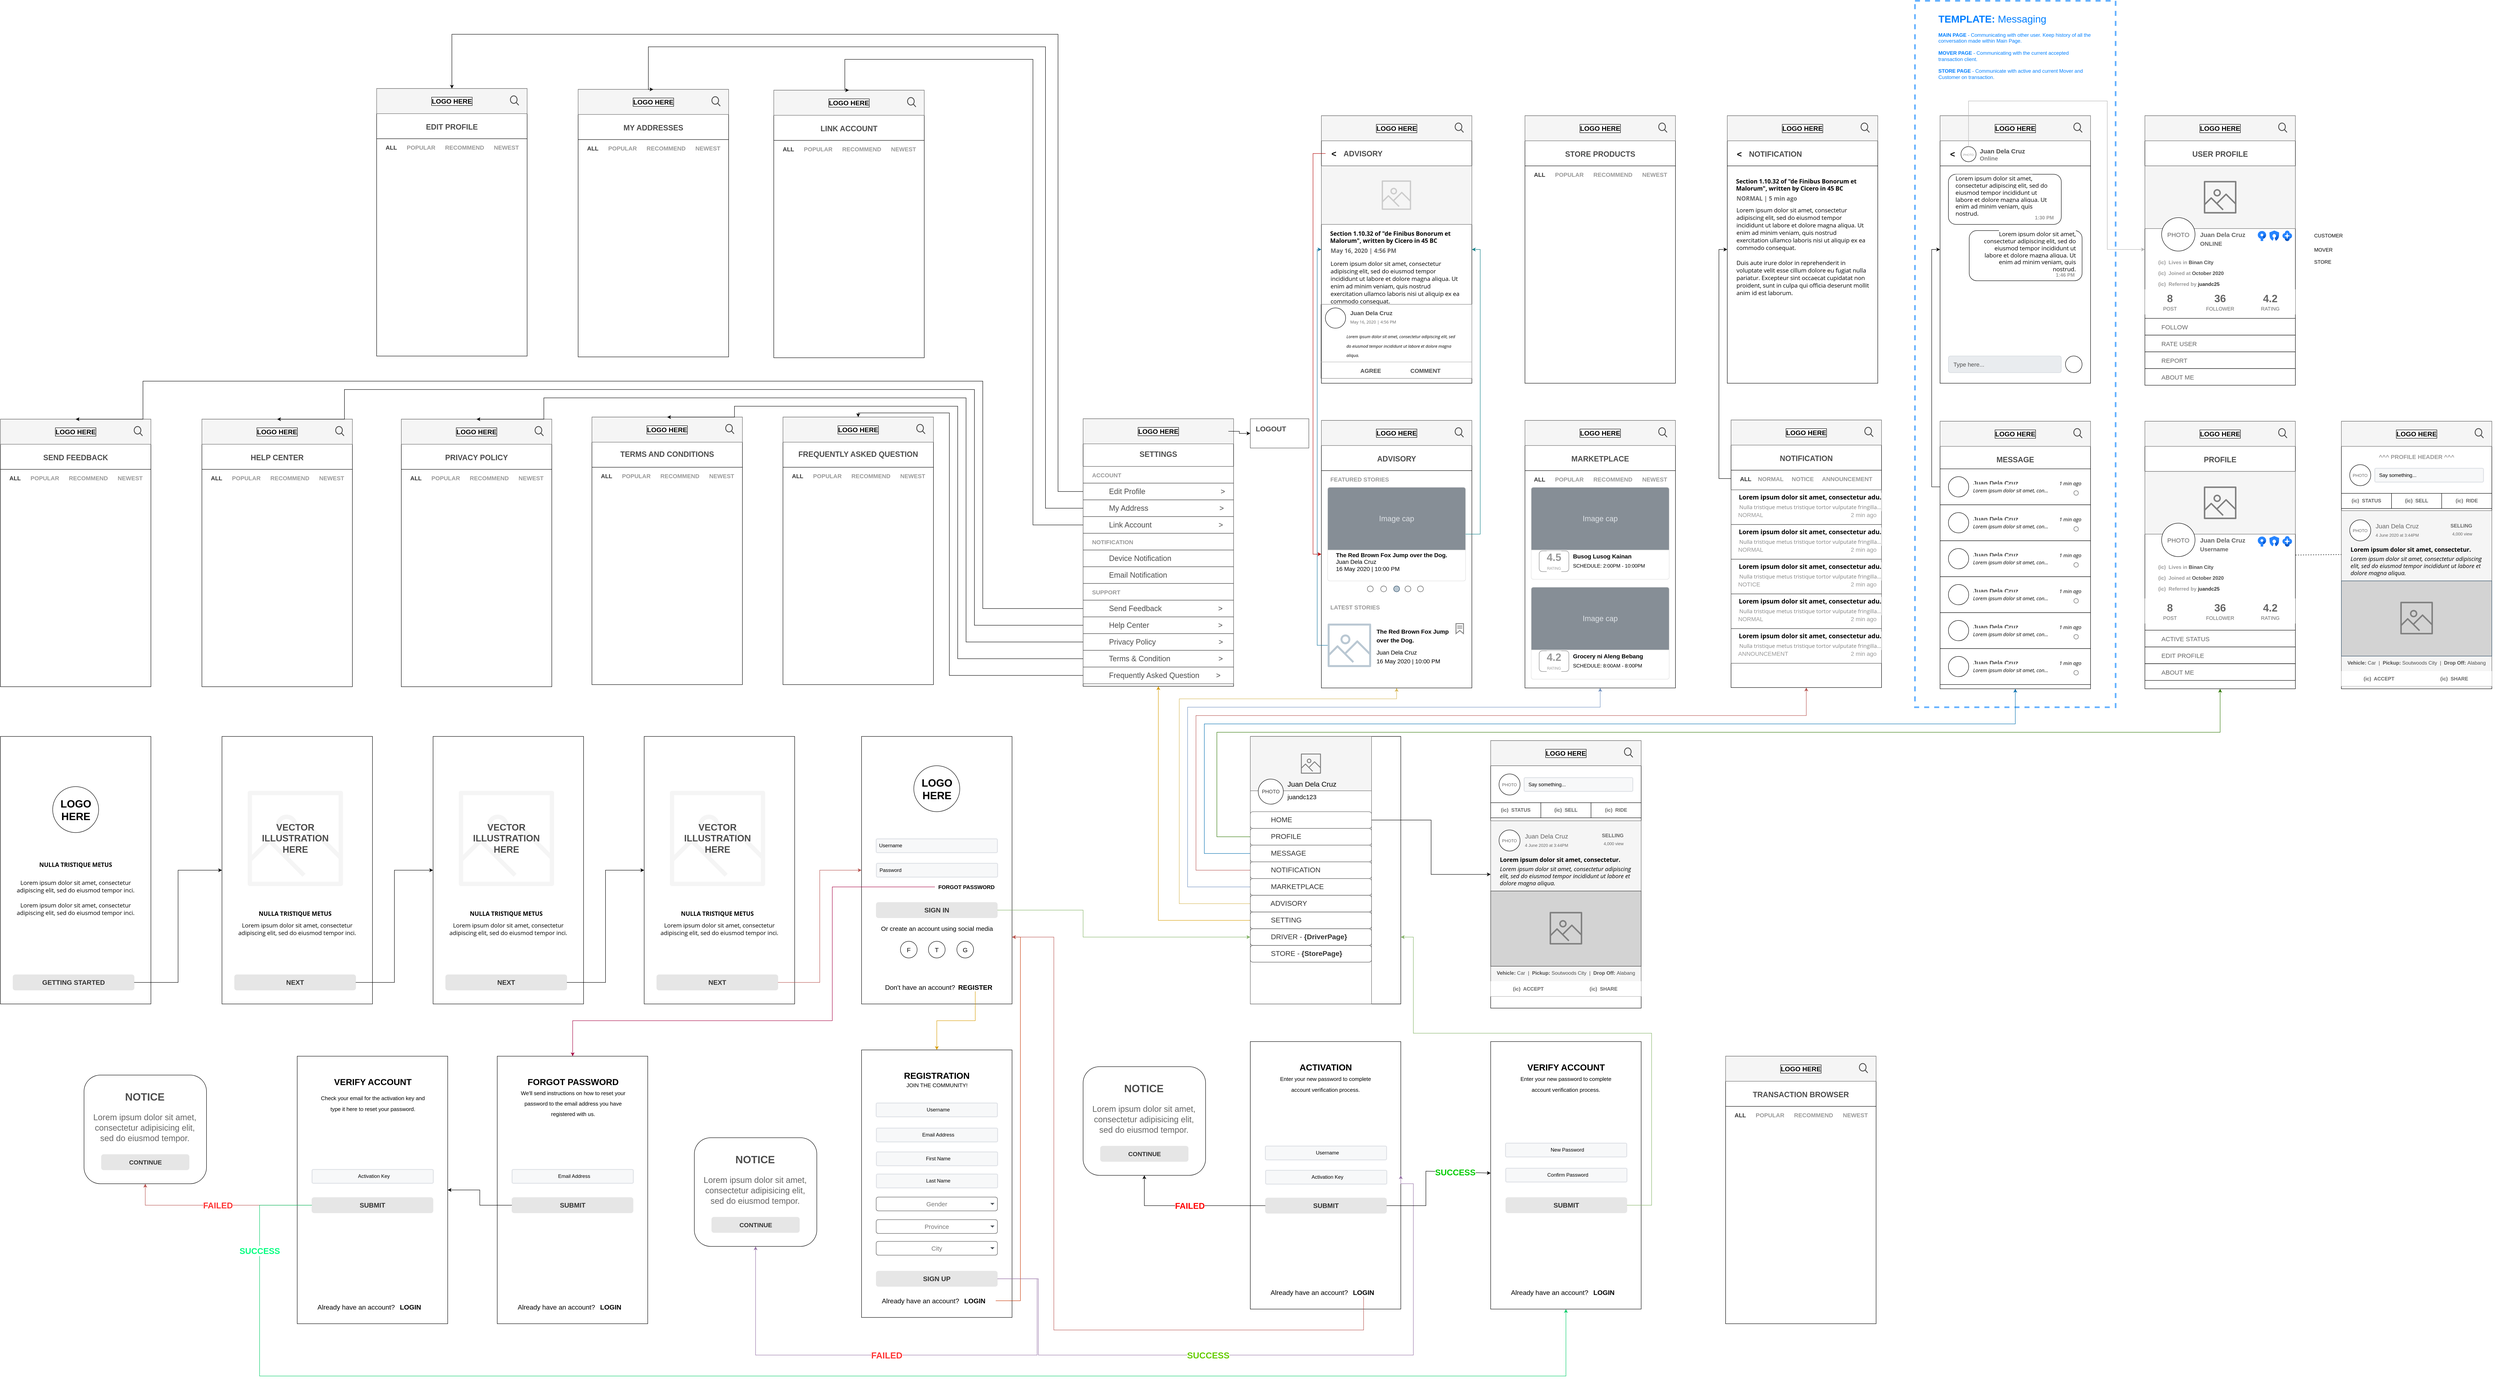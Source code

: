 <mxfile version="13.1.12" type="device" pages="4"><diagram id="UMvGqudBYAqIhdivdioj" name="MainPage"><mxGraphModel dx="12707" dy="7293" grid="1" gridSize="10" guides="1" tooltips="1" connect="1" arrows="1" fold="1" page="1" pageScale="1" pageWidth="850" pageHeight="1100" math="0" shadow="0"><root><mxCell id="0"/><mxCell id="1" parent="0"/><mxCell id="PJujhgClHNOiWaYKtk0P-1" value="" style="rounded=0;whiteSpace=wrap;html=1;fillColor=none;dashed=1;strokeWidth=4;strokeColor=#66B2FF;" parent="1" vertex="1"><mxGeometry x="2570" y="-1690" width="480" height="1690" as="geometry"/></mxCell><mxCell id="rJNmnEfmWvyb9yNH5MZ_-18" value="" style="group" parent="1" vertex="1" connectable="0"><mxGeometry x="50" y="69.85" width="360" height="640" as="geometry"/></mxCell><mxCell id="rJNmnEfmWvyb9yNH5MZ_-2" value="" style="rounded=0;whiteSpace=wrap;html=1;rotation=90;" parent="rJNmnEfmWvyb9yNH5MZ_-18" vertex="1"><mxGeometry x="-140.0" y="140" width="640" height="360" as="geometry"/></mxCell><mxCell id="rJNmnEfmWvyb9yNH5MZ_-3" value="" style="ellipse;whiteSpace=wrap;html=1;aspect=fixed;" parent="rJNmnEfmWvyb9yNH5MZ_-18" vertex="1"><mxGeometry x="125.0" y="70" width="110" height="110" as="geometry"/></mxCell><mxCell id="rJNmnEfmWvyb9yNH5MZ_-4" value="LOGO HERE" style="text;html=1;strokeColor=none;fillColor=none;align=center;verticalAlign=middle;whiteSpace=wrap;rounded=0;fontStyle=1;fontSize=25;" parent="rJNmnEfmWvyb9yNH5MZ_-18" vertex="1"><mxGeometry x="133" y="87.5" width="95" height="75" as="geometry"/></mxCell><mxCell id="rJNmnEfmWvyb9yNH5MZ_-8" value="Username" style="rounded=1;arcSize=9;fillColor=#F7F8F9;align=left;spacingLeft=5;strokeColor=#DEE1E6;html=1;strokeWidth=2;fontSize=12" parent="rJNmnEfmWvyb9yNH5MZ_-18" vertex="1"><mxGeometry x="35.0" y="245" width="290" height="33" as="geometry"/></mxCell><mxCell id="rJNmnEfmWvyb9yNH5MZ_-9" value="Password" style="rounded=1;arcSize=9;fillColor=#F7F8F9;align=left;spacingLeft=5;strokeColor=#DEE1E6;html=1;strokeWidth=2;fontSize=12" parent="rJNmnEfmWvyb9yNH5MZ_-18" vertex="1"><mxGeometry x="35.5" y="303.5" width="290" height="33" as="geometry"/></mxCell><mxCell id="rJNmnEfmWvyb9yNH5MZ_-10" value="&lt;font style=&quot;font-size: 13px;&quot;&gt;FORGOT PASSWORD&lt;/font&gt;" style="text;html=1;strokeColor=none;fillColor=none;align=center;verticalAlign=middle;whiteSpace=wrap;rounded=0;fontSize=13;fontStyle=1" parent="rJNmnEfmWvyb9yNH5MZ_-18" vertex="1"><mxGeometry x="175.5" y="350" width="150" height="20" as="geometry"/></mxCell><mxCell id="rJNmnEfmWvyb9yNH5MZ_-11" value="SIGN IN" style="rounded=1;html=1;shadow=0;dashed=0;whiteSpace=wrap;fontSize=16;fillColor=#E6E6E6;align=center;strokeColor=#E6E6E6;fontColor=#333333;fontStyle=1" parent="rJNmnEfmWvyb9yNH5MZ_-18" vertex="1"><mxGeometry x="35.0" y="397" width="290" height="36.88" as="geometry"/></mxCell><mxCell id="rJNmnEfmWvyb9yNH5MZ_-12" value="Don't have an account?" style="text;html=1;strokeColor=none;fillColor=none;align=center;verticalAlign=middle;whiteSpace=wrap;rounded=0;fontSize=16;fontStyle=0" parent="rJNmnEfmWvyb9yNH5MZ_-18" vertex="1"><mxGeometry x="45.0" y="590" width="190" height="20" as="geometry"/></mxCell><mxCell id="rJNmnEfmWvyb9yNH5MZ_-13" value="REGISTER" style="text;html=1;strokeColor=none;fillColor=none;align=center;verticalAlign=middle;whiteSpace=wrap;rounded=0;fontSize=16;fontStyle=1" parent="rJNmnEfmWvyb9yNH5MZ_-18" vertex="1"><mxGeometry x="222.0" y="590" width="100" height="20" as="geometry"/></mxCell><mxCell id="rJNmnEfmWvyb9yNH5MZ_-14" value="Or create an account using social media" style="text;html=1;strokeColor=none;fillColor=none;align=center;verticalAlign=middle;whiteSpace=wrap;rounded=0;fontSize=15;fontStyle=0" parent="rJNmnEfmWvyb9yNH5MZ_-18" vertex="1"><mxGeometry x="40.0" y="449" width="280.5" height="20" as="geometry"/></mxCell><mxCell id="rJNmnEfmWvyb9yNH5MZ_-15" value="T" style="ellipse;whiteSpace=wrap;html=1;aspect=fixed;fontSize=15;" parent="rJNmnEfmWvyb9yNH5MZ_-18" vertex="1"><mxGeometry x="160.0" y="490" width="40" height="40" as="geometry"/></mxCell><mxCell id="rJNmnEfmWvyb9yNH5MZ_-16" value="G" style="ellipse;whiteSpace=wrap;html=1;aspect=fixed;fontSize=15;" parent="rJNmnEfmWvyb9yNH5MZ_-18" vertex="1"><mxGeometry x="228.0" y="490" width="40" height="40" as="geometry"/></mxCell><mxCell id="rJNmnEfmWvyb9yNH5MZ_-17" value="F" style="ellipse;whiteSpace=wrap;html=1;aspect=fixed;fontSize=15;" parent="rJNmnEfmWvyb9yNH5MZ_-18" vertex="1"><mxGeometry x="93.0" y="490" width="40" height="40" as="geometry"/></mxCell><mxCell id="rJNmnEfmWvyb9yNH5MZ_-37" value="" style="group" parent="1" vertex="1" connectable="0"><mxGeometry x="-470" y="69.85" width="360" height="640" as="geometry"/></mxCell><mxCell id="rJNmnEfmWvyb9yNH5MZ_-38" value="" style="group" parent="rJNmnEfmWvyb9yNH5MZ_-37" vertex="1" connectable="0"><mxGeometry x="-505" width="360" height="640" as="geometry"/></mxCell><mxCell id="rJNmnEfmWvyb9yNH5MZ_-39" value="" style="rounded=0;whiteSpace=wrap;html=1;rotation=90;" parent="rJNmnEfmWvyb9yNH5MZ_-38" vertex="1"><mxGeometry x="-140.0" y="140" width="640" height="360" as="geometry"/></mxCell><mxCell id="rJNmnEfmWvyb9yNH5MZ_-40" value="" style="outlineConnect=0;fontColor=#333333;fillColor=#f5f5f5;strokeColor=#666666;dashed=0;verticalLabelPosition=bottom;verticalAlign=top;align=center;html=1;fontSize=12;fontStyle=0;aspect=fixed;pointerEvents=1;shape=mxgraph.aws4.container_registry_image;" parent="rJNmnEfmWvyb9yNH5MZ_-38" vertex="1"><mxGeometry x="61.5" y="130" width="228" height="228" as="geometry"/></mxCell><mxCell id="rJNmnEfmWvyb9yNH5MZ_-41" value="VECTOR&lt;br style=&quot;font-size: 22px;&quot;&gt;ILLUSTRATION&lt;br style=&quot;font-size: 22px;&quot;&gt;HERE" style="text;html=1;strokeColor=none;fillColor=none;align=center;verticalAlign=middle;whiteSpace=wrap;rounded=0;fontStyle=1;fontSize=22;fontColor=#4D4D4D;" parent="rJNmnEfmWvyb9yNH5MZ_-38" vertex="1"><mxGeometry x="67" y="179" width="217" height="130" as="geometry"/></mxCell><mxCell id="rJNmnEfmWvyb9yNH5MZ_-42" value="NEXT" style="rounded=1;html=1;shadow=0;dashed=0;whiteSpace=wrap;fontSize=16;fillColor=#E6E6E6;align=center;strokeColor=#E6E6E6;fontColor=#333333;fontStyle=1" parent="rJNmnEfmWvyb9yNH5MZ_-38" vertex="1"><mxGeometry x="30.0" y="570" width="290" height="36.88" as="geometry"/></mxCell><mxCell id="rJNmnEfmWvyb9yNH5MZ_-43" value="&lt;span style=&quot;font-family: &amp;#34;open sans&amp;#34; , &amp;#34;arial&amp;#34; , sans-serif ; font-size: 14px ; text-align: justify ; background-color: rgb(255 , 255 , 255)&quot;&gt;Lorem ipsum dolor sit amet, consectetur adipiscing elit, sed do eiusmod tempor inci.&lt;/span&gt;" style="text;html=1;strokeColor=none;fillColor=none;align=center;verticalAlign=middle;whiteSpace=wrap;rounded=0;fontSize=15;fontStyle=0" parent="rJNmnEfmWvyb9yNH5MZ_-38" vertex="1"><mxGeometry x="30" y="435" width="300" height="51" as="geometry"/></mxCell><mxCell id="rJNmnEfmWvyb9yNH5MZ_-44" value="&lt;span style=&quot;font-family: &amp;quot;open sans&amp;quot;, arial, sans-serif; font-size: 14px; text-align: justify; background-color: rgb(255, 255, 255);&quot;&gt;NULLA TRISTIQUE METUS&lt;/span&gt;" style="text;html=1;strokeColor=none;fillColor=none;align=center;verticalAlign=middle;whiteSpace=wrap;rounded=0;fontSize=15;fontStyle=1" parent="rJNmnEfmWvyb9yNH5MZ_-38" vertex="1"><mxGeometry x="45" y="407" width="260" height="32" as="geometry"/></mxCell><mxCell id="rJNmnEfmWvyb9yNH5MZ_-45" value="" style="group" parent="rJNmnEfmWvyb9yNH5MZ_-37" vertex="1" connectable="0"><mxGeometry x="-1010" width="360" height="640" as="geometry"/></mxCell><mxCell id="rJNmnEfmWvyb9yNH5MZ_-46" value="" style="rounded=0;whiteSpace=wrap;html=1;rotation=90;" parent="rJNmnEfmWvyb9yNH5MZ_-45" vertex="1"><mxGeometry x="-140.0" y="140" width="640" height="360" as="geometry"/></mxCell><mxCell id="rJNmnEfmWvyb9yNH5MZ_-47" value="" style="outlineConnect=0;fontColor=#333333;fillColor=#f5f5f5;strokeColor=#666666;dashed=0;verticalLabelPosition=bottom;verticalAlign=top;align=center;html=1;fontSize=12;fontStyle=0;aspect=fixed;pointerEvents=1;shape=mxgraph.aws4.container_registry_image;" parent="rJNmnEfmWvyb9yNH5MZ_-45" vertex="1"><mxGeometry x="61.5" y="130" width="228" height="228" as="geometry"/></mxCell><mxCell id="rJNmnEfmWvyb9yNH5MZ_-48" value="VECTOR&lt;br style=&quot;font-size: 22px;&quot;&gt;ILLUSTRATION&lt;br style=&quot;font-size: 22px;&quot;&gt;HERE" style="text;html=1;strokeColor=none;fillColor=none;align=center;verticalAlign=middle;whiteSpace=wrap;rounded=0;fontStyle=1;fontSize=22;fontColor=#4D4D4D;" parent="rJNmnEfmWvyb9yNH5MZ_-45" vertex="1"><mxGeometry x="67" y="179" width="217" height="130" as="geometry"/></mxCell><mxCell id="rJNmnEfmWvyb9yNH5MZ_-49" value="NEXT" style="rounded=1;html=1;shadow=0;dashed=0;whiteSpace=wrap;fontSize=16;fillColor=#E6E6E6;align=center;strokeColor=#E6E6E6;fontColor=#333333;fontStyle=1" parent="rJNmnEfmWvyb9yNH5MZ_-45" vertex="1"><mxGeometry x="30.0" y="570" width="290" height="36.88" as="geometry"/></mxCell><mxCell id="rJNmnEfmWvyb9yNH5MZ_-50" value="&lt;span style=&quot;font-family: &amp;#34;open sans&amp;#34; , &amp;#34;arial&amp;#34; , sans-serif ; font-size: 14px ; text-align: justify ; background-color: rgb(255 , 255 , 255)&quot;&gt;Lorem ipsum dolor sit amet, consectetur adipiscing elit, sed do eiusmod tempor inci.&lt;/span&gt;" style="text;html=1;strokeColor=none;fillColor=none;align=center;verticalAlign=middle;whiteSpace=wrap;rounded=0;fontSize=15;fontStyle=0" parent="rJNmnEfmWvyb9yNH5MZ_-45" vertex="1"><mxGeometry x="30" y="435" width="300" height="51" as="geometry"/></mxCell><mxCell id="rJNmnEfmWvyb9yNH5MZ_-51" value="&lt;span style=&quot;font-family: &amp;quot;open sans&amp;quot;, arial, sans-serif; font-size: 14px; text-align: justify; background-color: rgb(255, 255, 255);&quot;&gt;NULLA TRISTIQUE METUS&lt;/span&gt;" style="text;html=1;strokeColor=none;fillColor=none;align=center;verticalAlign=middle;whiteSpace=wrap;rounded=0;fontSize=15;fontStyle=1" parent="rJNmnEfmWvyb9yNH5MZ_-45" vertex="1"><mxGeometry x="45" y="407" width="260" height="32" as="geometry"/></mxCell><mxCell id="rJNmnEfmWvyb9yNH5MZ_-52" value="" style="group" parent="rJNmnEfmWvyb9yNH5MZ_-37" vertex="1" connectable="0"><mxGeometry x="-1540" width="360" height="640" as="geometry"/></mxCell><mxCell id="rJNmnEfmWvyb9yNH5MZ_-53" value="" style="rounded=0;whiteSpace=wrap;html=1;rotation=90;" parent="rJNmnEfmWvyb9yNH5MZ_-52" vertex="1"><mxGeometry x="-140.0" y="140" width="640" height="360" as="geometry"/></mxCell><mxCell id="rJNmnEfmWvyb9yNH5MZ_-56" value="GETTING STARTED" style="rounded=1;html=1;shadow=0;dashed=0;whiteSpace=wrap;fontSize=16;fillColor=#E6E6E6;align=center;strokeColor=#E6E6E6;fontColor=#333333;fontStyle=1" parent="rJNmnEfmWvyb9yNH5MZ_-52" vertex="1"><mxGeometry x="30.0" y="570" width="290" height="36.88" as="geometry"/></mxCell><mxCell id="rJNmnEfmWvyb9yNH5MZ_-57" value="&lt;span style=&quot;font-family: &amp;#34;open sans&amp;#34; , &amp;#34;arial&amp;#34; , sans-serif ; font-size: 14px ; text-align: justify ; background-color: rgb(255 , 255 , 255)&quot;&gt;Lorem ipsum dolor sit amet, consectetur adipiscing elit, sed do eiusmod tempor inci.&lt;br&gt;&lt;br&gt;&lt;/span&gt;&lt;span style=&quot;font-family: &amp;#34;open sans&amp;#34; , &amp;#34;arial&amp;#34; , sans-serif ; font-size: 14px ; text-align: justify ; background-color: rgb(255 , 255 , 255)&quot;&gt;Lorem ipsum dolor sit amet, consectetur adipiscing elit, sed do eiusmod tempor inci.&lt;/span&gt;&lt;span style=&quot;font-family: &amp;#34;open sans&amp;#34; , &amp;#34;arial&amp;#34; , sans-serif ; font-size: 14px ; text-align: justify ; background-color: rgb(255 , 255 , 255)&quot;&gt;&lt;br&gt;&lt;/span&gt;" style="text;html=1;strokeColor=none;fillColor=none;align=center;verticalAlign=middle;whiteSpace=wrap;rounded=0;fontSize=15;fontStyle=0" parent="rJNmnEfmWvyb9yNH5MZ_-52" vertex="1"><mxGeometry x="30" y="330" width="300" height="110" as="geometry"/></mxCell><mxCell id="rJNmnEfmWvyb9yNH5MZ_-58" value="&lt;span style=&quot;font-family: &amp;quot;open sans&amp;quot;, arial, sans-serif; font-size: 14px; text-align: justify; background-color: rgb(255, 255, 255);&quot;&gt;NULLA TRISTIQUE METUS&lt;/span&gt;" style="text;html=1;strokeColor=none;fillColor=none;align=center;verticalAlign=middle;whiteSpace=wrap;rounded=0;fontSize=15;fontStyle=1" parent="rJNmnEfmWvyb9yNH5MZ_-52" vertex="1"><mxGeometry x="50" y="290" width="260" height="32" as="geometry"/></mxCell><mxCell id="rJNmnEfmWvyb9yNH5MZ_-59" value="" style="ellipse;whiteSpace=wrap;html=1;aspect=fixed;" parent="rJNmnEfmWvyb9yNH5MZ_-52" vertex="1"><mxGeometry x="125" y="120" width="110" height="110" as="geometry"/></mxCell><mxCell id="rJNmnEfmWvyb9yNH5MZ_-60" value="LOGO HERE" style="text;html=1;strokeColor=none;fillColor=none;align=center;verticalAlign=middle;whiteSpace=wrap;rounded=0;fontStyle=1;fontSize=25;" parent="rJNmnEfmWvyb9yNH5MZ_-52" vertex="1"><mxGeometry x="132.5" y="137.5" width="95" height="75" as="geometry"/></mxCell><mxCell id="rJNmnEfmWvyb9yNH5MZ_-65" style="edgeStyle=orthogonalEdgeStyle;rounded=0;orthogonalLoop=1;jettySize=auto;html=1;fontSize=22;fontColor=#4D4D4D;" parent="rJNmnEfmWvyb9yNH5MZ_-37" source="rJNmnEfmWvyb9yNH5MZ_-56" target="rJNmnEfmWvyb9yNH5MZ_-46" edge="1"><mxGeometry relative="1" as="geometry"/></mxCell><mxCell id="rJNmnEfmWvyb9yNH5MZ_-66" style="edgeStyle=orthogonalEdgeStyle;rounded=0;orthogonalLoop=1;jettySize=auto;html=1;entryX=0.5;entryY=1;entryDx=0;entryDy=0;fontSize=22;fontColor=#4D4D4D;" parent="rJNmnEfmWvyb9yNH5MZ_-37" source="rJNmnEfmWvyb9yNH5MZ_-49" target="rJNmnEfmWvyb9yNH5MZ_-39" edge="1"><mxGeometry relative="1" as="geometry"/></mxCell><mxCell id="rJNmnEfmWvyb9yNH5MZ_-69" value="" style="group" parent="rJNmnEfmWvyb9yNH5MZ_-37" vertex="1" connectable="0"><mxGeometry width="360" height="640" as="geometry"/></mxCell><mxCell id="rJNmnEfmWvyb9yNH5MZ_-70" value="" style="rounded=0;whiteSpace=wrap;html=1;rotation=90;" parent="rJNmnEfmWvyb9yNH5MZ_-69" vertex="1"><mxGeometry x="-140.0" y="140" width="640" height="360" as="geometry"/></mxCell><mxCell id="rJNmnEfmWvyb9yNH5MZ_-71" value="" style="outlineConnect=0;fontColor=#333333;fillColor=#f5f5f5;strokeColor=#666666;dashed=0;verticalLabelPosition=bottom;verticalAlign=top;align=center;html=1;fontSize=12;fontStyle=0;aspect=fixed;pointerEvents=1;shape=mxgraph.aws4.container_registry_image;" parent="rJNmnEfmWvyb9yNH5MZ_-69" vertex="1"><mxGeometry x="61.5" y="130" width="228" height="228" as="geometry"/></mxCell><mxCell id="rJNmnEfmWvyb9yNH5MZ_-72" value="VECTOR&lt;br style=&quot;font-size: 22px;&quot;&gt;ILLUSTRATION&lt;br style=&quot;font-size: 22px;&quot;&gt;HERE" style="text;html=1;strokeColor=none;fillColor=none;align=center;verticalAlign=middle;whiteSpace=wrap;rounded=0;fontStyle=1;fontSize=22;fontColor=#4D4D4D;" parent="rJNmnEfmWvyb9yNH5MZ_-69" vertex="1"><mxGeometry x="67" y="179" width="217" height="130" as="geometry"/></mxCell><mxCell id="rJNmnEfmWvyb9yNH5MZ_-73" value="NEXT" style="rounded=1;html=1;shadow=0;dashed=0;whiteSpace=wrap;fontSize=16;fillColor=#E6E6E6;align=center;strokeColor=#E6E6E6;fontColor=#333333;fontStyle=1" parent="rJNmnEfmWvyb9yNH5MZ_-69" vertex="1"><mxGeometry x="30.0" y="570" width="290" height="36.88" as="geometry"/></mxCell><mxCell id="rJNmnEfmWvyb9yNH5MZ_-74" value="&lt;span style=&quot;font-family: &amp;#34;open sans&amp;#34; , &amp;#34;arial&amp;#34; , sans-serif ; font-size: 14px ; text-align: justify ; background-color: rgb(255 , 255 , 255)&quot;&gt;Lorem ipsum dolor sit amet, consectetur adipiscing elit, sed do eiusmod tempor inci.&lt;/span&gt;" style="text;html=1;strokeColor=none;fillColor=none;align=center;verticalAlign=middle;whiteSpace=wrap;rounded=0;fontSize=15;fontStyle=0" parent="rJNmnEfmWvyb9yNH5MZ_-69" vertex="1"><mxGeometry x="30" y="435" width="300" height="51" as="geometry"/></mxCell><mxCell id="rJNmnEfmWvyb9yNH5MZ_-75" value="&lt;span style=&quot;font-family: &amp;quot;open sans&amp;quot;, arial, sans-serif; font-size: 14px; text-align: justify; background-color: rgb(255, 255, 255);&quot;&gt;NULLA TRISTIQUE METUS&lt;/span&gt;" style="text;html=1;strokeColor=none;fillColor=none;align=center;verticalAlign=middle;whiteSpace=wrap;rounded=0;fontSize=15;fontStyle=1" parent="rJNmnEfmWvyb9yNH5MZ_-69" vertex="1"><mxGeometry x="45" y="407" width="260" height="32" as="geometry"/></mxCell><mxCell id="rJNmnEfmWvyb9yNH5MZ_-76" style="edgeStyle=orthogonalEdgeStyle;rounded=0;orthogonalLoop=1;jettySize=auto;html=1;fontSize=22;fontColor=#4D4D4D;" parent="rJNmnEfmWvyb9yNH5MZ_-37" source="rJNmnEfmWvyb9yNH5MZ_-42" target="rJNmnEfmWvyb9yNH5MZ_-70" edge="1"><mxGeometry relative="1" as="geometry"/></mxCell><mxCell id="rJNmnEfmWvyb9yNH5MZ_-77" style="edgeStyle=orthogonalEdgeStyle;rounded=0;orthogonalLoop=1;jettySize=auto;html=1;entryX=0.5;entryY=1;entryDx=0;entryDy=0;fontSize=22;fontColor=#4D4D4D;fillColor=#f8cecc;strokeColor=#b85450;" parent="1" source="rJNmnEfmWvyb9yNH5MZ_-73" target="rJNmnEfmWvyb9yNH5MZ_-2" edge="1"><mxGeometry relative="1" as="geometry"/></mxCell><mxCell id="rJNmnEfmWvyb9yNH5MZ_-78" value="" style="group" parent="1" vertex="1" connectable="0"><mxGeometry x="50" y="819.85" width="360" height="640" as="geometry"/></mxCell><mxCell id="rJNmnEfmWvyb9yNH5MZ_-79" value="" style="rounded=0;whiteSpace=wrap;html=1;rotation=90;" parent="rJNmnEfmWvyb9yNH5MZ_-78" vertex="1"><mxGeometry x="-140.0" y="140" width="640" height="360" as="geometry"/></mxCell><mxCell id="rJNmnEfmWvyb9yNH5MZ_-82" value="Username" style="rounded=1;arcSize=9;fillColor=#F7F8F9;align=center;spacingLeft=5;strokeColor=#DEE1E6;html=1;strokeWidth=2;fontSize=12" parent="rJNmnEfmWvyb9yNH5MZ_-78" vertex="1"><mxGeometry x="35.0" y="127" width="290" height="33" as="geometry"/></mxCell><mxCell id="rJNmnEfmWvyb9yNH5MZ_-85" value="SIGN UP" style="rounded=1;html=1;shadow=0;dashed=0;whiteSpace=wrap;fontSize=16;fillColor=#E6E6E6;align=center;strokeColor=#E6E6E6;fontColor=#333333;fontStyle=1" parent="rJNmnEfmWvyb9yNH5MZ_-78" vertex="1"><mxGeometry x="35.0" y="529" width="290" height="36.88" as="geometry"/></mxCell><mxCell id="rJNmnEfmWvyb9yNH5MZ_-86" value="Already have an account?" style="text;html=1;strokeColor=none;fillColor=none;align=center;verticalAlign=middle;whiteSpace=wrap;rounded=0;fontSize=16;fontStyle=0" parent="rJNmnEfmWvyb9yNH5MZ_-78" vertex="1"><mxGeometry x="46.0" y="590" width="190" height="20" as="geometry"/></mxCell><mxCell id="rJNmnEfmWvyb9yNH5MZ_-87" value="LOGIN" style="text;html=1;strokeColor=none;fillColor=none;align=center;verticalAlign=middle;whiteSpace=wrap;rounded=0;fontSize=16;fontStyle=1" parent="rJNmnEfmWvyb9yNH5MZ_-78" vertex="1"><mxGeometry x="221.0" y="590" width="100" height="20" as="geometry"/></mxCell><mxCell id="rJNmnEfmWvyb9yNH5MZ_-92" value="REGISTRATION" style="text;html=1;strokeColor=none;fillColor=none;align=center;verticalAlign=middle;whiteSpace=wrap;rounded=0;fontSize=21;fontStyle=1" parent="rJNmnEfmWvyb9yNH5MZ_-78" vertex="1"><mxGeometry x="95" y="41" width="170" height="40" as="geometry"/></mxCell><mxCell id="rJNmnEfmWvyb9yNH5MZ_-93" value="&lt;font style=&quot;font-size: 13px&quot;&gt;JOIN THE COMMUNITY!&lt;/font&gt;" style="text;html=1;strokeColor=none;fillColor=none;align=center;verticalAlign=middle;whiteSpace=wrap;rounded=0;fontSize=21;fontStyle=0" parent="rJNmnEfmWvyb9yNH5MZ_-78" vertex="1"><mxGeometry x="97.75" y="61" width="164.5" height="40" as="geometry"/></mxCell><mxCell id="rJNmnEfmWvyb9yNH5MZ_-94" value="Email Address" style="rounded=1;arcSize=9;fillColor=#F7F8F9;align=center;spacingLeft=5;strokeColor=#DEE1E6;html=1;strokeWidth=2;fontSize=12" parent="rJNmnEfmWvyb9yNH5MZ_-78" vertex="1"><mxGeometry x="35.5" y="187" width="290" height="33" as="geometry"/></mxCell><mxCell id="rJNmnEfmWvyb9yNH5MZ_-95" value="First Name" style="rounded=1;arcSize=9;fillColor=#F7F8F9;align=center;spacingLeft=5;strokeColor=#DEE1E6;html=1;strokeWidth=2;fontSize=12" parent="rJNmnEfmWvyb9yNH5MZ_-78" vertex="1"><mxGeometry x="35.5" y="244" width="290" height="33" as="geometry"/></mxCell><mxCell id="rJNmnEfmWvyb9yNH5MZ_-96" value="Last Name" style="rounded=1;arcSize=9;fillColor=#F7F8F9;align=center;spacingLeft=5;strokeColor=#DEE1E6;html=1;strokeWidth=2;fontSize=12" parent="rJNmnEfmWvyb9yNH5MZ_-78" vertex="1"><mxGeometry x="35.5" y="297" width="290" height="33" as="geometry"/></mxCell><mxCell id="rJNmnEfmWvyb9yNH5MZ_-97" value="&lt;font style=&quot;font-size: 15px&quot;&gt;Gender&lt;/font&gt;" style="html=1;shadow=0;dashed=0;shape=mxgraph.bootstrap.rrect;rSize=5;strokeColor=#505050;strokeWidth=1;fillColor=#ffffff;fontColor=#777777;whiteSpace=wrap;align=center;verticalAlign=middle;fontStyle=0;fontSize=18;spacing=20;" parent="rJNmnEfmWvyb9yNH5MZ_-78" vertex="1"><mxGeometry x="35" y="352" width="290" height="33" as="geometry"/></mxCell><mxCell id="rJNmnEfmWvyb9yNH5MZ_-98" value="" style="shape=triangle;direction=south;fillColor=#495057;strokeColor=none;perimeter=none;" parent="rJNmnEfmWvyb9yNH5MZ_-97" vertex="1"><mxGeometry x="1" y="0.5" width="10" height="5" relative="1" as="geometry"><mxPoint x="-17" y="-2.5" as="offset"/></mxGeometry></mxCell><mxCell id="rJNmnEfmWvyb9yNH5MZ_-102" value="&lt;span style=&quot;font-size: 15px&quot;&gt;Province&lt;/span&gt;" style="html=1;shadow=0;dashed=0;shape=mxgraph.bootstrap.rrect;rSize=5;strokeColor=#505050;strokeWidth=1;fillColor=#ffffff;fontColor=#777777;whiteSpace=wrap;align=center;verticalAlign=middle;fontStyle=0;fontSize=18;spacing=20;" parent="rJNmnEfmWvyb9yNH5MZ_-78" vertex="1"><mxGeometry x="35" y="406" width="290" height="33" as="geometry"/></mxCell><mxCell id="rJNmnEfmWvyb9yNH5MZ_-103" value="" style="shape=triangle;direction=south;fillColor=#495057;strokeColor=none;perimeter=none;" parent="rJNmnEfmWvyb9yNH5MZ_-102" vertex="1"><mxGeometry x="1" y="0.5" width="10" height="5" relative="1" as="geometry"><mxPoint x="-17" y="-2.5" as="offset"/></mxGeometry></mxCell><mxCell id="rJNmnEfmWvyb9yNH5MZ_-104" value="&lt;span style=&quot;font-size: 15px&quot;&gt;City&lt;/span&gt;" style="html=1;shadow=0;dashed=0;shape=mxgraph.bootstrap.rrect;rSize=5;strokeColor=#505050;strokeWidth=1;fillColor=#ffffff;fontColor=#777777;whiteSpace=wrap;align=center;verticalAlign=middle;fontStyle=0;fontSize=18;spacing=20;" parent="rJNmnEfmWvyb9yNH5MZ_-78" vertex="1"><mxGeometry x="35" y="458" width="290" height="33" as="geometry"/></mxCell><mxCell id="rJNmnEfmWvyb9yNH5MZ_-105" value="" style="shape=triangle;direction=south;fillColor=#495057;strokeColor=none;perimeter=none;" parent="rJNmnEfmWvyb9yNH5MZ_-104" vertex="1"><mxGeometry x="1" y="0.5" width="10" height="5" relative="1" as="geometry"><mxPoint x="-17" y="-2.5" as="offset"/></mxGeometry></mxCell><mxCell id="rJNmnEfmWvyb9yNH5MZ_-99" style="edgeStyle=orthogonalEdgeStyle;rounded=0;orthogonalLoop=1;jettySize=auto;html=1;entryX=0;entryY=0.5;entryDx=0;entryDy=0;fontSize=21;fontColor=#FF8000;fillColor=#ffe6cc;strokeColor=#d79b00;" parent="1" source="rJNmnEfmWvyb9yNH5MZ_-13" target="rJNmnEfmWvyb9yNH5MZ_-79" edge="1"><mxGeometry relative="1" as="geometry"/></mxCell><mxCell id="rJNmnEfmWvyb9yNH5MZ_-107" style="edgeStyle=orthogonalEdgeStyle;rounded=0;orthogonalLoop=1;jettySize=auto;html=1;entryX=0.75;entryY=0;entryDx=0;entryDy=0;fontSize=21;fontColor=#4D4D4D;fillColor=#fa6800;strokeColor=#C73500;" parent="1" source="rJNmnEfmWvyb9yNH5MZ_-87" target="rJNmnEfmWvyb9yNH5MZ_-2" edge="1"><mxGeometry relative="1" as="geometry"><Array as="points"><mxPoint x="430" y="1419.85"/><mxPoint x="430" y="549.85"/></Array></mxGeometry></mxCell><mxCell id="rJNmnEfmWvyb9yNH5MZ_-138" value="" style="group" parent="1" vertex="1" connectable="0"><mxGeometry x="980" y="799.85" width="360" height="640" as="geometry"/></mxCell><mxCell id="rJNmnEfmWvyb9yNH5MZ_-139" value="" style="rounded=0;whiteSpace=wrap;html=1;rotation=90;" parent="rJNmnEfmWvyb9yNH5MZ_-138" vertex="1"><mxGeometry x="-140.0" y="140" width="640" height="360" as="geometry"/></mxCell><mxCell id="rJNmnEfmWvyb9yNH5MZ_-140" value="Activation Key" style="rounded=1;arcSize=9;fillColor=#F7F8F9;align=center;spacingLeft=5;strokeColor=#DEE1E6;html=1;strokeWidth=2;fontSize=12" parent="rJNmnEfmWvyb9yNH5MZ_-138" vertex="1"><mxGeometry x="36.5" y="308" width="290" height="33" as="geometry"/></mxCell><mxCell id="rJNmnEfmWvyb9yNH5MZ_-141" value="SUBMIT" style="rounded=1;html=1;shadow=0;dashed=0;whiteSpace=wrap;fontSize=16;fillColor=#E6E6E6;align=center;strokeColor=#E6E6E6;fontColor=#333333;fontStyle=1" parent="rJNmnEfmWvyb9yNH5MZ_-138" vertex="1"><mxGeometry x="36.0" y="374" width="290" height="36.88" as="geometry"/></mxCell><mxCell id="rJNmnEfmWvyb9yNH5MZ_-142" value="Already have an account?" style="text;html=1;strokeColor=none;fillColor=none;align=center;verticalAlign=middle;whiteSpace=wrap;rounded=0;fontSize=16;fontStyle=0" parent="rJNmnEfmWvyb9yNH5MZ_-138" vertex="1"><mxGeometry x="46.0" y="590" width="190" height="20" as="geometry"/></mxCell><mxCell id="rJNmnEfmWvyb9yNH5MZ_-143" value="LOGIN" style="text;html=1;strokeColor=none;fillColor=none;align=center;verticalAlign=middle;whiteSpace=wrap;rounded=0;fontSize=16;fontStyle=1" parent="rJNmnEfmWvyb9yNH5MZ_-138" vertex="1"><mxGeometry x="221.0" y="590" width="100" height="20" as="geometry"/></mxCell><mxCell id="rJNmnEfmWvyb9yNH5MZ_-144" value="ACTIVATION" style="text;html=1;strokeColor=none;fillColor=none;align=center;verticalAlign=middle;whiteSpace=wrap;rounded=0;fontSize=21;fontStyle=1" parent="rJNmnEfmWvyb9yNH5MZ_-138" vertex="1"><mxGeometry x="72.5" y="41" width="215" height="40" as="geometry"/></mxCell><mxCell id="rJNmnEfmWvyb9yNH5MZ_-145" value="&lt;span style=&quot;font-size: 13px&quot;&gt;Enter your new password to complete account verification process.&lt;/span&gt;" style="text;html=1;strokeColor=none;fillColor=none;align=center;verticalAlign=middle;whiteSpace=wrap;rounded=0;fontSize=21;fontStyle=0" parent="rJNmnEfmWvyb9yNH5MZ_-138" vertex="1"><mxGeometry x="64.37" y="70" width="232.25" height="59" as="geometry"/></mxCell><mxCell id="JZDfDWkNIX_UO5MaZgjZ-14" value="Username" style="rounded=1;arcSize=9;fillColor=#F7F8F9;align=center;spacingLeft=5;strokeColor=#DEE1E6;html=1;strokeWidth=2;fontSize=12" parent="rJNmnEfmWvyb9yNH5MZ_-138" vertex="1"><mxGeometry x="36.0" y="250" width="290" height="33" as="geometry"/></mxCell><mxCell id="rJNmnEfmWvyb9yNH5MZ_-166" value="SUCCESS" style="edgeStyle=orthogonalEdgeStyle;rounded=0;orthogonalLoop=1;jettySize=auto;html=1;entryX=0.5;entryY=0;entryDx=0;entryDy=0;fontSize=21;fontColor=#66CC00;fillColor=#e1d5e7;strokeColor=#9673a6;fontStyle=1" parent="1" source="rJNmnEfmWvyb9yNH5MZ_-85" target="rJNmnEfmWvyb9yNH5MZ_-139" edge="1"><mxGeometry x="-0.162" relative="1" as="geometry"><Array as="points"><mxPoint x="473" y="1366.85"/><mxPoint x="473" y="1549.85"/><mxPoint x="1370" y="1549.85"/><mxPoint x="1370" y="1139.85"/><mxPoint x="1340" y="1139.85"/></Array><mxPoint as="offset"/></mxGeometry></mxCell><mxCell id="rJNmnEfmWvyb9yNH5MZ_-167" value="" style="group" parent="1" vertex="1" connectable="0"><mxGeometry x="-821.5" y="824.85" width="489.5" height="650" as="geometry"/></mxCell><mxCell id="rJNmnEfmWvyb9yNH5MZ_-157" value="" style="group" parent="rJNmnEfmWvyb9yNH5MZ_-167" vertex="1" connectable="0"><mxGeometry y="10" width="489.5" height="640" as="geometry"/></mxCell><mxCell id="rJNmnEfmWvyb9yNH5MZ_-158" value="" style="rounded=0;whiteSpace=wrap;html=1;rotation=90;" parent="rJNmnEfmWvyb9yNH5MZ_-157" vertex="1"><mxGeometry x="-140.0" y="140" width="640" height="360" as="geometry"/></mxCell><mxCell id="rJNmnEfmWvyb9yNH5MZ_-159" value="Email Address" style="rounded=1;arcSize=9;fillColor=#F7F8F9;align=center;spacingLeft=5;strokeColor=#DEE1E6;html=1;strokeWidth=2;fontSize=12" parent="rJNmnEfmWvyb9yNH5MZ_-157" vertex="1"><mxGeometry x="35.5" y="271" width="290" height="33" as="geometry"/></mxCell><mxCell id="rJNmnEfmWvyb9yNH5MZ_-160" value="SUBMIT" style="rounded=1;html=1;shadow=0;dashed=0;whiteSpace=wrap;fontSize=16;fillColor=#E6E6E6;align=center;strokeColor=#E6E6E6;fontColor=#333333;fontStyle=1" parent="rJNmnEfmWvyb9yNH5MZ_-157" vertex="1"><mxGeometry x="35.0" y="338" width="290" height="36.88" as="geometry"/></mxCell><mxCell id="rJNmnEfmWvyb9yNH5MZ_-161" value="Already have an account?" style="text;html=1;strokeColor=none;fillColor=none;align=center;verticalAlign=middle;whiteSpace=wrap;rounded=0;fontSize=16;fontStyle=0" parent="rJNmnEfmWvyb9yNH5MZ_-157" vertex="1"><mxGeometry x="46.0" y="590" width="190" height="20" as="geometry"/></mxCell><mxCell id="rJNmnEfmWvyb9yNH5MZ_-162" value="LOGIN" style="text;html=1;strokeColor=none;fillColor=none;align=center;verticalAlign=middle;whiteSpace=wrap;rounded=0;fontSize=16;fontStyle=1" parent="rJNmnEfmWvyb9yNH5MZ_-157" vertex="1"><mxGeometry x="221.0" y="590" width="100" height="20" as="geometry"/></mxCell><mxCell id="rJNmnEfmWvyb9yNH5MZ_-163" value="FORGOT PASSWORD" style="text;html=1;strokeColor=none;fillColor=none;align=center;verticalAlign=middle;whiteSpace=wrap;rounded=0;fontSize=21;fontStyle=1" parent="rJNmnEfmWvyb9yNH5MZ_-157" vertex="1"><mxGeometry x="57.25" y="41" width="247.5" height="40" as="geometry"/></mxCell><mxCell id="rJNmnEfmWvyb9yNH5MZ_-164" value="&lt;span style=&quot;font-size: 13px&quot;&gt;We'll send instructions on how to reset your password to the email address you have registered with us.&lt;/span&gt;" style="text;html=1;strokeColor=none;fillColor=none;align=center;verticalAlign=middle;whiteSpace=wrap;rounded=0;fontSize=21;fontStyle=0" parent="rJNmnEfmWvyb9yNH5MZ_-157" vertex="1"><mxGeometry x="43.19" y="81" width="275.63" height="59" as="geometry"/></mxCell><mxCell id="rJNmnEfmWvyb9yNH5MZ_-169" value="FAILED" style="edgeStyle=orthogonalEdgeStyle;rounded=0;orthogonalLoop=1;jettySize=auto;html=1;fontSize=21;fontColor=#FF3333;fontStyle=1;fillColor=#e1d5e7;strokeColor=#9673a6;entryX=0.5;entryY=1;entryDx=0;entryDy=0;" parent="1" source="rJNmnEfmWvyb9yNH5MZ_-85" target="rJNmnEfmWvyb9yNH5MZ_-171" edge="1"><mxGeometry x="0.053" relative="1" as="geometry"><mxPoint x="310" y="1729.85" as="targetPoint"/><Array as="points"><mxPoint x="470" y="1367.85"/><mxPoint x="470" y="1549.85"/><mxPoint x="-203" y="1549.85"/></Array><mxPoint as="offset"/></mxGeometry></mxCell><mxCell id="JZDfDWkNIX_UO5MaZgjZ-3" style="edgeStyle=orthogonalEdgeStyle;rounded=0;orthogonalLoop=1;jettySize=auto;html=1;entryX=0.75;entryY=0;entryDx=0;entryDy=0;fillColor=#f8cecc;strokeColor=#b85450;" parent="1" source="rJNmnEfmWvyb9yNH5MZ_-143" target="rJNmnEfmWvyb9yNH5MZ_-2" edge="1"><mxGeometry relative="1" as="geometry"><Array as="points"><mxPoint x="1251" y="1489.85"/><mxPoint x="510" y="1489.85"/><mxPoint x="510" y="549.85"/></Array></mxGeometry></mxCell><mxCell id="JZDfDWkNIX_UO5MaZgjZ-16" value="" style="group" parent="1" vertex="1" connectable="0"><mxGeometry x="-350" y="1029.85" width="293" height="260" as="geometry"/></mxCell><mxCell id="JZDfDWkNIX_UO5MaZgjZ-2" value="" style="group" parent="JZDfDWkNIX_UO5MaZgjZ-16" vertex="1" connectable="0"><mxGeometry width="293" height="260" as="geometry"/></mxCell><mxCell id="rJNmnEfmWvyb9yNH5MZ_-171" value="" style="rounded=1;whiteSpace=wrap;html=1;fontSize=21;fontColor=#66CC00;align=center;" parent="JZDfDWkNIX_UO5MaZgjZ-2" vertex="1"><mxGeometry width="293" height="260" as="geometry"/></mxCell><mxCell id="rJNmnEfmWvyb9yNH5MZ_-170" value="&lt;h1 style=&quot;font-size: 25px&quot;&gt;&lt;font style=&quot;font-size: 25px&quot; color=&quot;#4d4d4d&quot;&gt;NOTICE&lt;/font&gt;&lt;/h1&gt;&lt;p&gt;&lt;font style=&quot;font-size: 20px&quot; color=&quot;#666666&quot;&gt;Lorem ipsum dolor sit amet, consectetur adipisicing elit, sed do eiusmod tempor.&lt;/font&gt;&lt;/p&gt;" style="text;html=1;strokeColor=none;fillColor=none;spacing=5;spacingTop=-20;whiteSpace=wrap;overflow=hidden;rounded=0;fontSize=21;fontColor=#00FF00;align=center;" parent="JZDfDWkNIX_UO5MaZgjZ-2" vertex="1"><mxGeometry x="18" y="30" width="255" height="150" as="geometry"/></mxCell><mxCell id="JZDfDWkNIX_UO5MaZgjZ-1" value="&lt;span style=&quot;font-size: 15px&quot;&gt;&lt;b&gt;CONTINUE&lt;/b&gt;&lt;/span&gt;" style="rounded=1;html=1;shadow=0;dashed=0;whiteSpace=wrap;fontSize=10;fillColor=#E6E6E6;align=center;strokeColor=#E6E6E6;fontColor=#333333;" parent="JZDfDWkNIX_UO5MaZgjZ-2" vertex="1"><mxGeometry x="41.5" y="190" width="210" height="36.88" as="geometry"/></mxCell><mxCell id="JZDfDWkNIX_UO5MaZgjZ-26" value="" style="group" parent="JZDfDWkNIX_UO5MaZgjZ-16" vertex="1" connectable="0"><mxGeometry x="930" y="-170" width="293" height="260" as="geometry"/></mxCell><mxCell id="JZDfDWkNIX_UO5MaZgjZ-27" value="" style="rounded=1;whiteSpace=wrap;html=1;fontSize=21;fontColor=#66CC00;align=center;" parent="JZDfDWkNIX_UO5MaZgjZ-26" vertex="1"><mxGeometry width="293" height="260" as="geometry"/></mxCell><mxCell id="JZDfDWkNIX_UO5MaZgjZ-28" value="&lt;h1 style=&quot;font-size: 25px&quot;&gt;&lt;font style=&quot;font-size: 25px&quot; color=&quot;#4d4d4d&quot;&gt;NOTICE&lt;/font&gt;&lt;/h1&gt;&lt;p&gt;&lt;font style=&quot;font-size: 20px&quot; color=&quot;#666666&quot;&gt;Lorem ipsum dolor sit amet, consectetur adipisicing elit, sed do eiusmod tempor.&lt;/font&gt;&lt;/p&gt;" style="text;html=1;strokeColor=none;fillColor=none;spacing=5;spacingTop=-20;whiteSpace=wrap;overflow=hidden;rounded=0;fontSize=21;fontColor=#00FF00;align=center;" parent="JZDfDWkNIX_UO5MaZgjZ-26" vertex="1"><mxGeometry x="18" y="30" width="255" height="150" as="geometry"/></mxCell><mxCell id="JZDfDWkNIX_UO5MaZgjZ-29" value="&lt;span style=&quot;font-size: 15px&quot;&gt;&lt;b&gt;CONTINUE&lt;/b&gt;&lt;/span&gt;" style="rounded=1;html=1;shadow=0;dashed=0;whiteSpace=wrap;fontSize=10;fillColor=#E6E6E6;align=center;strokeColor=#E6E6E6;fontColor=#333333;" parent="JZDfDWkNIX_UO5MaZgjZ-26" vertex="1"><mxGeometry x="41.5" y="190" width="210" height="36.88" as="geometry"/></mxCell><mxCell id="JZDfDWkNIX_UO5MaZgjZ-17" value="SUCCESS" style="edgeStyle=orthogonalEdgeStyle;rounded=0;orthogonalLoop=1;jettySize=auto;html=1;fontSize=20;fontStyle=1;fontColor=#00CC00;" parent="1" source="rJNmnEfmWvyb9yNH5MZ_-141" target="JZDfDWkNIX_UO5MaZgjZ-6" edge="1"><mxGeometry x="0.487" relative="1" as="geometry"><Array as="points"><mxPoint x="1400" y="1191.85"/><mxPoint x="1400" y="1109.85"/></Array><mxPoint as="offset"/></mxGeometry></mxCell><mxCell id="JZDfDWkNIX_UO5MaZgjZ-18" value="" style="group" parent="1" vertex="1" connectable="0"><mxGeometry x="1555" y="829.85" width="360" height="640" as="geometry"/></mxCell><mxCell id="JZDfDWkNIX_UO5MaZgjZ-5" value="" style="group" parent="JZDfDWkNIX_UO5MaZgjZ-18" vertex="1" connectable="0"><mxGeometry y="-30" width="360" height="640" as="geometry"/></mxCell><mxCell id="JZDfDWkNIX_UO5MaZgjZ-6" value="" style="rounded=0;whiteSpace=wrap;html=1;rotation=90;" parent="JZDfDWkNIX_UO5MaZgjZ-5" vertex="1"><mxGeometry x="-140.0" y="140" width="640" height="360" as="geometry"/></mxCell><mxCell id="JZDfDWkNIX_UO5MaZgjZ-7" value="New Password" style="rounded=1;arcSize=9;fillColor=#F7F8F9;align=center;spacingLeft=5;strokeColor=#DEE1E6;html=1;strokeWidth=2;fontSize=12" parent="JZDfDWkNIX_UO5MaZgjZ-5" vertex="1"><mxGeometry x="35.5" y="243" width="290" height="33" as="geometry"/></mxCell><mxCell id="JZDfDWkNIX_UO5MaZgjZ-8" value="SUBMIT" style="rounded=1;html=1;shadow=0;dashed=0;whiteSpace=wrap;fontSize=16;fillColor=#E6E6E6;align=center;strokeColor=#E6E6E6;fontColor=#333333;fontStyle=1" parent="JZDfDWkNIX_UO5MaZgjZ-5" vertex="1"><mxGeometry x="36.0" y="373" width="290" height="36.88" as="geometry"/></mxCell><mxCell id="JZDfDWkNIX_UO5MaZgjZ-9" value="Already have an account?" style="text;html=1;strokeColor=none;fillColor=none;align=center;verticalAlign=middle;whiteSpace=wrap;rounded=0;fontSize=16;fontStyle=0" parent="JZDfDWkNIX_UO5MaZgjZ-5" vertex="1"><mxGeometry x="46.0" y="590" width="190" height="20" as="geometry"/></mxCell><mxCell id="JZDfDWkNIX_UO5MaZgjZ-10" value="LOGIN" style="text;html=1;strokeColor=none;fillColor=none;align=center;verticalAlign=middle;whiteSpace=wrap;rounded=0;fontSize=16;fontStyle=1" parent="JZDfDWkNIX_UO5MaZgjZ-5" vertex="1"><mxGeometry x="221.0" y="590" width="100" height="20" as="geometry"/></mxCell><mxCell id="JZDfDWkNIX_UO5MaZgjZ-11" value="VERIFY ACCOUNT" style="text;html=1;strokeColor=none;fillColor=none;align=center;verticalAlign=middle;whiteSpace=wrap;rounded=0;fontSize=21;fontStyle=1" parent="JZDfDWkNIX_UO5MaZgjZ-5" vertex="1"><mxGeometry x="72.5" y="41" width="215" height="40" as="geometry"/></mxCell><mxCell id="JZDfDWkNIX_UO5MaZgjZ-12" value="&lt;span style=&quot;font-size: 13px&quot;&gt;Enter your new password to complete account verification process.&lt;/span&gt;" style="text;html=1;strokeColor=none;fillColor=none;align=center;verticalAlign=middle;whiteSpace=wrap;rounded=0;fontSize=21;fontStyle=0" parent="JZDfDWkNIX_UO5MaZgjZ-5" vertex="1"><mxGeometry x="64.37" y="70" width="232.25" height="59" as="geometry"/></mxCell><mxCell id="JZDfDWkNIX_UO5MaZgjZ-13" value="Confirm Password" style="rounded=1;arcSize=9;fillColor=#F7F8F9;align=center;spacingLeft=5;strokeColor=#DEE1E6;html=1;strokeWidth=2;fontSize=12" parent="JZDfDWkNIX_UO5MaZgjZ-5" vertex="1"><mxGeometry x="36.0" y="303" width="290" height="33" as="geometry"/></mxCell><mxCell id="JZDfDWkNIX_UO5MaZgjZ-30" value="&lt;font style=&quot;font-size: 20px&quot; color=&quot;#ff0000&quot;&gt;&lt;b&gt;FAILED&lt;/b&gt;&lt;/font&gt;" style="edgeStyle=orthogonalEdgeStyle;rounded=0;orthogonalLoop=1;jettySize=auto;html=1;entryX=0.5;entryY=1;entryDx=0;entryDy=0;" parent="1" source="rJNmnEfmWvyb9yNH5MZ_-141" target="JZDfDWkNIX_UO5MaZgjZ-27" edge="1"><mxGeometry relative="1" as="geometry"/></mxCell><mxCell id="JZDfDWkNIX_UO5MaZgjZ-40" value="" style="group;fillColor=#f5f5f5;strokeColor=#666666;fontColor=#333333;" parent="1" vertex="1" connectable="0"><mxGeometry x="980" y="69.85" width="360" height="640" as="geometry"/></mxCell><mxCell id="JZDfDWkNIX_UO5MaZgjZ-41" value="" style="rounded=0;whiteSpace=wrap;html=1;rotation=90;" parent="JZDfDWkNIX_UO5MaZgjZ-40" vertex="1"><mxGeometry x="-140.0" y="140" width="640" height="360" as="geometry"/></mxCell><mxCell id="JZDfDWkNIX_UO5MaZgjZ-49" style="edgeStyle=orthogonalEdgeStyle;rounded=0;orthogonalLoop=1;jettySize=auto;html=1;entryX=0.75;entryY=0;entryDx=0;entryDy=0;strokeWidth=1;fontSize=1;fontColor=#00CC00;fillColor=#d5e8d4;strokeColor=#82b366;" parent="1" source="JZDfDWkNIX_UO5MaZgjZ-8" target="JZDfDWkNIX_UO5MaZgjZ-41" edge="1"><mxGeometry relative="1" as="geometry"><Array as="points"><mxPoint x="1940" y="1190.85"/><mxPoint x="1940" y="779.85"/><mxPoint x="1370" y="779.85"/><mxPoint x="1370" y="549.85"/></Array></mxGeometry></mxCell><mxCell id="JZDfDWkNIX_UO5MaZgjZ-50" style="edgeStyle=orthogonalEdgeStyle;rounded=0;orthogonalLoop=1;jettySize=auto;html=1;entryX=0.75;entryY=1;entryDx=0;entryDy=0;strokeWidth=1;fontSize=1;fontColor=#00CC00;fillColor=#d5e8d4;strokeColor=#82b366;" parent="1" source="rJNmnEfmWvyb9yNH5MZ_-11" target="JZDfDWkNIX_UO5MaZgjZ-41" edge="1"><mxGeometry relative="1" as="geometry"><Array as="points"><mxPoint x="580" y="484.85"/><mxPoint x="580" y="549.85"/></Array></mxGeometry></mxCell><mxCell id="JZDfDWkNIX_UO5MaZgjZ-51" value="" style="rounded=0;whiteSpace=wrap;html=1;fontSize=1;fontColor=#333333;fillColor=#ffffff;strokeColor=#666666;" parent="1" vertex="1"><mxGeometry x="980" y="69.85" width="290" height="640" as="geometry"/></mxCell><mxCell id="JZDfDWkNIX_UO5MaZgjZ-53" value="" style="rounded=0;whiteSpace=wrap;html=1;fontSize=1;fillColor=#f5f5f5;strokeColor=#666666;fontColor=#333333;" parent="1" vertex="1"><mxGeometry x="980" y="69.85" width="290" height="130" as="geometry"/></mxCell><mxCell id="JZDfDWkNIX_UO5MaZgjZ-54" value="&lt;font style=&quot;font-size: 12px&quot; color=&quot;#333333&quot;&gt;PHOTO&lt;/font&gt;" style="ellipse;whiteSpace=wrap;html=1;aspect=fixed;fontSize=1;fontColor=#00CC00;" parent="1" vertex="1"><mxGeometry x="999" y="171.85" width="60" height="60" as="geometry"/></mxCell><mxCell id="JZDfDWkNIX_UO5MaZgjZ-55" value="&lt;font style=&quot;font-size: 17px&quot;&gt;Juan Dela Cruz&lt;/font&gt;" style="text;html=1;strokeColor=none;fillColor=none;align=left;verticalAlign=middle;whiteSpace=wrap;rounded=0;fontSize=16;fontStyle=0" parent="1" vertex="1"><mxGeometry x="1067.0" y="174.85" width="190" height="20" as="geometry"/></mxCell><mxCell id="JZDfDWkNIX_UO5MaZgjZ-58" value="&lt;font style=&quot;font-size: 15px&quot;&gt;juandc123&lt;/font&gt;" style="text;html=1;strokeColor=none;fillColor=none;align=left;verticalAlign=middle;whiteSpace=wrap;rounded=0;fontSize=16;fontStyle=0" parent="1" vertex="1"><mxGeometry x="1067.0" y="203.85" width="190" height="20" as="geometry"/></mxCell><mxCell id="JZDfDWkNIX_UO5MaZgjZ-371" style="edgeStyle=orthogonalEdgeStyle;rounded=0;orthogonalLoop=1;jettySize=auto;html=1;entryX=0.5;entryY=1;entryDx=0;entryDy=0;strokeWidth=1;fontSize=14;fontColor=#999999;" parent="1" source="JZDfDWkNIX_UO5MaZgjZ-59" target="JZDfDWkNIX_UO5MaZgjZ-350" edge="1"><mxGeometry relative="1" as="geometry"/></mxCell><mxCell id="JZDfDWkNIX_UO5MaZgjZ-59" value="&lt;font style=&quot;font-size: 17px&quot;&gt;&amp;nbsp; &amp;nbsp; &amp;nbsp; &amp;nbsp; &amp;nbsp; HOME&lt;/font&gt;" style="rounded=1;html=1;shadow=0;dashed=0;whiteSpace=wrap;fontSize=10;fillColor=none;align=left;strokeColor=#666666;fontColor=#333333;" parent="1" vertex="1"><mxGeometry x="980" y="249.85" width="290" height="40" as="geometry"/></mxCell><mxCell id="JZDfDWkNIX_UO5MaZgjZ-334" style="edgeStyle=orthogonalEdgeStyle;rounded=0;orthogonalLoop=1;jettySize=auto;html=1;entryX=1;entryY=0.5;entryDx=0;entryDy=0;strokeWidth=1;fontSize=14;fontColor=#999999;fillColor=#60a917;strokeColor=#2D7600;" parent="1" source="JZDfDWkNIX_UO5MaZgjZ-60" target="JZDfDWkNIX_UO5MaZgjZ-310" edge="1"><mxGeometry relative="1" as="geometry"><Array as="points"><mxPoint x="900" y="309.85"/><mxPoint x="900" y="59.85"/><mxPoint x="3300" y="59.85"/></Array></mxGeometry></mxCell><mxCell id="JZDfDWkNIX_UO5MaZgjZ-60" value="&lt;font style=&quot;font-size: 17px&quot;&gt;&amp;nbsp; &amp;nbsp; &amp;nbsp; &amp;nbsp; &amp;nbsp; PROFILE&lt;/font&gt;" style="rounded=1;html=1;shadow=0;dashed=0;whiteSpace=wrap;fontSize=10;fillColor=none;align=left;strokeColor=#666666;fontColor=#333333;" parent="1" vertex="1"><mxGeometry x="980" y="289.85" width="290" height="40" as="geometry"/></mxCell><mxCell id="JZDfDWkNIX_UO5MaZgjZ-333" style="edgeStyle=orthogonalEdgeStyle;rounded=0;orthogonalLoop=1;jettySize=auto;html=1;entryX=1;entryY=0.5;entryDx=0;entryDy=0;strokeWidth=1;fontSize=14;fontColor=#999999;fillColor=#1ba1e2;strokeColor=#006EAF;" parent="1" source="JZDfDWkNIX_UO5MaZgjZ-61" target="JZDfDWkNIX_UO5MaZgjZ-283" edge="1"><mxGeometry relative="1" as="geometry"><Array as="points"><mxPoint x="870" y="349.85"/><mxPoint x="870" y="39.85"/><mxPoint x="2810" y="39.85"/></Array></mxGeometry></mxCell><mxCell id="JZDfDWkNIX_UO5MaZgjZ-61" value="&lt;font style=&quot;font-size: 17px&quot;&gt;&amp;nbsp; &amp;nbsp; &amp;nbsp; &amp;nbsp; &amp;nbsp; MESSAGE&lt;/font&gt;" style="rounded=1;html=1;shadow=0;dashed=0;whiteSpace=wrap;fontSize=10;fillColor=none;align=left;strokeColor=#666666;fontColor=#333333;" parent="1" vertex="1"><mxGeometry x="980" y="329.85" width="290" height="40" as="geometry"/></mxCell><mxCell id="JZDfDWkNIX_UO5MaZgjZ-277" style="edgeStyle=orthogonalEdgeStyle;rounded=0;orthogonalLoop=1;jettySize=auto;html=1;entryX=1;entryY=0.5;entryDx=0;entryDy=0;strokeWidth=1;fontSize=14;fontColor=#999999;fillColor=#f8cecc;strokeColor=#b85450;" parent="1" source="JZDfDWkNIX_UO5MaZgjZ-62" target="JZDfDWkNIX_UO5MaZgjZ-256" edge="1"><mxGeometry relative="1" as="geometry"><Array as="points"><mxPoint x="850" y="389.85"/><mxPoint x="850" y="19.85"/><mxPoint x="2310" y="19.85"/></Array></mxGeometry></mxCell><mxCell id="JZDfDWkNIX_UO5MaZgjZ-62" value="&lt;font style=&quot;font-size: 17px&quot;&gt;&amp;nbsp; &amp;nbsp; &amp;nbsp; &amp;nbsp; &amp;nbsp; NOTIFICATION&lt;/font&gt;" style="rounded=1;html=1;shadow=0;dashed=0;whiteSpace=wrap;fontSize=10;fillColor=none;align=left;strokeColor=#666666;fontColor=#333333;" parent="1" vertex="1"><mxGeometry x="980" y="369.85" width="290" height="40" as="geometry"/></mxCell><mxCell id="JZDfDWkNIX_UO5MaZgjZ-227" style="edgeStyle=orthogonalEdgeStyle;rounded=0;orthogonalLoop=1;jettySize=auto;html=1;entryX=1;entryY=0.5;entryDx=0;entryDy=0;strokeWidth=1;fontSize=17;fontColor=#999999;fillColor=#dae8fc;strokeColor=#6c8ebf;" parent="1" source="JZDfDWkNIX_UO5MaZgjZ-63" target="JZDfDWkNIX_UO5MaZgjZ-207" edge="1"><mxGeometry relative="1" as="geometry"><Array as="points"><mxPoint x="830" y="429.85"/><mxPoint x="830" y="-0.15"/><mxPoint x="1817" y="-0.15"/></Array></mxGeometry></mxCell><mxCell id="JZDfDWkNIX_UO5MaZgjZ-63" value="&lt;font style=&quot;font-size: 17px&quot;&gt;&amp;nbsp; &amp;nbsp; &amp;nbsp; &amp;nbsp; &amp;nbsp; MARKETPLACE&lt;/font&gt;" style="rounded=1;html=1;shadow=0;dashed=0;whiteSpace=wrap;fontSize=10;fillColor=none;align=left;strokeColor=#666666;fontColor=#333333;" parent="1" vertex="1"><mxGeometry x="980" y="409.85" width="290" height="40" as="geometry"/></mxCell><mxCell id="JZDfDWkNIX_UO5MaZgjZ-180" style="edgeStyle=orthogonalEdgeStyle;rounded=0;orthogonalLoop=1;jettySize=auto;html=1;entryX=1;entryY=0.5;entryDx=0;entryDy=0;strokeWidth=1;fontSize=17;fontColor=#666666;fillColor=#fff2cc;strokeColor=#d6b656;" parent="1" source="JZDfDWkNIX_UO5MaZgjZ-64" target="JZDfDWkNIX_UO5MaZgjZ-175" edge="1"><mxGeometry relative="1" as="geometry"><Array as="points"><mxPoint x="810" y="469.85"/><mxPoint x="810" y="-20.15"/><mxPoint x="1330" y="-20.15"/></Array></mxGeometry></mxCell><mxCell id="JZDfDWkNIX_UO5MaZgjZ-64" value="&lt;font style=&quot;font-size: 17px&quot;&gt;&amp;nbsp; &amp;nbsp; &amp;nbsp; &amp;nbsp; &amp;nbsp; ADVISORY&lt;/font&gt;" style="rounded=1;html=1;shadow=0;dashed=0;whiteSpace=wrap;fontSize=10;fillColor=none;align=left;strokeColor=#4D4D4D;fontColor=#333333;" parent="1" vertex="1"><mxGeometry x="980" y="449.85" width="290" height="40" as="geometry"/></mxCell><mxCell id="JZDfDWkNIX_UO5MaZgjZ-76" style="edgeStyle=orthogonalEdgeStyle;rounded=0;orthogonalLoop=1;jettySize=auto;html=1;entryX=1;entryY=0.5;entryDx=0;entryDy=0;strokeWidth=1;fontSize=1;fontColor=#00CC00;fillColor=#ffe6cc;strokeColor=#d79b00;" parent="1" source="JZDfDWkNIX_UO5MaZgjZ-65" target="JZDfDWkNIX_UO5MaZgjZ-69" edge="1"><mxGeometry relative="1" as="geometry"/></mxCell><mxCell id="JZDfDWkNIX_UO5MaZgjZ-65" value="&lt;font style=&quot;font-size: 17px&quot;&gt;&amp;nbsp; &amp;nbsp; &amp;nbsp; &amp;nbsp; &amp;nbsp; SETTING&lt;/font&gt;" style="rounded=1;html=1;shadow=0;dashed=0;whiteSpace=wrap;fontSize=10;fillColor=none;align=left;strokeColor=#4D4D4D;fontColor=#333333;" parent="1" vertex="1"><mxGeometry x="980" y="489.85" width="290" height="40" as="geometry"/></mxCell><mxCell id="JZDfDWkNIX_UO5MaZgjZ-99" value="" style="group" parent="1" vertex="1" connectable="0"><mxGeometry x="580" y="-700.15" width="560" height="958" as="geometry"/></mxCell><mxCell id="JZDfDWkNIX_UO5MaZgjZ-67" value="" style="group" parent="JZDfDWkNIX_UO5MaZgjZ-99" vertex="1" connectable="0"><mxGeometry width="560" height="650" as="geometry"/></mxCell><mxCell id="JZDfDWkNIX_UO5MaZgjZ-68" value="" style="group" parent="JZDfDWkNIX_UO5MaZgjZ-67" vertex="1" connectable="0"><mxGeometry y="10" width="401" height="640" as="geometry"/></mxCell><mxCell id="JZDfDWkNIX_UO5MaZgjZ-69" value="" style="rounded=0;whiteSpace=wrap;html=1;rotation=90;" parent="JZDfDWkNIX_UO5MaZgjZ-68" vertex="1"><mxGeometry x="-140.0" y="140" width="640" height="360" as="geometry"/></mxCell><mxCell id="JZDfDWkNIX_UO5MaZgjZ-114" value="SETTINGS" style="text;html=1;strokeColor=none;fillColor=none;align=center;verticalAlign=middle;whiteSpace=wrap;rounded=0;labelBackgroundColor=#ffffff;fontSize=18;fontColor=#4D4D4D;fontStyle=1" parent="JZDfDWkNIX_UO5MaZgjZ-68" vertex="1"><mxGeometry x="90" y="70" width="180" height="30" as="geometry"/></mxCell><mxCell id="JZDfDWkNIX_UO5MaZgjZ-116" value="&amp;nbsp; &amp;nbsp; &amp;nbsp; &amp;nbsp; &amp;nbsp; &amp;nbsp; My Address&amp;nbsp; &amp;nbsp; &amp;nbsp; &amp;nbsp; &amp;nbsp; &amp;nbsp; &amp;nbsp; &amp;nbsp; &amp;nbsp; &amp;nbsp; &amp;nbsp; &amp;nbsp; &amp;nbsp; &amp;nbsp; &amp;nbsp; &amp;nbsp; &amp;nbsp; &amp;gt;" style="rounded=0;whiteSpace=wrap;html=1;labelBackgroundColor=#ffffff;strokeColor=#4D4D4D;fillColor=none;fontSize=18;fontColor=#4D4D4D;align=left;" parent="JZDfDWkNIX_UO5MaZgjZ-68" vertex="1"><mxGeometry y="194" width="360" height="40" as="geometry"/></mxCell><mxCell id="JZDfDWkNIX_UO5MaZgjZ-117" value="&amp;nbsp; &amp;nbsp; &amp;nbsp; &amp;nbsp; &amp;nbsp; &amp;nbsp; Link Account&amp;nbsp; &amp;nbsp; &amp;nbsp; &amp;nbsp; &amp;nbsp; &amp;nbsp; &amp;nbsp; &amp;nbsp; &amp;nbsp; &amp;nbsp; &amp;nbsp; &amp;nbsp; &amp;nbsp; &amp;nbsp; &amp;nbsp; &amp;nbsp; &amp;gt;" style="rounded=0;whiteSpace=wrap;html=1;labelBackgroundColor=#ffffff;strokeColor=#4D4D4D;fillColor=none;fontSize=18;fontColor=#4D4D4D;align=left;" parent="JZDfDWkNIX_UO5MaZgjZ-68" vertex="1"><mxGeometry y="234" width="360" height="40" as="geometry"/></mxCell><mxCell id="JZDfDWkNIX_UO5MaZgjZ-118" value="&lt;font color=&quot;#999999&quot; size=&quot;1&quot;&gt;&lt;b style=&quot;font-size: 14px&quot;&gt;&amp;nbsp; &amp;nbsp; &amp;nbsp;NOTIFICATION&lt;/b&gt;&lt;/font&gt;" style="rounded=0;whiteSpace=wrap;html=1;labelBackgroundColor=#ffffff;strokeColor=#4D4D4D;fillColor=none;fontSize=18;fontColor=#4D4D4D;align=left;" parent="JZDfDWkNIX_UO5MaZgjZ-68" vertex="1"><mxGeometry y="274" width="360" height="40" as="geometry"/></mxCell><mxCell id="JZDfDWkNIX_UO5MaZgjZ-119" value="&amp;nbsp; &amp;nbsp; &amp;nbsp; &amp;nbsp; &amp;nbsp; &amp;nbsp; Device Notification" style="rounded=0;whiteSpace=wrap;html=1;labelBackgroundColor=#ffffff;strokeColor=#4D4D4D;fillColor=none;fontSize=18;fontColor=#4D4D4D;align=left;" parent="JZDfDWkNIX_UO5MaZgjZ-68" vertex="1"><mxGeometry y="314" width="360" height="40" as="geometry"/></mxCell><mxCell id="JZDfDWkNIX_UO5MaZgjZ-120" value="&lt;font color=&quot;#999999&quot; size=&quot;1&quot;&gt;&lt;b style=&quot;font-size: 14px&quot;&gt;&amp;nbsp; &amp;nbsp; &amp;nbsp;ACCOUNT&lt;/b&gt;&lt;/font&gt;" style="rounded=0;whiteSpace=wrap;html=1;labelBackgroundColor=#ffffff;strokeColor=#4D4D4D;fillColor=none;fontSize=18;fontColor=#4D4D4D;align=left;" parent="JZDfDWkNIX_UO5MaZgjZ-68" vertex="1"><mxGeometry y="114" width="360" height="40" as="geometry"/></mxCell><mxCell id="JZDfDWkNIX_UO5MaZgjZ-121" value="&amp;nbsp; &amp;nbsp; &amp;nbsp; &amp;nbsp; &amp;nbsp; &amp;nbsp; Email Notification" style="rounded=0;whiteSpace=wrap;html=1;labelBackgroundColor=#ffffff;strokeColor=#4D4D4D;fillColor=none;fontSize=18;fontColor=#4D4D4D;align=left;" parent="JZDfDWkNIX_UO5MaZgjZ-68" vertex="1"><mxGeometry y="354" width="360" height="40" as="geometry"/></mxCell><mxCell id="JZDfDWkNIX_UO5MaZgjZ-122" value="" style="shape=image;html=1;verticalAlign=top;verticalLabelPosition=bottom;labelBackgroundColor=#ffffff;imageAspect=0;aspect=fixed;image=https://cdn4.iconfinder.com/data/icons/essential-part-1/32/22-Option-128.png;strokeColor=#4D4D4D;fillColor=none;fontSize=18;fontColor=#666666;" parent="JZDfDWkNIX_UO5MaZgjZ-68" vertex="1"><mxGeometry x="300" y="316" width="36" height="36" as="geometry"/></mxCell><mxCell id="JZDfDWkNIX_UO5MaZgjZ-123" value="" style="shape=image;html=1;verticalAlign=top;verticalLabelPosition=bottom;labelBackgroundColor=#ffffff;imageAspect=0;aspect=fixed;image=https://cdn4.iconfinder.com/data/icons/essential-part-1/32/22-Option-128.png;strokeColor=#4D4D4D;fillColor=none;fontSize=18;fontColor=#666666;" parent="JZDfDWkNIX_UO5MaZgjZ-68" vertex="1"><mxGeometry x="300" y="354" width="36" height="36" as="geometry"/></mxCell><mxCell id="JZDfDWkNIX_UO5MaZgjZ-124" value="&lt;font color=&quot;#999999&quot; size=&quot;1&quot;&gt;&lt;b style=&quot;font-size: 14px&quot;&gt;&amp;nbsp; &amp;nbsp; &amp;nbsp;SUPPORT&lt;/b&gt;&lt;/font&gt;" style="rounded=0;whiteSpace=wrap;html=1;labelBackgroundColor=#ffffff;strokeColor=#4D4D4D;fillColor=none;fontSize=18;fontColor=#4D4D4D;align=left;" parent="JZDfDWkNIX_UO5MaZgjZ-68" vertex="1"><mxGeometry y="394" width="360" height="40" as="geometry"/></mxCell><mxCell id="JZDfDWkNIX_UO5MaZgjZ-129" value="&amp;nbsp; &amp;nbsp; &amp;nbsp; &amp;nbsp; &amp;nbsp; &amp;nbsp; Send Feedback&amp;nbsp; &amp;nbsp; &amp;nbsp; &amp;nbsp; &amp;nbsp; &amp;nbsp; &amp;nbsp; &amp;nbsp; &amp;nbsp; &amp;nbsp; &amp;nbsp; &amp;nbsp; &amp;nbsp; &amp;nbsp;&amp;gt;" style="rounded=0;whiteSpace=wrap;html=1;labelBackgroundColor=#ffffff;strokeColor=#4D4D4D;fillColor=none;fontSize=18;fontColor=#4D4D4D;align=left;" parent="JZDfDWkNIX_UO5MaZgjZ-68" vertex="1"><mxGeometry y="434" width="360" height="40" as="geometry"/></mxCell><mxCell id="JZDfDWkNIX_UO5MaZgjZ-125" value="&amp;nbsp; &amp;nbsp; &amp;nbsp; &amp;nbsp; &amp;nbsp; &amp;nbsp; Help Center&amp;nbsp; &amp;nbsp; &amp;nbsp; &amp;nbsp; &amp;nbsp; &amp;nbsp; &amp;nbsp; &amp;nbsp; &amp;nbsp; &amp;nbsp; &amp;nbsp; &amp;nbsp; &amp;nbsp; &amp;nbsp; &amp;nbsp; &amp;nbsp; &amp;nbsp;&amp;gt;" style="rounded=0;whiteSpace=wrap;html=1;labelBackgroundColor=#ffffff;strokeColor=#4D4D4D;fillColor=none;fontSize=18;fontColor=#4D4D4D;align=left;" parent="JZDfDWkNIX_UO5MaZgjZ-68" vertex="1"><mxGeometry y="474" width="360" height="40" as="geometry"/></mxCell><mxCell id="JZDfDWkNIX_UO5MaZgjZ-126" value="&amp;nbsp; &amp;nbsp; &amp;nbsp; &amp;nbsp; &amp;nbsp; &amp;nbsp; Privacy Policy&amp;nbsp; &amp;nbsp; &amp;nbsp; &amp;nbsp; &amp;nbsp; &amp;nbsp; &amp;nbsp; &amp;nbsp; &amp;nbsp; &amp;nbsp; &amp;nbsp; &amp;nbsp; &amp;nbsp; &amp;nbsp; &amp;nbsp; &amp;gt;" style="rounded=0;whiteSpace=wrap;html=1;labelBackgroundColor=#ffffff;strokeColor=#4D4D4D;fillColor=none;fontSize=18;fontColor=#4D4D4D;align=left;" parent="JZDfDWkNIX_UO5MaZgjZ-68" vertex="1"><mxGeometry y="514" width="360" height="40" as="geometry"/></mxCell><mxCell id="JZDfDWkNIX_UO5MaZgjZ-127" value="&amp;nbsp; &amp;nbsp; &amp;nbsp; &amp;nbsp; &amp;nbsp; &amp;nbsp; Terms &amp;amp; Condition&amp;nbsp; &amp;nbsp; &amp;nbsp; &amp;nbsp; &amp;nbsp; &amp;nbsp; &amp;nbsp; &amp;nbsp; &amp;nbsp; &amp;nbsp; &amp;nbsp; &amp;nbsp;&amp;gt;" style="rounded=0;whiteSpace=wrap;html=1;labelBackgroundColor=#ffffff;strokeColor=#4D4D4D;fillColor=none;fontSize=18;fontColor=#4D4D4D;align=left;" parent="JZDfDWkNIX_UO5MaZgjZ-68" vertex="1"><mxGeometry y="554" width="360" height="40" as="geometry"/></mxCell><mxCell id="JZDfDWkNIX_UO5MaZgjZ-128" value="&amp;nbsp; &amp;nbsp; &amp;nbsp; &amp;nbsp; &amp;nbsp; &amp;nbsp; Frequently Asked Question&amp;nbsp; &amp;nbsp; &amp;nbsp; &amp;nbsp; &amp;gt;" style="rounded=0;whiteSpace=wrap;html=1;labelBackgroundColor=#ffffff;strokeColor=#4D4D4D;fillColor=none;fontSize=18;fontColor=#4D4D4D;align=left;" parent="JZDfDWkNIX_UO5MaZgjZ-68" vertex="1"><mxGeometry y="594" width="360" height="40" as="geometry"/></mxCell><mxCell id="JZDfDWkNIX_UO5MaZgjZ-130" value="" style="rounded=0;whiteSpace=wrap;html=1;labelBackgroundColor=#ffffff;strokeColor=#4D4D4D;fillColor=none;fontSize=18;fontColor=#666666;" parent="JZDfDWkNIX_UO5MaZgjZ-67" vertex="1"><mxGeometry x="400" y="10" width="140" height="70" as="geometry"/></mxCell><mxCell id="JZDfDWkNIX_UO5MaZgjZ-131" value="LOGOUT" style="text;html=1;strokeColor=none;fillColor=none;align=left;verticalAlign=middle;whiteSpace=wrap;rounded=0;labelBackgroundColor=#ffffff;fontSize=17;fontColor=#4D4D4D;fontStyle=1" parent="JZDfDWkNIX_UO5MaZgjZ-67" vertex="1"><mxGeometry x="411" y="20" width="109" height="30" as="geometry"/></mxCell><mxCell id="JZDfDWkNIX_UO5MaZgjZ-77" value="" style="rounded=0;whiteSpace=wrap;html=1;fontSize=1;fillColor=#f5f5f5;strokeColor=#666666;fontColor=#333333;" parent="JZDfDWkNIX_UO5MaZgjZ-99" vertex="1"><mxGeometry y="10" width="360" height="60" as="geometry"/></mxCell><mxCell id="JZDfDWkNIX_UO5MaZgjZ-78" value="" style="shape=image;html=1;verticalAlign=top;verticalLabelPosition=bottom;labelBackgroundColor=#ffffff;imageAspect=0;aspect=fixed;image=https://cdn4.iconfinder.com/data/icons/geosm-e-commerce/48/menu-128.png;strokeColor=#666666;fillColor=none;fontSize=1;fontColor=#00CC00;" parent="JZDfDWkNIX_UO5MaZgjZ-99" vertex="1"><mxGeometry x="15" y="17.5" width="45" height="45" as="geometry"/></mxCell><mxCell id="JZDfDWkNIX_UO5MaZgjZ-86" value="LOGO HERE" style="text;html=1;strokeColor=none;fillColor=none;align=center;verticalAlign=middle;whiteSpace=wrap;rounded=0;fontSize=16;fontStyle=1;labelBorderColor=#000000;labelBackgroundColor=#ffffff;spacingBottom=0;spacingTop=0;" parent="JZDfDWkNIX_UO5MaZgjZ-99" vertex="1"><mxGeometry x="130" y="30" width="100" height="20" as="geometry"/></mxCell><mxCell id="JZDfDWkNIX_UO5MaZgjZ-134" style="edgeStyle=orthogonalEdgeStyle;rounded=0;orthogonalLoop=1;jettySize=auto;html=1;entryX=0;entryY=0.5;entryDx=0;entryDy=0;strokeWidth=1;fontSize=18;fontColor=#666666;" parent="JZDfDWkNIX_UO5MaZgjZ-99" source="JZDfDWkNIX_UO5MaZgjZ-113" target="JZDfDWkNIX_UO5MaZgjZ-130" edge="1"><mxGeometry relative="1" as="geometry"/></mxCell><mxCell id="JZDfDWkNIX_UO5MaZgjZ-113" value="" style="shape=image;html=1;verticalAlign=top;verticalLabelPosition=bottom;labelBackgroundColor=#ffffff;imageAspect=0;aspect=fixed;image=https://cdn4.iconfinder.com/data/icons/basic-ui-2-line/32/dots-dotted-option-menu-bullet-128.png;strokeColor=#4D4D4D;fillColor=none;fontSize=1;fontColor=#00CC00;" parent="JZDfDWkNIX_UO5MaZgjZ-99" vertex="1"><mxGeometry x="320" y="26.25" width="27.5" height="27.5" as="geometry"/></mxCell><mxCell id="JZDfDWkNIX_UO5MaZgjZ-589" style="edgeStyle=orthogonalEdgeStyle;rounded=0;orthogonalLoop=1;jettySize=auto;html=1;entryX=0.5;entryY=0;entryDx=0;entryDy=0;strokeWidth=1;fontSize=14;fontColor=#999999;" parent="1" source="JZDfDWkNIX_UO5MaZgjZ-115" target="JZDfDWkNIX_UO5MaZgjZ-508" edge="1"><mxGeometry relative="1" as="geometry"><Array as="points"><mxPoint x="520" y="-516"/><mxPoint x="520" y="-1610"/><mxPoint x="-930" y="-1610"/></Array></mxGeometry></mxCell><mxCell id="JZDfDWkNIX_UO5MaZgjZ-115" value="&amp;nbsp; &amp;nbsp; &amp;nbsp; &amp;nbsp; &amp;nbsp; &amp;nbsp; Edit Profile&amp;nbsp; &amp;nbsp; &amp;nbsp; &amp;nbsp; &amp;nbsp; &amp;nbsp; &amp;nbsp; &amp;nbsp; &amp;nbsp; &amp;nbsp; &amp;nbsp; &amp;nbsp; &amp;nbsp; &amp;nbsp; &amp;nbsp; &amp;nbsp; &amp;nbsp; &amp;nbsp; &amp;gt;" style="rounded=0;whiteSpace=wrap;html=1;labelBackgroundColor=#ffffff;strokeColor=#4D4D4D;fillColor=none;fontSize=18;fontColor=#4D4D4D;align=left;" parent="1" vertex="1"><mxGeometry x="580" y="-536.15" width="360" height="40" as="geometry"/></mxCell><mxCell id="JZDfDWkNIX_UO5MaZgjZ-170" value="" style="group" parent="1" vertex="1" connectable="0"><mxGeometry x="-1591" y="-916.15" width="360" height="640" as="geometry"/></mxCell><mxCell id="JZDfDWkNIX_UO5MaZgjZ-171" value="" style="group" parent="1" vertex="1" connectable="0"><mxGeometry x="1150" y="-696.15" width="378" height="656" as="geometry"/></mxCell><mxCell id="JZDfDWkNIX_UO5MaZgjZ-172" value="" style="group" parent="JZDfDWkNIX_UO5MaZgjZ-171" vertex="1" connectable="0"><mxGeometry width="378" height="656" as="geometry"/></mxCell><mxCell id="JZDfDWkNIX_UO5MaZgjZ-173" value="" style="group" parent="JZDfDWkNIX_UO5MaZgjZ-172" vertex="1" connectable="0"><mxGeometry width="378" height="656" as="geometry"/></mxCell><mxCell id="JZDfDWkNIX_UO5MaZgjZ-174" value="" style="group" parent="JZDfDWkNIX_UO5MaZgjZ-173" vertex="1" connectable="0"><mxGeometry y="10" width="378" height="646" as="geometry"/></mxCell><mxCell id="JZDfDWkNIX_UO5MaZgjZ-175" value="" style="rounded=0;whiteSpace=wrap;html=1;rotation=90;" parent="JZDfDWkNIX_UO5MaZgjZ-174" vertex="1"><mxGeometry x="-140.0" y="140" width="640" height="360" as="geometry"/></mxCell><mxCell id="JZDfDWkNIX_UO5MaZgjZ-184" value="ADVISORY" style="text;html=1;strokeColor=none;fillColor=none;align=center;verticalAlign=middle;whiteSpace=wrap;rounded=0;labelBackgroundColor=#ffffff;fontSize=18;fontColor=#4D4D4D;fontStyle=1" parent="JZDfDWkNIX_UO5MaZgjZ-174" vertex="1"><mxGeometry x="90" y="77" width="180" height="30" as="geometry"/></mxCell><mxCell id="JZDfDWkNIX_UO5MaZgjZ-185" value="&lt;font color=&quot;#999999&quot; size=&quot;1&quot;&gt;&lt;b style=&quot;font-size: 14px&quot;&gt;&amp;nbsp; &amp;nbsp; &amp;nbsp;FEATURED STORIES&lt;/b&gt;&lt;/font&gt;" style="rounded=0;whiteSpace=wrap;html=1;labelBackgroundColor=#ffffff;strokeColor=none;fillColor=none;fontSize=18;fontColor=#4D4D4D;align=left;" parent="JZDfDWkNIX_UO5MaZgjZ-174" vertex="1"><mxGeometry y="120" width="360" height="40" as="geometry"/></mxCell><mxCell id="JZDfDWkNIX_UO5MaZgjZ-186" value="&lt;b&gt;The Red Brown Fox Jump over the Dog.&lt;br&gt;&lt;/b&gt;Juan Dela Cruz&lt;br&gt;16 May 2020 | 10:00 PM" style="html=1;shadow=0;dashed=0;shape=mxgraph.bootstrap.rrect;rSize=5;strokeColor=#DFDFDF;html=1;whiteSpace=wrap;fillColor=#ffffff;fontColor=#000000;verticalAlign=bottom;align=left;spacing=20;fontSize=14;labelBackgroundColor=#ffffff;" parent="JZDfDWkNIX_UO5MaZgjZ-174" vertex="1"><mxGeometry x="15" y="160" width="330" height="224" as="geometry"/></mxCell><mxCell id="JZDfDWkNIX_UO5MaZgjZ-187" value="Image cap" style="html=1;shadow=0;dashed=0;shape=mxgraph.bootstrap.topButton;rSize=5;perimeter=none;whiteSpace=wrap;fillColor=#868E96;strokeColor=#DFDFDF;fontColor=#DEE2E6;resizeWidth=1;fontSize=18;" parent="JZDfDWkNIX_UO5MaZgjZ-186" vertex="1"><mxGeometry width="330" height="150" relative="1" as="geometry"/></mxCell><mxCell id="JZDfDWkNIX_UO5MaZgjZ-188" value="" style="ellipse;whiteSpace=wrap;html=1;aspect=fixed;labelBackgroundColor=#ffffff;strokeColor=#23445d;fillColor=#bac8d3;fontSize=17;align=left;" parent="JZDfDWkNIX_UO5MaZgjZ-174" vertex="1"><mxGeometry x="173" y="396" width="14" height="14" as="geometry"/></mxCell><mxCell id="JZDfDWkNIX_UO5MaZgjZ-189" value="" style="ellipse;whiteSpace=wrap;html=1;aspect=fixed;labelBackgroundColor=#ffffff;strokeColor=#4D4D4D;fillColor=none;fontSize=17;fontColor=#666666;align=left;" parent="JZDfDWkNIX_UO5MaZgjZ-174" vertex="1"><mxGeometry x="200" y="396" width="14" height="14" as="geometry"/></mxCell><mxCell id="JZDfDWkNIX_UO5MaZgjZ-190" value="" style="ellipse;whiteSpace=wrap;html=1;aspect=fixed;labelBackgroundColor=#ffffff;strokeColor=#4D4D4D;fillColor=none;fontSize=17;fontColor=#666666;align=left;" parent="JZDfDWkNIX_UO5MaZgjZ-174" vertex="1"><mxGeometry x="110" y="396" width="14" height="14" as="geometry"/></mxCell><mxCell id="JZDfDWkNIX_UO5MaZgjZ-192" value="" style="ellipse;whiteSpace=wrap;html=1;aspect=fixed;labelBackgroundColor=#ffffff;strokeColor=#4D4D4D;fillColor=none;fontSize=17;fontColor=#666666;align=left;" parent="JZDfDWkNIX_UO5MaZgjZ-174" vertex="1"><mxGeometry x="142" y="396" width="14" height="14" as="geometry"/></mxCell><mxCell id="JZDfDWkNIX_UO5MaZgjZ-193" value="&lt;font color=&quot;#999999&quot; size=&quot;1&quot;&gt;&lt;b style=&quot;font-size: 14px&quot;&gt;&amp;nbsp; &amp;nbsp; &amp;nbsp;LATEST STORIES&lt;/b&gt;&lt;/font&gt;" style="rounded=0;whiteSpace=wrap;html=1;labelBackgroundColor=#ffffff;strokeColor=none;fillColor=none;fontSize=18;fontColor=#4D4D4D;align=left;" parent="JZDfDWkNIX_UO5MaZgjZ-174" vertex="1"><mxGeometry y="426" width="360" height="40" as="geometry"/></mxCell><mxCell id="JZDfDWkNIX_UO5MaZgjZ-194" value="" style="outlineConnect=0;fillColor=#bac8d3;strokeColor=#23445d;dashed=0;verticalLabelPosition=bottom;verticalAlign=top;align=center;html=1;fontSize=12;fontStyle=0;aspect=fixed;pointerEvents=1;shape=mxgraph.aws4.container_registry_image;labelBackgroundColor=#ffffff;" parent="JZDfDWkNIX_UO5MaZgjZ-174" vertex="1"><mxGeometry x="15" y="486" width="104" height="104" as="geometry"/></mxCell><mxCell id="JZDfDWkNIX_UO5MaZgjZ-197" value="" style="html=1;verticalLabelPosition=bottom;align=center;labelBackgroundColor=#ffffff;verticalAlign=top;strokeWidth=2;shadow=0;dashed=0;shape=mxgraph.ios7.icons.bookmark;fontSize=17;strokeColor=#808080;" parent="JZDfDWkNIX_UO5MaZgjZ-174" vertex="1"><mxGeometry x="322" y="486" width="18" height="24" as="geometry"/></mxCell><mxCell id="JZDfDWkNIX_UO5MaZgjZ-198" value="&lt;b style=&quot;color: rgb(0 , 0 , 0) ; font-size: 14px&quot;&gt;The Red Brown Fox Jump over the Dog.&lt;/b&gt;" style="text;html=1;strokeColor=none;fillColor=none;align=left;verticalAlign=middle;whiteSpace=wrap;rounded=0;labelBackgroundColor=#ffffff;fontSize=17;fontColor=#999999;" parent="JZDfDWkNIX_UO5MaZgjZ-174" vertex="1"><mxGeometry x="130" y="490" width="180" height="50" as="geometry"/></mxCell><mxCell id="JZDfDWkNIX_UO5MaZgjZ-199" value="&lt;span style=&quot;color: rgb(0 , 0 , 0) ; font-size: 14px&quot;&gt;Juan Dela Cruz&lt;/span&gt;&lt;br style=&quot;color: rgb(0 , 0 , 0) ; font-size: 14px&quot;&gt;&lt;span style=&quot;color: rgb(0 , 0 , 0) ; font-size: 14px&quot;&gt;16 May 2020 | 10:00 PM&lt;/span&gt;" style="text;html=1;strokeColor=none;fillColor=none;align=left;verticalAlign=middle;whiteSpace=wrap;rounded=0;labelBackgroundColor=#ffffff;fontSize=17;fontColor=#999999;" parent="JZDfDWkNIX_UO5MaZgjZ-174" vertex="1"><mxGeometry x="130" y="540" width="180" height="50" as="geometry"/></mxCell><mxCell id="JZDfDWkNIX_UO5MaZgjZ-249" value="" style="endArrow=none;html=1;strokeWidth=1;fontSize=14;fontColor=#999999;entryX=1;entryY=0;entryDx=0;entryDy=0;exitX=0;exitY=0;exitDx=0;exitDy=0;" parent="JZDfDWkNIX_UO5MaZgjZ-174" source="JZDfDWkNIX_UO5MaZgjZ-185" target="JZDfDWkNIX_UO5MaZgjZ-185" edge="1"><mxGeometry width="50" height="50" relative="1" as="geometry"><mxPoint x="-20" y="306" as="sourcePoint"/><mxPoint x="30" y="256" as="targetPoint"/></mxGeometry></mxCell><mxCell id="JZDfDWkNIX_UO5MaZgjZ-176" value="" style="rounded=0;whiteSpace=wrap;html=1;fontSize=1;fillColor=#f5f5f5;strokeColor=#666666;fontColor=#333333;" parent="JZDfDWkNIX_UO5MaZgjZ-172" vertex="1"><mxGeometry y="10" width="360" height="60" as="geometry"/></mxCell><mxCell id="JZDfDWkNIX_UO5MaZgjZ-177" value="" style="shape=image;html=1;verticalAlign=top;verticalLabelPosition=bottom;labelBackgroundColor=#ffffff;imageAspect=0;aspect=fixed;image=https://cdn4.iconfinder.com/data/icons/geosm-e-commerce/48/menu-128.png;strokeColor=#666666;fillColor=none;fontSize=1;fontColor=#00CC00;" parent="JZDfDWkNIX_UO5MaZgjZ-172" vertex="1"><mxGeometry x="15" y="17.5" width="45" height="45" as="geometry"/></mxCell><mxCell id="JZDfDWkNIX_UO5MaZgjZ-178" value="" style="html=1;verticalLabelPosition=bottom;align=center;labelBackgroundColor=#ffffff;verticalAlign=top;strokeWidth=2;strokeColor=#4D4D4D;shadow=0;dashed=0;shape=mxgraph.ios7.icons.looking_glass;fillColor=none;fontSize=1;fontColor=#00CC00;" parent="JZDfDWkNIX_UO5MaZgjZ-172" vertex="1"><mxGeometry x="320" y="27.5" width="20" height="22.5" as="geometry"/></mxCell><mxCell id="JZDfDWkNIX_UO5MaZgjZ-179" value="LOGO HERE" style="text;html=1;strokeColor=none;fillColor=none;align=center;verticalAlign=middle;whiteSpace=wrap;rounded=0;fontSize=16;fontStyle=1;labelBorderColor=#000000;labelBackgroundColor=#ffffff;spacingBottom=0;spacingTop=0;" parent="JZDfDWkNIX_UO5MaZgjZ-172" vertex="1"><mxGeometry x="130" y="30" width="100" height="20" as="geometry"/></mxCell><mxCell id="JZDfDWkNIX_UO5MaZgjZ-191" value="" style="ellipse;whiteSpace=wrap;html=1;aspect=fixed;labelBackgroundColor=#ffffff;strokeColor=#4D4D4D;fillColor=none;fontSize=17;fontColor=#666666;align=left;" parent="1" vertex="1"><mxGeometry x="1380" y="-290.15" width="14" height="14" as="geometry"/></mxCell><mxCell id="JZDfDWkNIX_UO5MaZgjZ-201" value="&lt;font style=&quot;font-size: 17px&quot;&gt;&amp;nbsp; &amp;nbsp; &amp;nbsp; &amp;nbsp; &amp;nbsp; DRIVER - &lt;b&gt;{DriverPage}&lt;/b&gt;&lt;/font&gt;" style="rounded=1;html=1;shadow=0;dashed=0;whiteSpace=wrap;fontSize=10;fillColor=none;align=left;strokeColor=#4D4D4D;fontColor=#333333;" parent="1" vertex="1"><mxGeometry x="980" y="529.85" width="290" height="40" as="geometry"/></mxCell><mxCell id="JZDfDWkNIX_UO5MaZgjZ-202" value="&lt;font style=&quot;font-size: 17px&quot;&gt;&amp;nbsp; &amp;nbsp; &amp;nbsp; &amp;nbsp; &amp;nbsp; STORE - &lt;b&gt;{StorePage}&lt;/b&gt;&lt;/font&gt;" style="rounded=1;html=1;shadow=0;dashed=0;whiteSpace=wrap;fontSize=10;fillColor=none;align=left;strokeColor=#4D4D4D;fontColor=#333333;" parent="1" vertex="1"><mxGeometry x="980" y="569.85" width="290" height="40" as="geometry"/></mxCell><mxCell id="JZDfDWkNIX_UO5MaZgjZ-250" value="" style="group" parent="1" vertex="1" connectable="0"><mxGeometry x="1637" y="-696.15" width="378" height="656" as="geometry"/></mxCell><mxCell id="JZDfDWkNIX_UO5MaZgjZ-203" value="" style="group" parent="JZDfDWkNIX_UO5MaZgjZ-250" vertex="1" connectable="0"><mxGeometry width="378" height="656" as="geometry"/></mxCell><mxCell id="JZDfDWkNIX_UO5MaZgjZ-204" value="" style="group" parent="JZDfDWkNIX_UO5MaZgjZ-203" vertex="1" connectable="0"><mxGeometry width="378" height="656" as="geometry"/></mxCell><mxCell id="JZDfDWkNIX_UO5MaZgjZ-205" value="" style="group" parent="JZDfDWkNIX_UO5MaZgjZ-204" vertex="1" connectable="0"><mxGeometry width="378" height="656" as="geometry"/></mxCell><mxCell id="JZDfDWkNIX_UO5MaZgjZ-206" value="" style="group" parent="JZDfDWkNIX_UO5MaZgjZ-205" vertex="1" connectable="0"><mxGeometry y="10" width="378" height="646" as="geometry"/></mxCell><mxCell id="JZDfDWkNIX_UO5MaZgjZ-207" value="" style="rounded=0;whiteSpace=wrap;html=1;rotation=90;" parent="JZDfDWkNIX_UO5MaZgjZ-206" vertex="1"><mxGeometry x="-140.0" y="140" width="640" height="360" as="geometry"/></mxCell><mxCell id="JZDfDWkNIX_UO5MaZgjZ-208" value="MARKETPLACE" style="text;html=1;strokeColor=none;fillColor=none;align=center;verticalAlign=middle;whiteSpace=wrap;rounded=0;labelBackgroundColor=#ffffff;fontSize=18;fontColor=#4D4D4D;fontStyle=1" parent="JZDfDWkNIX_UO5MaZgjZ-206" vertex="1"><mxGeometry x="90" y="77" width="180" height="30" as="geometry"/></mxCell><mxCell id="JZDfDWkNIX_UO5MaZgjZ-209" value="&lt;font size=&quot;1&quot;&gt;&lt;b style=&quot;font-size: 14px&quot;&gt;&lt;font color=&quot;#999999&quot;&gt;&amp;nbsp; &amp;nbsp; &amp;nbsp;&lt;/font&gt;&lt;font color=&quot;#333333&quot;&gt;ALL&lt;/font&gt;&lt;font color=&quot;#999999&quot;&gt;&amp;nbsp; &amp;nbsp; &amp;nbsp; POPULAR&amp;nbsp; &amp;nbsp; &amp;nbsp; RECOMMEND&amp;nbsp; &amp;nbsp; &amp;nbsp; NEWEST&lt;/font&gt;&lt;/b&gt;&lt;/font&gt;" style="rounded=0;whiteSpace=wrap;html=1;labelBackgroundColor=#ffffff;strokeColor=none;fillColor=none;fontSize=18;fontColor=#4D4D4D;align=left;" parent="JZDfDWkNIX_UO5MaZgjZ-206" vertex="1"><mxGeometry y="120" width="360" height="40" as="geometry"/></mxCell><mxCell id="JZDfDWkNIX_UO5MaZgjZ-232" value="" style="endArrow=none;html=1;strokeWidth=1;fontSize=14;fontColor=#999999;entryX=1;entryY=0;entryDx=0;entryDy=0;exitX=0;exitY=0;exitDx=0;exitDy=0;" parent="JZDfDWkNIX_UO5MaZgjZ-206" source="JZDfDWkNIX_UO5MaZgjZ-209" target="JZDfDWkNIX_UO5MaZgjZ-209" edge="1"><mxGeometry width="50" height="50" relative="1" as="geometry"><mxPoint x="13" y="160" as="sourcePoint"/><mxPoint x="63" y="110" as="targetPoint"/></mxGeometry></mxCell><mxCell id="JZDfDWkNIX_UO5MaZgjZ-233" value="" style="group" parent="JZDfDWkNIX_UO5MaZgjZ-206" vertex="1" connectable="0"><mxGeometry x="15" y="160" width="330" height="220" as="geometry"/></mxCell><mxCell id="JZDfDWkNIX_UO5MaZgjZ-210" value="" style="html=1;shadow=0;dashed=0;shape=mxgraph.bootstrap.rrect;rSize=5;strokeColor=#DFDFDF;html=1;whiteSpace=wrap;fillColor=#ffffff;fontColor=#000000;verticalAlign=bottom;align=left;spacing=20;fontSize=14;labelBackgroundColor=#ffffff;" parent="JZDfDWkNIX_UO5MaZgjZ-233" vertex="1"><mxGeometry width="330" height="220" as="geometry"/></mxCell><mxCell id="JZDfDWkNIX_UO5MaZgjZ-211" value="Image cap" style="html=1;shadow=0;dashed=0;shape=mxgraph.bootstrap.topButton;rSize=5;perimeter=none;whiteSpace=wrap;fillColor=#868E96;strokeColor=#DFDFDF;fontColor=#DEE2E6;resizeWidth=1;fontSize=18;" parent="JZDfDWkNIX_UO5MaZgjZ-210" vertex="1"><mxGeometry width="330" height="150" relative="1" as="geometry"/></mxCell><mxCell id="JZDfDWkNIX_UO5MaZgjZ-228" value="&lt;font style=&quot;font-size: 25px&quot;&gt;&lt;b&gt;4.5&lt;br&gt;&lt;/b&gt;&lt;/font&gt;&lt;font style=&quot;font-size: 9px&quot;&gt;RATING&lt;/font&gt;" style="rounded=1;whiteSpace=wrap;html=1;labelBackgroundColor=#ffffff;strokeColor=#808080;strokeWidth=1;fillColor=#ffffff;fontSize=17;fontColor=#999999;align=center;" parent="JZDfDWkNIX_UO5MaZgjZ-210" vertex="1"><mxGeometry x="19" y="152.167" width="71" height="49.5" as="geometry"/></mxCell><mxCell id="JZDfDWkNIX_UO5MaZgjZ-219" value="&lt;font color=&quot;#000000&quot; style=&quot;font-size: 14px;&quot;&gt;&lt;span style=&quot;font-size: 14px;&quot;&gt;&lt;b style=&quot;font-size: 14px;&quot;&gt;Busog Lusog Kainan&lt;/b&gt;&lt;/span&gt;&lt;/font&gt;" style="text;html=1;strokeColor=none;fillColor=none;align=left;verticalAlign=middle;whiteSpace=wrap;rounded=0;labelBackgroundColor=#ffffff;fontSize=14;fontColor=#999999;" parent="JZDfDWkNIX_UO5MaZgjZ-210" vertex="1"><mxGeometry x="98" y="153.083" width="202" height="23.833" as="geometry"/></mxCell><mxCell id="JZDfDWkNIX_UO5MaZgjZ-229" value="&lt;font color=&quot;#000000&quot; style=&quot;font-size: 12px&quot;&gt;SCHEDULE: 2:00PM - 10:00PM&lt;/font&gt;" style="text;html=1;strokeColor=none;fillColor=none;align=left;verticalAlign=middle;whiteSpace=wrap;rounded=0;labelBackgroundColor=#ffffff;fontSize=17;fontColor=#999999;" parent="JZDfDWkNIX_UO5MaZgjZ-210" vertex="1"><mxGeometry x="98" y="177.833" width="180" height="18.333" as="geometry"/></mxCell><mxCell id="JZDfDWkNIX_UO5MaZgjZ-240" value="" style="group" parent="JZDfDWkNIX_UO5MaZgjZ-206" vertex="1" connectable="0"><mxGeometry x="15" y="399" width="330" height="220" as="geometry"/></mxCell><mxCell id="JZDfDWkNIX_UO5MaZgjZ-241" value="" style="html=1;shadow=0;dashed=0;shape=mxgraph.bootstrap.rrect;rSize=5;strokeColor=#DFDFDF;html=1;whiteSpace=wrap;fillColor=#ffffff;fontColor=#000000;verticalAlign=bottom;align=left;spacing=20;fontSize=14;labelBackgroundColor=#ffffff;" parent="JZDfDWkNIX_UO5MaZgjZ-240" vertex="1"><mxGeometry width="330" height="220" as="geometry"/></mxCell><mxCell id="JZDfDWkNIX_UO5MaZgjZ-242" value="Image cap" style="html=1;shadow=0;dashed=0;shape=mxgraph.bootstrap.topButton;rSize=5;perimeter=none;whiteSpace=wrap;fillColor=#868E96;strokeColor=#DFDFDF;fontColor=#DEE2E6;resizeWidth=1;fontSize=18;" parent="JZDfDWkNIX_UO5MaZgjZ-241" vertex="1"><mxGeometry width="330" height="150" relative="1" as="geometry"/></mxCell><mxCell id="JZDfDWkNIX_UO5MaZgjZ-243" value="&lt;font style=&quot;font-size: 25px&quot;&gt;&lt;b&gt;4.2&lt;br&gt;&lt;/b&gt;&lt;/font&gt;&lt;font style=&quot;font-size: 9px&quot;&gt;RATING&lt;/font&gt;" style="rounded=1;whiteSpace=wrap;html=1;labelBackgroundColor=#ffffff;strokeColor=#808080;strokeWidth=1;fillColor=#ffffff;fontSize=17;fontColor=#999999;align=center;" parent="JZDfDWkNIX_UO5MaZgjZ-241" vertex="1"><mxGeometry x="19" y="152.167" width="71" height="49.5" as="geometry"/></mxCell><mxCell id="JZDfDWkNIX_UO5MaZgjZ-244" value="&lt;font color=&quot;#000000&quot; style=&quot;font-size: 14px&quot;&gt;&lt;span style=&quot;font-size: 14px&quot;&gt;&lt;b style=&quot;font-size: 14px&quot;&gt;Grocery ni Aleng Bebang&lt;/b&gt;&lt;/span&gt;&lt;/font&gt;" style="text;html=1;strokeColor=none;fillColor=none;align=left;verticalAlign=middle;whiteSpace=wrap;rounded=0;labelBackgroundColor=#ffffff;fontSize=14;fontColor=#999999;" parent="JZDfDWkNIX_UO5MaZgjZ-241" vertex="1"><mxGeometry x="98" y="153.083" width="202" height="23.833" as="geometry"/></mxCell><mxCell id="JZDfDWkNIX_UO5MaZgjZ-245" value="&lt;font color=&quot;#000000&quot; style=&quot;font-size: 12px&quot;&gt;SCHEDULE: 8:00AM - 8:00PM&lt;/font&gt;" style="text;html=1;strokeColor=none;fillColor=none;align=left;verticalAlign=middle;whiteSpace=wrap;rounded=0;labelBackgroundColor=#ffffff;fontSize=17;fontColor=#999999;" parent="JZDfDWkNIX_UO5MaZgjZ-241" vertex="1"><mxGeometry x="98" y="177.833" width="180" height="18.333" as="geometry"/></mxCell><mxCell id="JZDfDWkNIX_UO5MaZgjZ-221" value="" style="rounded=0;whiteSpace=wrap;html=1;fontSize=1;fillColor=#f5f5f5;strokeColor=#666666;fontColor=#333333;" parent="JZDfDWkNIX_UO5MaZgjZ-204" vertex="1"><mxGeometry y="10" width="360" height="60" as="geometry"/></mxCell><mxCell id="JZDfDWkNIX_UO5MaZgjZ-222" value="" style="shape=image;html=1;verticalAlign=top;verticalLabelPosition=bottom;labelBackgroundColor=#ffffff;imageAspect=0;aspect=fixed;image=https://cdn4.iconfinder.com/data/icons/geosm-e-commerce/48/menu-128.png;strokeColor=#666666;fillColor=none;fontSize=1;fontColor=#00CC00;" parent="JZDfDWkNIX_UO5MaZgjZ-204" vertex="1"><mxGeometry x="15" y="17.5" width="45" height="45" as="geometry"/></mxCell><mxCell id="JZDfDWkNIX_UO5MaZgjZ-223" value="" style="html=1;verticalLabelPosition=bottom;align=center;labelBackgroundColor=#ffffff;verticalAlign=top;strokeWidth=2;strokeColor=#4D4D4D;shadow=0;dashed=0;shape=mxgraph.ios7.icons.looking_glass;fillColor=none;fontSize=1;fontColor=#00CC00;" parent="JZDfDWkNIX_UO5MaZgjZ-204" vertex="1"><mxGeometry x="320" y="27.5" width="20" height="22.5" as="geometry"/></mxCell><mxCell id="JZDfDWkNIX_UO5MaZgjZ-224" value="LOGO HERE" style="text;html=1;strokeColor=none;fillColor=none;align=center;verticalAlign=middle;whiteSpace=wrap;rounded=0;fontSize=16;fontStyle=1;labelBorderColor=#000000;labelBackgroundColor=#ffffff;spacingBottom=0;spacingTop=0;" parent="JZDfDWkNIX_UO5MaZgjZ-204" vertex="1"><mxGeometry x="130" y="30" width="100" height="20" as="geometry"/></mxCell><mxCell id="JZDfDWkNIX_UO5MaZgjZ-251" value="" style="group" parent="1" vertex="1" connectable="0"><mxGeometry x="2130" y="-697.15" width="378" height="656" as="geometry"/></mxCell><mxCell id="JZDfDWkNIX_UO5MaZgjZ-252" value="" style="group" parent="JZDfDWkNIX_UO5MaZgjZ-251" vertex="1" connectable="0"><mxGeometry width="378" height="656" as="geometry"/></mxCell><mxCell id="JZDfDWkNIX_UO5MaZgjZ-253" value="" style="group" parent="JZDfDWkNIX_UO5MaZgjZ-252" vertex="1" connectable="0"><mxGeometry width="378" height="656" as="geometry"/></mxCell><mxCell id="JZDfDWkNIX_UO5MaZgjZ-254" value="" style="group" parent="JZDfDWkNIX_UO5MaZgjZ-253" vertex="1" connectable="0"><mxGeometry width="378" height="656" as="geometry"/></mxCell><mxCell id="JZDfDWkNIX_UO5MaZgjZ-255" value="" style="group" parent="JZDfDWkNIX_UO5MaZgjZ-254" vertex="1" connectable="0"><mxGeometry y="10" width="378" height="646" as="geometry"/></mxCell><mxCell id="JZDfDWkNIX_UO5MaZgjZ-256" value="" style="rounded=0;whiteSpace=wrap;html=1;rotation=90;" parent="JZDfDWkNIX_UO5MaZgjZ-255" vertex="1"><mxGeometry x="-140.0" y="140" width="640" height="360" as="geometry"/></mxCell><mxCell id="JZDfDWkNIX_UO5MaZgjZ-257" value="NOTIFICATION" style="text;html=1;strokeColor=none;fillColor=none;align=center;verticalAlign=middle;whiteSpace=wrap;rounded=0;labelBackgroundColor=#ffffff;fontSize=18;fontColor=#4D4D4D;fontStyle=1" parent="JZDfDWkNIX_UO5MaZgjZ-255" vertex="1"><mxGeometry x="90" y="77" width="180" height="30" as="geometry"/></mxCell><mxCell id="JZDfDWkNIX_UO5MaZgjZ-258" value="&lt;font size=&quot;1&quot;&gt;&lt;b style=&quot;font-size: 14px&quot;&gt;&lt;font color=&quot;#999999&quot;&gt;&amp;nbsp; &amp;nbsp; &amp;nbsp;&lt;/font&gt;&lt;font color=&quot;#333333&quot;&gt;ALL&lt;/font&gt;&lt;font color=&quot;#999999&quot;&gt;&amp;nbsp; &amp;nbsp; NORMAL&amp;nbsp; &amp;nbsp; &amp;nbsp;NOTICE&amp;nbsp; &amp;nbsp; &amp;nbsp;ANNOUNCEMENT&amp;nbsp;&lt;/font&gt;&lt;/b&gt;&lt;/font&gt;" style="rounded=0;whiteSpace=wrap;html=1;labelBackgroundColor=#ffffff;strokeColor=none;fillColor=none;fontSize=18;fontColor=#4D4D4D;align=left;" parent="JZDfDWkNIX_UO5MaZgjZ-255" vertex="1"><mxGeometry y="120" width="360" height="40" as="geometry"/></mxCell><mxCell id="JZDfDWkNIX_UO5MaZgjZ-259" value="" style="endArrow=none;html=1;strokeWidth=1;fontSize=14;fontColor=#999999;entryX=1;entryY=0;entryDx=0;entryDy=0;exitX=0;exitY=0;exitDx=0;exitDy=0;" parent="JZDfDWkNIX_UO5MaZgjZ-255" source="JZDfDWkNIX_UO5MaZgjZ-258" target="JZDfDWkNIX_UO5MaZgjZ-258" edge="1"><mxGeometry width="50" height="50" relative="1" as="geometry"><mxPoint x="13" y="160" as="sourcePoint"/><mxPoint x="63" y="110" as="targetPoint"/></mxGeometry></mxCell><mxCell id="JZDfDWkNIX_UO5MaZgjZ-381" value="" style="group" parent="JZDfDWkNIX_UO5MaZgjZ-255" vertex="1" connectable="0"><mxGeometry y="167" width="360" height="83" as="geometry"/></mxCell><mxCell id="JZDfDWkNIX_UO5MaZgjZ-372" value="&lt;b style=&quot;font-size: 17px&quot;&gt;&lt;span style=&quot;font-size: 15px&quot;&gt;&amp;nbsp; &amp;nbsp;&amp;nbsp;&lt;/span&gt;&lt;span style=&quot;color: rgb(0 , 0 , 0) ; font-family: &amp;#34;open sans&amp;#34; , &amp;#34;arial&amp;#34; , sans-serif ; text-align: justify&quot;&gt;&lt;span style=&quot;font-size: 15px&quot;&gt;Lorem ipsum dolor sit amet, consectetur adu.&lt;/span&gt;&lt;br&gt;&lt;font style=&quot;font-size: 17px&quot;&gt;&amp;nbsp; &amp;nbsp;&amp;nbsp;&lt;/font&gt;&lt;/span&gt;&lt;/b&gt;&lt;span style=&quot;font-family: &amp;#34;open sans&amp;#34; , &amp;#34;arial&amp;#34; , sans-serif ; text-align: justify&quot;&gt;&lt;font style=&quot;font-size: 13px&quot; color=&quot;#808080&quot;&gt;Nulla tristique metus tristique tortor vulputate fringilla...&lt;/font&gt;&lt;/span&gt;&lt;b style=&quot;font-size: 15px&quot;&gt;&lt;span style=&quot;color: rgb(0 , 0 , 0) ; font-family: &amp;#34;open sans&amp;#34; , &amp;#34;arial&amp;#34; , sans-serif ; text-align: justify&quot;&gt;&lt;br&gt;&lt;/span&gt;&lt;/b&gt;" style="rounded=0;whiteSpace=wrap;html=1;labelBackgroundColor=#ffffff;strokeColor=#4D4D4D;fillColor=none;fontSize=18;fontColor=#4D4D4D;align=left;verticalAlign=top;" parent="JZDfDWkNIX_UO5MaZgjZ-381" vertex="1"><mxGeometry width="360" height="83" as="geometry"/></mxCell><mxCell id="JZDfDWkNIX_UO5MaZgjZ-374" value="2 min ago" style="text;html=1;strokeColor=none;fillColor=none;align=right;verticalAlign=middle;whiteSpace=wrap;rounded=0;labelBackgroundColor=#ffffff;fontSize=14;fontColor=#999999;" parent="JZDfDWkNIX_UO5MaZgjZ-381" vertex="1"><mxGeometry x="270" y="50" width="80" height="20" as="geometry"/></mxCell><mxCell id="JZDfDWkNIX_UO5MaZgjZ-375" value="NORMAL" style="text;html=1;strokeColor=none;fillColor=none;align=left;verticalAlign=middle;whiteSpace=wrap;rounded=0;labelBackgroundColor=#ffffff;fontSize=14;fontColor=#999999;" parent="JZDfDWkNIX_UO5MaZgjZ-381" vertex="1"><mxGeometry x="15" y="50" width="75" height="20" as="geometry"/></mxCell><mxCell id="JZDfDWkNIX_UO5MaZgjZ-382" value="" style="group" parent="JZDfDWkNIX_UO5MaZgjZ-255" vertex="1" connectable="0"><mxGeometry y="250" width="360" height="83" as="geometry"/></mxCell><mxCell id="JZDfDWkNIX_UO5MaZgjZ-383" value="&lt;b style=&quot;font-size: 17px&quot;&gt;&lt;span style=&quot;font-size: 15px&quot;&gt;&amp;nbsp; &amp;nbsp;&amp;nbsp;&lt;/span&gt;&lt;span style=&quot;color: rgb(0 , 0 , 0) ; font-family: &amp;#34;open sans&amp;#34; , &amp;#34;arial&amp;#34; , sans-serif ; text-align: justify&quot;&gt;&lt;span style=&quot;font-size: 15px&quot;&gt;Lorem ipsum dolor sit amet, consectetur adu.&lt;/span&gt;&lt;br&gt;&lt;font style=&quot;font-size: 17px&quot;&gt;&amp;nbsp; &amp;nbsp;&amp;nbsp;&lt;/font&gt;&lt;/span&gt;&lt;/b&gt;&lt;span style=&quot;font-family: &amp;#34;open sans&amp;#34; , &amp;#34;arial&amp;#34; , sans-serif ; text-align: justify&quot;&gt;&lt;font style=&quot;font-size: 13px&quot; color=&quot;#808080&quot;&gt;Nulla tristique metus tristique tortor vulputate fringilla...&lt;/font&gt;&lt;/span&gt;&lt;b style=&quot;font-size: 15px&quot;&gt;&lt;span style=&quot;color: rgb(0 , 0 , 0) ; font-family: &amp;#34;open sans&amp;#34; , &amp;#34;arial&amp;#34; , sans-serif ; text-align: justify&quot;&gt;&lt;br&gt;&lt;/span&gt;&lt;/b&gt;" style="rounded=0;whiteSpace=wrap;html=1;labelBackgroundColor=#ffffff;strokeColor=#4D4D4D;fillColor=none;fontSize=18;fontColor=#4D4D4D;align=left;verticalAlign=top;" parent="JZDfDWkNIX_UO5MaZgjZ-382" vertex="1"><mxGeometry width="360" height="83" as="geometry"/></mxCell><mxCell id="JZDfDWkNIX_UO5MaZgjZ-384" value="2 min ago" style="text;html=1;strokeColor=none;fillColor=none;align=right;verticalAlign=middle;whiteSpace=wrap;rounded=0;labelBackgroundColor=#ffffff;fontSize=14;fontColor=#999999;" parent="JZDfDWkNIX_UO5MaZgjZ-382" vertex="1"><mxGeometry x="270" y="50" width="80" height="20" as="geometry"/></mxCell><mxCell id="JZDfDWkNIX_UO5MaZgjZ-385" value="NORMAL" style="text;html=1;strokeColor=none;fillColor=none;align=left;verticalAlign=middle;whiteSpace=wrap;rounded=0;labelBackgroundColor=#ffffff;fontSize=14;fontColor=#999999;" parent="JZDfDWkNIX_UO5MaZgjZ-382" vertex="1"><mxGeometry x="15" y="50" width="75" height="20" as="geometry"/></mxCell><mxCell id="JZDfDWkNIX_UO5MaZgjZ-431" value="" style="group" parent="JZDfDWkNIX_UO5MaZgjZ-255" vertex="1" connectable="0"><mxGeometry y="333" width="360" height="83" as="geometry"/></mxCell><mxCell id="JZDfDWkNIX_UO5MaZgjZ-432" value="&lt;b style=&quot;font-size: 17px&quot;&gt;&lt;span style=&quot;font-size: 15px&quot;&gt;&amp;nbsp; &amp;nbsp;&amp;nbsp;&lt;/span&gt;&lt;span style=&quot;color: rgb(0 , 0 , 0) ; font-family: &amp;#34;open sans&amp;#34; , &amp;#34;arial&amp;#34; , sans-serif ; text-align: justify&quot;&gt;&lt;span style=&quot;font-size: 15px&quot;&gt;Lorem ipsum dolor sit amet, consectetur adu.&lt;/span&gt;&lt;br&gt;&lt;font style=&quot;font-size: 17px&quot;&gt;&amp;nbsp; &amp;nbsp;&amp;nbsp;&lt;/font&gt;&lt;/span&gt;&lt;/b&gt;&lt;span style=&quot;font-family: &amp;#34;open sans&amp;#34; , &amp;#34;arial&amp;#34; , sans-serif ; text-align: justify&quot;&gt;&lt;font style=&quot;font-size: 13px&quot; color=&quot;#808080&quot;&gt;Nulla tristique metus tristique tortor vulputate fringilla...&lt;/font&gt;&lt;/span&gt;&lt;b style=&quot;font-size: 15px&quot;&gt;&lt;span style=&quot;color: rgb(0 , 0 , 0) ; font-family: &amp;#34;open sans&amp;#34; , &amp;#34;arial&amp;#34; , sans-serif ; text-align: justify&quot;&gt;&lt;br&gt;&lt;/span&gt;&lt;/b&gt;" style="rounded=0;whiteSpace=wrap;html=1;labelBackgroundColor=#ffffff;strokeColor=#4D4D4D;fillColor=none;fontSize=18;fontColor=#4D4D4D;align=left;verticalAlign=top;" parent="JZDfDWkNIX_UO5MaZgjZ-431" vertex="1"><mxGeometry width="360" height="83" as="geometry"/></mxCell><mxCell id="JZDfDWkNIX_UO5MaZgjZ-433" value="2 min ago" style="text;html=1;strokeColor=none;fillColor=none;align=right;verticalAlign=middle;whiteSpace=wrap;rounded=0;labelBackgroundColor=#ffffff;fontSize=14;fontColor=#999999;" parent="JZDfDWkNIX_UO5MaZgjZ-431" vertex="1"><mxGeometry x="270" y="50" width="80" height="20" as="geometry"/></mxCell><mxCell id="JZDfDWkNIX_UO5MaZgjZ-434" value="NOTICE" style="text;html=1;strokeColor=none;fillColor=none;align=left;verticalAlign=middle;whiteSpace=wrap;rounded=0;labelBackgroundColor=#ffffff;fontSize=14;fontColor=#999999;" parent="JZDfDWkNIX_UO5MaZgjZ-431" vertex="1"><mxGeometry x="15" y="50" width="75" height="20" as="geometry"/></mxCell><mxCell id="JZDfDWkNIX_UO5MaZgjZ-439" value="" style="group" parent="JZDfDWkNIX_UO5MaZgjZ-255" vertex="1" connectable="0"><mxGeometry y="416" width="360" height="83" as="geometry"/></mxCell><mxCell id="JZDfDWkNIX_UO5MaZgjZ-440" value="&lt;b style=&quot;font-size: 17px&quot;&gt;&lt;span style=&quot;font-size: 15px&quot;&gt;&amp;nbsp; &amp;nbsp;&amp;nbsp;&lt;/span&gt;&lt;span style=&quot;color: rgb(0 , 0 , 0) ; font-family: &amp;#34;open sans&amp;#34; , &amp;#34;arial&amp;#34; , sans-serif ; text-align: justify&quot;&gt;&lt;span style=&quot;font-size: 15px&quot;&gt;Lorem ipsum dolor sit amet, consectetur adu.&lt;/span&gt;&lt;br&gt;&lt;font style=&quot;font-size: 17px&quot;&gt;&amp;nbsp; &amp;nbsp;&amp;nbsp;&lt;/font&gt;&lt;/span&gt;&lt;/b&gt;&lt;span style=&quot;font-family: &amp;#34;open sans&amp;#34; , &amp;#34;arial&amp;#34; , sans-serif ; text-align: justify&quot;&gt;&lt;font style=&quot;font-size: 13px&quot; color=&quot;#808080&quot;&gt;Nulla tristique metus tristique tortor vulputate fringilla...&lt;/font&gt;&lt;/span&gt;&lt;b style=&quot;font-size: 15px&quot;&gt;&lt;span style=&quot;color: rgb(0 , 0 , 0) ; font-family: &amp;#34;open sans&amp;#34; , &amp;#34;arial&amp;#34; , sans-serif ; text-align: justify&quot;&gt;&lt;br&gt;&lt;/span&gt;&lt;/b&gt;" style="rounded=0;whiteSpace=wrap;html=1;labelBackgroundColor=#ffffff;strokeColor=#4D4D4D;fillColor=none;fontSize=18;fontColor=#4D4D4D;align=left;verticalAlign=top;" parent="JZDfDWkNIX_UO5MaZgjZ-439" vertex="1"><mxGeometry width="360" height="83" as="geometry"/></mxCell><mxCell id="JZDfDWkNIX_UO5MaZgjZ-441" value="2 min ago" style="text;html=1;strokeColor=none;fillColor=none;align=right;verticalAlign=middle;whiteSpace=wrap;rounded=0;labelBackgroundColor=#ffffff;fontSize=14;fontColor=#999999;" parent="JZDfDWkNIX_UO5MaZgjZ-439" vertex="1"><mxGeometry x="270" y="50" width="80" height="20" as="geometry"/></mxCell><mxCell id="JZDfDWkNIX_UO5MaZgjZ-442" value="NORMAL" style="text;html=1;strokeColor=none;fillColor=none;align=left;verticalAlign=middle;whiteSpace=wrap;rounded=0;labelBackgroundColor=#ffffff;fontSize=14;fontColor=#999999;" parent="JZDfDWkNIX_UO5MaZgjZ-439" vertex="1"><mxGeometry x="15" y="50" width="75" height="20" as="geometry"/></mxCell><mxCell id="JZDfDWkNIX_UO5MaZgjZ-443" value="" style="group" parent="JZDfDWkNIX_UO5MaZgjZ-255" vertex="1" connectable="0"><mxGeometry y="499" width="360" height="83" as="geometry"/></mxCell><mxCell id="JZDfDWkNIX_UO5MaZgjZ-444" value="&lt;b style=&quot;font-size: 17px&quot;&gt;&lt;span style=&quot;font-size: 15px&quot;&gt;&amp;nbsp; &amp;nbsp;&amp;nbsp;&lt;/span&gt;&lt;span style=&quot;color: rgb(0 , 0 , 0) ; font-family: &amp;#34;open sans&amp;#34; , &amp;#34;arial&amp;#34; , sans-serif ; text-align: justify&quot;&gt;&lt;span style=&quot;font-size: 15px&quot;&gt;Lorem ipsum dolor sit amet, consectetur adu.&lt;/span&gt;&lt;br&gt;&lt;font style=&quot;font-size: 17px&quot;&gt;&amp;nbsp; &amp;nbsp;&amp;nbsp;&lt;/font&gt;&lt;/span&gt;&lt;/b&gt;&lt;span style=&quot;font-family: &amp;#34;open sans&amp;#34; , &amp;#34;arial&amp;#34; , sans-serif ; text-align: justify&quot;&gt;&lt;font style=&quot;font-size: 13px&quot; color=&quot;#808080&quot;&gt;Nulla tristique metus tristique tortor vulputate fringilla...&lt;/font&gt;&lt;/span&gt;&lt;b style=&quot;font-size: 15px&quot;&gt;&lt;span style=&quot;color: rgb(0 , 0 , 0) ; font-family: &amp;#34;open sans&amp;#34; , &amp;#34;arial&amp;#34; , sans-serif ; text-align: justify&quot;&gt;&lt;br&gt;&lt;/span&gt;&lt;/b&gt;" style="rounded=0;whiteSpace=wrap;html=1;labelBackgroundColor=#ffffff;strokeColor=#4D4D4D;fillColor=none;fontSize=18;fontColor=#4D4D4D;align=left;verticalAlign=top;" parent="JZDfDWkNIX_UO5MaZgjZ-443" vertex="1"><mxGeometry width="360" height="83" as="geometry"/></mxCell><mxCell id="JZDfDWkNIX_UO5MaZgjZ-445" value="2 min ago" style="text;html=1;strokeColor=none;fillColor=none;align=right;verticalAlign=middle;whiteSpace=wrap;rounded=0;labelBackgroundColor=#ffffff;fontSize=14;fontColor=#999999;" parent="JZDfDWkNIX_UO5MaZgjZ-443" vertex="1"><mxGeometry x="270" y="50" width="80" height="20" as="geometry"/></mxCell><mxCell id="JZDfDWkNIX_UO5MaZgjZ-446" value="ANNOUNCEMENT" style="text;html=1;strokeColor=none;fillColor=none;align=left;verticalAlign=middle;whiteSpace=wrap;rounded=0;labelBackgroundColor=#ffffff;fontSize=14;fontColor=#999999;" parent="JZDfDWkNIX_UO5MaZgjZ-443" vertex="1"><mxGeometry x="15" y="50" width="75" height="20" as="geometry"/></mxCell><mxCell id="JZDfDWkNIX_UO5MaZgjZ-273" value="" style="rounded=0;whiteSpace=wrap;html=1;fontSize=1;fillColor=#f5f5f5;strokeColor=#666666;fontColor=#333333;" parent="JZDfDWkNIX_UO5MaZgjZ-253" vertex="1"><mxGeometry y="10" width="360" height="60" as="geometry"/></mxCell><mxCell id="JZDfDWkNIX_UO5MaZgjZ-274" value="" style="shape=image;html=1;verticalAlign=top;verticalLabelPosition=bottom;labelBackgroundColor=#ffffff;imageAspect=0;aspect=fixed;image=https://cdn4.iconfinder.com/data/icons/geosm-e-commerce/48/menu-128.png;strokeColor=#666666;fillColor=none;fontSize=1;fontColor=#00CC00;" parent="JZDfDWkNIX_UO5MaZgjZ-253" vertex="1"><mxGeometry x="15" y="17.5" width="45" height="45" as="geometry"/></mxCell><mxCell id="JZDfDWkNIX_UO5MaZgjZ-275" value="" style="html=1;verticalLabelPosition=bottom;align=center;labelBackgroundColor=#ffffff;verticalAlign=top;strokeWidth=2;strokeColor=#4D4D4D;shadow=0;dashed=0;shape=mxgraph.ios7.icons.looking_glass;fillColor=none;fontSize=1;fontColor=#00CC00;" parent="JZDfDWkNIX_UO5MaZgjZ-253" vertex="1"><mxGeometry x="320" y="27.5" width="20" height="22.5" as="geometry"/></mxCell><mxCell id="JZDfDWkNIX_UO5MaZgjZ-276" value="LOGO HERE" style="text;html=1;strokeColor=none;fillColor=none;align=center;verticalAlign=middle;whiteSpace=wrap;rounded=0;fontSize=16;fontStyle=1;labelBorderColor=#000000;labelBackgroundColor=#ffffff;spacingBottom=0;spacingTop=0;" parent="JZDfDWkNIX_UO5MaZgjZ-253" vertex="1"><mxGeometry x="130" y="30" width="100" height="20" as="geometry"/></mxCell><mxCell id="JZDfDWkNIX_UO5MaZgjZ-345" value="" style="group" parent="1" vertex="1" connectable="0"><mxGeometry x="1555" y="69.85" width="378" height="656" as="geometry"/></mxCell><mxCell id="JZDfDWkNIX_UO5MaZgjZ-346" value="" style="group" parent="JZDfDWkNIX_UO5MaZgjZ-345" vertex="1" connectable="0"><mxGeometry width="378" height="656" as="geometry"/></mxCell><mxCell id="JZDfDWkNIX_UO5MaZgjZ-347" value="" style="group" parent="JZDfDWkNIX_UO5MaZgjZ-346" vertex="1" connectable="0"><mxGeometry width="378" height="656" as="geometry"/></mxCell><mxCell id="JZDfDWkNIX_UO5MaZgjZ-348" value="" style="group" parent="JZDfDWkNIX_UO5MaZgjZ-347" vertex="1" connectable="0"><mxGeometry width="378" height="656" as="geometry"/></mxCell><mxCell id="JZDfDWkNIX_UO5MaZgjZ-349" value="" style="group" parent="JZDfDWkNIX_UO5MaZgjZ-348" vertex="1" connectable="0"><mxGeometry y="10" width="378" height="646" as="geometry"/></mxCell><mxCell id="JZDfDWkNIX_UO5MaZgjZ-350" value="" style="rounded=0;whiteSpace=wrap;html=1;rotation=90;" parent="JZDfDWkNIX_UO5MaZgjZ-349" vertex="1"><mxGeometry x="-140.0" y="140" width="640" height="360" as="geometry"/></mxCell><mxCell id="JZDfDWkNIX_UO5MaZgjZ-353" value="" style="endArrow=none;html=1;strokeWidth=1;fontSize=14;fontColor=#999999;entryX=1;entryY=0;entryDx=0;entryDy=0;exitX=0;exitY=0;exitDx=0;exitDy=0;" parent="JZDfDWkNIX_UO5MaZgjZ-349" edge="1"><mxGeometry width="50" height="50" relative="1" as="geometry"><mxPoint x="-9.095e-13" y="60.0" as="sourcePoint"/><mxPoint x="360" y="60.0" as="targetPoint"/></mxGeometry></mxCell><mxCell id="JLZwfBQAIvUwrgyFvxaC-23" value="(ic)&amp;nbsp; STATUS" style="rounded=0;whiteSpace=wrap;html=1;labelBackgroundColor=none;fontSize=12;fontColor=#666666;align=center;fontStyle=1" parent="JZDfDWkNIX_UO5MaZgjZ-349" vertex="1"><mxGeometry y="148.48" width="120" height="36.18" as="geometry"/></mxCell><mxCell id="JLZwfBQAIvUwrgyFvxaC-24" value="&lt;span style=&quot;color: rgb(102, 102, 102); font-family: helvetica; font-size: 12px; font-style: normal; letter-spacing: normal; text-indent: 0px; text-transform: none; word-spacing: 0px; background-color: rgb(248, 249, 250); display: inline; float: none;&quot;&gt;(ic)&amp;nbsp; SELL&lt;/span&gt;" style="rounded=0;whiteSpace=wrap;html=1;labelBackgroundColor=none;fontSize=12;fontColor=#666666;align=center;fontStyle=1" parent="JZDfDWkNIX_UO5MaZgjZ-349" vertex="1"><mxGeometry x="120" y="148.48" width="120" height="36.18" as="geometry"/></mxCell><mxCell id="JLZwfBQAIvUwrgyFvxaC-25" value="&lt;span style=&quot;font-family: helvetica; font-size: 12px;&quot;&gt;(ic)&amp;nbsp; RIDE&lt;/span&gt;" style="rounded=0;whiteSpace=wrap;html=1;labelBackgroundColor=none;fontSize=12;fontColor=#666666;align=center;fontStyle=1" parent="JZDfDWkNIX_UO5MaZgjZ-349" vertex="1"><mxGeometry x="240" y="148.48" width="120" height="36.18" as="geometry"/></mxCell><mxCell id="JLZwfBQAIvUwrgyFvxaC-26" value="&amp;nbsp;Say something..." style="rounded=1;arcSize=9;fillColor=#F7F8F9;align=left;spacingLeft=5;strokeColor=#DEE1E6;html=1;strokeWidth=2;fontSize=12" parent="JZDfDWkNIX_UO5MaZgjZ-349" vertex="1"><mxGeometry x="80" y="88.48" width="260" height="33" as="geometry"/></mxCell><mxCell id="JLZwfBQAIvUwrgyFvxaC-27" value="&lt;font style=&quot;font-size: 10px;&quot;&gt;PHOTO&lt;/font&gt;" style="ellipse;whiteSpace=wrap;html=1;aspect=fixed;labelBackgroundColor=none;fontSize=10;fontColor=#666666;align=center;" parent="JZDfDWkNIX_UO5MaZgjZ-349" vertex="1"><mxGeometry x="20" y="79.82" width="50.32" height="50.32" as="geometry"/></mxCell><mxCell id="JLZwfBQAIvUwrgyFvxaC-29" value="" style="group" parent="JZDfDWkNIX_UO5MaZgjZ-349" vertex="1" connectable="0"><mxGeometry y="201.82" width="360" height="410" as="geometry"/></mxCell><mxCell id="JLZwfBQAIvUwrgyFvxaC-30" value="" style="group" parent="JLZwfBQAIvUwrgyFvxaC-29" vertex="1" connectable="0"><mxGeometry width="360" height="410" as="geometry"/></mxCell><mxCell id="JLZwfBQAIvUwrgyFvxaC-31" value="" style="rounded=0;whiteSpace=wrap;html=1;labelBackgroundColor=none;fillColor=#f5f5f5;fontSize=10;fontColor=#333333;align=center;strokeColor=#666666;" parent="JLZwfBQAIvUwrgyFvxaC-30" vertex="1"><mxGeometry y="-10" width="360" height="420" as="geometry"/></mxCell><mxCell id="JLZwfBQAIvUwrgyFvxaC-32" value="&lt;font style=&quot;font-size: 10px;&quot;&gt;PHOTO&lt;/font&gt;" style="ellipse;whiteSpace=wrap;html=1;aspect=fixed;labelBackgroundColor=none;fontSize=10;fontColor=#666666;align=center;" parent="JLZwfBQAIvUwrgyFvxaC-30" vertex="1"><mxGeometry x="20" y="12.0" width="50.32" height="50.32" as="geometry"/></mxCell><mxCell id="JLZwfBQAIvUwrgyFvxaC-33" value="&lt;span&gt;Juan Dela Cruz&lt;/span&gt;" style="text;html=1;strokeColor=none;fillColor=none;align=left;verticalAlign=middle;whiteSpace=wrap;rounded=0;labelBackgroundColor=none;fontSize=15;fontColor=#666666;fontStyle=0" parent="JLZwfBQAIvUwrgyFvxaC-30" vertex="1"><mxGeometry x="80" y="16.18" width="155" height="20" as="geometry"/></mxCell><mxCell id="JLZwfBQAIvUwrgyFvxaC-34" value="&lt;span&gt;&lt;font style=&quot;font-size: 10px&quot;&gt;4 June 2020 at 3:44PM&lt;/font&gt;&lt;/span&gt;" style="text;html=1;strokeColor=none;fillColor=none;align=left;verticalAlign=middle;whiteSpace=wrap;rounded=0;labelBackgroundColor=none;fontSize=15;fontColor=#666666;fontStyle=0" parent="JLZwfBQAIvUwrgyFvxaC-30" vertex="1"><mxGeometry x="80" y="36.18" width="155" height="20" as="geometry"/></mxCell><mxCell id="JLZwfBQAIvUwrgyFvxaC-35" value="&lt;span style=&quot;font-size: 12px&quot;&gt;&lt;font style=&quot;font-size: 12px&quot;&gt;SELLING&lt;/font&gt;&lt;/span&gt;" style="text;html=1;strokeColor=none;fillColor=none;align=right;verticalAlign=middle;whiteSpace=wrap;rounded=0;labelBackgroundColor=none;fontSize=12;fontColor=#666666;fontStyle=1" parent="JLZwfBQAIvUwrgyFvxaC-30" vertex="1"><mxGeometry x="215" y="15.18" width="105" height="20" as="geometry"/></mxCell><mxCell id="JLZwfBQAIvUwrgyFvxaC-36" value="&lt;span style=&quot;font-size: 10px&quot;&gt;4,000 view&lt;/span&gt;" style="text;html=1;strokeColor=none;fillColor=none;align=right;verticalAlign=middle;whiteSpace=wrap;rounded=0;labelBackgroundColor=none;fontSize=15;fontColor=#666666;fontStyle=0" parent="JLZwfBQAIvUwrgyFvxaC-30" vertex="1"><mxGeometry x="230" y="33.18" width="90" height="18.82" as="geometry"/></mxCell><mxCell id="JLZwfBQAIvUwrgyFvxaC-37" value="(ic)&amp;nbsp; ACCEPT" style="rounded=0;whiteSpace=wrap;html=1;labelBackgroundColor=none;fontSize=12;fontColor=#666666;align=center;strokeColor=none;fontStyle=1" parent="JLZwfBQAIvUwrgyFvxaC-30" vertex="1"><mxGeometry y="373.82" width="180" height="36.18" as="geometry"/></mxCell><mxCell id="JLZwfBQAIvUwrgyFvxaC-38" value="(ic)&amp;nbsp; SHARE" style="rounded=0;whiteSpace=wrap;html=1;labelBackgroundColor=none;fontSize=12;fontColor=#666666;align=center;strokeColor=none;fontStyle=1" parent="JLZwfBQAIvUwrgyFvxaC-30" vertex="1"><mxGeometry x="180" y="373.82" width="180" height="36.18" as="geometry"/></mxCell><mxCell id="JLZwfBQAIvUwrgyFvxaC-39" value="&lt;span style=&quot;color: rgb(0 , 0 , 0) ; font-family: &amp;quot;open sans&amp;quot; , &amp;quot;arial&amp;quot; , sans-serif ; font-size: 14px&quot;&gt;Lorem ipsum dolor sit amet, consectetur.&lt;/span&gt;&lt;span style=&quot;color: rgb(0 , 0 , 0) ; font-family: &amp;quot;open sans&amp;quot; , &amp;quot;arial&amp;quot; , sans-serif ; font-size: 14px&quot;&gt;&lt;br&gt;&lt;/span&gt;" style="text;html=1;strokeColor=none;fillColor=none;align=left;verticalAlign=top;whiteSpace=wrap;rounded=0;labelBackgroundColor=none;fontSize=10;fontColor=#666666;fontStyle=1" parent="JLZwfBQAIvUwrgyFvxaC-30" vertex="1"><mxGeometry x="20" y="68" width="320" height="30" as="geometry"/></mxCell><mxCell id="JLZwfBQAIvUwrgyFvxaC-40" value="&lt;span style=&quot;color: rgb(0 , 0 , 0) ; font-family: &amp;quot;open sans&amp;quot; , &amp;quot;arial&amp;quot; , sans-serif ; font-size: 14px&quot;&gt;Lorem ipsum dolor sit amet, consectetur adipiscing elit, sed do eiusmod tempor incididunt ut labore et dolore magna aliqua.&lt;/span&gt;&lt;span style=&quot;color: rgb(0 , 0 , 0) ; font-family: &amp;quot;open sans&amp;quot; , &amp;quot;arial&amp;quot; , sans-serif ; font-size: 14px&quot;&gt;&lt;br&gt;&lt;/span&gt;" style="text;html=1;strokeColor=none;fillColor=none;align=left;verticalAlign=top;whiteSpace=wrap;rounded=0;labelBackgroundColor=none;fontSize=10;fontColor=#666666;fontStyle=2" parent="JLZwfBQAIvUwrgyFvxaC-30" vertex="1"><mxGeometry x="20" y="90" width="320" height="60" as="geometry"/></mxCell><mxCell id="JLZwfBQAIvUwrgyFvxaC-41" value="" style="rounded=0;whiteSpace=wrap;html=1;labelBackgroundColor=none;fillColor=#D3D3D3;fontSize=10;fontColor=#B3B3B3;align=right;strokeColor=#333333;" parent="JLZwfBQAIvUwrgyFvxaC-30" vertex="1"><mxGeometry y="158" width="360" height="180" as="geometry"/></mxCell><mxCell id="JLZwfBQAIvUwrgyFvxaC-42" value="" style="outlineConnect=0;fontColor=#232F3E;gradientColor=none;fillColor=#808080;strokeColor=none;dashed=0;verticalLabelPosition=bottom;verticalAlign=top;align=center;html=1;fontSize=12;fontStyle=0;aspect=fixed;pointerEvents=1;shape=mxgraph.aws4.container_registry_image;labelBackgroundColor=none;" parent="JLZwfBQAIvUwrgyFvxaC-30" vertex="1"><mxGeometry x="141" y="208" width="78" height="78" as="geometry"/></mxCell><mxCell id="JLZwfBQAIvUwrgyFvxaC-43" value="&lt;b&gt;Vehicle:&lt;/b&gt; Car&amp;nbsp; |&amp;nbsp;&amp;nbsp;&lt;b&gt;Pickup:&lt;/b&gt;&amp;nbsp;Soutwoods City&amp;nbsp; |&amp;nbsp;&amp;nbsp;&lt;b&gt;Drop Off:&lt;/b&gt;&amp;nbsp;Alabang" style="rounded=0;whiteSpace=wrap;html=1;labelBackgroundColor=none;strokeColor=none;fillColor=none;fontSize=12;fontColor=#4D4D4D;align=center;" parent="JLZwfBQAIvUwrgyFvxaC-30" vertex="1"><mxGeometry y="338" width="360" height="32" as="geometry"/></mxCell><mxCell id="JDiARr_JqM6FVUqJuxJS-1" value="" style="shape=image;html=1;verticalAlign=top;verticalLabelPosition=bottom;labelBackgroundColor=#ffffff;imageAspect=0;aspect=fixed;image=https://cdn4.iconfinder.com/data/icons/basic-ui-2-line/32/dots-dotted-option-menu-bullet-128.png" parent="JLZwfBQAIvUwrgyFvxaC-30" vertex="1"><mxGeometry x="320" y="18.18" width="33.82" height="33.82" as="geometry"/></mxCell><mxCell id="JZDfDWkNIX_UO5MaZgjZ-367" value="" style="rounded=0;whiteSpace=wrap;html=1;fontSize=1;fillColor=#f5f5f5;strokeColor=#666666;fontColor=#333333;" parent="JZDfDWkNIX_UO5MaZgjZ-347" vertex="1"><mxGeometry y="10" width="360" height="60" as="geometry"/></mxCell><mxCell id="JZDfDWkNIX_UO5MaZgjZ-368" value="" style="shape=image;html=1;verticalAlign=top;verticalLabelPosition=bottom;labelBackgroundColor=#ffffff;imageAspect=0;aspect=fixed;image=https://cdn4.iconfinder.com/data/icons/geosm-e-commerce/48/menu-128.png;strokeColor=#666666;fillColor=none;fontSize=1;fontColor=#00CC00;" parent="JZDfDWkNIX_UO5MaZgjZ-347" vertex="1"><mxGeometry x="15" y="17.5" width="45" height="45" as="geometry"/></mxCell><mxCell id="JZDfDWkNIX_UO5MaZgjZ-369" value="" style="html=1;verticalLabelPosition=bottom;align=center;labelBackgroundColor=#ffffff;verticalAlign=top;strokeWidth=2;strokeColor=#4D4D4D;shadow=0;dashed=0;shape=mxgraph.ios7.icons.looking_glass;fillColor=none;fontSize=1;fontColor=#00CC00;" parent="JZDfDWkNIX_UO5MaZgjZ-347" vertex="1"><mxGeometry x="320" y="27.5" width="20" height="22.5" as="geometry"/></mxCell><mxCell id="JZDfDWkNIX_UO5MaZgjZ-370" value="LOGO HERE" style="text;html=1;strokeColor=none;fillColor=none;align=center;verticalAlign=middle;whiteSpace=wrap;rounded=0;fontSize=16;fontStyle=1;labelBorderColor=#000000;labelBackgroundColor=#ffffff;spacingBottom=0;spacingTop=0;" parent="JZDfDWkNIX_UO5MaZgjZ-347" vertex="1"><mxGeometry x="130" y="30" width="100" height="20" as="geometry"/></mxCell><mxCell id="JZDfDWkNIX_UO5MaZgjZ-473" value="" style="group" parent="1" vertex="1" connectable="0"><mxGeometry x="-160" y="-1486.15" width="378" height="656" as="geometry"/></mxCell><mxCell id="JZDfDWkNIX_UO5MaZgjZ-474" value="" style="group" parent="JZDfDWkNIX_UO5MaZgjZ-473" vertex="1" connectable="0"><mxGeometry width="378" height="656" as="geometry"/></mxCell><mxCell id="JZDfDWkNIX_UO5MaZgjZ-475" value="" style="group" parent="JZDfDWkNIX_UO5MaZgjZ-474" vertex="1" connectable="0"><mxGeometry width="378" height="656" as="geometry"/></mxCell><mxCell id="JZDfDWkNIX_UO5MaZgjZ-476" value="" style="group" parent="JZDfDWkNIX_UO5MaZgjZ-475" vertex="1" connectable="0"><mxGeometry width="378" height="656" as="geometry"/></mxCell><mxCell id="JZDfDWkNIX_UO5MaZgjZ-477" value="" style="group" parent="JZDfDWkNIX_UO5MaZgjZ-476" vertex="1" connectable="0"><mxGeometry y="10" width="378" height="646" as="geometry"/></mxCell><mxCell id="JZDfDWkNIX_UO5MaZgjZ-478" value="" style="rounded=0;whiteSpace=wrap;html=1;rotation=90;" parent="JZDfDWkNIX_UO5MaZgjZ-477" vertex="1"><mxGeometry x="-140.0" y="140" width="640" height="360" as="geometry"/></mxCell><mxCell id="JZDfDWkNIX_UO5MaZgjZ-479" value="LINK ACCOUNT" style="text;html=1;strokeColor=none;fillColor=none;align=center;verticalAlign=middle;whiteSpace=wrap;rounded=0;labelBackgroundColor=#ffffff;fontSize=18;fontColor=#4D4D4D;fontStyle=1" parent="JZDfDWkNIX_UO5MaZgjZ-477" vertex="1"><mxGeometry x="90" y="77" width="180" height="30" as="geometry"/></mxCell><mxCell id="JZDfDWkNIX_UO5MaZgjZ-480" value="&lt;font size=&quot;1&quot;&gt;&lt;b style=&quot;font-size: 14px&quot;&gt;&lt;font color=&quot;#999999&quot;&gt;&amp;nbsp; &amp;nbsp; &amp;nbsp;&lt;/font&gt;&lt;font color=&quot;#333333&quot;&gt;ALL&lt;/font&gt;&lt;font color=&quot;#999999&quot;&gt;&amp;nbsp; &amp;nbsp; &amp;nbsp; POPULAR&amp;nbsp; &amp;nbsp; &amp;nbsp; RECOMMEND&amp;nbsp; &amp;nbsp; &amp;nbsp; NEWEST&lt;/font&gt;&lt;/b&gt;&lt;/font&gt;" style="rounded=0;whiteSpace=wrap;html=1;labelBackgroundColor=#ffffff;strokeColor=none;fillColor=none;fontSize=18;fontColor=#4D4D4D;align=left;" parent="JZDfDWkNIX_UO5MaZgjZ-477" vertex="1"><mxGeometry y="120" width="360" height="40" as="geometry"/></mxCell><mxCell id="JZDfDWkNIX_UO5MaZgjZ-481" value="" style="endArrow=none;html=1;strokeWidth=1;fontSize=14;fontColor=#999999;entryX=1;entryY=0;entryDx=0;entryDy=0;exitX=0;exitY=0;exitDx=0;exitDy=0;" parent="JZDfDWkNIX_UO5MaZgjZ-477" source="JZDfDWkNIX_UO5MaZgjZ-480" target="JZDfDWkNIX_UO5MaZgjZ-480" edge="1"><mxGeometry width="50" height="50" relative="1" as="geometry"><mxPoint x="13" y="160" as="sourcePoint"/><mxPoint x="63" y="110" as="targetPoint"/></mxGeometry></mxCell><mxCell id="JZDfDWkNIX_UO5MaZgjZ-482" value="" style="rounded=0;whiteSpace=wrap;html=1;fontSize=1;fillColor=#f5f5f5;strokeColor=#666666;fontColor=#333333;" parent="JZDfDWkNIX_UO5MaZgjZ-475" vertex="1"><mxGeometry y="10" width="360" height="60" as="geometry"/></mxCell><mxCell id="JZDfDWkNIX_UO5MaZgjZ-483" value="" style="shape=image;html=1;verticalAlign=top;verticalLabelPosition=bottom;labelBackgroundColor=#ffffff;imageAspect=0;aspect=fixed;image=https://cdn4.iconfinder.com/data/icons/geosm-e-commerce/48/menu-128.png;strokeColor=#666666;fillColor=none;fontSize=1;fontColor=#00CC00;" parent="JZDfDWkNIX_UO5MaZgjZ-475" vertex="1"><mxGeometry x="15" y="17.5" width="45" height="45" as="geometry"/></mxCell><mxCell id="JZDfDWkNIX_UO5MaZgjZ-484" value="" style="html=1;verticalLabelPosition=bottom;align=center;labelBackgroundColor=#ffffff;verticalAlign=top;strokeWidth=2;strokeColor=#4D4D4D;shadow=0;dashed=0;shape=mxgraph.ios7.icons.looking_glass;fillColor=none;fontSize=1;fontColor=#00CC00;" parent="JZDfDWkNIX_UO5MaZgjZ-475" vertex="1"><mxGeometry x="320" y="27.5" width="20" height="22.5" as="geometry"/></mxCell><mxCell id="JZDfDWkNIX_UO5MaZgjZ-485" value="LOGO HERE" style="text;html=1;strokeColor=none;fillColor=none;align=center;verticalAlign=middle;whiteSpace=wrap;rounded=0;fontSize=16;fontStyle=1;labelBorderColor=#000000;labelBackgroundColor=#ffffff;spacingBottom=0;spacingTop=0;" parent="JZDfDWkNIX_UO5MaZgjZ-475" vertex="1"><mxGeometry x="130" y="30" width="100" height="20" as="geometry"/></mxCell><mxCell id="JZDfDWkNIX_UO5MaZgjZ-486" value="" style="group" parent="1" vertex="1" connectable="0"><mxGeometry x="-628" y="-1488.15" width="378" height="656" as="geometry"/></mxCell><mxCell id="JZDfDWkNIX_UO5MaZgjZ-487" value="" style="group" parent="JZDfDWkNIX_UO5MaZgjZ-486" vertex="1" connectable="0"><mxGeometry width="378" height="656" as="geometry"/></mxCell><mxCell id="JZDfDWkNIX_UO5MaZgjZ-488" value="" style="group" parent="JZDfDWkNIX_UO5MaZgjZ-487" vertex="1" connectable="0"><mxGeometry width="378" height="656" as="geometry"/></mxCell><mxCell id="JZDfDWkNIX_UO5MaZgjZ-489" value="" style="group" parent="JZDfDWkNIX_UO5MaZgjZ-488" vertex="1" connectable="0"><mxGeometry width="378" height="656" as="geometry"/></mxCell><mxCell id="JZDfDWkNIX_UO5MaZgjZ-490" value="" style="group" parent="JZDfDWkNIX_UO5MaZgjZ-489" vertex="1" connectable="0"><mxGeometry y="10" width="378" height="646" as="geometry"/></mxCell><mxCell id="JZDfDWkNIX_UO5MaZgjZ-491" value="" style="rounded=0;whiteSpace=wrap;html=1;rotation=90;" parent="JZDfDWkNIX_UO5MaZgjZ-490" vertex="1"><mxGeometry x="-140.0" y="140" width="640" height="360" as="geometry"/></mxCell><mxCell id="JZDfDWkNIX_UO5MaZgjZ-492" value="MY ADDRESSES" style="text;html=1;strokeColor=none;fillColor=none;align=center;verticalAlign=middle;whiteSpace=wrap;rounded=0;labelBackgroundColor=#ffffff;fontSize=18;fontColor=#4D4D4D;fontStyle=1" parent="JZDfDWkNIX_UO5MaZgjZ-490" vertex="1"><mxGeometry x="90" y="77" width="180" height="30" as="geometry"/></mxCell><mxCell id="JZDfDWkNIX_UO5MaZgjZ-493" value="&lt;font size=&quot;1&quot;&gt;&lt;b style=&quot;font-size: 14px&quot;&gt;&lt;font color=&quot;#999999&quot;&gt;&amp;nbsp; &amp;nbsp; &amp;nbsp;&lt;/font&gt;&lt;font color=&quot;#333333&quot;&gt;ALL&lt;/font&gt;&lt;font color=&quot;#999999&quot;&gt;&amp;nbsp; &amp;nbsp; &amp;nbsp; POPULAR&amp;nbsp; &amp;nbsp; &amp;nbsp; RECOMMEND&amp;nbsp; &amp;nbsp; &amp;nbsp; NEWEST&lt;/font&gt;&lt;/b&gt;&lt;/font&gt;" style="rounded=0;whiteSpace=wrap;html=1;labelBackgroundColor=#ffffff;strokeColor=none;fillColor=none;fontSize=18;fontColor=#4D4D4D;align=left;" parent="JZDfDWkNIX_UO5MaZgjZ-490" vertex="1"><mxGeometry y="120" width="360" height="40" as="geometry"/></mxCell><mxCell id="JZDfDWkNIX_UO5MaZgjZ-494" value="" style="endArrow=none;html=1;strokeWidth=1;fontSize=14;fontColor=#999999;entryX=1;entryY=0;entryDx=0;entryDy=0;exitX=0;exitY=0;exitDx=0;exitDy=0;" parent="JZDfDWkNIX_UO5MaZgjZ-490" source="JZDfDWkNIX_UO5MaZgjZ-493" target="JZDfDWkNIX_UO5MaZgjZ-493" edge="1"><mxGeometry width="50" height="50" relative="1" as="geometry"><mxPoint x="13" y="160" as="sourcePoint"/><mxPoint x="63" y="110" as="targetPoint"/></mxGeometry></mxCell><mxCell id="JZDfDWkNIX_UO5MaZgjZ-495" value="" style="rounded=0;whiteSpace=wrap;html=1;fontSize=1;fillColor=#f5f5f5;strokeColor=#666666;fontColor=#333333;" parent="JZDfDWkNIX_UO5MaZgjZ-488" vertex="1"><mxGeometry y="10" width="360" height="60" as="geometry"/></mxCell><mxCell id="JZDfDWkNIX_UO5MaZgjZ-496" value="" style="shape=image;html=1;verticalAlign=top;verticalLabelPosition=bottom;labelBackgroundColor=#ffffff;imageAspect=0;aspect=fixed;image=https://cdn4.iconfinder.com/data/icons/geosm-e-commerce/48/menu-128.png;strokeColor=#666666;fillColor=none;fontSize=1;fontColor=#00CC00;" parent="JZDfDWkNIX_UO5MaZgjZ-488" vertex="1"><mxGeometry x="15" y="17.5" width="45" height="45" as="geometry"/></mxCell><mxCell id="JZDfDWkNIX_UO5MaZgjZ-497" value="" style="html=1;verticalLabelPosition=bottom;align=center;labelBackgroundColor=#ffffff;verticalAlign=top;strokeWidth=2;strokeColor=#4D4D4D;shadow=0;dashed=0;shape=mxgraph.ios7.icons.looking_glass;fillColor=none;fontSize=1;fontColor=#00CC00;" parent="JZDfDWkNIX_UO5MaZgjZ-488" vertex="1"><mxGeometry x="320" y="27.5" width="20" height="22.5" as="geometry"/></mxCell><mxCell id="JZDfDWkNIX_UO5MaZgjZ-498" value="LOGO HERE" style="text;html=1;strokeColor=none;fillColor=none;align=center;verticalAlign=middle;whiteSpace=wrap;rounded=0;fontSize=16;fontStyle=1;labelBorderColor=#000000;labelBackgroundColor=#ffffff;spacingBottom=0;spacingTop=0;" parent="JZDfDWkNIX_UO5MaZgjZ-488" vertex="1"><mxGeometry x="130" y="30" width="100" height="20" as="geometry"/></mxCell><mxCell id="JZDfDWkNIX_UO5MaZgjZ-499" value="" style="group" parent="1" vertex="1" connectable="0"><mxGeometry x="-1110" y="-1490.15" width="378" height="656" as="geometry"/></mxCell><mxCell id="JZDfDWkNIX_UO5MaZgjZ-500" value="" style="group" parent="JZDfDWkNIX_UO5MaZgjZ-499" vertex="1" connectable="0"><mxGeometry width="378" height="656" as="geometry"/></mxCell><mxCell id="JZDfDWkNIX_UO5MaZgjZ-501" value="" style="group" parent="JZDfDWkNIX_UO5MaZgjZ-500" vertex="1" connectable="0"><mxGeometry width="378" height="656" as="geometry"/></mxCell><mxCell id="JZDfDWkNIX_UO5MaZgjZ-502" value="" style="group" parent="JZDfDWkNIX_UO5MaZgjZ-501" vertex="1" connectable="0"><mxGeometry width="378" height="656" as="geometry"/></mxCell><mxCell id="JZDfDWkNIX_UO5MaZgjZ-503" value="" style="group" parent="JZDfDWkNIX_UO5MaZgjZ-502" vertex="1" connectable="0"><mxGeometry y="10" width="378" height="646" as="geometry"/></mxCell><mxCell id="JZDfDWkNIX_UO5MaZgjZ-504" value="" style="rounded=0;whiteSpace=wrap;html=1;rotation=90;" parent="JZDfDWkNIX_UO5MaZgjZ-503" vertex="1"><mxGeometry x="-140.0" y="140" width="640" height="360" as="geometry"/></mxCell><mxCell id="JZDfDWkNIX_UO5MaZgjZ-505" value="EDIT PROFILE" style="text;html=1;strokeColor=none;fillColor=none;align=center;verticalAlign=middle;whiteSpace=wrap;rounded=0;labelBackgroundColor=#ffffff;fontSize=18;fontColor=#4D4D4D;fontStyle=1" parent="JZDfDWkNIX_UO5MaZgjZ-503" vertex="1"><mxGeometry x="90" y="77" width="180" height="30" as="geometry"/></mxCell><mxCell id="JZDfDWkNIX_UO5MaZgjZ-506" value="&lt;font size=&quot;1&quot;&gt;&lt;b style=&quot;font-size: 14px&quot;&gt;&lt;font color=&quot;#999999&quot;&gt;&amp;nbsp; &amp;nbsp; &amp;nbsp;&lt;/font&gt;&lt;font color=&quot;#333333&quot;&gt;ALL&lt;/font&gt;&lt;font color=&quot;#999999&quot;&gt;&amp;nbsp; &amp;nbsp; &amp;nbsp; POPULAR&amp;nbsp; &amp;nbsp; &amp;nbsp; RECOMMEND&amp;nbsp; &amp;nbsp; &amp;nbsp; NEWEST&lt;/font&gt;&lt;/b&gt;&lt;/font&gt;" style="rounded=0;whiteSpace=wrap;html=1;labelBackgroundColor=#ffffff;strokeColor=none;fillColor=none;fontSize=18;fontColor=#4D4D4D;align=left;" parent="JZDfDWkNIX_UO5MaZgjZ-503" vertex="1"><mxGeometry y="120" width="360" height="40" as="geometry"/></mxCell><mxCell id="JZDfDWkNIX_UO5MaZgjZ-507" value="" style="endArrow=none;html=1;strokeWidth=1;fontSize=14;fontColor=#999999;entryX=1;entryY=0;entryDx=0;entryDy=0;exitX=0;exitY=0;exitDx=0;exitDy=0;" parent="JZDfDWkNIX_UO5MaZgjZ-503" source="JZDfDWkNIX_UO5MaZgjZ-506" target="JZDfDWkNIX_UO5MaZgjZ-506" edge="1"><mxGeometry width="50" height="50" relative="1" as="geometry"><mxPoint x="13" y="160" as="sourcePoint"/><mxPoint x="63" y="110" as="targetPoint"/></mxGeometry></mxCell><mxCell id="JZDfDWkNIX_UO5MaZgjZ-508" value="" style="rounded=0;whiteSpace=wrap;html=1;fontSize=1;fillColor=#f5f5f5;strokeColor=#666666;fontColor=#333333;" parent="JZDfDWkNIX_UO5MaZgjZ-501" vertex="1"><mxGeometry y="10" width="360" height="60" as="geometry"/></mxCell><mxCell id="JZDfDWkNIX_UO5MaZgjZ-509" value="" style="shape=image;html=1;verticalAlign=top;verticalLabelPosition=bottom;labelBackgroundColor=#ffffff;imageAspect=0;aspect=fixed;image=https://cdn4.iconfinder.com/data/icons/geosm-e-commerce/48/menu-128.png;strokeColor=#666666;fillColor=none;fontSize=1;fontColor=#00CC00;" parent="JZDfDWkNIX_UO5MaZgjZ-501" vertex="1"><mxGeometry x="15" y="17.5" width="45" height="45" as="geometry"/></mxCell><mxCell id="JZDfDWkNIX_UO5MaZgjZ-510" value="" style="html=1;verticalLabelPosition=bottom;align=center;labelBackgroundColor=#ffffff;verticalAlign=top;strokeWidth=2;strokeColor=#4D4D4D;shadow=0;dashed=0;shape=mxgraph.ios7.icons.looking_glass;fillColor=none;fontSize=1;fontColor=#00CC00;" parent="JZDfDWkNIX_UO5MaZgjZ-501" vertex="1"><mxGeometry x="320" y="27.5" width="20" height="22.5" as="geometry"/></mxCell><mxCell id="JZDfDWkNIX_UO5MaZgjZ-511" value="LOGO HERE" style="text;html=1;strokeColor=none;fillColor=none;align=center;verticalAlign=middle;whiteSpace=wrap;rounded=0;fontSize=16;fontStyle=1;labelBorderColor=#000000;labelBackgroundColor=#ffffff;spacingBottom=0;spacingTop=0;" parent="JZDfDWkNIX_UO5MaZgjZ-501" vertex="1"><mxGeometry x="130" y="30" width="100" height="20" as="geometry"/></mxCell><mxCell id="JZDfDWkNIX_UO5MaZgjZ-512" value="" style="group" parent="1" vertex="1" connectable="0"><mxGeometry x="-595" y="-704.15" width="378" height="656" as="geometry"/></mxCell><mxCell id="JZDfDWkNIX_UO5MaZgjZ-513" value="" style="group" parent="JZDfDWkNIX_UO5MaZgjZ-512" vertex="1" connectable="0"><mxGeometry width="378" height="656" as="geometry"/></mxCell><mxCell id="JZDfDWkNIX_UO5MaZgjZ-514" value="" style="group" parent="JZDfDWkNIX_UO5MaZgjZ-513" vertex="1" connectable="0"><mxGeometry width="378" height="656" as="geometry"/></mxCell><mxCell id="JZDfDWkNIX_UO5MaZgjZ-515" value="" style="group" parent="JZDfDWkNIX_UO5MaZgjZ-514" vertex="1" connectable="0"><mxGeometry width="378" height="656" as="geometry"/></mxCell><mxCell id="JZDfDWkNIX_UO5MaZgjZ-516" value="" style="group" parent="JZDfDWkNIX_UO5MaZgjZ-515" vertex="1" connectable="0"><mxGeometry y="10" width="378" height="646" as="geometry"/></mxCell><mxCell id="JZDfDWkNIX_UO5MaZgjZ-517" value="" style="rounded=0;whiteSpace=wrap;html=1;rotation=90;" parent="JZDfDWkNIX_UO5MaZgjZ-516" vertex="1"><mxGeometry x="-140.0" y="140" width="640" height="360" as="geometry"/></mxCell><mxCell id="JZDfDWkNIX_UO5MaZgjZ-518" value="TERMS AND CONDITIONS" style="text;html=1;strokeColor=none;fillColor=none;align=center;verticalAlign=middle;whiteSpace=wrap;rounded=0;labelBackgroundColor=#ffffff;fontSize=18;fontColor=#4D4D4D;fontStyle=1" parent="JZDfDWkNIX_UO5MaZgjZ-516" vertex="1"><mxGeometry x="50" y="74" width="260" height="30" as="geometry"/></mxCell><mxCell id="JZDfDWkNIX_UO5MaZgjZ-519" value="&lt;font size=&quot;1&quot;&gt;&lt;b style=&quot;font-size: 14px&quot;&gt;&lt;font color=&quot;#999999&quot;&gt;&amp;nbsp; &amp;nbsp; &amp;nbsp;&lt;/font&gt;&lt;font color=&quot;#333333&quot;&gt;ALL&lt;/font&gt;&lt;font color=&quot;#999999&quot;&gt;&amp;nbsp; &amp;nbsp; &amp;nbsp; POPULAR&amp;nbsp; &amp;nbsp; &amp;nbsp; RECOMMEND&amp;nbsp; &amp;nbsp; &amp;nbsp; NEWEST&lt;/font&gt;&lt;/b&gt;&lt;/font&gt;" style="rounded=0;whiteSpace=wrap;html=1;labelBackgroundColor=#ffffff;strokeColor=none;fillColor=none;fontSize=18;fontColor=#4D4D4D;align=left;" parent="JZDfDWkNIX_UO5MaZgjZ-516" vertex="1"><mxGeometry y="120" width="360" height="40" as="geometry"/></mxCell><mxCell id="JZDfDWkNIX_UO5MaZgjZ-520" value="" style="endArrow=none;html=1;strokeWidth=1;fontSize=14;fontColor=#999999;entryX=1;entryY=0;entryDx=0;entryDy=0;exitX=0;exitY=0;exitDx=0;exitDy=0;" parent="JZDfDWkNIX_UO5MaZgjZ-516" source="JZDfDWkNIX_UO5MaZgjZ-519" target="JZDfDWkNIX_UO5MaZgjZ-519" edge="1"><mxGeometry width="50" height="50" relative="1" as="geometry"><mxPoint x="13" y="160" as="sourcePoint"/><mxPoint x="63" y="110" as="targetPoint"/></mxGeometry></mxCell><mxCell id="JZDfDWkNIX_UO5MaZgjZ-521" value="" style="rounded=0;whiteSpace=wrap;html=1;fontSize=1;fillColor=#f5f5f5;strokeColor=#666666;fontColor=#333333;" parent="JZDfDWkNIX_UO5MaZgjZ-514" vertex="1"><mxGeometry y="10" width="360" height="60" as="geometry"/></mxCell><mxCell id="JZDfDWkNIX_UO5MaZgjZ-522" value="" style="shape=image;html=1;verticalAlign=top;verticalLabelPosition=bottom;labelBackgroundColor=#ffffff;imageAspect=0;aspect=fixed;image=https://cdn4.iconfinder.com/data/icons/geosm-e-commerce/48/menu-128.png;strokeColor=#666666;fillColor=none;fontSize=1;fontColor=#00CC00;" parent="JZDfDWkNIX_UO5MaZgjZ-514" vertex="1"><mxGeometry x="15" y="17.5" width="45" height="45" as="geometry"/></mxCell><mxCell id="JZDfDWkNIX_UO5MaZgjZ-523" value="" style="html=1;verticalLabelPosition=bottom;align=center;labelBackgroundColor=#ffffff;verticalAlign=top;strokeWidth=2;strokeColor=#4D4D4D;shadow=0;dashed=0;shape=mxgraph.ios7.icons.looking_glass;fillColor=none;fontSize=1;fontColor=#00CC00;" parent="JZDfDWkNIX_UO5MaZgjZ-514" vertex="1"><mxGeometry x="320" y="27.5" width="20" height="22.5" as="geometry"/></mxCell><mxCell id="JZDfDWkNIX_UO5MaZgjZ-524" value="LOGO HERE" style="text;html=1;strokeColor=none;fillColor=none;align=center;verticalAlign=middle;whiteSpace=wrap;rounded=0;fontSize=16;fontStyle=1;labelBorderColor=#000000;labelBackgroundColor=#ffffff;spacingBottom=0;spacingTop=0;" parent="JZDfDWkNIX_UO5MaZgjZ-514" vertex="1"><mxGeometry x="130" y="30" width="100" height="20" as="geometry"/></mxCell><mxCell id="JZDfDWkNIX_UO5MaZgjZ-525" value="" style="group" parent="1" vertex="1" connectable="0"><mxGeometry x="-1051" y="-699.15" width="378" height="656" as="geometry"/></mxCell><mxCell id="JZDfDWkNIX_UO5MaZgjZ-526" value="" style="group" parent="JZDfDWkNIX_UO5MaZgjZ-525" vertex="1" connectable="0"><mxGeometry width="378" height="656" as="geometry"/></mxCell><mxCell id="JZDfDWkNIX_UO5MaZgjZ-527" value="" style="group" parent="JZDfDWkNIX_UO5MaZgjZ-526" vertex="1" connectable="0"><mxGeometry width="378" height="656" as="geometry"/></mxCell><mxCell id="JZDfDWkNIX_UO5MaZgjZ-528" value="" style="group" parent="JZDfDWkNIX_UO5MaZgjZ-527" vertex="1" connectable="0"><mxGeometry width="378" height="656" as="geometry"/></mxCell><mxCell id="JZDfDWkNIX_UO5MaZgjZ-529" value="" style="group" parent="JZDfDWkNIX_UO5MaZgjZ-528" vertex="1" connectable="0"><mxGeometry y="10" width="378" height="646" as="geometry"/></mxCell><mxCell id="JZDfDWkNIX_UO5MaZgjZ-530" value="" style="rounded=0;whiteSpace=wrap;html=1;rotation=90;" parent="JZDfDWkNIX_UO5MaZgjZ-529" vertex="1"><mxGeometry x="-140.0" y="140" width="640" height="360" as="geometry"/></mxCell><mxCell id="JZDfDWkNIX_UO5MaZgjZ-531" value="PRIVACY POLICY" style="text;html=1;strokeColor=none;fillColor=none;align=center;verticalAlign=middle;whiteSpace=wrap;rounded=0;labelBackgroundColor=#ffffff;fontSize=18;fontColor=#4D4D4D;fontStyle=1" parent="JZDfDWkNIX_UO5MaZgjZ-529" vertex="1"><mxGeometry x="90" y="77" width="180" height="30" as="geometry"/></mxCell><mxCell id="JZDfDWkNIX_UO5MaZgjZ-532" value="&lt;font size=&quot;1&quot;&gt;&lt;b style=&quot;font-size: 14px&quot;&gt;&lt;font color=&quot;#999999&quot;&gt;&amp;nbsp; &amp;nbsp; &amp;nbsp;&lt;/font&gt;&lt;font color=&quot;#333333&quot;&gt;ALL&lt;/font&gt;&lt;font color=&quot;#999999&quot;&gt;&amp;nbsp; &amp;nbsp; &amp;nbsp; POPULAR&amp;nbsp; &amp;nbsp; &amp;nbsp; RECOMMEND&amp;nbsp; &amp;nbsp; &amp;nbsp; NEWEST&lt;/font&gt;&lt;/b&gt;&lt;/font&gt;" style="rounded=0;whiteSpace=wrap;html=1;labelBackgroundColor=#ffffff;strokeColor=none;fillColor=none;fontSize=18;fontColor=#4D4D4D;align=left;" parent="JZDfDWkNIX_UO5MaZgjZ-529" vertex="1"><mxGeometry y="120" width="360" height="40" as="geometry"/></mxCell><mxCell id="JZDfDWkNIX_UO5MaZgjZ-533" value="" style="endArrow=none;html=1;strokeWidth=1;fontSize=14;fontColor=#999999;entryX=1;entryY=0;entryDx=0;entryDy=0;exitX=0;exitY=0;exitDx=0;exitDy=0;" parent="JZDfDWkNIX_UO5MaZgjZ-529" source="JZDfDWkNIX_UO5MaZgjZ-532" target="JZDfDWkNIX_UO5MaZgjZ-532" edge="1"><mxGeometry width="50" height="50" relative="1" as="geometry"><mxPoint x="13" y="160" as="sourcePoint"/><mxPoint x="63" y="110" as="targetPoint"/></mxGeometry></mxCell><mxCell id="JZDfDWkNIX_UO5MaZgjZ-534" value="" style="rounded=0;whiteSpace=wrap;html=1;fontSize=1;fillColor=#f5f5f5;strokeColor=#666666;fontColor=#333333;" parent="JZDfDWkNIX_UO5MaZgjZ-527" vertex="1"><mxGeometry y="10" width="360" height="60" as="geometry"/></mxCell><mxCell id="JZDfDWkNIX_UO5MaZgjZ-535" value="" style="shape=image;html=1;verticalAlign=top;verticalLabelPosition=bottom;labelBackgroundColor=#ffffff;imageAspect=0;aspect=fixed;image=https://cdn4.iconfinder.com/data/icons/geosm-e-commerce/48/menu-128.png;strokeColor=#666666;fillColor=none;fontSize=1;fontColor=#00CC00;" parent="JZDfDWkNIX_UO5MaZgjZ-527" vertex="1"><mxGeometry x="15" y="17.5" width="45" height="45" as="geometry"/></mxCell><mxCell id="JZDfDWkNIX_UO5MaZgjZ-536" value="" style="html=1;verticalLabelPosition=bottom;align=center;labelBackgroundColor=#ffffff;verticalAlign=top;strokeWidth=2;strokeColor=#4D4D4D;shadow=0;dashed=0;shape=mxgraph.ios7.icons.looking_glass;fillColor=none;fontSize=1;fontColor=#00CC00;" parent="JZDfDWkNIX_UO5MaZgjZ-527" vertex="1"><mxGeometry x="320" y="27.5" width="20" height="22.5" as="geometry"/></mxCell><mxCell id="JZDfDWkNIX_UO5MaZgjZ-537" value="LOGO HERE" style="text;html=1;strokeColor=none;fillColor=none;align=center;verticalAlign=middle;whiteSpace=wrap;rounded=0;fontSize=16;fontStyle=1;labelBorderColor=#000000;labelBackgroundColor=#ffffff;spacingBottom=0;spacingTop=0;" parent="JZDfDWkNIX_UO5MaZgjZ-527" vertex="1"><mxGeometry x="130" y="30" width="100" height="20" as="geometry"/></mxCell><mxCell id="JZDfDWkNIX_UO5MaZgjZ-538" value="" style="group" parent="1" vertex="1" connectable="0"><mxGeometry x="-1528" y="-699.15" width="378" height="656" as="geometry"/></mxCell><mxCell id="JZDfDWkNIX_UO5MaZgjZ-539" value="" style="group" parent="JZDfDWkNIX_UO5MaZgjZ-538" vertex="1" connectable="0"><mxGeometry width="378" height="656" as="geometry"/></mxCell><mxCell id="JZDfDWkNIX_UO5MaZgjZ-540" value="" style="group" parent="JZDfDWkNIX_UO5MaZgjZ-539" vertex="1" connectable="0"><mxGeometry width="378" height="656" as="geometry"/></mxCell><mxCell id="JZDfDWkNIX_UO5MaZgjZ-541" value="" style="group" parent="JZDfDWkNIX_UO5MaZgjZ-540" vertex="1" connectable="0"><mxGeometry width="378" height="656" as="geometry"/></mxCell><mxCell id="JZDfDWkNIX_UO5MaZgjZ-542" value="" style="group" parent="JZDfDWkNIX_UO5MaZgjZ-541" vertex="1" connectable="0"><mxGeometry y="10" width="378" height="646" as="geometry"/></mxCell><mxCell id="JZDfDWkNIX_UO5MaZgjZ-543" value="" style="rounded=0;whiteSpace=wrap;html=1;rotation=90;" parent="JZDfDWkNIX_UO5MaZgjZ-542" vertex="1"><mxGeometry x="-140.0" y="140" width="640" height="360" as="geometry"/></mxCell><mxCell id="JZDfDWkNIX_UO5MaZgjZ-544" value="HELP CENTER" style="text;html=1;strokeColor=none;fillColor=none;align=center;verticalAlign=middle;whiteSpace=wrap;rounded=0;labelBackgroundColor=#ffffff;fontSize=18;fontColor=#4D4D4D;fontStyle=1" parent="JZDfDWkNIX_UO5MaZgjZ-542" vertex="1"><mxGeometry x="90" y="77" width="180" height="30" as="geometry"/></mxCell><mxCell id="JZDfDWkNIX_UO5MaZgjZ-545" value="&lt;font size=&quot;1&quot;&gt;&lt;b style=&quot;font-size: 14px&quot;&gt;&lt;font color=&quot;#999999&quot;&gt;&amp;nbsp; &amp;nbsp; &amp;nbsp;&lt;/font&gt;&lt;font color=&quot;#333333&quot;&gt;ALL&lt;/font&gt;&lt;font color=&quot;#999999&quot;&gt;&amp;nbsp; &amp;nbsp; &amp;nbsp; POPULAR&amp;nbsp; &amp;nbsp; &amp;nbsp; RECOMMEND&amp;nbsp; &amp;nbsp; &amp;nbsp; NEWEST&lt;/font&gt;&lt;/b&gt;&lt;/font&gt;" style="rounded=0;whiteSpace=wrap;html=1;labelBackgroundColor=#ffffff;strokeColor=none;fillColor=none;fontSize=18;fontColor=#4D4D4D;align=left;" parent="JZDfDWkNIX_UO5MaZgjZ-542" vertex="1"><mxGeometry y="120" width="360" height="40" as="geometry"/></mxCell><mxCell id="JZDfDWkNIX_UO5MaZgjZ-546" value="" style="endArrow=none;html=1;strokeWidth=1;fontSize=14;fontColor=#999999;entryX=1;entryY=0;entryDx=0;entryDy=0;exitX=0;exitY=0;exitDx=0;exitDy=0;" parent="JZDfDWkNIX_UO5MaZgjZ-542" source="JZDfDWkNIX_UO5MaZgjZ-545" target="JZDfDWkNIX_UO5MaZgjZ-545" edge="1"><mxGeometry width="50" height="50" relative="1" as="geometry"><mxPoint x="13" y="160" as="sourcePoint"/><mxPoint x="63" y="110" as="targetPoint"/></mxGeometry></mxCell><mxCell id="JZDfDWkNIX_UO5MaZgjZ-547" value="" style="rounded=0;whiteSpace=wrap;html=1;fontSize=1;fillColor=#f5f5f5;strokeColor=#666666;fontColor=#333333;" parent="JZDfDWkNIX_UO5MaZgjZ-540" vertex="1"><mxGeometry y="10" width="360" height="60" as="geometry"/></mxCell><mxCell id="JZDfDWkNIX_UO5MaZgjZ-548" value="" style="shape=image;html=1;verticalAlign=top;verticalLabelPosition=bottom;labelBackgroundColor=#ffffff;imageAspect=0;aspect=fixed;image=https://cdn4.iconfinder.com/data/icons/geosm-e-commerce/48/menu-128.png;strokeColor=#666666;fillColor=none;fontSize=1;fontColor=#00CC00;" parent="JZDfDWkNIX_UO5MaZgjZ-540" vertex="1"><mxGeometry x="15" y="17.5" width="45" height="45" as="geometry"/></mxCell><mxCell id="JZDfDWkNIX_UO5MaZgjZ-549" value="" style="html=1;verticalLabelPosition=bottom;align=center;labelBackgroundColor=#ffffff;verticalAlign=top;strokeWidth=2;strokeColor=#4D4D4D;shadow=0;dashed=0;shape=mxgraph.ios7.icons.looking_glass;fillColor=none;fontSize=1;fontColor=#00CC00;" parent="JZDfDWkNIX_UO5MaZgjZ-540" vertex="1"><mxGeometry x="320" y="27.5" width="20" height="22.5" as="geometry"/></mxCell><mxCell id="JZDfDWkNIX_UO5MaZgjZ-550" value="LOGO HERE" style="text;html=1;strokeColor=none;fillColor=none;align=center;verticalAlign=middle;whiteSpace=wrap;rounded=0;fontSize=16;fontStyle=1;labelBorderColor=#000000;labelBackgroundColor=#ffffff;spacingBottom=0;spacingTop=0;" parent="JZDfDWkNIX_UO5MaZgjZ-540" vertex="1"><mxGeometry x="130" y="30" width="100" height="20" as="geometry"/></mxCell><mxCell id="JZDfDWkNIX_UO5MaZgjZ-551" style="edgeStyle=orthogonalEdgeStyle;rounded=0;orthogonalLoop=1;jettySize=auto;html=1;strokeWidth=1;fontSize=14;fontColor=#999999;fillColor=#d80073;strokeColor=#A50040;" parent="1" source="rJNmnEfmWvyb9yNH5MZ_-10" target="rJNmnEfmWvyb9yNH5MZ_-158" edge="1"><mxGeometry relative="1" as="geometry"><Array as="points"><mxPoint x="-20" y="429.85"/><mxPoint x="-20" y="749.85"/><mxPoint x="-641" y="749.85"/></Array></mxGeometry></mxCell><mxCell id="JZDfDWkNIX_UO5MaZgjZ-552" value="" style="group" parent="1" vertex="1" connectable="0"><mxGeometry x="-138" y="-704.15" width="378" height="656" as="geometry"/></mxCell><mxCell id="JZDfDWkNIX_UO5MaZgjZ-553" value="" style="group" parent="JZDfDWkNIX_UO5MaZgjZ-552" vertex="1" connectable="0"><mxGeometry width="378" height="656" as="geometry"/></mxCell><mxCell id="JZDfDWkNIX_UO5MaZgjZ-554" value="" style="group" parent="JZDfDWkNIX_UO5MaZgjZ-553" vertex="1" connectable="0"><mxGeometry width="378" height="656" as="geometry"/></mxCell><mxCell id="JZDfDWkNIX_UO5MaZgjZ-555" value="" style="group" parent="JZDfDWkNIX_UO5MaZgjZ-554" vertex="1" connectable="0"><mxGeometry width="378" height="656" as="geometry"/></mxCell><mxCell id="JZDfDWkNIX_UO5MaZgjZ-556" value="" style="group" parent="JZDfDWkNIX_UO5MaZgjZ-555" vertex="1" connectable="0"><mxGeometry y="10" width="378" height="646" as="geometry"/></mxCell><mxCell id="JZDfDWkNIX_UO5MaZgjZ-557" value="" style="rounded=0;whiteSpace=wrap;html=1;rotation=90;" parent="JZDfDWkNIX_UO5MaZgjZ-556" vertex="1"><mxGeometry x="-140.0" y="140" width="640" height="360" as="geometry"/></mxCell><mxCell id="JZDfDWkNIX_UO5MaZgjZ-558" value="FREQUENTLY ASKED QUESTION" style="text;html=1;strokeColor=none;fillColor=none;align=center;verticalAlign=middle;whiteSpace=wrap;rounded=0;labelBackgroundColor=#ffffff;fontSize=18;fontColor=#4D4D4D;fontStyle=1" parent="JZDfDWkNIX_UO5MaZgjZ-556" vertex="1"><mxGeometry x="35" y="74" width="290" height="30" as="geometry"/></mxCell><mxCell id="JZDfDWkNIX_UO5MaZgjZ-559" value="&lt;font size=&quot;1&quot;&gt;&lt;b style=&quot;font-size: 14px&quot;&gt;&lt;font color=&quot;#999999&quot;&gt;&amp;nbsp; &amp;nbsp; &amp;nbsp;&lt;/font&gt;&lt;font color=&quot;#333333&quot;&gt;ALL&lt;/font&gt;&lt;font color=&quot;#999999&quot;&gt;&amp;nbsp; &amp;nbsp; &amp;nbsp; POPULAR&amp;nbsp; &amp;nbsp; &amp;nbsp; RECOMMEND&amp;nbsp; &amp;nbsp; &amp;nbsp; NEWEST&lt;/font&gt;&lt;/b&gt;&lt;/font&gt;" style="rounded=0;whiteSpace=wrap;html=1;labelBackgroundColor=#ffffff;strokeColor=none;fillColor=none;fontSize=18;fontColor=#4D4D4D;align=left;" parent="JZDfDWkNIX_UO5MaZgjZ-556" vertex="1"><mxGeometry y="120" width="360" height="40" as="geometry"/></mxCell><mxCell id="JZDfDWkNIX_UO5MaZgjZ-560" value="" style="endArrow=none;html=1;strokeWidth=1;fontSize=14;fontColor=#999999;entryX=1;entryY=0;entryDx=0;entryDy=0;exitX=0;exitY=0;exitDx=0;exitDy=0;" parent="JZDfDWkNIX_UO5MaZgjZ-556" source="JZDfDWkNIX_UO5MaZgjZ-559" target="JZDfDWkNIX_UO5MaZgjZ-559" edge="1"><mxGeometry width="50" height="50" relative="1" as="geometry"><mxPoint x="13" y="160" as="sourcePoint"/><mxPoint x="63" y="110" as="targetPoint"/></mxGeometry></mxCell><mxCell id="JZDfDWkNIX_UO5MaZgjZ-561" value="" style="rounded=0;whiteSpace=wrap;html=1;fontSize=1;fillColor=#f5f5f5;strokeColor=#666666;fontColor=#333333;" parent="JZDfDWkNIX_UO5MaZgjZ-554" vertex="1"><mxGeometry y="10" width="360" height="60" as="geometry"/></mxCell><mxCell id="JZDfDWkNIX_UO5MaZgjZ-562" value="" style="shape=image;html=1;verticalAlign=top;verticalLabelPosition=bottom;labelBackgroundColor=#ffffff;imageAspect=0;aspect=fixed;image=https://cdn4.iconfinder.com/data/icons/geosm-e-commerce/48/menu-128.png;strokeColor=#666666;fillColor=none;fontSize=1;fontColor=#00CC00;" parent="JZDfDWkNIX_UO5MaZgjZ-554" vertex="1"><mxGeometry x="15" y="17.5" width="45" height="45" as="geometry"/></mxCell><mxCell id="JZDfDWkNIX_UO5MaZgjZ-563" value="" style="html=1;verticalLabelPosition=bottom;align=center;labelBackgroundColor=#ffffff;verticalAlign=top;strokeWidth=2;strokeColor=#4D4D4D;shadow=0;dashed=0;shape=mxgraph.ios7.icons.looking_glass;fillColor=none;fontSize=1;fontColor=#00CC00;" parent="JZDfDWkNIX_UO5MaZgjZ-554" vertex="1"><mxGeometry x="320" y="27.5" width="20" height="22.5" as="geometry"/></mxCell><mxCell id="JZDfDWkNIX_UO5MaZgjZ-564" value="LOGO HERE" style="text;html=1;strokeColor=none;fillColor=none;align=center;verticalAlign=middle;whiteSpace=wrap;rounded=0;fontSize=16;fontStyle=1;labelBorderColor=#000000;labelBackgroundColor=#ffffff;spacingBottom=0;spacingTop=0;" parent="JZDfDWkNIX_UO5MaZgjZ-554" vertex="1"><mxGeometry x="130" y="30" width="100" height="20" as="geometry"/></mxCell><mxCell id="JZDfDWkNIX_UO5MaZgjZ-565" value="" style="group" parent="1" vertex="1" connectable="0"><mxGeometry x="-2010" y="-699.15" width="378" height="656" as="geometry"/></mxCell><mxCell id="JZDfDWkNIX_UO5MaZgjZ-566" value="" style="group" parent="JZDfDWkNIX_UO5MaZgjZ-565" vertex="1" connectable="0"><mxGeometry width="378" height="656" as="geometry"/></mxCell><mxCell id="JZDfDWkNIX_UO5MaZgjZ-567" value="" style="group" parent="JZDfDWkNIX_UO5MaZgjZ-566" vertex="1" connectable="0"><mxGeometry width="378" height="656" as="geometry"/></mxCell><mxCell id="JZDfDWkNIX_UO5MaZgjZ-568" value="" style="group" parent="JZDfDWkNIX_UO5MaZgjZ-567" vertex="1" connectable="0"><mxGeometry width="378" height="656" as="geometry"/></mxCell><mxCell id="JZDfDWkNIX_UO5MaZgjZ-569" value="" style="group" parent="JZDfDWkNIX_UO5MaZgjZ-568" vertex="1" connectable="0"><mxGeometry y="10" width="378" height="646" as="geometry"/></mxCell><mxCell id="JZDfDWkNIX_UO5MaZgjZ-570" value="" style="rounded=0;whiteSpace=wrap;html=1;rotation=90;" parent="JZDfDWkNIX_UO5MaZgjZ-569" vertex="1"><mxGeometry x="-140.0" y="140" width="640" height="360" as="geometry"/></mxCell><mxCell id="JZDfDWkNIX_UO5MaZgjZ-571" value="SEND FEEDBACK" style="text;html=1;strokeColor=none;fillColor=none;align=center;verticalAlign=middle;whiteSpace=wrap;rounded=0;labelBackgroundColor=#ffffff;fontSize=18;fontColor=#4D4D4D;fontStyle=1" parent="JZDfDWkNIX_UO5MaZgjZ-569" vertex="1"><mxGeometry x="90" y="77" width="180" height="30" as="geometry"/></mxCell><mxCell id="JZDfDWkNIX_UO5MaZgjZ-572" value="&lt;font size=&quot;1&quot;&gt;&lt;b style=&quot;font-size: 14px&quot;&gt;&lt;font color=&quot;#999999&quot;&gt;&amp;nbsp; &amp;nbsp; &amp;nbsp;&lt;/font&gt;&lt;font color=&quot;#333333&quot;&gt;ALL&lt;/font&gt;&lt;font color=&quot;#999999&quot;&gt;&amp;nbsp; &amp;nbsp; &amp;nbsp; POPULAR&amp;nbsp; &amp;nbsp; &amp;nbsp; RECOMMEND&amp;nbsp; &amp;nbsp; &amp;nbsp; NEWEST&lt;/font&gt;&lt;/b&gt;&lt;/font&gt;" style="rounded=0;whiteSpace=wrap;html=1;labelBackgroundColor=#ffffff;strokeColor=none;fillColor=none;fontSize=18;fontColor=#4D4D4D;align=left;" parent="JZDfDWkNIX_UO5MaZgjZ-569" vertex="1"><mxGeometry y="120" width="360" height="40" as="geometry"/></mxCell><mxCell id="JZDfDWkNIX_UO5MaZgjZ-573" value="" style="endArrow=none;html=1;strokeWidth=1;fontSize=14;fontColor=#999999;entryX=1;entryY=0;entryDx=0;entryDy=0;exitX=0;exitY=0;exitDx=0;exitDy=0;" parent="JZDfDWkNIX_UO5MaZgjZ-569" source="JZDfDWkNIX_UO5MaZgjZ-572" target="JZDfDWkNIX_UO5MaZgjZ-572" edge="1"><mxGeometry width="50" height="50" relative="1" as="geometry"><mxPoint x="13" y="160" as="sourcePoint"/><mxPoint x="63" y="110" as="targetPoint"/></mxGeometry></mxCell><mxCell id="JZDfDWkNIX_UO5MaZgjZ-574" value="" style="rounded=0;whiteSpace=wrap;html=1;fontSize=1;fillColor=#f5f5f5;strokeColor=#666666;fontColor=#333333;" parent="JZDfDWkNIX_UO5MaZgjZ-567" vertex="1"><mxGeometry y="10" width="360" height="60" as="geometry"/></mxCell><mxCell id="JZDfDWkNIX_UO5MaZgjZ-575" value="" style="shape=image;html=1;verticalAlign=top;verticalLabelPosition=bottom;labelBackgroundColor=#ffffff;imageAspect=0;aspect=fixed;image=https://cdn4.iconfinder.com/data/icons/geosm-e-commerce/48/menu-128.png;strokeColor=#666666;fillColor=none;fontSize=1;fontColor=#00CC00;" parent="JZDfDWkNIX_UO5MaZgjZ-567" vertex="1"><mxGeometry x="15" y="17.5" width="45" height="45" as="geometry"/></mxCell><mxCell id="JZDfDWkNIX_UO5MaZgjZ-576" value="" style="html=1;verticalLabelPosition=bottom;align=center;labelBackgroundColor=#ffffff;verticalAlign=top;strokeWidth=2;strokeColor=#4D4D4D;shadow=0;dashed=0;shape=mxgraph.ios7.icons.looking_glass;fillColor=none;fontSize=1;fontColor=#00CC00;" parent="JZDfDWkNIX_UO5MaZgjZ-567" vertex="1"><mxGeometry x="320" y="27.5" width="20" height="22.5" as="geometry"/></mxCell><mxCell id="JZDfDWkNIX_UO5MaZgjZ-577" value="LOGO HERE" style="text;html=1;strokeColor=none;fillColor=none;align=center;verticalAlign=middle;whiteSpace=wrap;rounded=0;fontSize=16;fontStyle=1;labelBorderColor=#000000;labelBackgroundColor=#ffffff;spacingBottom=0;spacingTop=0;" parent="JZDfDWkNIX_UO5MaZgjZ-567" vertex="1"><mxGeometry x="130" y="30" width="100" height="20" as="geometry"/></mxCell><mxCell id="JZDfDWkNIX_UO5MaZgjZ-578" style="edgeStyle=orthogonalEdgeStyle;rounded=0;orthogonalLoop=1;jettySize=auto;html=1;entryX=0.5;entryY=0;entryDx=0;entryDy=0;strokeWidth=1;fontSize=14;fontColor=#999999;" parent="1" source="JZDfDWkNIX_UO5MaZgjZ-128" target="JZDfDWkNIX_UO5MaZgjZ-561" edge="1"><mxGeometry relative="1" as="geometry"><Array as="points"><mxPoint x="260" y="-76.15"/><mxPoint x="260" y="-704.15"/><mxPoint x="42" y="-704.15"/></Array></mxGeometry></mxCell><mxCell id="JZDfDWkNIX_UO5MaZgjZ-579" style="edgeStyle=orthogonalEdgeStyle;rounded=0;orthogonalLoop=1;jettySize=auto;html=1;entryX=0.5;entryY=0;entryDx=0;entryDy=0;strokeWidth=1;fontSize=14;fontColor=#999999;" parent="1" source="JZDfDWkNIX_UO5MaZgjZ-127" target="JZDfDWkNIX_UO5MaZgjZ-521" edge="1"><mxGeometry relative="1" as="geometry"><Array as="points"><mxPoint x="280" y="-116.15"/><mxPoint x="280" y="-720.15"/><mxPoint x="-254" y="-720.15"/><mxPoint x="-254" y="-694.15"/></Array></mxGeometry></mxCell><mxCell id="JZDfDWkNIX_UO5MaZgjZ-580" style="edgeStyle=orthogonalEdgeStyle;rounded=0;orthogonalLoop=1;jettySize=auto;html=1;entryX=0.5;entryY=0;entryDx=0;entryDy=0;strokeWidth=1;fontSize=14;fontColor=#999999;" parent="1" source="JZDfDWkNIX_UO5MaZgjZ-126" target="JZDfDWkNIX_UO5MaZgjZ-534" edge="1"><mxGeometry relative="1" as="geometry"><Array as="points"><mxPoint x="300" y="-156.15"/><mxPoint x="300" y="-740.15"/><mxPoint x="-710" y="-740.15"/><mxPoint x="-710" y="-689.15"/></Array></mxGeometry></mxCell><mxCell id="JZDfDWkNIX_UO5MaZgjZ-581" style="edgeStyle=orthogonalEdgeStyle;rounded=0;orthogonalLoop=1;jettySize=auto;html=1;entryX=0.5;entryY=0;entryDx=0;entryDy=0;strokeWidth=1;fontSize=14;fontColor=#999999;" parent="1" source="JZDfDWkNIX_UO5MaZgjZ-125" target="JZDfDWkNIX_UO5MaZgjZ-547" edge="1"><mxGeometry relative="1" as="geometry"><Array as="points"><mxPoint x="320" y="-196.15"/><mxPoint x="320" y="-760.15"/><mxPoint x="-1187" y="-760.15"/><mxPoint x="-1187" y="-689.15"/></Array></mxGeometry></mxCell><mxCell id="JZDfDWkNIX_UO5MaZgjZ-582" style="edgeStyle=orthogonalEdgeStyle;rounded=0;orthogonalLoop=1;jettySize=auto;html=1;entryX=0.5;entryY=0;entryDx=0;entryDy=0;strokeWidth=1;fontSize=14;fontColor=#999999;" parent="1" source="JZDfDWkNIX_UO5MaZgjZ-129" target="JZDfDWkNIX_UO5MaZgjZ-574" edge="1"><mxGeometry relative="1" as="geometry"><Array as="points"><mxPoint x="340" y="-236.15"/><mxPoint x="340" y="-780.15"/><mxPoint x="-1669" y="-780.15"/><mxPoint x="-1669" y="-689.15"/></Array></mxGeometry></mxCell><mxCell id="JZDfDWkNIX_UO5MaZgjZ-587" style="edgeStyle=orthogonalEdgeStyle;rounded=0;orthogonalLoop=1;jettySize=auto;html=1;entryX=0.5;entryY=0;entryDx=0;entryDy=0;strokeWidth=1;fontSize=14;fontColor=#999999;" parent="1" source="JZDfDWkNIX_UO5MaZgjZ-117" target="JZDfDWkNIX_UO5MaZgjZ-482" edge="1"><mxGeometry relative="1" as="geometry"><Array as="points"><mxPoint x="460" y="-436"/><mxPoint x="460" y="-1550"/><mxPoint x="10" y="-1550"/><mxPoint x="10" y="-1476"/></Array></mxGeometry></mxCell><mxCell id="JZDfDWkNIX_UO5MaZgjZ-588" style="edgeStyle=orthogonalEdgeStyle;rounded=0;orthogonalLoop=1;jettySize=auto;html=1;entryX=0.5;entryY=0;entryDx=0;entryDy=0;strokeWidth=1;fontSize=14;fontColor=#999999;" parent="1" source="JZDfDWkNIX_UO5MaZgjZ-116" target="JZDfDWkNIX_UO5MaZgjZ-495" edge="1"><mxGeometry relative="1" as="geometry"><Array as="points"><mxPoint x="490" y="-476"/><mxPoint x="490" y="-1580"/><mxPoint x="-460" y="-1580"/><mxPoint x="-460" y="-1478"/></Array></mxGeometry></mxCell><mxCell id="JZDfDWkNIX_UO5MaZgjZ-590" value="" style="group" parent="1" vertex="1" connectable="0"><mxGeometry x="2630" y="-1425.15" width="378" height="656" as="geometry"/></mxCell><mxCell id="JZDfDWkNIX_UO5MaZgjZ-591" value="" style="group" parent="JZDfDWkNIX_UO5MaZgjZ-590" vertex="1" connectable="0"><mxGeometry width="378" height="656" as="geometry"/></mxCell><mxCell id="JZDfDWkNIX_UO5MaZgjZ-592" value="" style="group" parent="JZDfDWkNIX_UO5MaZgjZ-591" vertex="1" connectable="0"><mxGeometry width="378" height="656" as="geometry"/></mxCell><mxCell id="JZDfDWkNIX_UO5MaZgjZ-593" value="" style="group" parent="JZDfDWkNIX_UO5MaZgjZ-592" vertex="1" connectable="0"><mxGeometry width="378" height="656" as="geometry"/></mxCell><mxCell id="JZDfDWkNIX_UO5MaZgjZ-594" value="" style="group" parent="JZDfDWkNIX_UO5MaZgjZ-593" vertex="1" connectable="0"><mxGeometry y="10" width="378" height="646" as="geometry"/></mxCell><mxCell id="JZDfDWkNIX_UO5MaZgjZ-595" value="" style="rounded=0;whiteSpace=wrap;html=1;rotation=90;" parent="JZDfDWkNIX_UO5MaZgjZ-594" vertex="1"><mxGeometry x="-140.0" y="140" width="640" height="360" as="geometry"/></mxCell><mxCell id="JZDfDWkNIX_UO5MaZgjZ-598" value="" style="endArrow=none;html=1;strokeWidth=1;fontSize=14;fontColor=#999999;entryX=1;entryY=0;entryDx=0;entryDy=0;exitX=0;exitY=0;exitDx=0;exitDy=0;" parent="JZDfDWkNIX_UO5MaZgjZ-594" edge="1"><mxGeometry width="50" height="50" relative="1" as="geometry"><mxPoint x="-9.095e-13" y="120" as="sourcePoint"/><mxPoint x="360" y="120" as="targetPoint"/></mxGeometry></mxCell><mxCell id="6qx_9t0CP_2xdAgZPtnT-45" value="&lt;b&gt;&lt;font style=&quot;font-size: 20px&quot;&gt;&amp;lt;&lt;/font&gt;&lt;/b&gt;" style="text;html=1;strokeColor=none;fillColor=none;align=center;verticalAlign=middle;whiteSpace=wrap;rounded=0;labelBackgroundColor=none;" parent="JZDfDWkNIX_UO5MaZgjZ-594" vertex="1"><mxGeometry x="10" y="75.82" width="40" height="31.18" as="geometry"/></mxCell><mxCell id="6qx_9t0CP_2xdAgZPtnT-46" value="Type here..." style="html=1;shadow=0;dashed=0;shape=mxgraph.bootstrap.rrect;rSize=5;strokeColor=#CED4DA;strokeWidth=1;fillColor=#E9ECEF;fontColor=#505050;whiteSpace=wrap;align=left;verticalAlign=middle;spacingLeft=10;fontSize=14;labelBackgroundColor=none;" parent="JZDfDWkNIX_UO5MaZgjZ-594" vertex="1"><mxGeometry x="20" y="574.82" width="270" height="40" as="geometry"/></mxCell><mxCell id="6qx_9t0CP_2xdAgZPtnT-48" value="" style="ellipse;whiteSpace=wrap;html=1;aspect=fixed;labelBackgroundColor=none;align=right;" parent="JZDfDWkNIX_UO5MaZgjZ-594" vertex="1"><mxGeometry x="300" y="574.82" width="39.77" height="39.77" as="geometry"/></mxCell><mxCell id="6qx_9t0CP_2xdAgZPtnT-49" value="" style="shape=image;html=1;verticalAlign=top;verticalLabelPosition=bottom;labelBackgroundColor=#ffffff;imageAspect=0;aspect=fixed;image=https://cdn2.iconfinder.com/data/icons/font-awesome/1792/send-128.png;align=right;" parent="JZDfDWkNIX_UO5MaZgjZ-594" vertex="1"><mxGeometry x="310.94" y="585.88" width="17.89" height="17.89" as="geometry"/></mxCell><mxCell id="6qx_9t0CP_2xdAgZPtnT-51" value="" style="shape=image;html=1;verticalAlign=top;verticalLabelPosition=bottom;labelBackgroundColor=#ffffff;imageAspect=0;aspect=fixed;image=https://cdn1.iconfinder.com/data/icons/web-and-mobile-in-square/100/WebInSquare_1.5EXTENDED-24-128.png;align=right;" parent="JZDfDWkNIX_UO5MaZgjZ-594" vertex="1"><mxGeometry x="260" y="584.61" width="20.18" height="20.18" as="geometry"/></mxCell><mxCell id="6qx_9t0CP_2xdAgZPtnT-52" value="" style="rounded=1;whiteSpace=wrap;html=1;labelBackgroundColor=none;align=right;" parent="JZDfDWkNIX_UO5MaZgjZ-594" vertex="1"><mxGeometry x="20" y="140" width="270" height="120" as="geometry"/></mxCell><mxCell id="6qx_9t0CP_2xdAgZPtnT-53" value="" style="rounded=1;whiteSpace=wrap;html=1;labelBackgroundColor=none;align=right;" parent="JZDfDWkNIX_UO5MaZgjZ-594" vertex="1"><mxGeometry x="69.77" y="274.82" width="270" height="120" as="geometry"/></mxCell><mxCell id="6qx_9t0CP_2xdAgZPtnT-54" value="" style="outlineConnect=0;dashed=0;verticalLabelPosition=bottom;verticalAlign=top;align=center;html=1;fontSize=12;fontStyle=0;aspect=fixed;pointerEvents=1;shape=mxgraph.aws4.container_registry_image;labelBackgroundColor=none;" parent="JZDfDWkNIX_UO5MaZgjZ-594" vertex="1"><mxGeometry x="190" y="409.82" width="149.77" height="149.77" as="geometry"/></mxCell><mxCell id="6qx_9t0CP_2xdAgZPtnT-56" value="&lt;div style=&quot;&quot;&gt;&lt;span style=&quot;background-color: rgb(255 , 255 , 255) ; font-family: &amp;quot;open sans&amp;quot; , &amp;quot;arial&amp;quot; , sans-serif ; font-size: 14px&quot;&gt;Lorem ipsum dolor sit amet, consectetur adipiscing elit, sed do eiusmod tempor incididunt ut labore et dolore magna aliqua. Ut enim ad minim veniam, quis nostrud.&lt;/span&gt;&lt;/div&gt;" style="text;html=1;strokeColor=none;fillColor=none;align=right;verticalAlign=middle;whiteSpace=wrap;rounded=0;labelBackgroundColor=none;" parent="JZDfDWkNIX_UO5MaZgjZ-594" vertex="1"><mxGeometry x="92.83" y="289.91" width="234" height="70.18" as="geometry"/></mxCell><mxCell id="6qx_9t0CP_2xdAgZPtnT-57" value="1:30 PM" style="text;html=1;strokeColor=none;fillColor=none;align=center;verticalAlign=middle;whiteSpace=wrap;rounded=0;labelBackgroundColor=none;fontStyle=1;fontColor=#999999;" parent="JZDfDWkNIX_UO5MaZgjZ-594" vertex="1"><mxGeometry x="220.18" y="233.82" width="59" height="20" as="geometry"/></mxCell><mxCell id="6qx_9t0CP_2xdAgZPtnT-73" value="1:46 PM" style="text;html=1;strokeColor=none;fillColor=none;align=center;verticalAlign=middle;whiteSpace=wrap;rounded=0;labelBackgroundColor=none;fontStyle=1;fontColor=#999999;" parent="JZDfDWkNIX_UO5MaZgjZ-594" vertex="1"><mxGeometry x="270.0" y="370.82" width="59" height="20" as="geometry"/></mxCell><mxCell id="6qx_9t0CP_2xdAgZPtnT-74" value="&lt;font style=&quot;font-size: 7px&quot;&gt;PHOTO&lt;/font&gt;" style="ellipse;whiteSpace=wrap;html=1;aspect=fixed;labelBackgroundColor=none;fontColor=#999999;align=center;" parent="JZDfDWkNIX_UO5MaZgjZ-594" vertex="1"><mxGeometry x="50" y="73.91" width="36.18" height="36.18" as="geometry"/></mxCell><mxCell id="6qx_9t0CP_2xdAgZPtnT-75" value="Juan Dela Cruz" style="text;html=1;strokeColor=none;fillColor=none;align=left;verticalAlign=middle;whiteSpace=wrap;rounded=0;labelBackgroundColor=none;fontColor=#4D4D4D;fontStyle=1;fontSize=15;" parent="JZDfDWkNIX_UO5MaZgjZ-594" vertex="1"><mxGeometry x="92.83" y="73.82" width="141" height="20" as="geometry"/></mxCell><mxCell id="6qx_9t0CP_2xdAgZPtnT-76" value="&lt;font style=&quot;font-size: 14px&quot;&gt;Online&lt;/font&gt;" style="text;html=1;strokeColor=none;fillColor=none;align=left;verticalAlign=middle;whiteSpace=wrap;rounded=0;labelBackgroundColor=none;fontColor=#808080;fontStyle=1;fontSize=15;" parent="JZDfDWkNIX_UO5MaZgjZ-594" vertex="1"><mxGeometry x="92.83" y="91.09" width="57.17" height="20" as="geometry"/></mxCell><mxCell id="JZDfDWkNIX_UO5MaZgjZ-599" value="" style="rounded=0;whiteSpace=wrap;html=1;fontSize=1;fillColor=#f5f5f5;strokeColor=#666666;fontColor=#333333;" parent="JZDfDWkNIX_UO5MaZgjZ-592" vertex="1"><mxGeometry y="10" width="360" height="60" as="geometry"/></mxCell><mxCell id="JZDfDWkNIX_UO5MaZgjZ-600" value="" style="shape=image;html=1;verticalAlign=top;verticalLabelPosition=bottom;labelBackgroundColor=#ffffff;imageAspect=0;aspect=fixed;image=https://cdn4.iconfinder.com/data/icons/geosm-e-commerce/48/menu-128.png;strokeColor=#666666;fillColor=none;fontSize=1;fontColor=#00CC00;" parent="JZDfDWkNIX_UO5MaZgjZ-592" vertex="1"><mxGeometry x="15" y="17.5" width="45" height="45" as="geometry"/></mxCell><mxCell id="JZDfDWkNIX_UO5MaZgjZ-601" value="" style="html=1;verticalLabelPosition=bottom;align=center;labelBackgroundColor=#ffffff;verticalAlign=top;strokeWidth=2;strokeColor=#4D4D4D;shadow=0;dashed=0;shape=mxgraph.ios7.icons.looking_glass;fillColor=none;fontSize=1;fontColor=#00CC00;" parent="JZDfDWkNIX_UO5MaZgjZ-592" vertex="1"><mxGeometry x="320" y="27.5" width="20" height="22.5" as="geometry"/></mxCell><mxCell id="JZDfDWkNIX_UO5MaZgjZ-602" value="LOGO HERE" style="text;html=1;strokeColor=none;fillColor=none;align=center;verticalAlign=middle;whiteSpace=wrap;rounded=0;fontSize=16;fontStyle=1;labelBorderColor=#000000;labelBackgroundColor=#ffffff;spacingBottom=0;spacingTop=0;" parent="JZDfDWkNIX_UO5MaZgjZ-592" vertex="1"><mxGeometry x="130" y="30" width="100" height="20" as="geometry"/></mxCell><mxCell id="JZDfDWkNIX_UO5MaZgjZ-617" value="" style="group" parent="1" vertex="1" connectable="0"><mxGeometry x="2121" y="-1425.15" width="1059" height="682.82" as="geometry"/></mxCell><mxCell id="JZDfDWkNIX_UO5MaZgjZ-618" value="" style="group" parent="JZDfDWkNIX_UO5MaZgjZ-617" vertex="1" connectable="0"><mxGeometry width="1059" height="682.82" as="geometry"/></mxCell><mxCell id="JZDfDWkNIX_UO5MaZgjZ-619" value="" style="group" parent="JZDfDWkNIX_UO5MaZgjZ-618" vertex="1" connectable="0"><mxGeometry width="1059" height="682.82" as="geometry"/></mxCell><mxCell id="JZDfDWkNIX_UO5MaZgjZ-620" value="" style="group" parent="JZDfDWkNIX_UO5MaZgjZ-619" vertex="1" connectable="0"><mxGeometry width="1059" height="682.82" as="geometry"/></mxCell><mxCell id="JZDfDWkNIX_UO5MaZgjZ-621" value="" style="group" parent="JZDfDWkNIX_UO5MaZgjZ-620" vertex="1" connectable="0"><mxGeometry y="10" width="1059" height="672.82" as="geometry"/></mxCell><mxCell id="JZDfDWkNIX_UO5MaZgjZ-622" value="" style="rounded=0;whiteSpace=wrap;html=1;rotation=90;" parent="JZDfDWkNIX_UO5MaZgjZ-621" vertex="1"><mxGeometry x="-140.0" y="140" width="640" height="360" as="geometry"/></mxCell><mxCell id="JZDfDWkNIX_UO5MaZgjZ-623" value="NOTIFICATION" style="text;html=1;strokeColor=none;fillColor=none;align=left;verticalAlign=middle;whiteSpace=wrap;rounded=0;labelBackgroundColor=#ffffff;fontSize=18;fontColor=#4D4D4D;fontStyle=1" parent="JZDfDWkNIX_UO5MaZgjZ-621" vertex="1"><mxGeometry x="50" y="77" width="270" height="30" as="geometry"/></mxCell><mxCell id="JZDfDWkNIX_UO5MaZgjZ-625" value="" style="endArrow=none;html=1;strokeWidth=1;fontSize=14;fontColor=#999999;entryX=1;entryY=0;entryDx=0;entryDy=0;exitX=0;exitY=0;exitDx=0;exitDy=0;" parent="JZDfDWkNIX_UO5MaZgjZ-621" edge="1"><mxGeometry width="50" height="50" relative="1" as="geometry"><mxPoint y="120.0" as="sourcePoint"/><mxPoint x="360" y="120.0" as="targetPoint"/></mxGeometry></mxCell><mxCell id="6qx_9t0CP_2xdAgZPtnT-55" value="&lt;div style=&quot;text-align: left&quot;&gt;&lt;span style=&quot;background-color: rgb(255 , 255 , 255) ; font-family: &amp;#34;open sans&amp;#34; , &amp;#34;arial&amp;#34; , sans-serif ; font-size: 14px&quot;&gt;Lorem ipsum dolor sit amet, consectetur adipiscing elit, sed do eiusmod tempor incididunt ut labore et dolore magna aliqua. Ut enim ad minim veniam, quis nostrud.&lt;/span&gt;&lt;/div&gt;" style="text;html=1;strokeColor=none;fillColor=none;align=center;verticalAlign=middle;whiteSpace=wrap;rounded=0;labelBackgroundColor=none;" parent="JZDfDWkNIX_UO5MaZgjZ-621" vertex="1"><mxGeometry x="545" y="156.82" width="234" height="70.18" as="geometry"/></mxCell><mxCell id="6qx_9t0CP_2xdAgZPtnT-80" value="&lt;b&gt;&lt;font style=&quot;font-size: 20px&quot;&gt;&amp;lt;&lt;/font&gt;&lt;/b&gt;" style="text;html=1;strokeColor=none;fillColor=none;align=center;verticalAlign=middle;whiteSpace=wrap;rounded=0;labelBackgroundColor=none;" parent="JZDfDWkNIX_UO5MaZgjZ-621" vertex="1"><mxGeometry x="9" y="75.82" width="40" height="31.18" as="geometry"/></mxCell><mxCell id="6qx_9t0CP_2xdAgZPtnT-81" value="&lt;span style=&quot;color: rgb(0 , 0 , 0) ; font-family: &amp;#34;open sans&amp;#34; , &amp;#34;arial&amp;#34; , sans-serif ; font-size: 14px ; font-style: normal ; font-weight: 400 ; letter-spacing: normal ; text-indent: 0px ; text-transform: none ; word-spacing: 0px ; background-color: rgb(255 , 255 , 255) ; display: inline ; float: none&quot;&gt;Lorem ipsum dolor sit amet, consectetur adipiscing elit, sed do eiusmod tempor incididunt ut labore et dolore magna aliqua. Ut enim ad minim veniam, quis nostrud exercitation ullamco laboris nisi ut aliquip ex ea commodo consequat. &lt;br&gt;&lt;br&gt;Duis aute irure dolor in reprehenderit in voluptate velit esse cillum dolore eu fugiat nulla pariatur. Excepteur sint occaecat cupidatat non proident, sunt in culpa qui officia deserunt mollit anim id est laborum.&lt;/span&gt;" style="text;html=1;strokeColor=none;fillColor=none;align=left;verticalAlign=middle;whiteSpace=wrap;rounded=0;labelBackgroundColor=none;fontSize=15;fontColor=#808080;" parent="JZDfDWkNIX_UO5MaZgjZ-621" vertex="1"><mxGeometry x="20" y="212.82" width="320" height="223.18" as="geometry"/></mxCell><mxCell id="6qx_9t0CP_2xdAgZPtnT-82" value="&lt;h3 style=&quot;margin: 15px 0px ; padding: 0px ; font-size: 14px ; text-align: left ; color: rgb(0 , 0 , 0) ; font-family: &amp;#34;open sans&amp;#34; , &amp;#34;arial&amp;#34; , sans-serif ; background-color: rgb(255 , 255 , 255)&quot;&gt;Section 1.10.32 of &quot;de Finibus Bonorum et Malorum&quot;, written by Cicero in 45 BC&lt;/h3&gt;" style="text;html=1;strokeColor=none;fillColor=none;align=center;verticalAlign=middle;whiteSpace=wrap;rounded=0;labelBackgroundColor=none;fontSize=15;fontColor=#808080;" parent="JZDfDWkNIX_UO5MaZgjZ-621" vertex="1"><mxGeometry x="20" y="139.82" width="320" height="50.18" as="geometry"/></mxCell><mxCell id="6qx_9t0CP_2xdAgZPtnT-83" value="&lt;h3 style=&quot;margin: 15px 0px; padding: 0px; font-size: 14px; font-family: &amp;quot;open sans&amp;quot;, arial, sans-serif; background-color: rgb(255, 255, 255);&quot;&gt;NORMAL | 5 min ago&lt;/h3&gt;" style="text;html=1;strokeColor=none;fillColor=none;align=left;verticalAlign=middle;whiteSpace=wrap;rounded=0;labelBackgroundColor=none;fontSize=15;fontColor=#666666;fontStyle=0" parent="JZDfDWkNIX_UO5MaZgjZ-621" vertex="1"><mxGeometry x="20" y="183" width="320" height="30" as="geometry"/></mxCell><mxCell id="JZDfDWkNIX_UO5MaZgjZ-626" value="" style="rounded=0;whiteSpace=wrap;html=1;fontSize=1;fillColor=#f5f5f5;strokeColor=#666666;fontColor=#333333;" parent="JZDfDWkNIX_UO5MaZgjZ-619" vertex="1"><mxGeometry y="10" width="360" height="60" as="geometry"/></mxCell><mxCell id="JZDfDWkNIX_UO5MaZgjZ-627" value="" style="shape=image;html=1;verticalAlign=top;verticalLabelPosition=bottom;labelBackgroundColor=#ffffff;imageAspect=0;aspect=fixed;image=https://cdn4.iconfinder.com/data/icons/geosm-e-commerce/48/menu-128.png;strokeColor=#666666;fillColor=none;fontSize=1;fontColor=#00CC00;" parent="JZDfDWkNIX_UO5MaZgjZ-619" vertex="1"><mxGeometry x="15" y="17.5" width="45" height="45" as="geometry"/></mxCell><mxCell id="JZDfDWkNIX_UO5MaZgjZ-628" value="" style="html=1;verticalLabelPosition=bottom;align=center;labelBackgroundColor=#ffffff;verticalAlign=top;strokeWidth=2;strokeColor=#4D4D4D;shadow=0;dashed=0;shape=mxgraph.ios7.icons.looking_glass;fillColor=none;fontSize=1;fontColor=#00CC00;" parent="JZDfDWkNIX_UO5MaZgjZ-619" vertex="1"><mxGeometry x="320" y="27.5" width="20" height="22.5" as="geometry"/></mxCell><mxCell id="JZDfDWkNIX_UO5MaZgjZ-629" value="LOGO HERE" style="text;html=1;strokeColor=none;fillColor=none;align=center;verticalAlign=middle;whiteSpace=wrap;rounded=0;fontSize=16;fontStyle=1;labelBorderColor=#000000;labelBackgroundColor=#ffffff;spacingBottom=0;spacingTop=0;" parent="JZDfDWkNIX_UO5MaZgjZ-619" vertex="1"><mxGeometry x="130" y="30" width="100" height="20" as="geometry"/></mxCell><mxCell id="JZDfDWkNIX_UO5MaZgjZ-630" value="" style="group" parent="1" vertex="1" connectable="0"><mxGeometry x="1637" y="-1425.15" width="378" height="656" as="geometry"/></mxCell><mxCell id="JZDfDWkNIX_UO5MaZgjZ-631" value="" style="group" parent="JZDfDWkNIX_UO5MaZgjZ-630" vertex="1" connectable="0"><mxGeometry width="378" height="656" as="geometry"/></mxCell><mxCell id="JZDfDWkNIX_UO5MaZgjZ-632" value="" style="group" parent="JZDfDWkNIX_UO5MaZgjZ-631" vertex="1" connectable="0"><mxGeometry width="378" height="656" as="geometry"/></mxCell><mxCell id="JZDfDWkNIX_UO5MaZgjZ-633" value="" style="group" parent="JZDfDWkNIX_UO5MaZgjZ-632" vertex="1" connectable="0"><mxGeometry width="378" height="656" as="geometry"/></mxCell><mxCell id="JZDfDWkNIX_UO5MaZgjZ-634" value="" style="group" parent="JZDfDWkNIX_UO5MaZgjZ-633" vertex="1" connectable="0"><mxGeometry y="10" width="378" height="646" as="geometry"/></mxCell><mxCell id="JZDfDWkNIX_UO5MaZgjZ-635" value="" style="rounded=0;whiteSpace=wrap;html=1;rotation=90;" parent="JZDfDWkNIX_UO5MaZgjZ-634" vertex="1"><mxGeometry x="-140.0" y="140" width="640" height="360" as="geometry"/></mxCell><mxCell id="JZDfDWkNIX_UO5MaZgjZ-636" value="STORE PRODUCTS" style="text;html=1;strokeColor=none;fillColor=none;align=center;verticalAlign=middle;whiteSpace=wrap;rounded=0;labelBackgroundColor=#ffffff;fontSize=18;fontColor=#4D4D4D;fontStyle=1" parent="JZDfDWkNIX_UO5MaZgjZ-634" vertex="1"><mxGeometry x="40" y="77" width="280" height="30" as="geometry"/></mxCell><mxCell id="JZDfDWkNIX_UO5MaZgjZ-637" value="&lt;font size=&quot;1&quot;&gt;&lt;b style=&quot;font-size: 14px&quot;&gt;&lt;font color=&quot;#999999&quot;&gt;&amp;nbsp; &amp;nbsp; &amp;nbsp;&lt;/font&gt;&lt;font color=&quot;#333333&quot;&gt;ALL&lt;/font&gt;&lt;font color=&quot;#999999&quot;&gt;&amp;nbsp; &amp;nbsp; &amp;nbsp; POPULAR&amp;nbsp; &amp;nbsp; &amp;nbsp; RECOMMEND&amp;nbsp; &amp;nbsp; &amp;nbsp; NEWEST&lt;/font&gt;&lt;/b&gt;&lt;/font&gt;" style="rounded=0;whiteSpace=wrap;html=1;labelBackgroundColor=#ffffff;strokeColor=none;fillColor=none;fontSize=18;fontColor=#4D4D4D;align=left;" parent="JZDfDWkNIX_UO5MaZgjZ-634" vertex="1"><mxGeometry y="120" width="360" height="40" as="geometry"/></mxCell><mxCell id="JZDfDWkNIX_UO5MaZgjZ-638" value="" style="endArrow=none;html=1;strokeWidth=1;fontSize=14;fontColor=#999999;entryX=1;entryY=0;entryDx=0;entryDy=0;exitX=0;exitY=0;exitDx=0;exitDy=0;" parent="JZDfDWkNIX_UO5MaZgjZ-634" source="JZDfDWkNIX_UO5MaZgjZ-637" target="JZDfDWkNIX_UO5MaZgjZ-637" edge="1"><mxGeometry width="50" height="50" relative="1" as="geometry"><mxPoint x="13" y="160" as="sourcePoint"/><mxPoint x="63" y="110" as="targetPoint"/></mxGeometry></mxCell><mxCell id="JZDfDWkNIX_UO5MaZgjZ-639" value="" style="rounded=0;whiteSpace=wrap;html=1;fontSize=1;fillColor=#f5f5f5;strokeColor=#666666;fontColor=#333333;" parent="JZDfDWkNIX_UO5MaZgjZ-632" vertex="1"><mxGeometry y="10" width="360" height="60" as="geometry"/></mxCell><mxCell id="JZDfDWkNIX_UO5MaZgjZ-640" value="" style="shape=image;html=1;verticalAlign=top;verticalLabelPosition=bottom;labelBackgroundColor=#ffffff;imageAspect=0;aspect=fixed;image=https://cdn4.iconfinder.com/data/icons/geosm-e-commerce/48/menu-128.png;strokeColor=#666666;fillColor=none;fontSize=1;fontColor=#00CC00;" parent="JZDfDWkNIX_UO5MaZgjZ-632" vertex="1"><mxGeometry x="15" y="17.5" width="45" height="45" as="geometry"/></mxCell><mxCell id="JZDfDWkNIX_UO5MaZgjZ-641" value="" style="html=1;verticalLabelPosition=bottom;align=center;labelBackgroundColor=#ffffff;verticalAlign=top;strokeWidth=2;strokeColor=#4D4D4D;shadow=0;dashed=0;shape=mxgraph.ios7.icons.looking_glass;fillColor=none;fontSize=1;fontColor=#00CC00;" parent="JZDfDWkNIX_UO5MaZgjZ-632" vertex="1"><mxGeometry x="320" y="27.5" width="20" height="22.5" as="geometry"/></mxCell><mxCell id="JZDfDWkNIX_UO5MaZgjZ-642" value="LOGO HERE" style="text;html=1;strokeColor=none;fillColor=none;align=center;verticalAlign=middle;whiteSpace=wrap;rounded=0;fontSize=16;fontStyle=1;labelBorderColor=#000000;labelBackgroundColor=#ffffff;spacingBottom=0;spacingTop=0;" parent="JZDfDWkNIX_UO5MaZgjZ-632" vertex="1"><mxGeometry x="130" y="30" width="100" height="20" as="geometry"/></mxCell><mxCell id="JZDfDWkNIX_UO5MaZgjZ-643" value="" style="group" parent="1" vertex="1" connectable="0"><mxGeometry x="1150" y="-1425.15" width="517" height="656" as="geometry"/></mxCell><mxCell id="JZDfDWkNIX_UO5MaZgjZ-644" value="" style="group" parent="JZDfDWkNIX_UO5MaZgjZ-643" vertex="1" connectable="0"><mxGeometry width="517" height="656" as="geometry"/></mxCell><mxCell id="JZDfDWkNIX_UO5MaZgjZ-645" value="" style="group" parent="JZDfDWkNIX_UO5MaZgjZ-644" vertex="1" connectable="0"><mxGeometry width="517" height="656" as="geometry"/></mxCell><mxCell id="JZDfDWkNIX_UO5MaZgjZ-646" value="" style="group" parent="JZDfDWkNIX_UO5MaZgjZ-645" vertex="1" connectable="0"><mxGeometry width="517" height="656" as="geometry"/></mxCell><mxCell id="JZDfDWkNIX_UO5MaZgjZ-647" value="" style="group" parent="JZDfDWkNIX_UO5MaZgjZ-646" vertex="1" connectable="0"><mxGeometry y="10" width="517" height="646" as="geometry"/></mxCell><mxCell id="JZDfDWkNIX_UO5MaZgjZ-648" value="" style="rounded=0;whiteSpace=wrap;html=1;rotation=90;" parent="JZDfDWkNIX_UO5MaZgjZ-647" vertex="1"><mxGeometry x="-140.0" y="140" width="640" height="360" as="geometry"/></mxCell><mxCell id="JZDfDWkNIX_UO5MaZgjZ-651" value="" style="endArrow=none;html=1;strokeWidth=1;fontSize=14;fontColor=#999999;entryX=1;entryY=0;entryDx=0;entryDy=0;exitX=0;exitY=0;exitDx=0;exitDy=0;" parent="JZDfDWkNIX_UO5MaZgjZ-647" edge="1"><mxGeometry width="50" height="50" relative="1" as="geometry"><mxPoint x="-9.095e-13" y="120.0" as="sourcePoint"/><mxPoint x="360" y="120.0" as="targetPoint"/></mxGeometry></mxCell><mxCell id="JLZwfBQAIvUwrgyFvxaC-1" value="&lt;span style=&quot;color: rgb(0 , 0 , 0) ; font-family: &amp;#34;open sans&amp;#34; , &amp;#34;arial&amp;#34; , sans-serif ; font-size: 14px ; font-style: normal ; font-weight: 400 ; letter-spacing: normal ; text-indent: 0px ; text-transform: none ; word-spacing: 0px ; background-color: rgb(255 , 255 , 255) ; display: inline ; float: none&quot;&gt;Lorem ipsum dolor sit amet, consectetur adipiscing elit, sed do eiusmod tempor incididunt ut labore et dolore magna aliqua. Ut enim ad minim veniam, quis nostrud exercitation ullamco laboris nisi ut aliquip ex ea commodo consequat.&lt;/span&gt;" style="text;html=1;strokeColor=none;fillColor=none;align=left;verticalAlign=top;whiteSpace=wrap;rounded=0;labelBackgroundColor=none;fontSize=15;fontColor=#808080;" parent="JZDfDWkNIX_UO5MaZgjZ-647" vertex="1"><mxGeometry x="19.5" y="337.82" width="320" height="106" as="geometry"/></mxCell><mxCell id="JLZwfBQAIvUwrgyFvxaC-2" value="&lt;h3 style=&quot;margin: 15px 0px ; padding: 0px ; font-size: 14px ; text-align: left ; color: rgb(0 , 0 , 0) ; font-family: &amp;#34;open sans&amp;#34; , &amp;#34;arial&amp;#34; , sans-serif ; background-color: rgb(255 , 255 , 255)&quot;&gt;Section 1.10.32 of &quot;de Finibus Bonorum et Malorum&quot;, written by Cicero in 45 BC&lt;/h3&gt;" style="text;html=1;strokeColor=none;fillColor=none;align=center;verticalAlign=middle;whiteSpace=wrap;rounded=0;labelBackgroundColor=none;fontSize=15;fontColor=#808080;" parent="JZDfDWkNIX_UO5MaZgjZ-647" vertex="1"><mxGeometry x="19.5" y="264.82" width="320" height="50.18" as="geometry"/></mxCell><mxCell id="JLZwfBQAIvUwrgyFvxaC-3" value="&lt;h3 style=&quot;margin: 15px 0px ; padding: 0px ; font-size: 14px ; font-family: &amp;#34;open sans&amp;#34; , &amp;#34;arial&amp;#34; , sans-serif ; background-color: rgb(255 , 255 , 255)&quot;&gt;May 16, 2020 | 4:56 PM&lt;/h3&gt;" style="text;html=1;strokeColor=none;fillColor=none;align=left;verticalAlign=middle;whiteSpace=wrap;rounded=0;labelBackgroundColor=none;fontSize=15;fontColor=#666666;fontStyle=0" parent="JZDfDWkNIX_UO5MaZgjZ-647" vertex="1"><mxGeometry x="19.5" y="308" width="320" height="30" as="geometry"/></mxCell><mxCell id="JLZwfBQAIvUwrgyFvxaC-4" value="ADVISORY" style="text;html=1;strokeColor=none;fillColor=none;align=left;verticalAlign=middle;whiteSpace=wrap;rounded=0;labelBackgroundColor=#ffffff;fontSize=18;fontColor=#4D4D4D;fontStyle=1" parent="JZDfDWkNIX_UO5MaZgjZ-647" vertex="1"><mxGeometry x="51" y="76" width="270" height="30" as="geometry"/></mxCell><mxCell id="JLZwfBQAIvUwrgyFvxaC-5" value="&lt;b&gt;&lt;font style=&quot;font-size: 20px&quot;&gt;&amp;lt;&lt;/font&gt;&lt;/b&gt;" style="text;html=1;strokeColor=none;fillColor=none;align=center;verticalAlign=middle;whiteSpace=wrap;rounded=0;labelBackgroundColor=none;" parent="JZDfDWkNIX_UO5MaZgjZ-647" vertex="1"><mxGeometry x="10" y="74.82" width="40" height="31.18" as="geometry"/></mxCell><mxCell id="JLZwfBQAIvUwrgyFvxaC-17" value="" style="group" parent="JZDfDWkNIX_UO5MaZgjZ-647" vertex="1" connectable="0"><mxGeometry x="-1" y="451.23" width="361" height="177.18" as="geometry"/></mxCell><mxCell id="JLZwfBQAIvUwrgyFvxaC-13" value="" style="group" parent="JLZwfBQAIvUwrgyFvxaC-17" vertex="1" connectable="0"><mxGeometry width="361" height="177.18" as="geometry"/></mxCell><mxCell id="JLZwfBQAIvUwrgyFvxaC-8" value="" style="ellipse;whiteSpace=wrap;html=1;aspect=fixed;" parent="JLZwfBQAIvUwrgyFvxaC-13" vertex="1"><mxGeometry x="10.5" y="8.57" width="48.5" height="48.5" as="geometry"/></mxCell><mxCell id="JLZwfBQAIvUwrgyFvxaC-9" value="&lt;span style=&quot;font-size: 14px;&quot;&gt;&lt;b style=&quot;font-size: 14px;&quot;&gt;Juan Dela Cruz&lt;/b&gt;&lt;/span&gt;" style="rounded=0;whiteSpace=wrap;html=1;labelBackgroundColor=none;strokeColor=none;fillColor=none;fontSize=14;fontColor=#4D4D4D;align=left;verticalAlign=top;" parent="JLZwfBQAIvUwrgyFvxaC-13" vertex="1"><mxGeometry x="67.5" y="6.0" width="140" height="25.82" as="geometry"/></mxCell><mxCell id="JLZwfBQAIvUwrgyFvxaC-10" value="&lt;h3 style=&quot;color: rgb(102, 102, 102); margin: 15px 0px; padding: 0px; font-family: &amp;quot;open sans&amp;quot;, arial, sans-serif;&quot;&gt;&lt;span style=&quot;font-weight: normal&quot;&gt;&lt;font style=&quot;font-size: 10px&quot;&gt;May 16, 2020 | 4:56 PM&lt;/font&gt;&lt;/span&gt;&lt;/h3&gt;" style="rounded=0;whiteSpace=wrap;html=1;labelBackgroundColor=none;fontSize=18;align=left;verticalAlign=middle;fillColor=none;strokeColor=none;" parent="JLZwfBQAIvUwrgyFvxaC-13" vertex="1"><mxGeometry x="67.5" y="27.18" width="210" height="20" as="geometry"/></mxCell><mxCell id="JLZwfBQAIvUwrgyFvxaC-12" value="&lt;span style=&quot;color: rgb(0 , 0 , 0) ; font-family: &amp;#34;open sans&amp;#34; , &amp;#34;arial&amp;#34; , sans-serif ; text-align: justify ; background-color: rgb(255 , 255 , 255)&quot;&gt;&lt;font style=&quot;font-size: 10px&quot;&gt;&lt;i&gt;Lorem ipsum dolor sit amet, consectetur adipiscing elit, sed do eiusmod tempor incididunt ut labore et dolore magna aliqua.&lt;/i&gt;&lt;/font&gt;&lt;/span&gt;" style="rounded=0;whiteSpace=wrap;html=1;labelBackgroundColor=none;strokeColor=none;fillColor=none;fontSize=18;fontColor=#4D4D4D;align=left;verticalAlign=top;" parent="JLZwfBQAIvUwrgyFvxaC-13" vertex="1"><mxGeometry x="59" y="57.07" width="271.5" height="60.11" as="geometry"/></mxCell><mxCell id="JLZwfBQAIvUwrgyFvxaC-6" value="" style="rounded=0;whiteSpace=wrap;html=1;labelBackgroundColor=none;strokeColor=#808080;fillColor=none;fontSize=12;fontColor=#4D4D4D;align=left;" parent="JLZwfBQAIvUwrgyFvxaC-13" vertex="1"><mxGeometry width="361" height="177.18" as="geometry"/></mxCell><mxCell id="JLZwfBQAIvUwrgyFvxaC-14" value="&lt;b&gt;AGREE&lt;/b&gt;" style="rounded=0;whiteSpace=wrap;html=1;labelBackgroundColor=none;strokeColor=none;fillColor=none;fontSize=14;fontColor=#4D4D4D;align=center;" parent="JLZwfBQAIvUwrgyFvxaC-13" vertex="1"><mxGeometry x="60" y="140" width="117.5" height="37" as="geometry"/></mxCell><mxCell id="JLZwfBQAIvUwrgyFvxaC-15" value="&lt;b&gt;COMMENT&lt;/b&gt;" style="rounded=0;whiteSpace=wrap;html=1;labelBackgroundColor=none;strokeColor=none;fillColor=none;fontSize=14;fontColor=#4D4D4D;align=center;" parent="JLZwfBQAIvUwrgyFvxaC-13" vertex="1"><mxGeometry x="190.5" y="140.18" width="117.5" height="37" as="geometry"/></mxCell><mxCell id="JLZwfBQAIvUwrgyFvxaC-16" value="" style="endArrow=none;html=1;strokeColor=#B3B3B3;fontSize=14;fontColor=#4D4D4D;exitX=0;exitY=0.75;exitDx=0;exitDy=0;entryX=1;entryY=0.75;entryDx=0;entryDy=0;" parent="JLZwfBQAIvUwrgyFvxaC-13" edge="1"><mxGeometry width="50" height="50" relative="1" as="geometry"><mxPoint y="137.885" as="sourcePoint"/><mxPoint x="361" y="137.885" as="targetPoint"/></mxGeometry></mxCell><mxCell id="JLZwfBQAIvUwrgyFvxaC-18" value="" style="rounded=0;whiteSpace=wrap;html=1;labelBackgroundColor=none;strokeColor=#666666;fillColor=#f5f5f5;fontSize=14;fontColor=#333333;align=left;" parent="JZDfDWkNIX_UO5MaZgjZ-647" vertex="1"><mxGeometry y="120" width="360" height="140" as="geometry"/></mxCell><mxCell id="JLZwfBQAIvUwrgyFvxaC-19" value="" style="outlineConnect=0;fontColor=#232F3E;gradientColor=none;fillColor=#CCCCCC;strokeColor=none;dashed=0;verticalLabelPosition=bottom;verticalAlign=top;align=center;html=1;fontSize=12;fontStyle=0;aspect=fixed;pointerEvents=1;shape=mxgraph.aws4.container_registry_image;labelBackgroundColor=none;" parent="JZDfDWkNIX_UO5MaZgjZ-647" vertex="1"><mxGeometry x="144.29" y="154.79" width="70.41" height="70.41" as="geometry"/></mxCell><mxCell id="JZDfDWkNIX_UO5MaZgjZ-652" value="" style="rounded=0;whiteSpace=wrap;html=1;fontSize=1;fillColor=#f5f5f5;strokeColor=#666666;fontColor=#333333;" parent="JZDfDWkNIX_UO5MaZgjZ-645" vertex="1"><mxGeometry y="10" width="360" height="60" as="geometry"/></mxCell><mxCell id="JZDfDWkNIX_UO5MaZgjZ-653" value="" style="shape=image;html=1;verticalAlign=top;verticalLabelPosition=bottom;labelBackgroundColor=#ffffff;imageAspect=0;aspect=fixed;image=https://cdn4.iconfinder.com/data/icons/geosm-e-commerce/48/menu-128.png;strokeColor=#666666;fillColor=none;fontSize=1;fontColor=#00CC00;" parent="JZDfDWkNIX_UO5MaZgjZ-645" vertex="1"><mxGeometry x="15" y="17.5" width="45" height="45" as="geometry"/></mxCell><mxCell id="JZDfDWkNIX_UO5MaZgjZ-654" value="" style="html=1;verticalLabelPosition=bottom;align=center;labelBackgroundColor=#ffffff;verticalAlign=top;strokeWidth=2;strokeColor=#4D4D4D;shadow=0;dashed=0;shape=mxgraph.ios7.icons.looking_glass;fillColor=none;fontSize=1;fontColor=#00CC00;" parent="JZDfDWkNIX_UO5MaZgjZ-645" vertex="1"><mxGeometry x="320" y="27.5" width="20" height="22.5" as="geometry"/></mxCell><mxCell id="JZDfDWkNIX_UO5MaZgjZ-655" value="LOGO HERE" style="text;html=1;strokeColor=none;fillColor=none;align=center;verticalAlign=middle;whiteSpace=wrap;rounded=0;fontSize=16;fontStyle=1;labelBorderColor=#000000;labelBackgroundColor=#ffffff;spacingBottom=0;spacingTop=0;" parent="JZDfDWkNIX_UO5MaZgjZ-645" vertex="1"><mxGeometry x="130" y="30" width="100" height="20" as="geometry"/></mxCell><mxCell id="JZDfDWkNIX_UO5MaZgjZ-669" value="" style="group" parent="1" vertex="1" connectable="0"><mxGeometry x="3590" y="-694.15" width="378" height="656" as="geometry"/></mxCell><mxCell id="JZDfDWkNIX_UO5MaZgjZ-670" value="" style="group" parent="JZDfDWkNIX_UO5MaZgjZ-669" vertex="1" connectable="0"><mxGeometry width="378" height="656" as="geometry"/></mxCell><mxCell id="JZDfDWkNIX_UO5MaZgjZ-671" value="" style="group" parent="JZDfDWkNIX_UO5MaZgjZ-670" vertex="1" connectable="0"><mxGeometry width="378" height="656" as="geometry"/></mxCell><mxCell id="JZDfDWkNIX_UO5MaZgjZ-672" value="" style="group" parent="JZDfDWkNIX_UO5MaZgjZ-671" vertex="1" connectable="0"><mxGeometry width="378" height="656" as="geometry"/></mxCell><mxCell id="JZDfDWkNIX_UO5MaZgjZ-673" value="" style="group" parent="JZDfDWkNIX_UO5MaZgjZ-672" vertex="1" connectable="0"><mxGeometry y="10" width="378" height="646" as="geometry"/></mxCell><mxCell id="JZDfDWkNIX_UO5MaZgjZ-674" value="" style="rounded=0;whiteSpace=wrap;html=1;rotation=90;" parent="JZDfDWkNIX_UO5MaZgjZ-673" vertex="1"><mxGeometry x="-140.0" y="140" width="640" height="360" as="geometry"/></mxCell><mxCell id="JZDfDWkNIX_UO5MaZgjZ-676" value="&lt;font size=&quot;1&quot;&gt;&lt;b style=&quot;font-size: 14px&quot;&gt;&lt;font color=&quot;#999999&quot;&gt;^^^ PROFILE HEADER ^^^&lt;/font&gt;&lt;/b&gt;&lt;/font&gt;" style="rounded=0;whiteSpace=wrap;html=1;labelBackgroundColor=#ffffff;strokeColor=none;fillColor=none;fontSize=18;fontColor=#4D4D4D;align=center;" parent="JZDfDWkNIX_UO5MaZgjZ-673" vertex="1"><mxGeometry y="63.82" width="360" height="40" as="geometry"/></mxCell><mxCell id="6qx_9t0CP_2xdAgZPtnT-157" value="" style="group" parent="JZDfDWkNIX_UO5MaZgjZ-673" vertex="1" connectable="0"><mxGeometry y="103.82" width="360" height="104.84" as="geometry"/></mxCell><mxCell id="6qx_9t0CP_2xdAgZPtnT-129" value="&amp;nbsp;Say something..." style="rounded=1;arcSize=9;fillColor=#F7F8F9;align=left;spacingLeft=5;strokeColor=#DEE1E6;html=1;strokeWidth=2;fontSize=12" parent="6qx_9t0CP_2xdAgZPtnT-157" vertex="1"><mxGeometry x="80" y="8.66" width="260" height="33" as="geometry"/></mxCell><mxCell id="6qx_9t0CP_2xdAgZPtnT-130" value="&lt;font style=&quot;font-size: 10px;&quot;&gt;PHOTO&lt;/font&gt;" style="ellipse;whiteSpace=wrap;html=1;aspect=fixed;labelBackgroundColor=none;fontSize=10;fontColor=#666666;align=center;" parent="6qx_9t0CP_2xdAgZPtnT-157" vertex="1"><mxGeometry x="20" width="50.32" height="50.32" as="geometry"/></mxCell><mxCell id="6qx_9t0CP_2xdAgZPtnT-132" value="(ic)&amp;nbsp; STATUS" style="rounded=0;whiteSpace=wrap;html=1;labelBackgroundColor=none;fontSize=12;fontColor=#666666;align=center;fontStyle=1" parent="JZDfDWkNIX_UO5MaZgjZ-673" vertex="1"><mxGeometry y="172.48" width="120" height="36.18" as="geometry"/></mxCell><mxCell id="6qx_9t0CP_2xdAgZPtnT-133" value="&lt;span style=&quot;color: rgb(102, 102, 102); font-family: helvetica; font-size: 12px; font-style: normal; letter-spacing: normal; text-indent: 0px; text-transform: none; word-spacing: 0px; background-color: rgb(248, 249, 250); display: inline; float: none;&quot;&gt;(ic)&amp;nbsp; SELL&lt;/span&gt;" style="rounded=0;whiteSpace=wrap;html=1;labelBackgroundColor=none;fontSize=12;fontColor=#666666;align=center;fontStyle=1" parent="JZDfDWkNIX_UO5MaZgjZ-673" vertex="1"><mxGeometry x="120" y="172.48" width="120" height="36.18" as="geometry"/></mxCell><mxCell id="6qx_9t0CP_2xdAgZPtnT-134" value="&lt;span style=&quot;font-family: helvetica; font-size: 12px;&quot;&gt;(ic)&amp;nbsp; RIDE&lt;/span&gt;" style="rounded=0;whiteSpace=wrap;html=1;labelBackgroundColor=none;fontSize=12;fontColor=#666666;align=center;fontStyle=1" parent="JZDfDWkNIX_UO5MaZgjZ-673" vertex="1"><mxGeometry x="240" y="172.48" width="120" height="36.18" as="geometry"/></mxCell><mxCell id="JLZwfBQAIvUwrgyFvxaC-28" value="" style="group" parent="JZDfDWkNIX_UO5MaZgjZ-673" vertex="1" connectable="0"><mxGeometry y="223.82" width="360" height="410" as="geometry"/></mxCell><mxCell id="6qx_9t0CP_2xdAgZPtnT-156" value="" style="group" parent="JLZwfBQAIvUwrgyFvxaC-28" vertex="1" connectable="0"><mxGeometry width="360" height="410" as="geometry"/></mxCell><mxCell id="6qx_9t0CP_2xdAgZPtnT-145" value="" style="rounded=0;whiteSpace=wrap;html=1;labelBackgroundColor=none;fillColor=#f5f5f5;fontSize=10;fontColor=#333333;align=center;strokeColor=#666666;" parent="6qx_9t0CP_2xdAgZPtnT-156" vertex="1"><mxGeometry y="-10" width="360" height="420" as="geometry"/></mxCell><mxCell id="6qx_9t0CP_2xdAgZPtnT-147" value="&lt;font style=&quot;font-size: 10px;&quot;&gt;PHOTO&lt;/font&gt;" style="ellipse;whiteSpace=wrap;html=1;aspect=fixed;labelBackgroundColor=none;fontSize=10;fontColor=#666666;align=center;" parent="6qx_9t0CP_2xdAgZPtnT-156" vertex="1"><mxGeometry x="20" y="12.0" width="50.32" height="50.32" as="geometry"/></mxCell><mxCell id="6qx_9t0CP_2xdAgZPtnT-148" value="&lt;span&gt;Juan Dela Cruz&lt;/span&gt;" style="text;html=1;strokeColor=none;fillColor=none;align=left;verticalAlign=middle;whiteSpace=wrap;rounded=0;labelBackgroundColor=none;fontSize=15;fontColor=#666666;fontStyle=0" parent="6qx_9t0CP_2xdAgZPtnT-156" vertex="1"><mxGeometry x="80" y="16.18" width="155" height="20" as="geometry"/></mxCell><mxCell id="6qx_9t0CP_2xdAgZPtnT-149" value="&lt;span&gt;&lt;font style=&quot;font-size: 10px&quot;&gt;4 June 2020 at 3:44PM&lt;/font&gt;&lt;/span&gt;" style="text;html=1;strokeColor=none;fillColor=none;align=left;verticalAlign=middle;whiteSpace=wrap;rounded=0;labelBackgroundColor=none;fontSize=15;fontColor=#666666;fontStyle=0" parent="6qx_9t0CP_2xdAgZPtnT-156" vertex="1"><mxGeometry x="80" y="36.18" width="155" height="20" as="geometry"/></mxCell><mxCell id="6qx_9t0CP_2xdAgZPtnT-158" value="(ic)&amp;nbsp; ACCEPT" style="rounded=0;whiteSpace=wrap;html=1;labelBackgroundColor=none;fontSize=12;fontColor=#666666;align=center;strokeColor=none;fontStyle=1" parent="6qx_9t0CP_2xdAgZPtnT-156" vertex="1"><mxGeometry y="373.82" width="180" height="36.18" as="geometry"/></mxCell><mxCell id="6qx_9t0CP_2xdAgZPtnT-159" value="(ic)&amp;nbsp; SHARE" style="rounded=0;whiteSpace=wrap;html=1;labelBackgroundColor=none;fontSize=12;fontColor=#666666;align=center;strokeColor=none;fontStyle=1" parent="6qx_9t0CP_2xdAgZPtnT-156" vertex="1"><mxGeometry x="180" y="373.82" width="180" height="36.18" as="geometry"/></mxCell><mxCell id="6qx_9t0CP_2xdAgZPtnT-204" value="&lt;span style=&quot;color: rgb(0 , 0 , 0) ; font-family: &amp;quot;open sans&amp;quot; , &amp;quot;arial&amp;quot; , sans-serif ; font-size: 14px&quot;&gt;Lorem ipsum dolor sit amet, consectetur.&lt;/span&gt;&lt;span style=&quot;color: rgb(0 , 0 , 0) ; font-family: &amp;quot;open sans&amp;quot; , &amp;quot;arial&amp;quot; , sans-serif ; font-size: 14px&quot;&gt;&lt;br&gt;&lt;/span&gt;" style="text;html=1;strokeColor=none;fillColor=none;align=left;verticalAlign=top;whiteSpace=wrap;rounded=0;labelBackgroundColor=none;fontSize=10;fontColor=#666666;fontStyle=1" parent="6qx_9t0CP_2xdAgZPtnT-156" vertex="1"><mxGeometry x="20" y="68" width="320" height="30" as="geometry"/></mxCell><mxCell id="6qx_9t0CP_2xdAgZPtnT-150" value="&lt;span style=&quot;color: rgb(0 , 0 , 0) ; font-family: &amp;quot;open sans&amp;quot; , &amp;quot;arial&amp;quot; , sans-serif ; font-size: 14px&quot;&gt;Lorem ipsum dolor sit amet, consectetur adipiscing elit, sed do eiusmod tempor incididunt ut labore et dolore magna aliqua.&lt;/span&gt;&lt;span style=&quot;color: rgb(0 , 0 , 0) ; font-family: &amp;quot;open sans&amp;quot; , &amp;quot;arial&amp;quot; , sans-serif ; font-size: 14px&quot;&gt;&lt;br&gt;&lt;/span&gt;" style="text;html=1;strokeColor=none;fillColor=none;align=left;verticalAlign=top;whiteSpace=wrap;rounded=0;labelBackgroundColor=none;fontSize=10;fontColor=#666666;fontStyle=2" parent="6qx_9t0CP_2xdAgZPtnT-156" vertex="1"><mxGeometry x="20" y="90" width="320" height="60" as="geometry"/></mxCell><mxCell id="6qx_9t0CP_2xdAgZPtnT-160" value="" style="rounded=0;whiteSpace=wrap;html=1;labelBackgroundColor=none;fontSize=10;align=right;fillColor=#D3D3D3;strokeColor=#23445d;" parent="6qx_9t0CP_2xdAgZPtnT-156" vertex="1"><mxGeometry y="158" width="360" height="180" as="geometry"/></mxCell><mxCell id="6qx_9t0CP_2xdAgZPtnT-161" value="" style="outlineConnect=0;fontColor=#232F3E;gradientColor=none;fillColor=#808080;strokeColor=none;dashed=0;verticalLabelPosition=bottom;verticalAlign=top;align=center;html=1;fontSize=12;fontStyle=0;aspect=fixed;pointerEvents=1;shape=mxgraph.aws4.container_registry_image;labelBackgroundColor=none;" parent="6qx_9t0CP_2xdAgZPtnT-156" vertex="1"><mxGeometry x="141" y="208" width="78" height="78" as="geometry"/></mxCell><mxCell id="6qx_9t0CP_2xdAgZPtnT-205" value="&lt;b&gt;Vehicle:&lt;/b&gt; Car&amp;nbsp; |&amp;nbsp;&amp;nbsp;&lt;b&gt;Pickup:&lt;/b&gt;&amp;nbsp;Soutwoods City&amp;nbsp; |&amp;nbsp;&amp;nbsp;&lt;b&gt;Drop Off:&lt;/b&gt;&amp;nbsp;Alabang" style="rounded=0;whiteSpace=wrap;html=1;labelBackgroundColor=none;strokeColor=none;fillColor=none;fontSize=12;fontColor=#4D4D4D;align=center;" parent="6qx_9t0CP_2xdAgZPtnT-156" vertex="1"><mxGeometry y="338" width="360" height="32" as="geometry"/></mxCell><mxCell id="kNkFOmUbBEWk03Y5ygmm-1" value="&lt;span style=&quot;font-size: 12px&quot;&gt;&lt;font style=&quot;font-size: 12px&quot;&gt;SELLING&lt;/font&gt;&lt;/span&gt;" style="text;html=1;strokeColor=none;fillColor=none;align=right;verticalAlign=middle;whiteSpace=wrap;rounded=0;labelBackgroundColor=none;fontSize=12;fontColor=#666666;fontStyle=1" vertex="1" parent="6qx_9t0CP_2xdAgZPtnT-156"><mxGeometry x="210" y="16.18" width="105" height="20" as="geometry"/></mxCell><mxCell id="kNkFOmUbBEWk03Y5ygmm-2" value="&lt;span style=&quot;font-size: 10px&quot;&gt;4,000 view&lt;/span&gt;" style="text;html=1;strokeColor=none;fillColor=none;align=right;verticalAlign=middle;whiteSpace=wrap;rounded=0;labelBackgroundColor=none;fontSize=15;fontColor=#666666;fontStyle=0" vertex="1" parent="6qx_9t0CP_2xdAgZPtnT-156"><mxGeometry x="225" y="34.18" width="90" height="18.82" as="geometry"/></mxCell><mxCell id="kNkFOmUbBEWk03Y5ygmm-3" value="" style="shape=image;html=1;verticalAlign=top;verticalLabelPosition=bottom;labelBackgroundColor=#ffffff;imageAspect=0;aspect=fixed;image=https://cdn4.iconfinder.com/data/icons/basic-ui-2-line/32/dots-dotted-option-menu-bullet-128.png" vertex="1" parent="6qx_9t0CP_2xdAgZPtnT-156"><mxGeometry x="315" y="19.18" width="33.82" height="33.82" as="geometry"/></mxCell><mxCell id="JZDfDWkNIX_UO5MaZgjZ-678" value="" style="rounded=0;whiteSpace=wrap;html=1;fontSize=1;fillColor=#f5f5f5;strokeColor=#666666;fontColor=#333333;" parent="JZDfDWkNIX_UO5MaZgjZ-671" vertex="1"><mxGeometry y="10" width="360" height="60" as="geometry"/></mxCell><mxCell id="JZDfDWkNIX_UO5MaZgjZ-679" value="" style="shape=image;html=1;verticalAlign=top;verticalLabelPosition=bottom;labelBackgroundColor=#ffffff;imageAspect=0;aspect=fixed;image=https://cdn4.iconfinder.com/data/icons/geosm-e-commerce/48/menu-128.png;strokeColor=#666666;fillColor=none;fontSize=1;fontColor=#00CC00;" parent="JZDfDWkNIX_UO5MaZgjZ-671" vertex="1"><mxGeometry x="15" y="17.5" width="45" height="45" as="geometry"/></mxCell><mxCell id="JZDfDWkNIX_UO5MaZgjZ-680" value="" style="html=1;verticalLabelPosition=bottom;align=center;labelBackgroundColor=#ffffff;verticalAlign=top;strokeWidth=2;strokeColor=#4D4D4D;shadow=0;dashed=0;shape=mxgraph.ios7.icons.looking_glass;fillColor=none;fontSize=1;fontColor=#00CC00;" parent="JZDfDWkNIX_UO5MaZgjZ-671" vertex="1"><mxGeometry x="320" y="27.5" width="20" height="22.5" as="geometry"/></mxCell><mxCell id="JZDfDWkNIX_UO5MaZgjZ-681" value="LOGO HERE" style="text;html=1;strokeColor=none;fillColor=none;align=center;verticalAlign=middle;whiteSpace=wrap;rounded=0;fontSize=16;fontStyle=1;labelBorderColor=#000000;labelBackgroundColor=#ffffff;spacingBottom=0;spacingTop=0;" parent="JZDfDWkNIX_UO5MaZgjZ-671" vertex="1"><mxGeometry x="130" y="30" width="100" height="20" as="geometry"/></mxCell><mxCell id="6qx_9t0CP_2xdAgZPtnT-77" style="edgeStyle=orthogonalEdgeStyle;rounded=0;orthogonalLoop=1;jettySize=auto;html=1;entryX=0.5;entryY=1;entryDx=0;entryDy=0;fontSize=15;fontColor=#808080;" parent="1" source="6qx_9t0CP_2xdAgZPtnT-2" target="JZDfDWkNIX_UO5MaZgjZ-595" edge="1"><mxGeometry relative="1" as="geometry"><Array as="points"><mxPoint x="2610" y="-527.33"/><mxPoint x="2610" y="-1095.33"/></Array></mxGeometry></mxCell><mxCell id="6qx_9t0CP_2xdAgZPtnT-78" style="edgeStyle=orthogonalEdgeStyle;rounded=0;orthogonalLoop=1;jettySize=auto;html=1;entryX=0.5;entryY=1;entryDx=0;entryDy=0;fontSize=15;fontColor=#808080;" parent="1" source="JZDfDWkNIX_UO5MaZgjZ-258" target="JZDfDWkNIX_UO5MaZgjZ-622" edge="1"><mxGeometry relative="1" as="geometry"><Array as="points"><mxPoint x="2101" y="-547.33"/><mxPoint x="2101" y="-1095.33"/></Array></mxGeometry></mxCell><mxCell id="6qx_9t0CP_2xdAgZPtnT-99" value="" style="group" parent="1" vertex="1" connectable="0"><mxGeometry x="3120" y="-694.15" width="378" height="656" as="geometry"/></mxCell><mxCell id="JZDfDWkNIX_UO5MaZgjZ-305" value="" style="group" parent="6qx_9t0CP_2xdAgZPtnT-99" vertex="1" connectable="0"><mxGeometry width="378" height="656" as="geometry"/></mxCell><mxCell id="JZDfDWkNIX_UO5MaZgjZ-306" value="" style="group" parent="JZDfDWkNIX_UO5MaZgjZ-305" vertex="1" connectable="0"><mxGeometry width="378" height="656" as="geometry"/></mxCell><mxCell id="JZDfDWkNIX_UO5MaZgjZ-307" value="" style="group" parent="JZDfDWkNIX_UO5MaZgjZ-306" vertex="1" connectable="0"><mxGeometry width="378" height="656" as="geometry"/></mxCell><mxCell id="JZDfDWkNIX_UO5MaZgjZ-308" value="" style="group" parent="JZDfDWkNIX_UO5MaZgjZ-307" vertex="1" connectable="0"><mxGeometry width="378" height="656" as="geometry"/></mxCell><mxCell id="JZDfDWkNIX_UO5MaZgjZ-309" value="" style="group" parent="JZDfDWkNIX_UO5MaZgjZ-308" vertex="1" connectable="0"><mxGeometry y="10" width="378" height="646" as="geometry"/></mxCell><mxCell id="JZDfDWkNIX_UO5MaZgjZ-310" value="" style="rounded=0;whiteSpace=wrap;html=1;rotation=90;" parent="JZDfDWkNIX_UO5MaZgjZ-309" vertex="1"><mxGeometry x="-140.0" y="140" width="640" height="360" as="geometry"/></mxCell><mxCell id="JZDfDWkNIX_UO5MaZgjZ-311" value="PROFILE" style="text;html=1;strokeColor=none;fillColor=none;align=center;verticalAlign=middle;whiteSpace=wrap;rounded=0;labelBackgroundColor=#ffffff;fontSize=18;fontColor=#4D4D4D;fontStyle=1" parent="JZDfDWkNIX_UO5MaZgjZ-309" vertex="1"><mxGeometry x="90" y="77" width="180" height="30" as="geometry"/></mxCell><mxCell id="JZDfDWkNIX_UO5MaZgjZ-313" value="" style="endArrow=none;html=1;strokeWidth=1;fontSize=14;fontColor=#999999;entryX=1;entryY=0;entryDx=0;entryDy=0;exitX=0;exitY=0;exitDx=0;exitDy=0;" parent="JZDfDWkNIX_UO5MaZgjZ-309" edge="1"><mxGeometry width="50" height="50" relative="1" as="geometry"><mxPoint x="-9.095e-13" y="120.0" as="sourcePoint"/><mxPoint x="360" y="120.0" as="targetPoint"/></mxGeometry></mxCell><mxCell id="6qx_9t0CP_2xdAgZPtnT-84" value="" style="rounded=0;whiteSpace=wrap;html=1;labelBackgroundColor=none;fontSize=15;fontColor=#333333;align=center;fillColor=#f5f5f5;strokeColor=#666666;" parent="JZDfDWkNIX_UO5MaZgjZ-309" vertex="1"><mxGeometry y="120" width="360" height="150" as="geometry"/></mxCell><mxCell id="6qx_9t0CP_2xdAgZPtnT-85" value="PHOTO" style="ellipse;whiteSpace=wrap;html=1;aspect=fixed;labelBackgroundColor=none;fontSize=15;fontColor=#666666;align=center;" parent="JZDfDWkNIX_UO5MaZgjZ-309" vertex="1"><mxGeometry x="40" y="243.82" width="80" height="80" as="geometry"/></mxCell><mxCell id="6qx_9t0CP_2xdAgZPtnT-86" value="&lt;b&gt;Juan Dela Cruz&lt;/b&gt;" style="text;html=1;strokeColor=none;fillColor=none;align=left;verticalAlign=middle;whiteSpace=wrap;rounded=0;labelBackgroundColor=none;fontSize=15;fontColor=#666666;" parent="JZDfDWkNIX_UO5MaZgjZ-309" vertex="1"><mxGeometry x="130" y="267.73" width="155" height="32.18" as="geometry"/></mxCell><mxCell id="6qx_9t0CP_2xdAgZPtnT-87" value="&lt;b style=&quot;font-size: 14px&quot;&gt;Username&lt;/b&gt;" style="text;html=1;strokeColor=none;fillColor=none;align=left;verticalAlign=middle;whiteSpace=wrap;rounded=0;labelBackgroundColor=none;fontSize=14;fontColor=#666666;" parent="JZDfDWkNIX_UO5MaZgjZ-309" vertex="1"><mxGeometry x="130" y="289.64" width="155" height="32.18" as="geometry"/></mxCell><mxCell id="6qx_9t0CP_2xdAgZPtnT-89" value="&lt;font style=&quot;font-size: 25px&quot;&gt;&lt;b&gt;8&lt;/b&gt;&lt;/font&gt;&lt;br&gt;&lt;font style=&quot;font-size: 12px&quot;&gt;POST&lt;/font&gt;" style="rounded=0;whiteSpace=wrap;html=1;labelBackgroundColor=none;fontSize=15;fontColor=#666666;align=center;strokeColor=none;" parent="JZDfDWkNIX_UO5MaZgjZ-309" vertex="1"><mxGeometry y="423.82" width="120" height="60" as="geometry"/></mxCell><mxCell id="6qx_9t0CP_2xdAgZPtnT-92" value="&lt;font style=&quot;font-size: 25px&quot;&gt;&lt;b&gt;36&lt;/b&gt;&lt;/font&gt;&lt;br&gt;&lt;font style=&quot;font-size: 12px&quot;&gt;FOLLOWER&lt;/font&gt;" style="rounded=0;whiteSpace=wrap;html=1;labelBackgroundColor=none;fontSize=15;fontColor=#666666;align=center;strokeColor=none;" parent="JZDfDWkNIX_UO5MaZgjZ-309" vertex="1"><mxGeometry x="120" y="423.82" width="120" height="60" as="geometry"/></mxCell><mxCell id="6qx_9t0CP_2xdAgZPtnT-93" value="&lt;span style=&quot;font-size: 25px&quot;&gt;&lt;b&gt;4.2&lt;/b&gt;&lt;/span&gt;&lt;br&gt;&lt;font style=&quot;font-size: 12px&quot;&gt;RATING&lt;/font&gt;" style="rounded=0;whiteSpace=wrap;html=1;labelBackgroundColor=none;fontSize=15;fontColor=#666666;align=center;strokeColor=none;" parent="JZDfDWkNIX_UO5MaZgjZ-309" vertex="1"><mxGeometry x="240" y="423.82" width="120" height="60" as="geometry"/></mxCell><mxCell id="6qx_9t0CP_2xdAgZPtnT-95" value="&amp;nbsp; &amp;nbsp; &amp;nbsp; &amp;nbsp; &amp;nbsp;EDIT PROFILE" style="rounded=0;whiteSpace=wrap;html=1;labelBackgroundColor=none;fontSize=15;fontColor=#666666;align=left;" parent="JZDfDWkNIX_UO5MaZgjZ-309" vertex="1"><mxGeometry y="539.82" width="360" height="40" as="geometry"/></mxCell><mxCell id="6qx_9t0CP_2xdAgZPtnT-136" value="&amp;nbsp; &amp;nbsp; &amp;nbsp; &amp;nbsp; &amp;nbsp;ABOUT ME" style="rounded=0;whiteSpace=wrap;html=1;labelBackgroundColor=none;fontSize=15;fontColor=#666666;align=left;" parent="JZDfDWkNIX_UO5MaZgjZ-309" vertex="1"><mxGeometry y="580.0" width="360" height="40" as="geometry"/></mxCell><mxCell id="pMaqLzMwoidRTh1h3HSh-41" value="" style="outlineConnect=0;fontColor=#232F3E;gradientColor=none;fillColor=#808080;strokeColor=none;dashed=0;verticalLabelPosition=bottom;verticalAlign=top;align=center;html=1;fontSize=12;fontStyle=0;aspect=fixed;pointerEvents=1;shape=mxgraph.aws4.container_registry_image;labelBackgroundColor=none;" parent="JZDfDWkNIX_UO5MaZgjZ-309" vertex="1"><mxGeometry x="141" y="156" width="78" height="78" as="geometry"/></mxCell><mxCell id="pMaqLzMwoidRTh1h3HSh-47" value="" style="image;image=img/lib/atlassian/Clover_Logo.svg;" parent="JZDfDWkNIX_UO5MaZgjZ-309" vertex="1"><mxGeometry x="329" y="274.73" width="23" height="25.18" as="geometry"/></mxCell><mxCell id="pMaqLzMwoidRTh1h3HSh-48" value="" style="image;image=img/lib/atlassian/Crowd_Logo.svg;" parent="JZDfDWkNIX_UO5MaZgjZ-309" vertex="1"><mxGeometry x="298" y="274.64" width="23" height="24.27" as="geometry"/></mxCell><mxCell id="pMaqLzMwoidRTh1h3HSh-49" value="" style="image;image=img/lib/atlassian/Sourcetree_Logo.svg;" parent="JZDfDWkNIX_UO5MaZgjZ-309" vertex="1"><mxGeometry x="270" y="275.73" width="20" height="24.18" as="geometry"/></mxCell><mxCell id="pMaqLzMwoidRTh1h3HSh-51" value="&lt;b style=&quot;font-size: x-small&quot;&gt;&lt;font color=&quot;#999999&quot; style=&quot;font-size: 12px&quot;&gt;&amp;nbsp; &amp;nbsp; &amp;nbsp; &amp;nbsp; &amp;nbsp;(ic)&amp;nbsp; Referred by&amp;nbsp;&lt;/font&gt;&lt;font color=&quot;#333333&quot;&gt;&lt;font style=&quot;font-size: 12px&quot;&gt;juandc25&lt;/font&gt;&lt;/font&gt;&lt;/b&gt;" style="rounded=0;whiteSpace=wrap;html=1;labelBackgroundColor=#ffffff;strokeColor=none;fillColor=none;fontSize=18;fontColor=#4D4D4D;align=left;" parent="JZDfDWkNIX_UO5MaZgjZ-309" vertex="1"><mxGeometry y="386.18" width="360" height="26.18" as="geometry"/></mxCell><mxCell id="pMaqLzMwoidRTh1h3HSh-52" value="&lt;b style=&quot;font-size: x-small&quot;&gt;&lt;font color=&quot;#999999&quot; style=&quot;font-size: 12px&quot;&gt;&amp;nbsp; &amp;nbsp; &amp;nbsp; &amp;nbsp; &amp;nbsp;(ic)&amp;nbsp; Joined at&amp;nbsp;&lt;/font&gt;&lt;font style=&quot;font-size: 12px&quot;&gt;October 2020&lt;/font&gt;&lt;/b&gt;" style="rounded=0;whiteSpace=wrap;html=1;labelBackgroundColor=#ffffff;strokeColor=none;fillColor=none;fontSize=18;fontColor=#4D4D4D;align=left;" parent="JZDfDWkNIX_UO5MaZgjZ-309" vertex="1"><mxGeometry y="360.0" width="360" height="26.18" as="geometry"/></mxCell><mxCell id="pMaqLzMwoidRTh1h3HSh-53" value="&lt;font size=&quot;1&quot;&gt;&lt;b&gt;&lt;font color=&quot;#999999&quot; style=&quot;font-size: 12px&quot;&gt;&amp;nbsp; &amp;nbsp; &amp;nbsp; &amp;nbsp; &amp;nbsp;(ic)&amp;nbsp; Lives in &lt;/font&gt;&lt;font style=&quot;font-size: 12px&quot;&gt;Binan City&lt;/font&gt;&lt;/b&gt;&lt;/font&gt;" style="rounded=0;whiteSpace=wrap;html=1;labelBackgroundColor=#ffffff;strokeColor=none;fillColor=none;fontSize=18;fontColor=#4D4D4D;align=left;" parent="JZDfDWkNIX_UO5MaZgjZ-309" vertex="1"><mxGeometry y="333.82" width="360" height="26.18" as="geometry"/></mxCell><mxCell id="JZDfDWkNIX_UO5MaZgjZ-327" value="" style="rounded=0;whiteSpace=wrap;html=1;fontSize=1;fillColor=#f5f5f5;strokeColor=#666666;fontColor=#333333;" parent="JZDfDWkNIX_UO5MaZgjZ-307" vertex="1"><mxGeometry y="10" width="360" height="60" as="geometry"/></mxCell><mxCell id="JZDfDWkNIX_UO5MaZgjZ-328" value="" style="shape=image;html=1;verticalAlign=top;verticalLabelPosition=bottom;labelBackgroundColor=#ffffff;imageAspect=0;aspect=fixed;image=https://cdn4.iconfinder.com/data/icons/geosm-e-commerce/48/menu-128.png;strokeColor=#666666;fillColor=none;fontSize=1;fontColor=#00CC00;" parent="JZDfDWkNIX_UO5MaZgjZ-307" vertex="1"><mxGeometry x="15" y="17.5" width="45" height="45" as="geometry"/></mxCell><mxCell id="JZDfDWkNIX_UO5MaZgjZ-329" value="" style="html=1;verticalLabelPosition=bottom;align=center;labelBackgroundColor=#ffffff;verticalAlign=top;strokeWidth=2;strokeColor=#4D4D4D;shadow=0;dashed=0;shape=mxgraph.ios7.icons.looking_glass;fillColor=none;fontSize=1;fontColor=#00CC00;" parent="JZDfDWkNIX_UO5MaZgjZ-307" vertex="1"><mxGeometry x="320" y="27.5" width="20" height="22.5" as="geometry"/></mxCell><mxCell id="JZDfDWkNIX_UO5MaZgjZ-330" value="LOGO HERE" style="text;html=1;strokeColor=none;fillColor=none;align=center;verticalAlign=middle;whiteSpace=wrap;rounded=0;fontSize=16;fontStyle=1;labelBorderColor=#000000;labelBackgroundColor=#ffffff;spacingBottom=0;spacingTop=0;" parent="JZDfDWkNIX_UO5MaZgjZ-307" vertex="1"><mxGeometry x="130" y="30" width="100" height="20" as="geometry"/></mxCell><mxCell id="6qx_9t0CP_2xdAgZPtnT-94" value="&amp;nbsp; &amp;nbsp; &amp;nbsp; &amp;nbsp; &amp;nbsp;ACTIVE STATUS" style="rounded=0;whiteSpace=wrap;html=1;labelBackgroundColor=none;fontSize=15;fontColor=#666666;align=left;" parent="6qx_9t0CP_2xdAgZPtnT-99" vertex="1"><mxGeometry y="509.82" width="360" height="40" as="geometry"/></mxCell><mxCell id="6qx_9t0CP_2xdAgZPtnT-125" value="" style="shape=image;html=1;verticalAlign=top;verticalLabelPosition=bottom;labelBackgroundColor=#ffffff;imageAspect=0;aspect=fixed;image=https://cdn4.iconfinder.com/data/icons/essential-part-1/32/22-Option-128.png;strokeColor=#4D4D4D;fillColor=none;fontSize=18;fontColor=#666666;" parent="6qx_9t0CP_2xdAgZPtnT-99" vertex="1"><mxGeometry x="294" y="512.82" width="36" height="36" as="geometry"/></mxCell><mxCell id="6qx_9t0CP_2xdAgZPtnT-100" value="" style="group" parent="1" vertex="1" connectable="0"><mxGeometry x="3120" y="-1425.15" width="378" height="667.82" as="geometry"/></mxCell><mxCell id="6qx_9t0CP_2xdAgZPtnT-101" value="" style="group" parent="6qx_9t0CP_2xdAgZPtnT-100" vertex="1" connectable="0"><mxGeometry width="378" height="667.82" as="geometry"/></mxCell><mxCell id="6qx_9t0CP_2xdAgZPtnT-102" value="" style="group" parent="6qx_9t0CP_2xdAgZPtnT-101" vertex="1" connectable="0"><mxGeometry width="378" height="667.82" as="geometry"/></mxCell><mxCell id="6qx_9t0CP_2xdAgZPtnT-103" value="" style="group" parent="6qx_9t0CP_2xdAgZPtnT-102" vertex="1" connectable="0"><mxGeometry width="378" height="667.82" as="geometry"/></mxCell><mxCell id="6qx_9t0CP_2xdAgZPtnT-104" value="" style="group" parent="6qx_9t0CP_2xdAgZPtnT-103" vertex="1" connectable="0"><mxGeometry width="378" height="667.82" as="geometry"/></mxCell><mxCell id="6qx_9t0CP_2xdAgZPtnT-105" value="" style="group" parent="6qx_9t0CP_2xdAgZPtnT-104" vertex="1" connectable="0"><mxGeometry y="10" width="378" height="657.82" as="geometry"/></mxCell><mxCell id="6qx_9t0CP_2xdAgZPtnT-106" value="" style="rounded=0;whiteSpace=wrap;html=1;rotation=90;" parent="6qx_9t0CP_2xdAgZPtnT-105" vertex="1"><mxGeometry x="-140.0" y="140" width="640" height="360" as="geometry"/></mxCell><mxCell id="6qx_9t0CP_2xdAgZPtnT-107" value="USER PROFILE" style="text;html=1;strokeColor=none;fillColor=none;align=center;verticalAlign=middle;whiteSpace=wrap;rounded=0;labelBackgroundColor=#ffffff;fontSize=18;fontColor=#4D4D4D;fontStyle=1" parent="6qx_9t0CP_2xdAgZPtnT-105" vertex="1"><mxGeometry x="90" y="77" width="180" height="30" as="geometry"/></mxCell><mxCell id="6qx_9t0CP_2xdAgZPtnT-108" value="" style="endArrow=none;html=1;strokeWidth=1;fontSize=14;fontColor=#999999;entryX=1;entryY=0;entryDx=0;entryDy=0;exitX=0;exitY=0;exitDx=0;exitDy=0;" parent="6qx_9t0CP_2xdAgZPtnT-105" edge="1"><mxGeometry width="50" height="50" relative="1" as="geometry"><mxPoint x="-9.095e-13" y="120.0" as="sourcePoint"/><mxPoint x="360" y="120.0" as="targetPoint"/></mxGeometry></mxCell><mxCell id="6qx_9t0CP_2xdAgZPtnT-109" value="" style="rounded=0;whiteSpace=wrap;html=1;labelBackgroundColor=none;fontSize=15;fontColor=#333333;align=center;fillColor=#f5f5f5;strokeColor=#666666;" parent="6qx_9t0CP_2xdAgZPtnT-105" vertex="1"><mxGeometry y="120" width="360" height="150" as="geometry"/></mxCell><mxCell id="6qx_9t0CP_2xdAgZPtnT-110" value="PHOTO" style="ellipse;whiteSpace=wrap;html=1;aspect=fixed;labelBackgroundColor=none;fontSize=15;fontColor=#666666;align=center;" parent="6qx_9t0CP_2xdAgZPtnT-105" vertex="1"><mxGeometry x="40" y="243.82" width="80" height="80" as="geometry"/></mxCell><mxCell id="6qx_9t0CP_2xdAgZPtnT-111" value="&lt;b&gt;Juan Dela Cruz&lt;/b&gt;" style="text;html=1;strokeColor=none;fillColor=none;align=left;verticalAlign=middle;whiteSpace=wrap;rounded=0;labelBackgroundColor=none;fontSize=15;fontColor=#666666;" parent="6qx_9t0CP_2xdAgZPtnT-105" vertex="1"><mxGeometry x="130" y="267.73" width="155" height="32.18" as="geometry"/></mxCell><mxCell id="6qx_9t0CP_2xdAgZPtnT-112" value="&lt;b style=&quot;font-size: 14px&quot;&gt;ONLINE&lt;/b&gt;" style="text;html=1;strokeColor=none;fillColor=none;align=left;verticalAlign=middle;whiteSpace=wrap;rounded=0;labelBackgroundColor=none;fontSize=14;fontColor=#666666;" parent="6qx_9t0CP_2xdAgZPtnT-105" vertex="1"><mxGeometry x="130" y="289.64" width="155" height="32.18" as="geometry"/></mxCell><mxCell id="6qx_9t0CP_2xdAgZPtnT-113" value="&lt;font style=&quot;font-size: 25px&quot;&gt;&lt;b&gt;8&lt;/b&gt;&lt;/font&gt;&lt;br&gt;&lt;font style=&quot;font-size: 12px&quot;&gt;POST&lt;/font&gt;" style="rounded=0;whiteSpace=wrap;html=1;labelBackgroundColor=none;fontSize=15;fontColor=#666666;align=center;strokeColor=none;" parent="6qx_9t0CP_2xdAgZPtnT-105" vertex="1"><mxGeometry y="415.36" width="120" height="60" as="geometry"/></mxCell><mxCell id="6qx_9t0CP_2xdAgZPtnT-114" value="&lt;font style=&quot;font-size: 25px&quot;&gt;&lt;b&gt;36&lt;/b&gt;&lt;/font&gt;&lt;br&gt;&lt;font style=&quot;font-size: 12px&quot;&gt;FOLLOWER&lt;/font&gt;" style="rounded=0;whiteSpace=wrap;html=1;labelBackgroundColor=none;fontSize=15;fontColor=#666666;align=center;strokeColor=none;" parent="6qx_9t0CP_2xdAgZPtnT-105" vertex="1"><mxGeometry x="120" y="415.36" width="120" height="60" as="geometry"/></mxCell><mxCell id="6qx_9t0CP_2xdAgZPtnT-115" value="&lt;span style=&quot;font-size: 25px&quot;&gt;&lt;b&gt;4.2&lt;/b&gt;&lt;/span&gt;&lt;br&gt;&lt;font style=&quot;font-size: 12px&quot;&gt;RATING&lt;/font&gt;" style="rounded=0;whiteSpace=wrap;html=1;labelBackgroundColor=none;fontSize=15;fontColor=#666666;align=center;strokeColor=none;" parent="6qx_9t0CP_2xdAgZPtnT-105" vertex="1"><mxGeometry x="240" y="415.36" width="120" height="60" as="geometry"/></mxCell><mxCell id="6qx_9t0CP_2xdAgZPtnT-141" value="&lt;b style=&quot;font-size: x-small&quot;&gt;&lt;font color=&quot;#999999&quot; style=&quot;font-size: 12px&quot;&gt;&amp;nbsp; &amp;nbsp; &amp;nbsp; &amp;nbsp; &amp;nbsp;(ic)&amp;nbsp; Referred by&amp;nbsp;&lt;/font&gt;&lt;font color=&quot;#333333&quot;&gt;&lt;font style=&quot;font-size: 12px&quot;&gt;juandc25&lt;/font&gt;&lt;/font&gt;&lt;/b&gt;" style="rounded=0;whiteSpace=wrap;html=1;labelBackgroundColor=#ffffff;strokeColor=none;fillColor=none;fontSize=18;fontColor=#4D4D4D;align=left;" parent="6qx_9t0CP_2xdAgZPtnT-105" vertex="1"><mxGeometry y="388.18" width="360" height="26.18" as="geometry"/></mxCell><mxCell id="6qx_9t0CP_2xdAgZPtnT-142" value="&lt;b style=&quot;font-size: x-small&quot;&gt;&lt;font color=&quot;#999999&quot; style=&quot;font-size: 12px&quot;&gt;&amp;nbsp; &amp;nbsp; &amp;nbsp; &amp;nbsp; &amp;nbsp;(ic)&amp;nbsp; Joined at&amp;nbsp;&lt;/font&gt;&lt;font style=&quot;font-size: 12px&quot;&gt;October 2020&lt;/font&gt;&lt;/b&gt;" style="rounded=0;whiteSpace=wrap;html=1;labelBackgroundColor=#ffffff;strokeColor=none;fillColor=none;fontSize=18;fontColor=#4D4D4D;align=left;" parent="6qx_9t0CP_2xdAgZPtnT-105" vertex="1"><mxGeometry y="362" width="360" height="26.18" as="geometry"/></mxCell><mxCell id="6qx_9t0CP_2xdAgZPtnT-143" value="&lt;font size=&quot;1&quot;&gt;&lt;b&gt;&lt;font color=&quot;#999999&quot; style=&quot;font-size: 12px&quot;&gt;&amp;nbsp; &amp;nbsp; &amp;nbsp; &amp;nbsp; &amp;nbsp;(ic)&amp;nbsp; Lives in &lt;/font&gt;&lt;font style=&quot;font-size: 12px&quot;&gt;Binan City&lt;/font&gt;&lt;/b&gt;&lt;/font&gt;" style="rounded=0;whiteSpace=wrap;html=1;labelBackgroundColor=#ffffff;strokeColor=none;fillColor=none;fontSize=18;fontColor=#4D4D4D;align=left;" parent="6qx_9t0CP_2xdAgZPtnT-105" vertex="1"><mxGeometry y="335.82" width="360" height="26.18" as="geometry"/></mxCell><mxCell id="pMaqLzMwoidRTh1h3HSh-42" value="" style="outlineConnect=0;fontColor=#232F3E;gradientColor=none;fillColor=#808080;strokeColor=none;dashed=0;verticalLabelPosition=bottom;verticalAlign=top;align=center;html=1;fontSize=12;fontStyle=0;aspect=fixed;pointerEvents=1;shape=mxgraph.aws4.container_registry_image;labelBackgroundColor=none;" parent="6qx_9t0CP_2xdAgZPtnT-105" vertex="1"><mxGeometry x="141" y="156" width="78" height="78" as="geometry"/></mxCell><mxCell id="pMaqLzMwoidRTh1h3HSh-44" value="" style="image;image=img/lib/atlassian/Sourcetree_Logo.svg;" parent="6qx_9t0CP_2xdAgZPtnT-105" vertex="1"><mxGeometry x="270" y="275.73" width="20" height="24.18" as="geometry"/></mxCell><mxCell id="pMaqLzMwoidRTh1h3HSh-45" value="" style="image;image=img/lib/atlassian/Crowd_Logo.svg;" parent="6qx_9t0CP_2xdAgZPtnT-105" vertex="1"><mxGeometry x="298" y="274.64" width="23" height="24.27" as="geometry"/></mxCell><mxCell id="pMaqLzMwoidRTh1h3HSh-46" value="" style="image;image=img/lib/atlassian/Clover_Logo.svg;" parent="6qx_9t0CP_2xdAgZPtnT-105" vertex="1"><mxGeometry x="329" y="274.73" width="23" height="25.18" as="geometry"/></mxCell><mxCell id="6qx_9t0CP_2xdAgZPtnT-144" value="&amp;nbsp; &amp;nbsp; &amp;nbsp; &amp;nbsp; &amp;nbsp;ABOUT ME" style="rounded=0;whiteSpace=wrap;html=1;labelBackgroundColor=none;fontSize=15;fontColor=#666666;align=left;" parent="6qx_9t0CP_2xdAgZPtnT-105" vertex="1"><mxGeometry y="604.82" width="360" height="40" as="geometry"/></mxCell><mxCell id="6qx_9t0CP_2xdAgZPtnT-117" value="&amp;nbsp; &amp;nbsp; &amp;nbsp; &amp;nbsp; &amp;nbsp;REPORT" style="rounded=0;whiteSpace=wrap;html=1;labelBackgroundColor=none;fontSize=15;fontColor=#666666;align=left;" parent="6qx_9t0CP_2xdAgZPtnT-105" vertex="1"><mxGeometry y="564.82" width="360" height="40" as="geometry"/></mxCell><mxCell id="6qx_9t0CP_2xdAgZPtnT-116" value="&amp;nbsp; &amp;nbsp; &amp;nbsp; &amp;nbsp; &amp;nbsp;RATE USER" style="rounded=0;whiteSpace=wrap;html=1;labelBackgroundColor=none;fontSize=15;fontColor=#666666;align=left;" parent="6qx_9t0CP_2xdAgZPtnT-105" vertex="1"><mxGeometry y="524.82" width="360" height="40" as="geometry"/></mxCell><mxCell id="6qx_9t0CP_2xdAgZPtnT-124" value="&amp;nbsp; &amp;nbsp; &amp;nbsp; &amp;nbsp; &amp;nbsp;FOLLOW" style="rounded=0;whiteSpace=wrap;html=1;labelBackgroundColor=none;fontSize=15;fontColor=#666666;align=left;" parent="6qx_9t0CP_2xdAgZPtnT-105" vertex="1"><mxGeometry y="484.82" width="360" height="40" as="geometry"/></mxCell><mxCell id="6qx_9t0CP_2xdAgZPtnT-120" value="" style="rounded=0;whiteSpace=wrap;html=1;fontSize=1;fillColor=#f5f5f5;strokeColor=#666666;fontColor=#333333;" parent="6qx_9t0CP_2xdAgZPtnT-103" vertex="1"><mxGeometry y="10" width="360" height="60" as="geometry"/></mxCell><mxCell id="6qx_9t0CP_2xdAgZPtnT-121" value="" style="shape=image;html=1;verticalAlign=top;verticalLabelPosition=bottom;labelBackgroundColor=#ffffff;imageAspect=0;aspect=fixed;image=https://cdn4.iconfinder.com/data/icons/geosm-e-commerce/48/menu-128.png;strokeColor=#666666;fillColor=none;fontSize=1;fontColor=#00CC00;" parent="6qx_9t0CP_2xdAgZPtnT-103" vertex="1"><mxGeometry x="15" y="17.5" width="45" height="45" as="geometry"/></mxCell><mxCell id="6qx_9t0CP_2xdAgZPtnT-122" value="" style="html=1;verticalLabelPosition=bottom;align=center;labelBackgroundColor=#ffffff;verticalAlign=top;strokeWidth=2;strokeColor=#4D4D4D;shadow=0;dashed=0;shape=mxgraph.ios7.icons.looking_glass;fillColor=none;fontSize=1;fontColor=#00CC00;" parent="6qx_9t0CP_2xdAgZPtnT-103" vertex="1"><mxGeometry x="320" y="27.5" width="20" height="22.5" as="geometry"/></mxCell><mxCell id="6qx_9t0CP_2xdAgZPtnT-123" value="LOGO HERE" style="text;html=1;strokeColor=none;fillColor=none;align=center;verticalAlign=middle;whiteSpace=wrap;rounded=0;fontSize=16;fontStyle=1;labelBorderColor=#000000;labelBackgroundColor=#ffffff;spacingBottom=0;spacingTop=0;" parent="6qx_9t0CP_2xdAgZPtnT-103" vertex="1"><mxGeometry x="130" y="30" width="100" height="20" as="geometry"/></mxCell><mxCell id="6qx_9t0CP_2xdAgZPtnT-264" style="edgeStyle=orthogonalEdgeStyle;rounded=0;orthogonalLoop=1;jettySize=auto;html=1;entryX=0.5;entryY=1;entryDx=0;entryDy=0;strokeColor=#B3B3B3;fontSize=12;fontColor=#4D4D4D;" parent="1" source="6qx_9t0CP_2xdAgZPtnT-74" target="6qx_9t0CP_2xdAgZPtnT-106" edge="1"><mxGeometry relative="1" as="geometry"><Array as="points"><mxPoint x="2698" y="-1450.33"/><mxPoint x="3030" y="-1450.33"/><mxPoint x="3030" y="-1095.33"/></Array></mxGeometry></mxCell><mxCell id="JLZwfBQAIvUwrgyFvxaC-20" style="edgeStyle=orthogonalEdgeStyle;rounded=0;orthogonalLoop=1;jettySize=auto;html=1;entryX=0.5;entryY=1;entryDx=0;entryDy=0;strokeColor=#10739e;fontSize=14;fontColor=#4D4D4D;fillColor=#b1ddf0;" parent="1" source="JZDfDWkNIX_UO5MaZgjZ-194" target="JZDfDWkNIX_UO5MaZgjZ-648" edge="1"><mxGeometry relative="1" as="geometry"><Array as="points"><mxPoint x="1140" y="-148.33"/><mxPoint x="1140" y="-1095.33"/></Array></mxGeometry></mxCell><mxCell id="JLZwfBQAIvUwrgyFvxaC-21" style="edgeStyle=orthogonalEdgeStyle;rounded=0;orthogonalLoop=1;jettySize=auto;html=1;entryX=0.5;entryY=1;entryDx=0;entryDy=0;strokeColor=#B20000;fontSize=14;fontColor=#4D4D4D;fillColor=#e51400;" parent="1" source="JLZwfBQAIvUwrgyFvxaC-5" target="JZDfDWkNIX_UO5MaZgjZ-175" edge="1"><mxGeometry relative="1" as="geometry"><Array as="points"><mxPoint x="1130" y="-1324.33"/><mxPoint x="1130" y="-366.33"/></Array></mxGeometry></mxCell><mxCell id="JLZwfBQAIvUwrgyFvxaC-22" style="edgeStyle=orthogonalEdgeStyle;rounded=0;orthogonalLoop=1;jettySize=auto;html=1;entryX=0.5;entryY=0;entryDx=0;entryDy=0;strokeColor=#0e8088;fontSize=14;fontColor=#4D4D4D;fillColor=#b0e3e6;" parent="1" source="JZDfDWkNIX_UO5MaZgjZ-186" target="JZDfDWkNIX_UO5MaZgjZ-648" edge="1"><mxGeometry relative="1" as="geometry"><Array as="points"><mxPoint x="1530" y="-414.33"/><mxPoint x="1530" y="-1095.33"/></Array></mxGeometry></mxCell><mxCell id="NCTqHtlsgIxy0VfHImZW-27" value="" style="group" parent="1" vertex="1" connectable="0"><mxGeometry x="2117" y="824.85" width="378" height="656" as="geometry"/></mxCell><mxCell id="NCTqHtlsgIxy0VfHImZW-28" value="" style="group" parent="NCTqHtlsgIxy0VfHImZW-27" vertex="1" connectable="0"><mxGeometry width="378" height="656" as="geometry"/></mxCell><mxCell id="NCTqHtlsgIxy0VfHImZW-29" value="" style="group" parent="NCTqHtlsgIxy0VfHImZW-28" vertex="1" connectable="0"><mxGeometry width="378" height="656" as="geometry"/></mxCell><mxCell id="NCTqHtlsgIxy0VfHImZW-30" value="" style="group" parent="NCTqHtlsgIxy0VfHImZW-29" vertex="1" connectable="0"><mxGeometry width="378" height="656" as="geometry"/></mxCell><mxCell id="NCTqHtlsgIxy0VfHImZW-31" value="" style="group" parent="NCTqHtlsgIxy0VfHImZW-30" vertex="1" connectable="0"><mxGeometry y="10" width="378" height="646" as="geometry"/></mxCell><mxCell id="NCTqHtlsgIxy0VfHImZW-32" value="" style="rounded=0;whiteSpace=wrap;html=1;rotation=90;" parent="NCTqHtlsgIxy0VfHImZW-31" vertex="1"><mxGeometry x="-140.0" y="140" width="640" height="360" as="geometry"/></mxCell><mxCell id="NCTqHtlsgIxy0VfHImZW-33" value="TRANSACTION BROWSER" style="text;html=1;strokeColor=none;fillColor=none;align=center;verticalAlign=middle;whiteSpace=wrap;rounded=0;labelBackgroundColor=#ffffff;fontSize=18;fontColor=#4D4D4D;fontStyle=1" parent="NCTqHtlsgIxy0VfHImZW-31" vertex="1"><mxGeometry x="55" y="77" width="250" height="30" as="geometry"/></mxCell><mxCell id="NCTqHtlsgIxy0VfHImZW-34" value="&lt;font size=&quot;1&quot;&gt;&lt;b style=&quot;font-size: 14px&quot;&gt;&lt;font color=&quot;#999999&quot;&gt;&amp;nbsp; &amp;nbsp; &amp;nbsp;&lt;/font&gt;&lt;font color=&quot;#333333&quot;&gt;ALL&lt;/font&gt;&lt;font color=&quot;#999999&quot;&gt;&amp;nbsp; &amp;nbsp; &amp;nbsp; POPULAR&amp;nbsp; &amp;nbsp; &amp;nbsp; RECOMMEND&amp;nbsp; &amp;nbsp; &amp;nbsp; NEWEST&lt;/font&gt;&lt;/b&gt;&lt;/font&gt;" style="rounded=0;whiteSpace=wrap;html=1;labelBackgroundColor=#ffffff;strokeColor=none;fillColor=none;fontSize=18;fontColor=#4D4D4D;align=left;" parent="NCTqHtlsgIxy0VfHImZW-31" vertex="1"><mxGeometry y="120" width="360" height="40" as="geometry"/></mxCell><mxCell id="NCTqHtlsgIxy0VfHImZW-35" value="" style="endArrow=none;html=1;strokeWidth=1;fontSize=14;fontColor=#999999;entryX=1;entryY=0;entryDx=0;entryDy=0;exitX=0;exitY=0;exitDx=0;exitDy=0;" parent="NCTqHtlsgIxy0VfHImZW-31" source="NCTqHtlsgIxy0VfHImZW-34" target="NCTqHtlsgIxy0VfHImZW-34" edge="1"><mxGeometry width="50" height="50" relative="1" as="geometry"><mxPoint x="13" y="160" as="sourcePoint"/><mxPoint x="63" y="110" as="targetPoint"/></mxGeometry></mxCell><mxCell id="NCTqHtlsgIxy0VfHImZW-36" value="" style="rounded=0;whiteSpace=wrap;html=1;fontSize=1;fillColor=#f5f5f5;strokeColor=#666666;fontColor=#333333;" parent="NCTqHtlsgIxy0VfHImZW-29" vertex="1"><mxGeometry y="10" width="360" height="60" as="geometry"/></mxCell><mxCell id="NCTqHtlsgIxy0VfHImZW-37" value="" style="shape=image;html=1;verticalAlign=top;verticalLabelPosition=bottom;labelBackgroundColor=#ffffff;imageAspect=0;aspect=fixed;image=https://cdn4.iconfinder.com/data/icons/geosm-e-commerce/48/menu-128.png;strokeColor=#666666;fillColor=none;fontSize=1;fontColor=#00CC00;" parent="NCTqHtlsgIxy0VfHImZW-29" vertex="1"><mxGeometry x="15" y="17.5" width="45" height="45" as="geometry"/></mxCell><mxCell id="NCTqHtlsgIxy0VfHImZW-38" value="" style="html=1;verticalLabelPosition=bottom;align=center;labelBackgroundColor=#ffffff;verticalAlign=top;strokeWidth=2;strokeColor=#4D4D4D;shadow=0;dashed=0;shape=mxgraph.ios7.icons.looking_glass;fillColor=none;fontSize=1;fontColor=#00CC00;" parent="NCTqHtlsgIxy0VfHImZW-29" vertex="1"><mxGeometry x="320" y="27.5" width="20" height="22.5" as="geometry"/></mxCell><mxCell id="NCTqHtlsgIxy0VfHImZW-39" value="LOGO HERE" style="text;html=1;strokeColor=none;fillColor=none;align=center;verticalAlign=middle;whiteSpace=wrap;rounded=0;fontSize=16;fontStyle=1;labelBorderColor=#000000;labelBackgroundColor=#ffffff;spacingBottom=0;spacingTop=0;" parent="NCTqHtlsgIxy0VfHImZW-29" vertex="1"><mxGeometry x="130" y="30" width="100" height="20" as="geometry"/></mxCell><mxCell id="fZAYqDRcoG77Ini19zxA-1" value="" style="outlineConnect=0;fontColor=#232F3E;gradientColor=none;fillColor=#808080;strokeColor=none;dashed=0;verticalLabelPosition=bottom;verticalAlign=top;align=center;html=1;fontSize=12;fontStyle=0;aspect=fixed;pointerEvents=1;shape=mxgraph.aws4.container_registry_image;labelBackgroundColor=none;" parent="1" vertex="1"><mxGeometry x="1101" y="110.85" width="48" height="48" as="geometry"/></mxCell><mxCell id="pMaqLzMwoidRTh1h3HSh-8" style="edgeStyle=orthogonalEdgeStyle;rounded=0;orthogonalLoop=1;jettySize=auto;html=1;entryX=0.5;entryY=0;entryDx=0;entryDy=0;" parent="1" source="rJNmnEfmWvyb9yNH5MZ_-160" target="pMaqLzMwoidRTh1h3HSh-1" edge="1"><mxGeometry relative="1" as="geometry"/></mxCell><mxCell id="pMaqLzMwoidRTh1h3HSh-43" value="&lt;h1&gt;&lt;span style=&quot;font-size: 12px ; font-weight: 400&quot;&gt;CUSTOMER&lt;/span&gt;&lt;/h1&gt;&lt;div&gt;&lt;span style=&quot;font-size: 12px ; font-weight: 400&quot;&gt;MOVER&lt;/span&gt;&lt;/div&gt;&lt;div&gt;&lt;br&gt;&lt;/div&gt;&lt;div&gt;STORE&lt;/div&gt;" style="text;html=1;strokeColor=none;fillColor=none;spacing=5;spacingTop=-20;whiteSpace=wrap;overflow=hidden;rounded=0;" parent="1" vertex="1"><mxGeometry x="3520" y="-1152.15" width="130" height="110" as="geometry"/></mxCell><mxCell id="nMdSRZTa1CHq8WqLUTtd-1" value="&lt;h1&gt;&lt;span&gt;TEMPLATE: &lt;span style=&quot;font-weight: normal&quot;&gt;Messaging&lt;/span&gt;&lt;/span&gt;&lt;/h1&gt;&lt;div&gt;&lt;b&gt;MAIN PAGE&lt;/b&gt;&amp;nbsp;- Communicating with other user. Keep history of all the conversation made within Main Page.&lt;span style=&quot;font-size: 12px ; font-weight: normal&quot;&gt;&lt;br&gt;&lt;/span&gt;&lt;/div&gt;&lt;div&gt;&lt;br&gt;&lt;/div&gt;&lt;div&gt;&lt;b&gt;MOVER PAGE&lt;/b&gt; - Communicating with the current accepted transaction client.&lt;/div&gt;&lt;div&gt;&lt;br&gt;&lt;/div&gt;&lt;div&gt;&lt;b&gt;STORE PAGE&lt;/b&gt; - Communicate with active and current Mover and Customer on transaction.&lt;/div&gt;" style="text;html=1;strokeColor=none;fillColor=none;spacing=5;spacingTop=-20;whiteSpace=wrap;overflow=hidden;rounded=0;fontColor=#007FFF;" vertex="1" parent="1"><mxGeometry x="2620.5" y="-1666.15" width="379" height="180" as="geometry"/></mxCell><mxCell id="lu8GTG6JHYYySyQy35XI-1" value="" style="group" vertex="1" connectable="0" parent="1"><mxGeometry x="2630" y="-694.15" width="378" height="656" as="geometry"/></mxCell><mxCell id="JZDfDWkNIX_UO5MaZgjZ-278" value="" style="group" parent="lu8GTG6JHYYySyQy35XI-1" vertex="1" connectable="0"><mxGeometry width="378" height="656" as="geometry"/></mxCell><mxCell id="JZDfDWkNIX_UO5MaZgjZ-279" value="" style="group" parent="JZDfDWkNIX_UO5MaZgjZ-278" vertex="1" connectable="0"><mxGeometry width="378" height="656" as="geometry"/></mxCell><mxCell id="JZDfDWkNIX_UO5MaZgjZ-280" value="" style="group" parent="JZDfDWkNIX_UO5MaZgjZ-279" vertex="1" connectable="0"><mxGeometry width="378" height="656" as="geometry"/></mxCell><mxCell id="JZDfDWkNIX_UO5MaZgjZ-281" value="" style="group" parent="JZDfDWkNIX_UO5MaZgjZ-280" vertex="1" connectable="0"><mxGeometry width="378" height="656" as="geometry"/></mxCell><mxCell id="JZDfDWkNIX_UO5MaZgjZ-282" value="" style="group" parent="JZDfDWkNIX_UO5MaZgjZ-281" vertex="1" connectable="0"><mxGeometry y="10" width="378" height="646" as="geometry"/></mxCell><mxCell id="JZDfDWkNIX_UO5MaZgjZ-283" value="" style="rounded=0;whiteSpace=wrap;html=1;rotation=90;" parent="JZDfDWkNIX_UO5MaZgjZ-282" vertex="1"><mxGeometry x="-140.0" y="140" width="640" height="360" as="geometry"/></mxCell><mxCell id="JZDfDWkNIX_UO5MaZgjZ-284" value="MESSAGE" style="text;html=1;strokeColor=none;fillColor=none;align=center;verticalAlign=middle;whiteSpace=wrap;rounded=0;labelBackgroundColor=#ffffff;fontSize=18;fontColor=#4D4D4D;fontStyle=1" parent="JZDfDWkNIX_UO5MaZgjZ-282" vertex="1"><mxGeometry x="90" y="77" width="180" height="30" as="geometry"/></mxCell><mxCell id="JZDfDWkNIX_UO5MaZgjZ-286" value="" style="endArrow=none;html=1;strokeWidth=1;fontSize=14;fontColor=#999999;entryX=1;entryY=0;entryDx=0;entryDy=0;exitX=0;exitY=0;exitDx=0;exitDy=0;" parent="JZDfDWkNIX_UO5MaZgjZ-282" edge="1"><mxGeometry width="50" height="50" relative="1" as="geometry"><mxPoint x="-9.095e-13" y="120.0" as="sourcePoint"/><mxPoint x="360" y="120.0" as="targetPoint"/></mxGeometry></mxCell><mxCell id="6qx_9t0CP_2xdAgZPtnT-8" value="" style="group" parent="JZDfDWkNIX_UO5MaZgjZ-282" vertex="1" connectable="0"><mxGeometry y="113.82" width="360" height="86" as="geometry"/></mxCell><mxCell id="6qx_9t0CP_2xdAgZPtnT-2" value="" style="rounded=0;whiteSpace=wrap;html=1;" parent="6qx_9t0CP_2xdAgZPtnT-8" vertex="1"><mxGeometry width="360" height="86" as="geometry"/></mxCell><mxCell id="6qx_9t0CP_2xdAgZPtnT-1" value="" style="ellipse;whiteSpace=wrap;html=1;aspect=fixed;" parent="6qx_9t0CP_2xdAgZPtnT-8" vertex="1"><mxGeometry x="20" y="18.75" width="48.5" height="48.5" as="geometry"/></mxCell><mxCell id="6qx_9t0CP_2xdAgZPtnT-4" value="&lt;span style=&quot;font-size: 15px&quot;&gt;&lt;b&gt;Juan Dela Cruz&lt;/b&gt;&lt;/span&gt;" style="rounded=0;whiteSpace=wrap;html=1;labelBackgroundColor=none;strokeColor=none;fillColor=none;fontSize=18;fontColor=#4D4D4D;align=left;verticalAlign=top;" parent="6qx_9t0CP_2xdAgZPtnT-8" vertex="1"><mxGeometry x="77" y="16.18" width="140" height="25.82" as="geometry"/></mxCell><mxCell id="6qx_9t0CP_2xdAgZPtnT-5" value="&lt;span style=&quot;color: rgb(0 , 0 , 0) ; font-family: &amp;#34;open sans&amp;#34; , &amp;#34;arial&amp;#34; , sans-serif ; text-align: justify ; background-color: rgb(255 , 255 , 255)&quot;&gt;&lt;font style=&quot;font-size: 12px&quot;&gt;&lt;i&gt;Lorem ipsum dolor sit amet, con...&lt;/i&gt;&lt;/font&gt;&lt;/span&gt;" style="rounded=0;whiteSpace=wrap;html=1;labelBackgroundColor=none;strokeColor=none;fillColor=none;fontSize=18;fontColor=#4D4D4D;align=left;verticalAlign=middle;" parent="6qx_9t0CP_2xdAgZPtnT-8" vertex="1"><mxGeometry x="77" y="37.43" width="210" height="25.82" as="geometry"/></mxCell><mxCell id="6qx_9t0CP_2xdAgZPtnT-6" value="&lt;span style=&quot;color: rgb(0 , 0 , 0) ; font-family: &amp;#34;open sans&amp;#34; , &amp;#34;arial&amp;#34; , sans-serif ; background-color: rgb(255 , 255 , 255)&quot;&gt;&lt;font style=&quot;font-size: 12px&quot;&gt;&lt;i&gt;1 min ago&lt;/i&gt;&lt;/font&gt;&lt;/span&gt;" style="rounded=0;whiteSpace=wrap;html=1;labelBackgroundColor=none;strokeColor=none;fillColor=none;fontSize=18;fontColor=#4D4D4D;align=right;verticalAlign=middle;" parent="6qx_9t0CP_2xdAgZPtnT-8" vertex="1"><mxGeometry x="270" y="20.18" width="70" height="25.82" as="geometry"/></mxCell><mxCell id="6qx_9t0CP_2xdAgZPtnT-7" value="" style="ellipse;whiteSpace=wrap;html=1;aspect=fixed;labelBackgroundColor=none;align=right;fillColor=#f5f5f5;strokeColor=#666666;fontColor=#333333;" parent="6qx_9t0CP_2xdAgZPtnT-8" vertex="1"><mxGeometry x="320" y="52.25" width="11" height="11" as="geometry"/></mxCell><mxCell id="6qx_9t0CP_2xdAgZPtnT-9" value="" style="group" parent="JZDfDWkNIX_UO5MaZgjZ-282" vertex="1" connectable="0"><mxGeometry y="199.82" width="360" height="86" as="geometry"/></mxCell><mxCell id="6qx_9t0CP_2xdAgZPtnT-10" value="" style="rounded=0;whiteSpace=wrap;html=1;" parent="6qx_9t0CP_2xdAgZPtnT-9" vertex="1"><mxGeometry width="360" height="86" as="geometry"/></mxCell><mxCell id="6qx_9t0CP_2xdAgZPtnT-11" value="" style="ellipse;whiteSpace=wrap;html=1;aspect=fixed;" parent="6qx_9t0CP_2xdAgZPtnT-9" vertex="1"><mxGeometry x="20" y="18.75" width="48.5" height="48.5" as="geometry"/></mxCell><mxCell id="6qx_9t0CP_2xdAgZPtnT-12" value="&lt;span style=&quot;font-size: 15px&quot;&gt;&lt;b&gt;Juan Dela Cruz&lt;/b&gt;&lt;/span&gt;" style="rounded=0;whiteSpace=wrap;html=1;labelBackgroundColor=none;strokeColor=none;fillColor=none;fontSize=18;fontColor=#4D4D4D;align=left;verticalAlign=top;" parent="6qx_9t0CP_2xdAgZPtnT-9" vertex="1"><mxGeometry x="77" y="16.18" width="140" height="25.82" as="geometry"/></mxCell><mxCell id="6qx_9t0CP_2xdAgZPtnT-13" value="&lt;span style=&quot;color: rgb(0 , 0 , 0) ; font-family: &amp;#34;open sans&amp;#34; , &amp;#34;arial&amp;#34; , sans-serif ; text-align: justify ; background-color: rgb(255 , 255 , 255)&quot;&gt;&lt;font style=&quot;font-size: 12px&quot;&gt;&lt;i&gt;Lorem ipsum dolor sit amet, con...&lt;/i&gt;&lt;/font&gt;&lt;/span&gt;" style="rounded=0;whiteSpace=wrap;html=1;labelBackgroundColor=none;strokeColor=none;fillColor=none;fontSize=18;fontColor=#4D4D4D;align=left;verticalAlign=middle;" parent="6qx_9t0CP_2xdAgZPtnT-9" vertex="1"><mxGeometry x="77" y="37.43" width="210" height="25.82" as="geometry"/></mxCell><mxCell id="6qx_9t0CP_2xdAgZPtnT-14" value="&lt;span style=&quot;color: rgb(0 , 0 , 0) ; font-family: &amp;#34;open sans&amp;#34; , &amp;#34;arial&amp;#34; , sans-serif ; background-color: rgb(255 , 255 , 255)&quot;&gt;&lt;font style=&quot;font-size: 12px&quot;&gt;&lt;i&gt;1 min ago&lt;/i&gt;&lt;/font&gt;&lt;/span&gt;" style="rounded=0;whiteSpace=wrap;html=1;labelBackgroundColor=none;strokeColor=none;fillColor=none;fontSize=18;fontColor=#4D4D4D;align=right;verticalAlign=middle;" parent="6qx_9t0CP_2xdAgZPtnT-9" vertex="1"><mxGeometry x="270" y="20.18" width="70" height="25.82" as="geometry"/></mxCell><mxCell id="6qx_9t0CP_2xdAgZPtnT-15" value="" style="ellipse;whiteSpace=wrap;html=1;aspect=fixed;labelBackgroundColor=none;align=right;fillColor=#f5f5f5;strokeColor=#666666;fontColor=#333333;" parent="6qx_9t0CP_2xdAgZPtnT-9" vertex="1"><mxGeometry x="320" y="52.25" width="11" height="11" as="geometry"/></mxCell><mxCell id="6qx_9t0CP_2xdAgZPtnT-16" value="" style="group" parent="JZDfDWkNIX_UO5MaZgjZ-282" vertex="1" connectable="0"><mxGeometry y="285.82" width="360" height="86" as="geometry"/></mxCell><mxCell id="6qx_9t0CP_2xdAgZPtnT-17" value="" style="rounded=0;whiteSpace=wrap;html=1;" parent="6qx_9t0CP_2xdAgZPtnT-16" vertex="1"><mxGeometry width="360" height="86" as="geometry"/></mxCell><mxCell id="6qx_9t0CP_2xdAgZPtnT-18" value="" style="ellipse;whiteSpace=wrap;html=1;aspect=fixed;" parent="6qx_9t0CP_2xdAgZPtnT-16" vertex="1"><mxGeometry x="20" y="18.75" width="48.5" height="48.5" as="geometry"/></mxCell><mxCell id="6qx_9t0CP_2xdAgZPtnT-19" value="&lt;span style=&quot;font-size: 15px&quot;&gt;&lt;b&gt;Juan Dela Cruz&lt;/b&gt;&lt;/span&gt;" style="rounded=0;whiteSpace=wrap;html=1;labelBackgroundColor=none;strokeColor=none;fillColor=none;fontSize=18;fontColor=#4D4D4D;align=left;verticalAlign=top;" parent="6qx_9t0CP_2xdAgZPtnT-16" vertex="1"><mxGeometry x="77" y="16.18" width="140" height="25.82" as="geometry"/></mxCell><mxCell id="6qx_9t0CP_2xdAgZPtnT-20" value="&lt;span style=&quot;color: rgb(0 , 0 , 0) ; font-family: &amp;#34;open sans&amp;#34; , &amp;#34;arial&amp;#34; , sans-serif ; text-align: justify ; background-color: rgb(255 , 255 , 255)&quot;&gt;&lt;font style=&quot;font-size: 12px&quot;&gt;&lt;i&gt;Lorem ipsum dolor sit amet, con...&lt;/i&gt;&lt;/font&gt;&lt;/span&gt;" style="rounded=0;whiteSpace=wrap;html=1;labelBackgroundColor=none;strokeColor=none;fillColor=none;fontSize=18;fontColor=#4D4D4D;align=left;verticalAlign=middle;" parent="6qx_9t0CP_2xdAgZPtnT-16" vertex="1"><mxGeometry x="77" y="37.43" width="210" height="25.82" as="geometry"/></mxCell><mxCell id="6qx_9t0CP_2xdAgZPtnT-21" value="&lt;span style=&quot;color: rgb(0 , 0 , 0) ; font-family: &amp;#34;open sans&amp;#34; , &amp;#34;arial&amp;#34; , sans-serif ; background-color: rgb(255 , 255 , 255)&quot;&gt;&lt;font style=&quot;font-size: 12px&quot;&gt;&lt;i&gt;1 min ago&lt;/i&gt;&lt;/font&gt;&lt;/span&gt;" style="rounded=0;whiteSpace=wrap;html=1;labelBackgroundColor=none;strokeColor=none;fillColor=none;fontSize=18;fontColor=#4D4D4D;align=right;verticalAlign=middle;" parent="6qx_9t0CP_2xdAgZPtnT-16" vertex="1"><mxGeometry x="270" y="20.18" width="70" height="25.82" as="geometry"/></mxCell><mxCell id="6qx_9t0CP_2xdAgZPtnT-22" value="" style="ellipse;whiteSpace=wrap;html=1;aspect=fixed;labelBackgroundColor=none;align=right;fillColor=#f5f5f5;strokeColor=#666666;fontColor=#333333;" parent="6qx_9t0CP_2xdAgZPtnT-16" vertex="1"><mxGeometry x="320" y="52.25" width="11" height="11" as="geometry"/></mxCell><mxCell id="6qx_9t0CP_2xdAgZPtnT-23" value="" style="group" parent="JZDfDWkNIX_UO5MaZgjZ-282" vertex="1" connectable="0"><mxGeometry y="371.82" width="360" height="86" as="geometry"/></mxCell><mxCell id="6qx_9t0CP_2xdAgZPtnT-24" value="" style="rounded=0;whiteSpace=wrap;html=1;" parent="6qx_9t0CP_2xdAgZPtnT-23" vertex="1"><mxGeometry width="360" height="86" as="geometry"/></mxCell><mxCell id="6qx_9t0CP_2xdAgZPtnT-25" value="" style="ellipse;whiteSpace=wrap;html=1;aspect=fixed;" parent="6qx_9t0CP_2xdAgZPtnT-23" vertex="1"><mxGeometry x="20" y="18.75" width="48.5" height="48.5" as="geometry"/></mxCell><mxCell id="6qx_9t0CP_2xdAgZPtnT-26" value="&lt;span style=&quot;font-size: 15px&quot;&gt;&lt;b&gt;Juan Dela Cruz&lt;/b&gt;&lt;/span&gt;" style="rounded=0;whiteSpace=wrap;html=1;labelBackgroundColor=none;strokeColor=none;fillColor=none;fontSize=18;fontColor=#4D4D4D;align=left;verticalAlign=top;" parent="6qx_9t0CP_2xdAgZPtnT-23" vertex="1"><mxGeometry x="77" y="16.18" width="140" height="25.82" as="geometry"/></mxCell><mxCell id="6qx_9t0CP_2xdAgZPtnT-27" value="&lt;span style=&quot;color: rgb(0 , 0 , 0) ; font-family: &amp;#34;open sans&amp;#34; , &amp;#34;arial&amp;#34; , sans-serif ; text-align: justify ; background-color: rgb(255 , 255 , 255)&quot;&gt;&lt;font style=&quot;font-size: 12px&quot;&gt;&lt;i&gt;Lorem ipsum dolor sit amet, con...&lt;/i&gt;&lt;/font&gt;&lt;/span&gt;" style="rounded=0;whiteSpace=wrap;html=1;labelBackgroundColor=none;strokeColor=none;fillColor=none;fontSize=18;fontColor=#4D4D4D;align=left;verticalAlign=middle;" parent="6qx_9t0CP_2xdAgZPtnT-23" vertex="1"><mxGeometry x="77" y="37.43" width="210" height="25.82" as="geometry"/></mxCell><mxCell id="6qx_9t0CP_2xdAgZPtnT-28" value="&lt;span style=&quot;color: rgb(0 , 0 , 0) ; font-family: &amp;#34;open sans&amp;#34; , &amp;#34;arial&amp;#34; , sans-serif ; background-color: rgb(255 , 255 , 255)&quot;&gt;&lt;font style=&quot;font-size: 12px&quot;&gt;&lt;i&gt;1 min ago&lt;/i&gt;&lt;/font&gt;&lt;/span&gt;" style="rounded=0;whiteSpace=wrap;html=1;labelBackgroundColor=none;strokeColor=none;fillColor=none;fontSize=18;fontColor=#4D4D4D;align=right;verticalAlign=middle;" parent="6qx_9t0CP_2xdAgZPtnT-23" vertex="1"><mxGeometry x="270" y="20.18" width="70" height="25.82" as="geometry"/></mxCell><mxCell id="6qx_9t0CP_2xdAgZPtnT-29" value="" style="ellipse;whiteSpace=wrap;html=1;aspect=fixed;labelBackgroundColor=none;align=right;fillColor=#f5f5f5;strokeColor=#666666;fontColor=#333333;" parent="6qx_9t0CP_2xdAgZPtnT-23" vertex="1"><mxGeometry x="320" y="52.25" width="11" height="11" as="geometry"/></mxCell><mxCell id="6qx_9t0CP_2xdAgZPtnT-30" value="" style="group" parent="JZDfDWkNIX_UO5MaZgjZ-282" vertex="1" connectable="0"><mxGeometry y="457.82" width="360" height="86" as="geometry"/></mxCell><mxCell id="6qx_9t0CP_2xdAgZPtnT-31" value="" style="rounded=0;whiteSpace=wrap;html=1;" parent="6qx_9t0CP_2xdAgZPtnT-30" vertex="1"><mxGeometry width="360" height="86" as="geometry"/></mxCell><mxCell id="6qx_9t0CP_2xdAgZPtnT-32" value="" style="ellipse;whiteSpace=wrap;html=1;aspect=fixed;" parent="6qx_9t0CP_2xdAgZPtnT-30" vertex="1"><mxGeometry x="20" y="18.75" width="48.5" height="48.5" as="geometry"/></mxCell><mxCell id="6qx_9t0CP_2xdAgZPtnT-33" value="&lt;span style=&quot;font-size: 15px&quot;&gt;&lt;b&gt;Juan Dela Cruz&lt;/b&gt;&lt;/span&gt;" style="rounded=0;whiteSpace=wrap;html=1;labelBackgroundColor=none;strokeColor=none;fillColor=none;fontSize=18;fontColor=#4D4D4D;align=left;verticalAlign=top;" parent="6qx_9t0CP_2xdAgZPtnT-30" vertex="1"><mxGeometry x="77" y="16.18" width="140" height="25.82" as="geometry"/></mxCell><mxCell id="6qx_9t0CP_2xdAgZPtnT-34" value="&lt;span style=&quot;color: rgb(0 , 0 , 0) ; font-family: &amp;#34;open sans&amp;#34; , &amp;#34;arial&amp;#34; , sans-serif ; text-align: justify ; background-color: rgb(255 , 255 , 255)&quot;&gt;&lt;font style=&quot;font-size: 12px&quot;&gt;&lt;i&gt;Lorem ipsum dolor sit amet, con...&lt;/i&gt;&lt;/font&gt;&lt;/span&gt;" style="rounded=0;whiteSpace=wrap;html=1;labelBackgroundColor=none;strokeColor=none;fillColor=none;fontSize=18;fontColor=#4D4D4D;align=left;verticalAlign=middle;" parent="6qx_9t0CP_2xdAgZPtnT-30" vertex="1"><mxGeometry x="77" y="37.43" width="210" height="25.82" as="geometry"/></mxCell><mxCell id="6qx_9t0CP_2xdAgZPtnT-35" value="&lt;span style=&quot;color: rgb(0 , 0 , 0) ; font-family: &amp;#34;open sans&amp;#34; , &amp;#34;arial&amp;#34; , sans-serif ; background-color: rgb(255 , 255 , 255)&quot;&gt;&lt;font style=&quot;font-size: 12px&quot;&gt;&lt;i&gt;1 min ago&lt;/i&gt;&lt;/font&gt;&lt;/span&gt;" style="rounded=0;whiteSpace=wrap;html=1;labelBackgroundColor=none;strokeColor=none;fillColor=none;fontSize=18;fontColor=#4D4D4D;align=right;verticalAlign=middle;" parent="6qx_9t0CP_2xdAgZPtnT-30" vertex="1"><mxGeometry x="270" y="20.18" width="70" height="25.82" as="geometry"/></mxCell><mxCell id="6qx_9t0CP_2xdAgZPtnT-36" value="" style="ellipse;whiteSpace=wrap;html=1;aspect=fixed;labelBackgroundColor=none;align=right;fillColor=#f5f5f5;strokeColor=#666666;fontColor=#333333;" parent="6qx_9t0CP_2xdAgZPtnT-30" vertex="1"><mxGeometry x="320" y="52.25" width="11" height="11" as="geometry"/></mxCell><mxCell id="6qx_9t0CP_2xdAgZPtnT-37" value="" style="group" parent="JZDfDWkNIX_UO5MaZgjZ-282" vertex="1" connectable="0"><mxGeometry y="543.82" width="360" height="86" as="geometry"/></mxCell><mxCell id="6qx_9t0CP_2xdAgZPtnT-38" value="" style="rounded=0;whiteSpace=wrap;html=1;" parent="6qx_9t0CP_2xdAgZPtnT-37" vertex="1"><mxGeometry width="360" height="86" as="geometry"/></mxCell><mxCell id="6qx_9t0CP_2xdAgZPtnT-39" value="" style="ellipse;whiteSpace=wrap;html=1;aspect=fixed;" parent="6qx_9t0CP_2xdAgZPtnT-37" vertex="1"><mxGeometry x="20" y="18.75" width="48.5" height="48.5" as="geometry"/></mxCell><mxCell id="6qx_9t0CP_2xdAgZPtnT-40" value="&lt;span style=&quot;font-size: 15px&quot;&gt;&lt;b&gt;Juan Dela Cruz&lt;/b&gt;&lt;/span&gt;" style="rounded=0;whiteSpace=wrap;html=1;labelBackgroundColor=none;strokeColor=none;fillColor=none;fontSize=18;fontColor=#4D4D4D;align=left;verticalAlign=top;" parent="6qx_9t0CP_2xdAgZPtnT-37" vertex="1"><mxGeometry x="77" y="16.18" width="140" height="25.82" as="geometry"/></mxCell><mxCell id="6qx_9t0CP_2xdAgZPtnT-41" value="&lt;span style=&quot;color: rgb(0 , 0 , 0) ; font-family: &amp;#34;open sans&amp;#34; , &amp;#34;arial&amp;#34; , sans-serif ; text-align: justify ; background-color: rgb(255 , 255 , 255)&quot;&gt;&lt;font style=&quot;font-size: 12px&quot;&gt;&lt;i&gt;Lorem ipsum dolor sit amet, con...&lt;/i&gt;&lt;/font&gt;&lt;/span&gt;" style="rounded=0;whiteSpace=wrap;html=1;labelBackgroundColor=none;strokeColor=none;fillColor=none;fontSize=18;fontColor=#4D4D4D;align=left;verticalAlign=middle;" parent="6qx_9t0CP_2xdAgZPtnT-37" vertex="1"><mxGeometry x="77" y="37.43" width="210" height="25.82" as="geometry"/></mxCell><mxCell id="6qx_9t0CP_2xdAgZPtnT-42" value="&lt;span style=&quot;color: rgb(0 , 0 , 0) ; font-family: &amp;#34;open sans&amp;#34; , &amp;#34;arial&amp;#34; , sans-serif ; background-color: rgb(255 , 255 , 255)&quot;&gt;&lt;font style=&quot;font-size: 12px&quot;&gt;&lt;i&gt;1 min ago&lt;/i&gt;&lt;/font&gt;&lt;/span&gt;" style="rounded=0;whiteSpace=wrap;html=1;labelBackgroundColor=none;strokeColor=none;fillColor=none;fontSize=18;fontColor=#4D4D4D;align=right;verticalAlign=middle;" parent="6qx_9t0CP_2xdAgZPtnT-37" vertex="1"><mxGeometry x="270" y="20.18" width="70" height="25.82" as="geometry"/></mxCell><mxCell id="6qx_9t0CP_2xdAgZPtnT-43" value="" style="ellipse;whiteSpace=wrap;html=1;aspect=fixed;labelBackgroundColor=none;align=right;fillColor=#f5f5f5;strokeColor=#666666;fontColor=#333333;" parent="6qx_9t0CP_2xdAgZPtnT-37" vertex="1"><mxGeometry x="320" y="52.25" width="11" height="11" as="geometry"/></mxCell><mxCell id="JZDfDWkNIX_UO5MaZgjZ-300" value="" style="rounded=0;whiteSpace=wrap;html=1;fontSize=1;fillColor=#f5f5f5;strokeColor=#666666;fontColor=#333333;" parent="JZDfDWkNIX_UO5MaZgjZ-280" vertex="1"><mxGeometry y="10" width="360" height="60" as="geometry"/></mxCell><mxCell id="JZDfDWkNIX_UO5MaZgjZ-301" value="" style="shape=image;html=1;verticalAlign=top;verticalLabelPosition=bottom;labelBackgroundColor=#ffffff;imageAspect=0;aspect=fixed;image=https://cdn4.iconfinder.com/data/icons/geosm-e-commerce/48/menu-128.png;strokeColor=#666666;fillColor=none;fontSize=1;fontColor=#00CC00;" parent="JZDfDWkNIX_UO5MaZgjZ-280" vertex="1"><mxGeometry x="15" y="17.5" width="45" height="45" as="geometry"/></mxCell><mxCell id="JZDfDWkNIX_UO5MaZgjZ-302" value="" style="html=1;verticalLabelPosition=bottom;align=center;labelBackgroundColor=#ffffff;verticalAlign=top;strokeWidth=2;strokeColor=#4D4D4D;shadow=0;dashed=0;shape=mxgraph.ios7.icons.looking_glass;fillColor=none;fontSize=1;fontColor=#00CC00;" parent="JZDfDWkNIX_UO5MaZgjZ-280" vertex="1"><mxGeometry x="320" y="27.5" width="20" height="22.5" as="geometry"/></mxCell><mxCell id="JZDfDWkNIX_UO5MaZgjZ-303" value="LOGO HERE" style="text;html=1;strokeColor=none;fillColor=none;align=center;verticalAlign=middle;whiteSpace=wrap;rounded=0;fontSize=16;fontStyle=1;labelBorderColor=#000000;labelBackgroundColor=#ffffff;spacingBottom=0;spacingTop=0;" parent="JZDfDWkNIX_UO5MaZgjZ-280" vertex="1"><mxGeometry x="130" y="30" width="100" height="20" as="geometry"/></mxCell><mxCell id="kNkFOmUbBEWk03Y5ygmm-4" value="" style="endArrow=none;dashed=1;html=1;fontColor=#007FFF;entryX=0;entryY=0.25;entryDx=0;entryDy=0;exitX=0.5;exitY=0;exitDx=0;exitDy=0;" edge="1" parent="1" source="JZDfDWkNIX_UO5MaZgjZ-310" target="6qx_9t0CP_2xdAgZPtnT-145"><mxGeometry width="50" height="50" relative="1" as="geometry"><mxPoint x="2090" y="-10" as="sourcePoint"/><mxPoint x="2140" y="-60" as="targetPoint"/></mxGeometry></mxCell><mxCell id="kNkFOmUbBEWk03Y5ygmm-5" value="" style="group" vertex="1" connectable="0" parent="1"><mxGeometry x="-1300" y="834.85" width="360" height="640" as="geometry"/></mxCell><mxCell id="pMaqLzMwoidRTh1h3HSh-1" value="" style="rounded=0;whiteSpace=wrap;html=1;rotation=90;" parent="kNkFOmUbBEWk03Y5ygmm-5" vertex="1"><mxGeometry x="-140" y="140" width="640" height="360" as="geometry"/></mxCell><mxCell id="pMaqLzMwoidRTh1h3HSh-2" value="Activation Key" style="rounded=1;arcSize=9;fillColor=#F7F8F9;align=center;spacingLeft=5;strokeColor=#DEE1E6;html=1;strokeWidth=2;fontSize=12" parent="kNkFOmUbBEWk03Y5ygmm-5" vertex="1"><mxGeometry x="35.5" y="271" width="290" height="33" as="geometry"/></mxCell><mxCell id="pMaqLzMwoidRTh1h3HSh-3" value="SUBMIT" style="rounded=1;html=1;shadow=0;dashed=0;whiteSpace=wrap;fontSize=16;fillColor=#E6E6E6;align=center;strokeColor=#E6E6E6;fontColor=#333333;fontStyle=1" parent="kNkFOmUbBEWk03Y5ygmm-5" vertex="1"><mxGeometry x="35" y="338" width="290" height="36.88" as="geometry"/></mxCell><mxCell id="pMaqLzMwoidRTh1h3HSh-4" value="Already have an account?" style="text;html=1;strokeColor=none;fillColor=none;align=center;verticalAlign=middle;whiteSpace=wrap;rounded=0;fontSize=16;fontStyle=0" parent="kNkFOmUbBEWk03Y5ygmm-5" vertex="1"><mxGeometry x="46" y="590" width="190" height="20" as="geometry"/></mxCell><mxCell id="pMaqLzMwoidRTh1h3HSh-5" value="LOGIN" style="text;html=1;strokeColor=none;fillColor=none;align=center;verticalAlign=middle;whiteSpace=wrap;rounded=0;fontSize=16;fontStyle=1" parent="kNkFOmUbBEWk03Y5ygmm-5" vertex="1"><mxGeometry x="221" y="590" width="100" height="20" as="geometry"/></mxCell><mxCell id="pMaqLzMwoidRTh1h3HSh-6" value="VERIFY ACCOUNT" style="text;html=1;strokeColor=none;fillColor=none;align=center;verticalAlign=middle;whiteSpace=wrap;rounded=0;fontSize=21;fontStyle=1" parent="kNkFOmUbBEWk03Y5ygmm-5" vertex="1"><mxGeometry x="57.25" y="41" width="247.5" height="40" as="geometry"/></mxCell><mxCell id="pMaqLzMwoidRTh1h3HSh-7" value="&lt;span style=&quot;font-size: 13px&quot;&gt;Check your email for the activation key and type it here to reset your password.&lt;/span&gt;" style="text;html=1;strokeColor=none;fillColor=none;align=center;verticalAlign=middle;whiteSpace=wrap;rounded=0;fontSize=21;fontStyle=0" parent="kNkFOmUbBEWk03Y5ygmm-5" vertex="1"><mxGeometry x="43.19" y="81" width="275.63" height="59" as="geometry"/></mxCell><mxCell id="kNkFOmUbBEWk03Y5ygmm-15" value="" style="group" vertex="1" connectable="0" parent="1"><mxGeometry x="-1810" y="880" width="293" height="260" as="geometry"/></mxCell><mxCell id="kNkFOmUbBEWk03Y5ygmm-16" value="" style="group" vertex="1" connectable="0" parent="kNkFOmUbBEWk03Y5ygmm-15"><mxGeometry width="293" height="260" as="geometry"/></mxCell><mxCell id="kNkFOmUbBEWk03Y5ygmm-17" value="" style="rounded=1;whiteSpace=wrap;html=1;fontSize=21;fontColor=#66CC00;align=center;" vertex="1" parent="kNkFOmUbBEWk03Y5ygmm-16"><mxGeometry width="293" height="260" as="geometry"/></mxCell><mxCell id="kNkFOmUbBEWk03Y5ygmm-18" value="&lt;h1 style=&quot;font-size: 25px&quot;&gt;&lt;font style=&quot;font-size: 25px&quot; color=&quot;#4d4d4d&quot;&gt;NOTICE&lt;/font&gt;&lt;/h1&gt;&lt;p&gt;&lt;font style=&quot;font-size: 20px&quot; color=&quot;#666666&quot;&gt;Lorem ipsum dolor sit amet, consectetur adipisicing elit, sed do eiusmod tempor.&lt;/font&gt;&lt;/p&gt;" style="text;html=1;strokeColor=none;fillColor=none;spacing=5;spacingTop=-20;whiteSpace=wrap;overflow=hidden;rounded=0;fontSize=21;fontColor=#00FF00;align=center;" vertex="1" parent="kNkFOmUbBEWk03Y5ygmm-16"><mxGeometry x="18" y="30" width="255" height="150" as="geometry"/></mxCell><mxCell id="kNkFOmUbBEWk03Y5ygmm-19" value="&lt;span style=&quot;font-size: 15px&quot;&gt;&lt;b&gt;CONTINUE&lt;/b&gt;&lt;/span&gt;" style="rounded=1;html=1;shadow=0;dashed=0;whiteSpace=wrap;fontSize=10;fillColor=#E6E6E6;align=center;strokeColor=#E6E6E6;fontColor=#333333;" vertex="1" parent="kNkFOmUbBEWk03Y5ygmm-16"><mxGeometry x="41.5" y="190" width="210" height="36.88" as="geometry"/></mxCell><mxCell id="kNkFOmUbBEWk03Y5ygmm-24" value="&lt;font style=&quot;font-size: 20px&quot; color=&quot;#ff3333&quot;&gt;&lt;b&gt;FAILED&lt;/b&gt;&lt;/font&gt;" style="edgeStyle=orthogonalEdgeStyle;rounded=0;orthogonalLoop=1;jettySize=auto;html=1;entryX=0.5;entryY=1;entryDx=0;entryDy=0;fontColor=#007FFF;fillColor=#f8cecc;strokeColor=#b85450;" edge="1" parent="1" source="pMaqLzMwoidRTh1h3HSh-3" target="kNkFOmUbBEWk03Y5ygmm-17"><mxGeometry relative="1" as="geometry"/></mxCell><mxCell id="kNkFOmUbBEWk03Y5ygmm-25" value="&lt;font style=&quot;font-size: 20px&quot; color=&quot;#00ff80&quot;&gt;&lt;b&gt;SUCCESS&lt;/b&gt;&lt;/font&gt;" style="edgeStyle=orthogonalEdgeStyle;rounded=0;orthogonalLoop=1;jettySize=auto;html=1;fontColor=#007FFF;fillColor=#d5e8d4;strokeColor=#00CC66;entryX=1;entryY=0.5;entryDx=0;entryDy=0;" edge="1" parent="1" source="pMaqLzMwoidRTh1h3HSh-3" target="JZDfDWkNIX_UO5MaZgjZ-6"><mxGeometry x="-0.877" relative="1" as="geometry"><mxPoint x="1730" y="1450" as="targetPoint"/><Array as="points"><mxPoint x="-1390" y="1191"/><mxPoint x="-1390" y="1600"/><mxPoint x="1735" y="1600"/></Array><mxPoint y="-1" as="offset"/></mxGeometry></mxCell></root></mxGraphModel></diagram><diagram id="b3QNDG8_1HxnNy3vWQ4u" name="FormsView"><mxGraphModel dx="155" dy="2883" grid="1" gridSize="10" guides="1" tooltips="1" connect="1" arrows="1" fold="1" page="1" pageScale="1" pageWidth="850" pageHeight="1100" math="0" shadow="0"><root><mxCell id="01c2S8tvgGGvbP1MPxgW-0"/><mxCell id="01c2S8tvgGGvbP1MPxgW-1" parent="01c2S8tvgGGvbP1MPxgW-0"/><mxCell id="xUjSMgtXMfMMrxqlaRdt-0" value="" style="group;fontColor=#B3B3B3;" parent="01c2S8tvgGGvbP1MPxgW-1" vertex="1" connectable="0"><mxGeometry x="3580" y="-885.68" width="555" height="669.64" as="geometry"/></mxCell><mxCell id="xUjSMgtXMfMMrxqlaRdt-1" value="" style="group" parent="xUjSMgtXMfMMrxqlaRdt-0" vertex="1" connectable="0"><mxGeometry width="555" height="669.64" as="geometry"/></mxCell><mxCell id="xUjSMgtXMfMMrxqlaRdt-2" value="" style="group" parent="xUjSMgtXMfMMrxqlaRdt-1" vertex="1" connectable="0"><mxGeometry width="555" height="669.64" as="geometry"/></mxCell><mxCell id="xUjSMgtXMfMMrxqlaRdt-3" value="" style="group" parent="xUjSMgtXMfMMrxqlaRdt-2" vertex="1" connectable="0"><mxGeometry width="555" height="669.64" as="geometry"/></mxCell><mxCell id="xUjSMgtXMfMMrxqlaRdt-4" value="" style="group" parent="xUjSMgtXMfMMrxqlaRdt-3" vertex="1" connectable="0"><mxGeometry y="10" width="555" height="659.64" as="geometry"/></mxCell><mxCell id="xUjSMgtXMfMMrxqlaRdt-5" value="" style="group" parent="xUjSMgtXMfMMrxqlaRdt-4" vertex="1" connectable="0"><mxGeometry x="-1.819e-12" width="360.0" height="640" as="geometry"/></mxCell><mxCell id="xUjSMgtXMfMMrxqlaRdt-6" value="" style="rounded=0;whiteSpace=wrap;html=1;rotation=90;" parent="xUjSMgtXMfMMrxqlaRdt-5" vertex="1"><mxGeometry x="-140.0" y="140" width="640" height="360" as="geometry"/></mxCell><mxCell id="xUjSMgtXMfMMrxqlaRdt-7" value="&lt;span style=&quot;font-weight: normal&quot;&gt;&lt;font style=&quot;font-size: 16px&quot;&gt;Post new Status&lt;/font&gt;&lt;/span&gt;" style="text;html=1;strokeColor=none;fillColor=none;align=left;verticalAlign=middle;whiteSpace=wrap;rounded=0;labelBackgroundColor=#ffffff;fontSize=18;fontColor=#4D4D4D;fontStyle=1" parent="xUjSMgtXMfMMrxqlaRdt-5" vertex="1"><mxGeometry x="50.0" y="77" width="155" height="30" as="geometry"/></mxCell><mxCell id="xUjSMgtXMfMMrxqlaRdt-8" value="" style="endArrow=none;html=1;strokeWidth=1;fontSize=14;fontColor=#999999;entryX=1;entryY=0;entryDx=0;entryDy=0;exitX=0;exitY=0;exitDx=0;exitDy=0;" parent="xUjSMgtXMfMMrxqlaRdt-5" edge="1"><mxGeometry width="50" height="50" relative="1" as="geometry"><mxPoint y="120.0" as="sourcePoint"/><mxPoint x="360.0" y="120.0" as="targetPoint"/></mxGeometry></mxCell><mxCell id="xUjSMgtXMfMMrxqlaRdt-9" value="&lt;b&gt;&lt;font style=&quot;font-size: 20px&quot;&gt;&amp;lt;&lt;/font&gt;&lt;/b&gt;" style="text;html=1;strokeColor=none;fillColor=none;align=center;verticalAlign=middle;whiteSpace=wrap;rounded=0;labelBackgroundColor=none;" parent="xUjSMgtXMfMMrxqlaRdt-5" vertex="1"><mxGeometry x="10.0" y="75.82" width="40" height="31.18" as="geometry"/></mxCell><mxCell id="xUjSMgtXMfMMrxqlaRdt-10" value="&lt;font style=&quot;font-size: 15px&quot;&gt;SUBMIT&lt;/font&gt;" style="text;html=1;strokeColor=none;fillColor=none;align=right;verticalAlign=middle;whiteSpace=wrap;rounded=0;labelBackgroundColor=#ffffff;fontSize=18;fontColor=#4D4D4D;fontStyle=1" parent="xUjSMgtXMfMMrxqlaRdt-5" vertex="1"><mxGeometry x="251.0" y="75.82" width="85" height="30" as="geometry"/></mxCell><mxCell id="xUjSMgtXMfMMrxqlaRdt-11" value="&amp;nbsp;Description..." style="rounded=1;arcSize=9;fillColor=#F7F8F9;align=left;spacingLeft=5;strokeColor=#DEE1E6;html=1;strokeWidth=2;fontColor=#596780;fontSize=12;labelBackgroundColor=none;verticalAlign=top;" parent="xUjSMgtXMfMMrxqlaRdt-5" vertex="1"><mxGeometry x="17.63" y="350" width="325" height="115" as="geometry"/></mxCell><mxCell id="xUjSMgtXMfMMrxqlaRdt-12" value="" style="rounded=0;whiteSpace=wrap;html=1;labelBackgroundColor=none;fillColor=#F0F0F0;fontSize=12;fontColor=#F0F0F0;align=left;" parent="xUjSMgtXMfMMrxqlaRdt-5" vertex="1"><mxGeometry x="10.0" y="130" width="340" height="160" as="geometry"/></mxCell><mxCell id="xUjSMgtXMfMMrxqlaRdt-13" value="" style="outlineConnect=0;fontColor=#232F3E;gradientColor=none;fillColor=#CCCCCC;strokeColor=none;dashed=0;verticalLabelPosition=bottom;verticalAlign=top;align=center;html=1;fontSize=12;fontStyle=0;aspect=fixed;pointerEvents=1;shape=mxgraph.aws4.container_registry_image;labelBackgroundColor=none;" parent="xUjSMgtXMfMMrxqlaRdt-5" vertex="1"><mxGeometry x="141.0" y="171.0" width="78" height="78" as="geometry"/></mxCell><mxCell id="xUjSMgtXMfMMrxqlaRdt-14" value="" style="html=1;verticalLabelPosition=bottom;align=center;labelBackgroundColor=#ffffff;verticalAlign=top;strokeWidth=2;strokeColor=#808080;shadow=0;dashed=0;shape=mxgraph.ios7.icons.up;fillColor=none;fontSize=12;fontColor=#F0F0F0;" parent="xUjSMgtXMfMMrxqlaRdt-5" vertex="1"><mxGeometry x="315.0" y="144.82" width="21" height="25.18" as="geometry"/></mxCell><mxCell id="xUjSMgtXMfMMrxqlaRdt-15" value="Name of the Item" style="rounded=1;arcSize=9;fillColor=#F7F8F9;align=left;spacingLeft=5;strokeColor=#DEE1E6;html=1;strokeWidth=2;fontSize=12;fontColor=#4D4D4D;" parent="xUjSMgtXMfMMrxqlaRdt-5" vertex="1"><mxGeometry x="17.63" y="303.5" width="325" height="33" as="geometry"/></mxCell><mxCell id="xUjSMgtXMfMMrxqlaRdt-16" value="&lt;b&gt;&lt;font style=&quot;font-size: 25px&quot;&gt;OR&lt;/font&gt;&lt;/b&gt;" style="text;html=1;strokeColor=none;fillColor=none;align=center;verticalAlign=middle;whiteSpace=wrap;rounded=0;labelBackgroundColor=none;fontSize=12;fontColor=#4D4D4D;" parent="xUjSMgtXMfMMrxqlaRdt-4" vertex="1"><mxGeometry x="380" y="304.91" width="50" height="30.18" as="geometry"/></mxCell><mxCell id="xUjSMgtXMfMMrxqlaRdt-17" value="" style="rounded=0;whiteSpace=wrap;html=1;fontSize=1;fillColor=#f5f5f5;strokeColor=#666666;fontColor=#333333;" parent="xUjSMgtXMfMMrxqlaRdt-2" vertex="1"><mxGeometry y="10" width="360" height="60" as="geometry"/></mxCell><mxCell id="xUjSMgtXMfMMrxqlaRdt-18" value="" style="shape=image;html=1;verticalAlign=top;verticalLabelPosition=bottom;labelBackgroundColor=#ffffff;imageAspect=0;aspect=fixed;image=https://cdn4.iconfinder.com/data/icons/geosm-e-commerce/48/menu-128.png;strokeColor=#666666;fillColor=none;fontSize=1;fontColor=#00CC00;" parent="xUjSMgtXMfMMrxqlaRdt-2" vertex="1"><mxGeometry x="15" y="17.5" width="45" height="45" as="geometry"/></mxCell><mxCell id="xUjSMgtXMfMMrxqlaRdt-19" value="" style="html=1;verticalLabelPosition=bottom;align=center;labelBackgroundColor=#ffffff;verticalAlign=top;strokeWidth=2;strokeColor=#4D4D4D;shadow=0;dashed=0;shape=mxgraph.ios7.icons.looking_glass;fillColor=none;fontSize=1;fontColor=#00CC00;" parent="xUjSMgtXMfMMrxqlaRdt-2" vertex="1"><mxGeometry x="320" y="27.5" width="20" height="22.5" as="geometry"/></mxCell><mxCell id="xUjSMgtXMfMMrxqlaRdt-20" value="LOGO HERE" style="text;html=1;strokeColor=none;fillColor=none;align=center;verticalAlign=middle;whiteSpace=wrap;rounded=0;fontSize=16;fontStyle=1;labelBorderColor=#000000;labelBackgroundColor=#ffffff;spacingBottom=0;spacingTop=0;" parent="xUjSMgtXMfMMrxqlaRdt-2" vertex="1"><mxGeometry x="130" y="30" width="100" height="20" as="geometry"/></mxCell><mxCell id="xUjSMgtXMfMMrxqlaRdt-21" value="" style="group;fontColor=#B3B3B3;" parent="01c2S8tvgGGvbP1MPxgW-1" vertex="1" connectable="0"><mxGeometry x="4037" y="-887" width="555" height="669.64" as="geometry"/></mxCell><mxCell id="xUjSMgtXMfMMrxqlaRdt-22" value="" style="group" parent="xUjSMgtXMfMMrxqlaRdt-21" vertex="1" connectable="0"><mxGeometry width="555" height="669.64" as="geometry"/></mxCell><mxCell id="xUjSMgtXMfMMrxqlaRdt-23" value="" style="group" parent="xUjSMgtXMfMMrxqlaRdt-22" vertex="1" connectable="0"><mxGeometry width="555" height="669.64" as="geometry"/></mxCell><mxCell id="xUjSMgtXMfMMrxqlaRdt-24" value="" style="group" parent="xUjSMgtXMfMMrxqlaRdt-23" vertex="1" connectable="0"><mxGeometry width="555" height="669.64" as="geometry"/></mxCell><mxCell id="xUjSMgtXMfMMrxqlaRdt-25" value="" style="group" parent="xUjSMgtXMfMMrxqlaRdt-24" vertex="1" connectable="0"><mxGeometry y="10" width="555" height="659.64" as="geometry"/></mxCell><mxCell id="xUjSMgtXMfMMrxqlaRdt-26" value="" style="group" parent="xUjSMgtXMfMMrxqlaRdt-25" vertex="1" connectable="0"><mxGeometry x="-1.819e-12" width="360.0" height="640" as="geometry"/></mxCell><mxCell id="xUjSMgtXMfMMrxqlaRdt-27" value="" style="rounded=0;whiteSpace=wrap;html=1;rotation=90;" parent="xUjSMgtXMfMMrxqlaRdt-26" vertex="1"><mxGeometry x="-140.0" y="140" width="640" height="360" as="geometry"/></mxCell><mxCell id="xUjSMgtXMfMMrxqlaRdt-28" value="&lt;span style=&quot;font-weight: normal&quot;&gt;&lt;font style=&quot;font-size: 16px&quot;&gt;Sell Something&lt;/font&gt;&lt;/span&gt;" style="text;html=1;strokeColor=none;fillColor=none;align=left;verticalAlign=middle;whiteSpace=wrap;rounded=0;labelBackgroundColor=#ffffff;fontSize=18;fontColor=#4D4D4D;fontStyle=1" parent="xUjSMgtXMfMMrxqlaRdt-26" vertex="1"><mxGeometry x="50.0" y="77" width="155" height="30" as="geometry"/></mxCell><mxCell id="xUjSMgtXMfMMrxqlaRdt-29" value="" style="endArrow=none;html=1;strokeWidth=1;fontSize=14;fontColor=#999999;entryX=1;entryY=0;entryDx=0;entryDy=0;exitX=0;exitY=0;exitDx=0;exitDy=0;" parent="xUjSMgtXMfMMrxqlaRdt-26" edge="1"><mxGeometry width="50" height="50" relative="1" as="geometry"><mxPoint y="120.0" as="sourcePoint"/><mxPoint x="360.0" y="120.0" as="targetPoint"/></mxGeometry></mxCell><mxCell id="xUjSMgtXMfMMrxqlaRdt-30" value="&lt;b&gt;&lt;font style=&quot;font-size: 20px&quot;&gt;&amp;lt;&lt;/font&gt;&lt;/b&gt;" style="text;html=1;strokeColor=none;fillColor=none;align=center;verticalAlign=middle;whiteSpace=wrap;rounded=0;labelBackgroundColor=none;" parent="xUjSMgtXMfMMrxqlaRdt-26" vertex="1"><mxGeometry x="10.0" y="75.82" width="40" height="31.18" as="geometry"/></mxCell><mxCell id="xUjSMgtXMfMMrxqlaRdt-31" value="&lt;font style=&quot;font-size: 15px&quot;&gt;SUBMIT&lt;/font&gt;" style="text;html=1;strokeColor=none;fillColor=none;align=right;verticalAlign=middle;whiteSpace=wrap;rounded=0;labelBackgroundColor=#ffffff;fontSize=18;fontColor=#4D4D4D;fontStyle=1" parent="xUjSMgtXMfMMrxqlaRdt-26" vertex="1"><mxGeometry x="251.0" y="75.82" width="85" height="30" as="geometry"/></mxCell><mxCell id="xUjSMgtXMfMMrxqlaRdt-32" value="&amp;nbsp;Description..." style="rounded=1;arcSize=9;fillColor=#F7F8F9;align=left;spacingLeft=5;strokeColor=#DEE1E6;html=1;strokeWidth=2;fontColor=#596780;fontSize=12;labelBackgroundColor=none;verticalAlign=top;" parent="xUjSMgtXMfMMrxqlaRdt-26" vertex="1"><mxGeometry x="17.63" y="379.82" width="325" height="85.18" as="geometry"/></mxCell><mxCell id="xUjSMgtXMfMMrxqlaRdt-33" value="ITEM CATEGORY" style="rounded=1;fillColor=#F1F2F4;strokeColor=none;html=1;fontColor=#596780;align=left;fontSize=12;spacingLeft=10;labelBackgroundColor=none;" parent="xUjSMgtXMfMMrxqlaRdt-26" vertex="1"><mxGeometry x="18.13" y="299.82" width="324" height="33" as="geometry"/></mxCell><mxCell id="xUjSMgtXMfMMrxqlaRdt-34" value="" style="shape=triangle;direction=south;fillColor=#596780;strokeColor=none;html=1" parent="xUjSMgtXMfMMrxqlaRdt-33" vertex="1"><mxGeometry x="1" y="0.5" width="12" height="6" relative="1" as="geometry"><mxPoint x="-20" y="-3" as="offset"/></mxGeometry></mxCell><mxCell id="xUjSMgtXMfMMrxqlaRdt-35" value="" style="rounded=0;whiteSpace=wrap;html=1;labelBackgroundColor=none;fillColor=#F0F0F0;fontSize=12;fontColor=#F0F0F0;align=left;" parent="xUjSMgtXMfMMrxqlaRdt-26" vertex="1"><mxGeometry x="10.0" y="130" width="340" height="160" as="geometry"/></mxCell><mxCell id="xUjSMgtXMfMMrxqlaRdt-36" value="" style="outlineConnect=0;fontColor=#232F3E;gradientColor=none;fillColor=#CCCCCC;strokeColor=none;dashed=0;verticalLabelPosition=bottom;verticalAlign=top;align=center;html=1;fontSize=12;fontStyle=0;aspect=fixed;pointerEvents=1;shape=mxgraph.aws4.container_registry_image;labelBackgroundColor=none;" parent="xUjSMgtXMfMMrxqlaRdt-26" vertex="1"><mxGeometry x="141.0" y="171.0" width="78" height="78" as="geometry"/></mxCell><mxCell id="xUjSMgtXMfMMrxqlaRdt-37" value="" style="html=1;verticalLabelPosition=bottom;align=center;labelBackgroundColor=#ffffff;verticalAlign=top;strokeWidth=2;strokeColor=#808080;shadow=0;dashed=0;shape=mxgraph.ios7.icons.up;fillColor=none;fontSize=12;fontColor=#F0F0F0;" parent="xUjSMgtXMfMMrxqlaRdt-26" vertex="1"><mxGeometry x="315.0" y="144.82" width="21" height="25.18" as="geometry"/></mxCell><mxCell id="xUjSMgtXMfMMrxqlaRdt-38" value="Name of the Item" style="rounded=1;arcSize=9;fillColor=#F7F8F9;align=left;spacingLeft=5;strokeColor=#DEE1E6;html=1;strokeWidth=2;fontSize=12;fontColor=#4D4D4D;" parent="xUjSMgtXMfMMrxqlaRdt-26" vertex="1"><mxGeometry x="18.13" y="339.82" width="325" height="33" as="geometry"/></mxCell><mxCell id="xUjSMgtXMfMMrxqlaRdt-39" value="Pick Up Location" style="rounded=1;arcSize=9;fillColor=#F7F8F9;align=left;spacingLeft=5;strokeColor=#DEE1E6;html=1;strokeWidth=2;fontSize=12" parent="xUjSMgtXMfMMrxqlaRdt-26" vertex="1"><mxGeometry x="18.13" y="553.64" width="325" height="33" as="geometry"/></mxCell><mxCell id="xUjSMgtXMfMMrxqlaRdt-41" value="P0.00" style="rounded=1;arcSize=9;fillColor=#F7F8F9;align=left;spacingLeft=5;strokeColor=#DEE1E6;html=1;strokeWidth=2;fontSize=12" parent="xUjSMgtXMfMMrxqlaRdt-26" vertex="1"><mxGeometry x="17.63" y="472.0" width="325" height="33" as="geometry"/></mxCell><mxCell id="xUjSMgtXMfMMrxqlaRdt-42" value="Vehicle Type" style="rounded=1;fillColor=#F1F2F4;strokeColor=none;html=1;fontColor=#596780;align=left;fontSize=12;spacingLeft=10;labelBackgroundColor=none;" parent="xUjSMgtXMfMMrxqlaRdt-26" vertex="1"><mxGeometry x="18.88" y="512.82" width="324" height="33" as="geometry"/></mxCell><mxCell id="xUjSMgtXMfMMrxqlaRdt-43" value="" style="shape=triangle;direction=south;fillColor=#596780;strokeColor=none;html=1" parent="xUjSMgtXMfMMrxqlaRdt-42" vertex="1"><mxGeometry x="1" y="0.5" width="12" height="6" relative="1" as="geometry"><mxPoint x="-20" y="-3" as="offset"/></mxGeometry></mxCell><mxCell id="xUjSMgtXMfMMrxqlaRdt-44" value="&lt;b&gt;&lt;font style=&quot;font-size: 25px&quot;&gt;OR&lt;/font&gt;&lt;/b&gt;" style="text;html=1;strokeColor=none;fillColor=none;align=center;verticalAlign=middle;whiteSpace=wrap;rounded=0;labelBackgroundColor=none;fontSize=12;fontColor=#4D4D4D;" parent="xUjSMgtXMfMMrxqlaRdt-25" vertex="1"><mxGeometry x="382" y="304.32" width="50" height="30.18" as="geometry"/></mxCell><mxCell id="xUjSMgtXMfMMrxqlaRdt-45" value="" style="rounded=0;whiteSpace=wrap;html=1;fontSize=1;fillColor=#f5f5f5;strokeColor=#666666;fontColor=#333333;" parent="xUjSMgtXMfMMrxqlaRdt-23" vertex="1"><mxGeometry y="10" width="360" height="60" as="geometry"/></mxCell><mxCell id="xUjSMgtXMfMMrxqlaRdt-46" value="" style="shape=image;html=1;verticalAlign=top;verticalLabelPosition=bottom;labelBackgroundColor=#ffffff;imageAspect=0;aspect=fixed;image=https://cdn4.iconfinder.com/data/icons/geosm-e-commerce/48/menu-128.png;strokeColor=#666666;fillColor=none;fontSize=1;fontColor=#00CC00;" parent="xUjSMgtXMfMMrxqlaRdt-23" vertex="1"><mxGeometry x="15" y="17.5" width="45" height="45" as="geometry"/></mxCell><mxCell id="xUjSMgtXMfMMrxqlaRdt-47" value="" style="html=1;verticalLabelPosition=bottom;align=center;labelBackgroundColor=#ffffff;verticalAlign=top;strokeWidth=2;strokeColor=#4D4D4D;shadow=0;dashed=0;shape=mxgraph.ios7.icons.looking_glass;fillColor=none;fontSize=1;fontColor=#00CC00;" parent="xUjSMgtXMfMMrxqlaRdt-23" vertex="1"><mxGeometry x="320" y="27.5" width="20" height="22.5" as="geometry"/></mxCell><mxCell id="xUjSMgtXMfMMrxqlaRdt-48" value="LOGO HERE" style="text;html=1;strokeColor=none;fillColor=none;align=center;verticalAlign=middle;whiteSpace=wrap;rounded=0;fontSize=16;fontStyle=1;labelBorderColor=#000000;labelBackgroundColor=#ffffff;spacingBottom=0;spacingTop=0;" parent="xUjSMgtXMfMMrxqlaRdt-23" vertex="1"><mxGeometry x="130" y="30" width="100" height="20" as="geometry"/></mxCell><mxCell id="xUjSMgtXMfMMrxqlaRdt-49" value="" style="group;fontColor=#B3B3B3;" parent="01c2S8tvgGGvbP1MPxgW-1" vertex="1" connectable="0"><mxGeometry x="4490" y="-882" width="555" height="669.64" as="geometry"/></mxCell><mxCell id="xUjSMgtXMfMMrxqlaRdt-50" value="" style="group" parent="xUjSMgtXMfMMrxqlaRdt-49" vertex="1" connectable="0"><mxGeometry width="555" height="669.64" as="geometry"/></mxCell><mxCell id="xUjSMgtXMfMMrxqlaRdt-51" value="" style="group" parent="xUjSMgtXMfMMrxqlaRdt-50" vertex="1" connectable="0"><mxGeometry width="555" height="669.64" as="geometry"/></mxCell><mxCell id="xUjSMgtXMfMMrxqlaRdt-52" value="" style="group" parent="xUjSMgtXMfMMrxqlaRdt-51" vertex="1" connectable="0"><mxGeometry width="555" height="669.64" as="geometry"/></mxCell><mxCell id="xUjSMgtXMfMMrxqlaRdt-53" value="" style="group" parent="xUjSMgtXMfMMrxqlaRdt-52" vertex="1" connectable="0"><mxGeometry y="10" width="555" height="659.64" as="geometry"/></mxCell><mxCell id="xUjSMgtXMfMMrxqlaRdt-54" value="" style="group" parent="xUjSMgtXMfMMrxqlaRdt-53" vertex="1" connectable="0"><mxGeometry x="-1.819e-12" width="360.0" height="640" as="geometry"/></mxCell><mxCell id="xUjSMgtXMfMMrxqlaRdt-55" value="" style="rounded=0;whiteSpace=wrap;html=1;rotation=90;" parent="xUjSMgtXMfMMrxqlaRdt-54" vertex="1"><mxGeometry x="-140.0" y="140" width="640" height="360" as="geometry"/></mxCell><mxCell id="xUjSMgtXMfMMrxqlaRdt-56" value="&lt;span style=&quot;font-size: 16px ; font-weight: 400&quot;&gt;Assist Someone&lt;/span&gt;" style="text;html=1;strokeColor=none;fillColor=none;align=left;verticalAlign=middle;whiteSpace=wrap;rounded=0;labelBackgroundColor=#ffffff;fontSize=18;fontColor=#4D4D4D;fontStyle=1" parent="xUjSMgtXMfMMrxqlaRdt-54" vertex="1"><mxGeometry x="50.0" y="77" width="155" height="30" as="geometry"/></mxCell><mxCell id="xUjSMgtXMfMMrxqlaRdt-57" value="" style="endArrow=none;html=1;strokeWidth=1;fontSize=14;fontColor=#999999;entryX=1;entryY=0;entryDx=0;entryDy=0;exitX=0;exitY=0;exitDx=0;exitDy=0;" parent="xUjSMgtXMfMMrxqlaRdt-54" edge="1"><mxGeometry width="50" height="50" relative="1" as="geometry"><mxPoint y="120.0" as="sourcePoint"/><mxPoint x="360.0" y="120.0" as="targetPoint"/></mxGeometry></mxCell><mxCell id="xUjSMgtXMfMMrxqlaRdt-58" value="&lt;b&gt;&lt;font style=&quot;font-size: 20px&quot;&gt;&amp;lt;&lt;/font&gt;&lt;/b&gt;" style="text;html=1;strokeColor=none;fillColor=none;align=center;verticalAlign=middle;whiteSpace=wrap;rounded=0;labelBackgroundColor=none;" parent="xUjSMgtXMfMMrxqlaRdt-54" vertex="1"><mxGeometry x="10.0" y="75.82" width="40" height="31.18" as="geometry"/></mxCell><mxCell id="xUjSMgtXMfMMrxqlaRdt-59" value="&lt;font style=&quot;font-size: 15px&quot;&gt;SUBMIT&lt;/font&gt;" style="text;html=1;strokeColor=none;fillColor=none;align=right;verticalAlign=middle;whiteSpace=wrap;rounded=0;labelBackgroundColor=#ffffff;fontSize=18;fontColor=#4D4D4D;fontStyle=1" parent="xUjSMgtXMfMMrxqlaRdt-54" vertex="1"><mxGeometry x="251.0" y="75.82" width="85" height="30" as="geometry"/></mxCell><mxCell id="xUjSMgtXMfMMrxqlaRdt-60" value="&amp;nbsp;Description..." style="rounded=1;arcSize=9;fillColor=#F7F8F9;align=left;spacingLeft=5;strokeColor=#DEE1E6;html=1;strokeWidth=2;fontColor=#596780;fontSize=12;labelBackgroundColor=none;verticalAlign=top;" parent="xUjSMgtXMfMMrxqlaRdt-54" vertex="1"><mxGeometry x="18.88" y="340.64" width="325" height="100.36" as="geometry"/></mxCell><mxCell id="xUjSMgtXMfMMrxqlaRdt-61" value="" style="rounded=0;whiteSpace=wrap;html=1;labelBackgroundColor=none;fillColor=#F0F0F0;fontSize=12;fontColor=#F0F0F0;align=left;" parent="xUjSMgtXMfMMrxqlaRdt-54" vertex="1"><mxGeometry x="10.0" y="130" width="340" height="160" as="geometry"/></mxCell><mxCell id="xUjSMgtXMfMMrxqlaRdt-62" value="" style="outlineConnect=0;fontColor=#232F3E;gradientColor=none;fillColor=#CCCCCC;strokeColor=none;dashed=0;verticalLabelPosition=bottom;verticalAlign=top;align=center;html=1;fontSize=12;fontStyle=0;aspect=fixed;pointerEvents=1;shape=mxgraph.aws4.container_registry_image;labelBackgroundColor=none;" parent="xUjSMgtXMfMMrxqlaRdt-54" vertex="1"><mxGeometry x="141.0" y="171.0" width="78" height="78" as="geometry"/></mxCell><mxCell id="xUjSMgtXMfMMrxqlaRdt-63" value="" style="html=1;verticalLabelPosition=bottom;align=center;labelBackgroundColor=#ffffff;verticalAlign=top;strokeWidth=2;strokeColor=#808080;shadow=0;dashed=0;shape=mxgraph.ios7.icons.up;fillColor=none;fontSize=12;fontColor=#F0F0F0;" parent="xUjSMgtXMfMMrxqlaRdt-54" vertex="1"><mxGeometry x="315.0" y="144.82" width="21" height="25.18" as="geometry"/></mxCell><mxCell id="xUjSMgtXMfMMrxqlaRdt-64" value="Name of the Item" style="rounded=1;arcSize=9;fillColor=#F7F8F9;align=left;spacingLeft=5;strokeColor=#DEE1E6;html=1;strokeWidth=2;fontSize=12;fontColor=#4D4D4D;" parent="xUjSMgtXMfMMrxqlaRdt-54" vertex="1"><mxGeometry x="19.38" y="299.64" width="325" height="33" as="geometry"/></mxCell><mxCell id="xUjSMgtXMfMMrxqlaRdt-65" value="Pick Up Location" style="rounded=1;arcSize=9;fillColor=#F7F8F9;align=left;spacingLeft=5;strokeColor=#DEE1E6;html=1;strokeWidth=2;fontSize=12" parent="xUjSMgtXMfMMrxqlaRdt-54" vertex="1"><mxGeometry x="17.5" y="489.46" width="325" height="33" as="geometry"/></mxCell><mxCell id="xUjSMgtXMfMMrxqlaRdt-66" value="Drop off Location" style="rounded=1;arcSize=9;fillColor=#F7F8F9;align=left;spacingLeft=5;strokeColor=#DEE1E6;html=1;strokeWidth=2;fontSize=12" parent="xUjSMgtXMfMMrxqlaRdt-54" vertex="1"><mxGeometry x="17.5" y="530.28" width="325" height="33" as="geometry"/></mxCell><mxCell id="xUjSMgtXMfMMrxqlaRdt-67" value="Vehicle Type" style="rounded=1;fillColor=#F1F2F4;strokeColor=none;html=1;fontColor=#596780;align=left;fontSize=12;spacingLeft=10;labelBackgroundColor=none;" parent="xUjSMgtXMfMMrxqlaRdt-54" vertex="1"><mxGeometry x="18.25" y="448.64" width="324" height="33" as="geometry"/></mxCell><mxCell id="xUjSMgtXMfMMrxqlaRdt-68" value="" style="shape=triangle;direction=south;fillColor=#596780;strokeColor=none;html=1" parent="xUjSMgtXMfMMrxqlaRdt-67" vertex="1"><mxGeometry x="1" y="0.5" width="12" height="6" relative="1" as="geometry"><mxPoint x="-20" y="-3" as="offset"/></mxGeometry></mxCell><mxCell id="xUjSMgtXMfMMrxqlaRdt-69" value="" style="rounded=0;whiteSpace=wrap;html=1;fontSize=1;fillColor=#f5f5f5;strokeColor=#666666;fontColor=#333333;" parent="xUjSMgtXMfMMrxqlaRdt-51" vertex="1"><mxGeometry y="10" width="360" height="60" as="geometry"/></mxCell><mxCell id="xUjSMgtXMfMMrxqlaRdt-70" value="" style="shape=image;html=1;verticalAlign=top;verticalLabelPosition=bottom;labelBackgroundColor=#ffffff;imageAspect=0;aspect=fixed;image=https://cdn4.iconfinder.com/data/icons/geosm-e-commerce/48/menu-128.png;strokeColor=#666666;fillColor=none;fontSize=1;fontColor=#00CC00;" parent="xUjSMgtXMfMMrxqlaRdt-51" vertex="1"><mxGeometry x="15" y="17.5" width="45" height="45" as="geometry"/></mxCell><mxCell id="xUjSMgtXMfMMrxqlaRdt-71" value="" style="html=1;verticalLabelPosition=bottom;align=center;labelBackgroundColor=#ffffff;verticalAlign=top;strokeWidth=2;strokeColor=#4D4D4D;shadow=0;dashed=0;shape=mxgraph.ios7.icons.looking_glass;fillColor=none;fontSize=1;fontColor=#00CC00;" parent="xUjSMgtXMfMMrxqlaRdt-51" vertex="1"><mxGeometry x="320" y="27.5" width="20" height="22.5" as="geometry"/></mxCell><mxCell id="xUjSMgtXMfMMrxqlaRdt-72" value="LOGO HERE" style="text;html=1;strokeColor=none;fillColor=none;align=center;verticalAlign=middle;whiteSpace=wrap;rounded=0;fontSize=16;fontStyle=1;labelBorderColor=#000000;labelBackgroundColor=#ffffff;spacingBottom=0;spacingTop=0;" parent="xUjSMgtXMfMMrxqlaRdt-51" vertex="1"><mxGeometry x="130" y="30" width="100" height="20" as="geometry"/></mxCell><mxCell id="Ds6R8updspPf-BUX69Xr-0" value="" style="group" parent="01c2S8tvgGGvbP1MPxgW-1" vertex="1" connectable="0"><mxGeometry x="3570" y="200" width="378" height="656" as="geometry"/></mxCell><mxCell id="Ds6R8updspPf-BUX69Xr-1" value="" style="group" parent="Ds6R8updspPf-BUX69Xr-0" vertex="1" connectable="0"><mxGeometry width="378" height="656" as="geometry"/></mxCell><mxCell id="Ds6R8updspPf-BUX69Xr-2" value="" style="group" parent="Ds6R8updspPf-BUX69Xr-1" vertex="1" connectable="0"><mxGeometry width="378" height="656" as="geometry"/></mxCell><mxCell id="Ds6R8updspPf-BUX69Xr-3" value="" style="group" parent="Ds6R8updspPf-BUX69Xr-2" vertex="1" connectable="0"><mxGeometry width="378" height="656" as="geometry"/></mxCell><mxCell id="Ds6R8updspPf-BUX69Xr-4" value="" style="group" parent="Ds6R8updspPf-BUX69Xr-3" vertex="1" connectable="0"><mxGeometry y="10" width="378" height="646" as="geometry"/></mxCell><mxCell id="Ds6R8updspPf-BUX69Xr-5" value="" style="rounded=0;whiteSpace=wrap;html=1;rotation=90;" parent="Ds6R8updspPf-BUX69Xr-4" vertex="1"><mxGeometry x="-140.0" y="140" width="640" height="360" as="geometry"/></mxCell><mxCell id="Ds6R8updspPf-BUX69Xr-6" value="LEAVE A REVIEW" style="text;html=1;strokeColor=none;fillColor=none;align=center;verticalAlign=middle;whiteSpace=wrap;rounded=0;labelBackgroundColor=#ffffff;fontSize=18;fontColor=#4D4D4D;fontStyle=1" parent="Ds6R8updspPf-BUX69Xr-4" vertex="1"><mxGeometry x="90" y="77" width="180" height="30" as="geometry"/></mxCell><mxCell id="Ds6R8updspPf-BUX69Xr-7" value="&lt;font size=&quot;1&quot;&gt;&lt;b style=&quot;font-size: 14px&quot;&gt;&lt;font color=&quot;#999999&quot;&gt;&amp;nbsp; &amp;nbsp; &amp;nbsp;&lt;/font&gt;&lt;font color=&quot;#333333&quot;&gt;ALL&lt;/font&gt;&lt;font color=&quot;#999999&quot;&gt;&amp;nbsp; &amp;nbsp; &amp;nbsp; POPULAR&amp;nbsp; &amp;nbsp; &amp;nbsp; RECOMMEND&amp;nbsp; &amp;nbsp; &amp;nbsp; NEWEST&lt;/font&gt;&lt;/b&gt;&lt;/font&gt;" style="rounded=0;whiteSpace=wrap;html=1;labelBackgroundColor=#ffffff;strokeColor=none;fillColor=none;fontSize=18;fontColor=#4D4D4D;align=left;" parent="Ds6R8updspPf-BUX69Xr-4" vertex="1"><mxGeometry y="120" width="360" height="40" as="geometry"/></mxCell><mxCell id="Ds6R8updspPf-BUX69Xr-8" value="" style="endArrow=none;html=1;strokeWidth=1;fontSize=14;fontColor=#999999;entryX=1;entryY=0;entryDx=0;entryDy=0;exitX=0;exitY=0;exitDx=0;exitDy=0;" parent="Ds6R8updspPf-BUX69Xr-4" source="Ds6R8updspPf-BUX69Xr-7" target="Ds6R8updspPf-BUX69Xr-7" edge="1"><mxGeometry width="50" height="50" relative="1" as="geometry"><mxPoint x="13" y="160" as="sourcePoint"/><mxPoint x="63" y="110" as="targetPoint"/></mxGeometry></mxCell><mxCell id="Ds6R8updspPf-BUX69Xr-9" value="" style="rounded=0;whiteSpace=wrap;html=1;fontSize=1;fillColor=#f5f5f5;strokeColor=#666666;fontColor=#333333;" parent="Ds6R8updspPf-BUX69Xr-2" vertex="1"><mxGeometry y="10" width="360" height="60" as="geometry"/></mxCell><mxCell id="Ds6R8updspPf-BUX69Xr-10" value="" style="shape=image;html=1;verticalAlign=top;verticalLabelPosition=bottom;labelBackgroundColor=#ffffff;imageAspect=0;aspect=fixed;image=https://cdn4.iconfinder.com/data/icons/geosm-e-commerce/48/menu-128.png;strokeColor=#666666;fillColor=none;fontSize=1;fontColor=#00CC00;" parent="Ds6R8updspPf-BUX69Xr-2" vertex="1"><mxGeometry x="15" y="17.5" width="45" height="45" as="geometry"/></mxCell><mxCell id="Ds6R8updspPf-BUX69Xr-11" value="" style="html=1;verticalLabelPosition=bottom;align=center;labelBackgroundColor=#ffffff;verticalAlign=top;strokeWidth=2;strokeColor=#4D4D4D;shadow=0;dashed=0;shape=mxgraph.ios7.icons.looking_glass;fillColor=none;fontSize=1;fontColor=#00CC00;" parent="Ds6R8updspPf-BUX69Xr-2" vertex="1"><mxGeometry x="320" y="27.5" width="20" height="22.5" as="geometry"/></mxCell><mxCell id="Ds6R8updspPf-BUX69Xr-12" value="LOGO HERE" style="text;html=1;strokeColor=none;fillColor=none;align=center;verticalAlign=middle;whiteSpace=wrap;rounded=0;fontSize=16;fontStyle=1;labelBorderColor=#000000;labelBackgroundColor=#ffffff;spacingBottom=0;spacingTop=0;" parent="Ds6R8updspPf-BUX69Xr-2" vertex="1"><mxGeometry x="130" y="30" width="100" height="20" as="geometry"/></mxCell><mxCell id="_QONup0WgBgAOFMffy4j-0" value="" style="html=1;verticalLabelPosition=bottom;align=center;labelBackgroundColor=#ffffff;verticalAlign=top;strokeWidth=2;strokeColor=#0080F0;shadow=0;dashed=0;shape=mxgraph.ios7.icons.star;" parent="01c2S8tvgGGvbP1MPxgW-1" vertex="1"><mxGeometry x="3520" y="90" width="30" height="27" as="geometry"/></mxCell></root></mxGraphModel></diagram><diagram id="WsOMDsze0daCUQu6TuBv" name="MoverPage"><mxGraphModel dx="5410" dy="4665" grid="1" gridSize="10" guides="1" tooltips="1" connect="1" arrows="1" fold="1" page="1" pageScale="1" pageWidth="850" pageHeight="1100" math="0" shadow="0"><root><mxCell id="U3F0eiu40uwa5ziIPge4-0"/><mxCell id="U3F0eiu40uwa5ziIPge4-1" parent="U3F0eiu40uwa5ziIPge4-0"/><mxCell id="pBF52ziu_2zvyae88XCl-0" value="" style="group" parent="U3F0eiu40uwa5ziIPge4-1" vertex="1" connectable="0"><mxGeometry x="3071" y="944" width="378" height="656" as="geometry"/></mxCell><mxCell id="pBF52ziu_2zvyae88XCl-1" value="" style="group" parent="pBF52ziu_2zvyae88XCl-0" vertex="1" connectable="0"><mxGeometry width="378" height="656" as="geometry"/></mxCell><mxCell id="pBF52ziu_2zvyae88XCl-2" value="" style="group" parent="pBF52ziu_2zvyae88XCl-1" vertex="1" connectable="0"><mxGeometry width="378" height="656" as="geometry"/></mxCell><mxCell id="pBF52ziu_2zvyae88XCl-3" value="" style="group" parent="pBF52ziu_2zvyae88XCl-2" vertex="1" connectable="0"><mxGeometry width="378" height="656" as="geometry"/></mxCell><mxCell id="pBF52ziu_2zvyae88XCl-4" value="" style="group" parent="pBF52ziu_2zvyae88XCl-3" vertex="1" connectable="0"><mxGeometry y="10" width="378" height="646" as="geometry"/></mxCell><mxCell id="pBF52ziu_2zvyae88XCl-5" value="" style="rounded=0;whiteSpace=wrap;html=1;rotation=90;" parent="pBF52ziu_2zvyae88XCl-4" vertex="1"><mxGeometry x="-140.0" y="140" width="640" height="360" as="geometry"/></mxCell><mxCell id="pBF52ziu_2zvyae88XCl-6" value="DOCUMENTS" style="text;html=1;strokeColor=none;fillColor=none;align=center;verticalAlign=middle;whiteSpace=wrap;rounded=0;labelBackgroundColor=#ffffff;fontSize=18;fontColor=#4D4D4D;fontStyle=1" parent="pBF52ziu_2zvyae88XCl-4" vertex="1"><mxGeometry x="90" y="77" width="180" height="30" as="geometry"/></mxCell><mxCell id="pBF52ziu_2zvyae88XCl-7" value="&lt;font size=&quot;1&quot;&gt;&lt;b style=&quot;font-size: 14px&quot;&gt;&lt;font color=&quot;#999999&quot;&gt;&amp;nbsp; &amp;nbsp; &amp;nbsp;&lt;/font&gt;&lt;font color=&quot;#333333&quot;&gt;ALL&lt;/font&gt;&lt;font color=&quot;#999999&quot;&gt;&amp;nbsp; &amp;nbsp; &amp;nbsp; POPULAR&amp;nbsp; &amp;nbsp; &amp;nbsp; RECOMMEND&amp;nbsp; &amp;nbsp; &amp;nbsp; NEWEST&lt;/font&gt;&lt;/b&gt;&lt;/font&gt;" style="rounded=0;whiteSpace=wrap;html=1;labelBackgroundColor=#ffffff;strokeColor=none;fillColor=none;fontSize=18;fontColor=#4D4D4D;align=left;" parent="pBF52ziu_2zvyae88XCl-4" vertex="1"><mxGeometry y="120" width="360" height="40" as="geometry"/></mxCell><mxCell id="pBF52ziu_2zvyae88XCl-8" value="" style="endArrow=none;html=1;strokeWidth=1;fontSize=14;fontColor=#999999;entryX=1;entryY=0;entryDx=0;entryDy=0;exitX=0;exitY=0;exitDx=0;exitDy=0;" parent="pBF52ziu_2zvyae88XCl-4" source="pBF52ziu_2zvyae88XCl-7" target="pBF52ziu_2zvyae88XCl-7" edge="1"><mxGeometry width="50" height="50" relative="1" as="geometry"><mxPoint x="13" y="160" as="sourcePoint"/><mxPoint x="63" y="110" as="targetPoint"/></mxGeometry></mxCell><mxCell id="pBF52ziu_2zvyae88XCl-9" value="" style="rounded=0;whiteSpace=wrap;html=1;fontSize=1;fillColor=#f5f5f5;strokeColor=#666666;fontColor=#333333;" parent="pBF52ziu_2zvyae88XCl-2" vertex="1"><mxGeometry y="10" width="360" height="60" as="geometry"/></mxCell><mxCell id="pBF52ziu_2zvyae88XCl-10" value="" style="shape=image;html=1;verticalAlign=top;verticalLabelPosition=bottom;labelBackgroundColor=#ffffff;imageAspect=0;aspect=fixed;image=https://cdn4.iconfinder.com/data/icons/geosm-e-commerce/48/menu-128.png;strokeColor=#666666;fillColor=none;fontSize=1;fontColor=#00CC00;" parent="pBF52ziu_2zvyae88XCl-2" vertex="1"><mxGeometry x="15" y="17.5" width="45" height="45" as="geometry"/></mxCell><mxCell id="pBF52ziu_2zvyae88XCl-11" value="" style="html=1;verticalLabelPosition=bottom;align=center;labelBackgroundColor=#ffffff;verticalAlign=top;strokeWidth=2;strokeColor=#4D4D4D;shadow=0;dashed=0;shape=mxgraph.ios7.icons.looking_glass;fillColor=none;fontSize=1;fontColor=#00CC00;" parent="pBF52ziu_2zvyae88XCl-2" vertex="1"><mxGeometry x="320" y="27.5" width="20" height="22.5" as="geometry"/></mxCell><mxCell id="pBF52ziu_2zvyae88XCl-12" value="LOGO HERE" style="text;html=1;strokeColor=none;fillColor=none;align=center;verticalAlign=middle;whiteSpace=wrap;rounded=0;fontSize=16;fontStyle=1;labelBorderColor=#000000;labelBackgroundColor=#ffffff;spacingBottom=0;spacingTop=0;" parent="pBF52ziu_2zvyae88XCl-2" vertex="1"><mxGeometry x="130" y="30" width="100" height="20" as="geometry"/></mxCell><mxCell id="ZjJ3eJG2tmP0vwXoo1kT-0" value="" style="group" parent="U3F0eiu40uwa5ziIPge4-1" vertex="1" connectable="0"><mxGeometry x="2591" y="944" width="378" height="656" as="geometry"/></mxCell><mxCell id="ZjJ3eJG2tmP0vwXoo1kT-1" value="" style="group" parent="ZjJ3eJG2tmP0vwXoo1kT-0" vertex="1" connectable="0"><mxGeometry width="378" height="656" as="geometry"/></mxCell><mxCell id="ZjJ3eJG2tmP0vwXoo1kT-2" value="" style="group" parent="ZjJ3eJG2tmP0vwXoo1kT-1" vertex="1" connectable="0"><mxGeometry width="378" height="656" as="geometry"/></mxCell><mxCell id="ZjJ3eJG2tmP0vwXoo1kT-3" value="" style="group" parent="ZjJ3eJG2tmP0vwXoo1kT-2" vertex="1" connectable="0"><mxGeometry width="378" height="656" as="geometry"/></mxCell><mxCell id="ZjJ3eJG2tmP0vwXoo1kT-4" value="" style="group" parent="ZjJ3eJG2tmP0vwXoo1kT-3" vertex="1" connectable="0"><mxGeometry y="10" width="378" height="646" as="geometry"/></mxCell><mxCell id="ZjJ3eJG2tmP0vwXoo1kT-5" value="" style="rounded=0;whiteSpace=wrap;html=1;rotation=90;" parent="ZjJ3eJG2tmP0vwXoo1kT-4" vertex="1"><mxGeometry x="-140.0" y="140" width="640" height="360" as="geometry"/></mxCell><mxCell id="ZjJ3eJG2tmP0vwXoo1kT-6" value="SETTINGS" style="text;html=1;strokeColor=none;fillColor=none;align=center;verticalAlign=middle;whiteSpace=wrap;rounded=0;labelBackgroundColor=#ffffff;fontSize=18;fontColor=#4D4D4D;fontStyle=1" parent="ZjJ3eJG2tmP0vwXoo1kT-4" vertex="1"><mxGeometry x="90" y="77" width="180" height="30" as="geometry"/></mxCell><mxCell id="ZjJ3eJG2tmP0vwXoo1kT-7" value="&lt;font size=&quot;1&quot;&gt;&lt;b style=&quot;font-size: 14px&quot;&gt;&lt;font color=&quot;#999999&quot;&gt;&amp;nbsp; &amp;nbsp; &amp;nbsp;&lt;/font&gt;&lt;font color=&quot;#333333&quot;&gt;ALL&lt;/font&gt;&lt;font color=&quot;#999999&quot;&gt;&amp;nbsp; &amp;nbsp; &amp;nbsp; POPULAR&amp;nbsp; &amp;nbsp; &amp;nbsp; RECOMMEND&amp;nbsp; &amp;nbsp; &amp;nbsp; NEWEST&lt;/font&gt;&lt;/b&gt;&lt;/font&gt;" style="rounded=0;whiteSpace=wrap;html=1;labelBackgroundColor=#ffffff;strokeColor=none;fillColor=none;fontSize=18;fontColor=#4D4D4D;align=left;" parent="ZjJ3eJG2tmP0vwXoo1kT-4" vertex="1"><mxGeometry y="120" width="360" height="40" as="geometry"/></mxCell><mxCell id="ZjJ3eJG2tmP0vwXoo1kT-8" value="" style="endArrow=none;html=1;strokeWidth=1;fontSize=14;fontColor=#999999;entryX=1;entryY=0;entryDx=0;entryDy=0;exitX=0;exitY=0;exitDx=0;exitDy=0;" parent="ZjJ3eJG2tmP0vwXoo1kT-4" source="ZjJ3eJG2tmP0vwXoo1kT-7" target="ZjJ3eJG2tmP0vwXoo1kT-7" edge="1"><mxGeometry width="50" height="50" relative="1" as="geometry"><mxPoint x="13" y="160" as="sourcePoint"/><mxPoint x="63" y="110" as="targetPoint"/></mxGeometry></mxCell><mxCell id="ZjJ3eJG2tmP0vwXoo1kT-9" value="" style="rounded=0;whiteSpace=wrap;html=1;fontSize=1;fillColor=#f5f5f5;strokeColor=#666666;fontColor=#333333;" parent="ZjJ3eJG2tmP0vwXoo1kT-2" vertex="1"><mxGeometry y="10" width="360" height="60" as="geometry"/></mxCell><mxCell id="ZjJ3eJG2tmP0vwXoo1kT-10" value="" style="shape=image;html=1;verticalAlign=top;verticalLabelPosition=bottom;labelBackgroundColor=#ffffff;imageAspect=0;aspect=fixed;image=https://cdn4.iconfinder.com/data/icons/geosm-e-commerce/48/menu-128.png;strokeColor=#666666;fillColor=none;fontSize=1;fontColor=#00CC00;" parent="ZjJ3eJG2tmP0vwXoo1kT-2" vertex="1"><mxGeometry x="15" y="17.5" width="45" height="45" as="geometry"/></mxCell><mxCell id="ZjJ3eJG2tmP0vwXoo1kT-11" value="" style="html=1;verticalLabelPosition=bottom;align=center;labelBackgroundColor=#ffffff;verticalAlign=top;strokeWidth=2;strokeColor=#4D4D4D;shadow=0;dashed=0;shape=mxgraph.ios7.icons.looking_glass;fillColor=none;fontSize=1;fontColor=#00CC00;" parent="ZjJ3eJG2tmP0vwXoo1kT-2" vertex="1"><mxGeometry x="320" y="27.5" width="20" height="22.5" as="geometry"/></mxCell><mxCell id="ZjJ3eJG2tmP0vwXoo1kT-12" value="LOGO HERE" style="text;html=1;strokeColor=none;fillColor=none;align=center;verticalAlign=middle;whiteSpace=wrap;rounded=0;fontSize=16;fontStyle=1;labelBorderColor=#000000;labelBackgroundColor=#ffffff;spacingBottom=0;spacingTop=0;" parent="ZjJ3eJG2tmP0vwXoo1kT-2" vertex="1"><mxGeometry x="130" y="30" width="100" height="20" as="geometry"/></mxCell><mxCell id="0mWTtSkodmpxs0P5Gnju-0" value="" style="group" parent="U3F0eiu40uwa5ziIPge4-1" vertex="1" connectable="0"><mxGeometry x="2591" y="-440" width="378" height="656" as="geometry"/></mxCell><mxCell id="0mWTtSkodmpxs0P5Gnju-1" value="" style="group" parent="0mWTtSkodmpxs0P5Gnju-0" vertex="1" connectable="0"><mxGeometry width="378" height="656" as="geometry"/></mxCell><mxCell id="0mWTtSkodmpxs0P5Gnju-2" value="" style="group" parent="0mWTtSkodmpxs0P5Gnju-1" vertex="1" connectable="0"><mxGeometry width="378" height="656" as="geometry"/></mxCell><mxCell id="0mWTtSkodmpxs0P5Gnju-3" value="" style="group" parent="0mWTtSkodmpxs0P5Gnju-2" vertex="1" connectable="0"><mxGeometry width="378" height="656" as="geometry"/></mxCell><mxCell id="0mWTtSkodmpxs0P5Gnju-4" value="" style="group" parent="0mWTtSkodmpxs0P5Gnju-3" vertex="1" connectable="0"><mxGeometry y="10" width="378" height="646" as="geometry"/></mxCell><mxCell id="0mWTtSkodmpxs0P5Gnju-5" value="" style="rounded=0;whiteSpace=wrap;html=1;rotation=90;" parent="0mWTtSkodmpxs0P5Gnju-4" vertex="1"><mxGeometry x="-140.0" y="140" width="640" height="360" as="geometry"/></mxCell><mxCell id="0mWTtSkodmpxs0P5Gnju-9" value="" style="rounded=0;whiteSpace=wrap;html=1;fontSize=1;fillColor=#f5f5f5;strokeColor=#666666;fontColor=#333333;" parent="0mWTtSkodmpxs0P5Gnju-2" vertex="1"><mxGeometry y="10" width="360" height="60" as="geometry"/></mxCell><mxCell id="0mWTtSkodmpxs0P5Gnju-10" value="" style="shape=image;html=1;verticalAlign=top;verticalLabelPosition=bottom;labelBackgroundColor=#ffffff;imageAspect=0;aspect=fixed;image=https://cdn4.iconfinder.com/data/icons/geosm-e-commerce/48/menu-128.png;strokeColor=#666666;fillColor=none;fontSize=1;fontColor=#00CC00;" parent="0mWTtSkodmpxs0P5Gnju-2" vertex="1"><mxGeometry x="15" y="17.5" width="45" height="45" as="geometry"/></mxCell><mxCell id="0mWTtSkodmpxs0P5Gnju-11" value="" style="html=1;verticalLabelPosition=bottom;align=center;labelBackgroundColor=#ffffff;verticalAlign=top;strokeWidth=2;strokeColor=#4D4D4D;shadow=0;dashed=0;shape=mxgraph.ios7.icons.looking_glass;fillColor=none;fontSize=1;fontColor=#00CC00;" parent="0mWTtSkodmpxs0P5Gnju-2" vertex="1"><mxGeometry x="320" y="27.5" width="20" height="22.5" as="geometry"/></mxCell><mxCell id="0mWTtSkodmpxs0P5Gnju-12" value="LOGO HERE" style="text;html=1;strokeColor=none;fillColor=none;align=center;verticalAlign=middle;whiteSpace=wrap;rounded=0;fontSize=16;fontStyle=1;labelBorderColor=#000000;labelBackgroundColor=#ffffff;spacingBottom=0;spacingTop=0;" parent="0mWTtSkodmpxs0P5Gnju-2" vertex="1"><mxGeometry x="130" y="30" width="100" height="20" as="geometry"/></mxCell><mxCell id="KC9SCU-j_ZKN4QPvpWcd-0" value="" style="group;fillColor=#f5f5f5;strokeColor=#666666;fontColor=#333333;" parent="U3F0eiu40uwa5ziIPge4-1" vertex="1" connectable="0"><mxGeometry x="2110" y="260" width="360" height="640" as="geometry"/></mxCell><mxCell id="KC9SCU-j_ZKN4QPvpWcd-1" value="" style="rounded=0;whiteSpace=wrap;html=1;rotation=90;" parent="KC9SCU-j_ZKN4QPvpWcd-0" vertex="1"><mxGeometry x="-140.0" y="140" width="640" height="360" as="geometry"/></mxCell><mxCell id="KC9SCU-j_ZKN4QPvpWcd-2" value="" style="rounded=0;whiteSpace=wrap;html=1;fontSize=1;fontColor=#333333;fillColor=#ffffff;strokeColor=#666666;" parent="U3F0eiu40uwa5ziIPge4-1" vertex="1"><mxGeometry x="2110" y="260" width="290" height="640" as="geometry"/></mxCell><mxCell id="KC9SCU-j_ZKN4QPvpWcd-3" value="" style="rounded=0;whiteSpace=wrap;html=1;fontSize=1;fillColor=#f5f5f5;strokeColor=#666666;fontColor=#333333;" parent="U3F0eiu40uwa5ziIPge4-1" vertex="1"><mxGeometry x="2110" y="260" width="290" height="130" as="geometry"/></mxCell><mxCell id="KC9SCU-j_ZKN4QPvpWcd-4" value="&lt;font style=&quot;font-size: 12px&quot; color=&quot;#333333&quot;&gt;PHOTO&lt;/font&gt;" style="ellipse;whiteSpace=wrap;html=1;aspect=fixed;fontSize=1;fontColor=#00CC00;" parent="U3F0eiu40uwa5ziIPge4-1" vertex="1"><mxGeometry x="2129" y="362.0" width="60" height="60" as="geometry"/></mxCell><mxCell id="KC9SCU-j_ZKN4QPvpWcd-5" value="&lt;font style=&quot;font-size: 17px&quot;&gt;Juan Dela Cruz&lt;/font&gt;" style="text;html=1;strokeColor=none;fillColor=none;align=left;verticalAlign=middle;whiteSpace=wrap;rounded=0;fontSize=16;fontStyle=0" parent="U3F0eiu40uwa5ziIPge4-1" vertex="1"><mxGeometry x="2197" y="365.0" width="190" height="20" as="geometry"/></mxCell><mxCell id="KC9SCU-j_ZKN4QPvpWcd-6" value="&lt;font style=&quot;font-size: 15px&quot;&gt;juandc123&lt;/font&gt;" style="text;html=1;strokeColor=none;fillColor=none;align=left;verticalAlign=middle;whiteSpace=wrap;rounded=0;fontSize=16;fontStyle=0" parent="U3F0eiu40uwa5ziIPge4-1" vertex="1"><mxGeometry x="2197" y="394.0" width="190" height="20" as="geometry"/></mxCell><mxCell id="Bp0Im3s3IhKzy8xES42m-2" style="edgeStyle=orthogonalEdgeStyle;rounded=0;orthogonalLoop=1;jettySize=auto;html=1;entryX=1;entryY=0.5;entryDx=0;entryDy=0;fontColor=#007FFF;" edge="1" parent="U3F0eiu40uwa5ziIPge4-1" source="KC9SCU-j_ZKN4QPvpWcd-7" target="0mWTtSkodmpxs0P5Gnju-5"><mxGeometry relative="1" as="geometry"/></mxCell><mxCell id="KC9SCU-j_ZKN4QPvpWcd-7" value="&lt;span style=&quot;font-size: 17px&quot;&gt;&amp;nbsp; &amp;nbsp; &amp;nbsp; &amp;nbsp; &amp;nbsp; NAVIGATION&lt;/span&gt;" style="rounded=1;html=1;shadow=0;dashed=0;whiteSpace=wrap;fontSize=10;fillColor=none;align=left;strokeColor=#666666;fontColor=#333333;" parent="U3F0eiu40uwa5ziIPge4-1" vertex="1"><mxGeometry x="2110" y="440.0" width="290" height="40" as="geometry"/></mxCell><mxCell id="Bp0Im3s3IhKzy8xES42m-0" style="edgeStyle=orthogonalEdgeStyle;rounded=0;orthogonalLoop=1;jettySize=auto;html=1;entryX=0.5;entryY=1;entryDx=0;entryDy=0;fontColor=#007FFF;" edge="1" parent="U3F0eiu40uwa5ziIPge4-1" source="KC9SCU-j_ZKN4QPvpWcd-8" target="qQCSXns3zqXTXhTpx2ol-0"><mxGeometry relative="1" as="geometry"/></mxCell><mxCell id="KC9SCU-j_ZKN4QPvpWcd-8" value="&lt;span style=&quot;font-size: 17px&quot;&gt;&amp;nbsp; &amp;nbsp; &amp;nbsp; &amp;nbsp; &amp;nbsp; MESSAGE&lt;/span&gt;" style="rounded=1;html=1;shadow=0;dashed=0;whiteSpace=wrap;fontSize=10;fillColor=none;align=left;strokeColor=#666666;fontColor=#333333;" parent="U3F0eiu40uwa5ziIPge4-1" vertex="1"><mxGeometry x="2110" y="480" width="290" height="40" as="geometry"/></mxCell><mxCell id="Bp0Im3s3IhKzy8xES42m-3" style="edgeStyle=orthogonalEdgeStyle;rounded=0;orthogonalLoop=1;jettySize=auto;html=1;entryX=1;entryY=0.5;entryDx=0;entryDy=0;fontColor=#007FFF;" edge="1" parent="U3F0eiu40uwa5ziIPge4-1" source="KC9SCU-j_ZKN4QPvpWcd-9" target="w1x7sr9dr3FrnLnavyNj-0"><mxGeometry relative="1" as="geometry"/></mxCell><mxCell id="KC9SCU-j_ZKN4QPvpWcd-9" value="&lt;font style=&quot;font-size: 17px&quot;&gt;&amp;nbsp; &amp;nbsp; &amp;nbsp; &amp;nbsp; &amp;nbsp; TRANSACTION&lt;/font&gt;" style="rounded=1;html=1;shadow=0;dashed=0;whiteSpace=wrap;fontSize=10;fillColor=none;align=left;strokeColor=#666666;fontColor=#333333;" parent="U3F0eiu40uwa5ziIPge4-1" vertex="1"><mxGeometry x="2110" y="520" width="290" height="40" as="geometry"/></mxCell><mxCell id="Bp0Im3s3IhKzy8xES42m-5" style="edgeStyle=orthogonalEdgeStyle;rounded=0;orthogonalLoop=1;jettySize=auto;html=1;entryX=0.5;entryY=0;entryDx=0;entryDy=0;fontColor=#007FFF;" edge="1" parent="U3F0eiu40uwa5ziIPge4-1" source="KC9SCU-j_ZKN4QPvpWcd-10" target="pBF52ziu_2zvyae88XCl-9"><mxGeometry relative="1" as="geometry"/></mxCell><mxCell id="KC9SCU-j_ZKN4QPvpWcd-10" value="&lt;span style=&quot;font-size: 17px&quot;&gt;&amp;nbsp; &amp;nbsp; &amp;nbsp; &amp;nbsp; &amp;nbsp; DOCUMENTS&lt;/span&gt;" style="rounded=1;html=1;shadow=0;dashed=0;whiteSpace=wrap;fontSize=10;fillColor=none;align=left;strokeColor=#666666;fontColor=#333333;" parent="U3F0eiu40uwa5ziIPge4-1" vertex="1"><mxGeometry x="2110" y="560" width="290" height="40" as="geometry"/></mxCell><mxCell id="Bp0Im3s3IhKzy8xES42m-4" style="edgeStyle=orthogonalEdgeStyle;rounded=0;orthogonalLoop=1;jettySize=auto;html=1;entryX=0.5;entryY=0;entryDx=0;entryDy=0;fontColor=#007FFF;" edge="1" parent="U3F0eiu40uwa5ziIPge4-1" source="KC9SCU-j_ZKN4QPvpWcd-11" target="ZjJ3eJG2tmP0vwXoo1kT-9"><mxGeometry relative="1" as="geometry"/></mxCell><mxCell id="KC9SCU-j_ZKN4QPvpWcd-11" value="&lt;span style=&quot;font-size: 17px&quot;&gt;&amp;nbsp; &amp;nbsp; &amp;nbsp; &amp;nbsp; &amp;nbsp; SETTING&lt;/span&gt;" style="rounded=1;html=1;shadow=0;dashed=0;whiteSpace=wrap;fontSize=10;fillColor=none;align=left;strokeColor=#666666;fontColor=#333333;" parent="U3F0eiu40uwa5ziIPge4-1" vertex="1"><mxGeometry x="2110" y="600" width="290" height="40" as="geometry"/></mxCell><mxCell id="KC9SCU-j_ZKN4QPvpWcd-12" value="&lt;span style=&quot;font-size: 17px&quot;&gt;&amp;nbsp; &amp;nbsp; &amp;nbsp; &amp;nbsp; &amp;nbsp; MAIN PAGE -&amp;nbsp;&lt;/span&gt;&lt;b style=&quot;font-size: 17px&quot;&gt;{MAIN PAGE}&lt;/b&gt;" style="rounded=1;html=1;shadow=0;dashed=0;whiteSpace=wrap;fontSize=10;fillColor=none;align=left;strokeColor=#4D4D4D;fontColor=#333333;" parent="U3F0eiu40uwa5ziIPge4-1" vertex="1"><mxGeometry x="2110" y="640" width="290" height="40" as="geometry"/></mxCell><mxCell id="5JIiAZpt6LzS79Z8wEHy-0" value="" style="outlineConnect=0;fontColor=#232F3E;gradientColor=none;fillColor=#808080;strokeColor=none;dashed=0;verticalLabelPosition=bottom;verticalAlign=top;align=center;html=1;fontSize=12;fontStyle=0;aspect=fixed;pointerEvents=1;shape=mxgraph.aws4.container_registry_image;labelBackgroundColor=none;" parent="U3F0eiu40uwa5ziIPge4-1" vertex="1"><mxGeometry x="2231" y="300" width="48" height="48" as="geometry"/></mxCell><mxCell id="qQCSXns3zqXTXhTpx2ol-0" value="&lt;h1&gt;&lt;span&gt;TEMPLATE: &lt;span style=&quot;font-weight: normal&quot;&gt;Messaging&lt;/span&gt;&lt;/span&gt;&lt;/h1&gt;&lt;div&gt;&lt;b&gt;MAIN PAGE&lt;/b&gt;&amp;nbsp;- Communicating with other user. Keep history of all the conversation made within Main Page.&lt;span style=&quot;font-size: 12px ; font-weight: normal&quot;&gt;&lt;br&gt;&lt;/span&gt;&lt;/div&gt;&lt;div&gt;&lt;br&gt;&lt;/div&gt;&lt;div&gt;&lt;b&gt;MOVER PAGE&lt;/b&gt; - Communicating with the current accepted transaction client.&lt;/div&gt;&lt;div&gt;&lt;br&gt;&lt;/div&gt;&lt;div&gt;&lt;b&gt;STORE PAGE&lt;/b&gt; - Communicate with active and current Mover and Customer on transaction.&lt;/div&gt;" style="text;html=1;strokeColor=#0066CC;fillColor=none;spacing=5;spacingTop=-20;whiteSpace=wrap;overflow=hidden;rounded=0;fontColor=#007FFF;" vertex="1" parent="U3F0eiu40uwa5ziIPge4-1"><mxGeometry x="3071" y="-230" width="379" height="180" as="geometry"/></mxCell><mxCell id="w1x7sr9dr3FrnLnavyNj-28" value="" style="group" vertex="1" connectable="0" parent="U3F0eiu40uwa5ziIPge4-1"><mxGeometry x="3561" y="-440" width="360" height="640" as="geometry"/></mxCell><mxCell id="w1x7sr9dr3FrnLnavyNj-0" value="" style="rounded=0;whiteSpace=wrap;html=1;rotation=90;" vertex="1" parent="w1x7sr9dr3FrnLnavyNj-28"><mxGeometry x="-140" y="140" width="640" height="360" as="geometry"/></mxCell><mxCell id="w1x7sr9dr3FrnLnavyNj-1" value="TRANSACTION" style="text;html=1;strokeColor=none;fillColor=none;align=center;verticalAlign=middle;whiteSpace=wrap;rounded=0;labelBackgroundColor=#ffffff;fontSize=18;fontColor=#4D4D4D;fontStyle=1" vertex="1" parent="w1x7sr9dr3FrnLnavyNj-28"><mxGeometry x="90" y="77" width="180" height="30" as="geometry"/></mxCell><mxCell id="w1x7sr9dr3FrnLnavyNj-2" value="&lt;font size=&quot;1&quot;&gt;&lt;b style=&quot;font-size: 14px&quot;&gt;&lt;font color=&quot;#999999&quot;&gt;&amp;nbsp; &amp;nbsp; &amp;nbsp;&lt;/font&gt;&lt;font color=&quot;#333333&quot;&gt;ALL&lt;/font&gt;&lt;font color=&quot;#999999&quot;&gt;&amp;nbsp; &amp;nbsp; COMPLETED&amp;nbsp; &amp;nbsp; &amp;nbsp;CANCELLED&lt;/font&gt;&lt;/b&gt;&lt;/font&gt;" style="rounded=0;whiteSpace=wrap;html=1;labelBackgroundColor=#ffffff;strokeColor=none;fillColor=none;fontSize=18;fontColor=#4D4D4D;align=left;" vertex="1" parent="w1x7sr9dr3FrnLnavyNj-28"><mxGeometry y="120" width="360" height="40" as="geometry"/></mxCell><mxCell id="w1x7sr9dr3FrnLnavyNj-3" value="" style="endArrow=none;html=1;strokeWidth=1;fontSize=14;fontColor=#999999;entryX=1;entryY=0;entryDx=0;entryDy=0;exitX=0;exitY=0;exitDx=0;exitDy=0;" edge="1" parent="w1x7sr9dr3FrnLnavyNj-28" source="w1x7sr9dr3FrnLnavyNj-2" target="w1x7sr9dr3FrnLnavyNj-2"><mxGeometry width="50" height="50" relative="1" as="geometry"><mxPoint x="-2117" y="847.15" as="sourcePoint"/><mxPoint x="-2067" y="797.15" as="targetPoint"/></mxGeometry></mxCell><mxCell id="w1x7sr9dr3FrnLnavyNj-4" value="" style="group" vertex="1" connectable="0" parent="w1x7sr9dr3FrnLnavyNj-28"><mxGeometry y="167" width="360" height="83" as="geometry"/></mxCell><mxCell id="w1x7sr9dr3FrnLnavyNj-5" value="&lt;b style=&quot;font-size: 17px&quot;&gt;&lt;span style=&quot;font-size: 15px&quot;&gt;&amp;nbsp; &amp;nbsp;&amp;nbsp;&lt;/span&gt;&lt;span style=&quot;color: rgb(0 , 0 , 0) ; font-family: &amp;#34;open sans&amp;#34; , &amp;#34;arial&amp;#34; , sans-serif ; text-align: justify&quot;&gt;&lt;span style=&quot;font-size: 15px&quot;&gt;Lorem ipsum dolor sit amet, consectetur adu.&lt;/span&gt;&lt;br&gt;&lt;font style=&quot;font-size: 17px&quot;&gt;&amp;nbsp; &amp;nbsp;&amp;nbsp;&lt;/font&gt;&lt;/span&gt;&lt;/b&gt;&lt;span style=&quot;font-family: &amp;#34;open sans&amp;#34; , &amp;#34;arial&amp;#34; , sans-serif ; text-align: justify&quot;&gt;&lt;font style=&quot;font-size: 13px&quot; color=&quot;#808080&quot;&gt;Nulla tristique metus tristique tortor vulputate fringilla...&lt;/font&gt;&lt;/span&gt;&lt;b style=&quot;font-size: 15px&quot;&gt;&lt;span style=&quot;color: rgb(0 , 0 , 0) ; font-family: &amp;#34;open sans&amp;#34; , &amp;#34;arial&amp;#34; , sans-serif ; text-align: justify&quot;&gt;&lt;br&gt;&lt;/span&gt;&lt;/b&gt;" style="rounded=0;whiteSpace=wrap;html=1;labelBackgroundColor=#ffffff;strokeColor=#4D4D4D;fillColor=none;fontSize=18;fontColor=#4D4D4D;align=left;verticalAlign=top;" vertex="1" parent="w1x7sr9dr3FrnLnavyNj-4"><mxGeometry width="360" height="83" as="geometry"/></mxCell><mxCell id="w1x7sr9dr3FrnLnavyNj-6" value="2 min ago" style="text;html=1;strokeColor=none;fillColor=none;align=right;verticalAlign=middle;whiteSpace=wrap;rounded=0;labelBackgroundColor=#ffffff;fontSize=14;fontColor=#999999;" vertex="1" parent="w1x7sr9dr3FrnLnavyNj-4"><mxGeometry x="270" y="50" width="80" height="20" as="geometry"/></mxCell><mxCell id="w1x7sr9dr3FrnLnavyNj-7" value="CANCELLED" style="text;html=1;strokeColor=none;fillColor=none;align=left;verticalAlign=middle;whiteSpace=wrap;rounded=0;labelBackgroundColor=#ffffff;fontSize=14;fontColor=#999999;" vertex="1" parent="w1x7sr9dr3FrnLnavyNj-4"><mxGeometry x="15" y="50" width="75" height="20" as="geometry"/></mxCell><mxCell id="w1x7sr9dr3FrnLnavyNj-8" value="" style="group" vertex="1" connectable="0" parent="w1x7sr9dr3FrnLnavyNj-28"><mxGeometry y="250" width="360" height="83" as="geometry"/></mxCell><mxCell id="w1x7sr9dr3FrnLnavyNj-9" value="&lt;b style=&quot;font-size: 17px&quot;&gt;&lt;span style=&quot;font-size: 15px&quot;&gt;&amp;nbsp; &amp;nbsp;&amp;nbsp;&lt;/span&gt;&lt;span style=&quot;color: rgb(0 , 0 , 0) ; font-family: &amp;#34;open sans&amp;#34; , &amp;#34;arial&amp;#34; , sans-serif ; text-align: justify&quot;&gt;&lt;span style=&quot;font-size: 15px&quot;&gt;Lorem ipsum dolor sit amet, consectetur adu.&lt;/span&gt;&lt;br&gt;&lt;font style=&quot;font-size: 17px&quot;&gt;&amp;nbsp; &amp;nbsp;&amp;nbsp;&lt;/font&gt;&lt;/span&gt;&lt;/b&gt;&lt;span style=&quot;font-family: &amp;#34;open sans&amp;#34; , &amp;#34;arial&amp;#34; , sans-serif ; text-align: justify&quot;&gt;&lt;font style=&quot;font-size: 13px&quot; color=&quot;#808080&quot;&gt;Nulla tristique metus tristique tortor vulputate fringilla...&lt;/font&gt;&lt;/span&gt;&lt;b style=&quot;font-size: 15px&quot;&gt;&lt;span style=&quot;color: rgb(0 , 0 , 0) ; font-family: &amp;#34;open sans&amp;#34; , &amp;#34;arial&amp;#34; , sans-serif ; text-align: justify&quot;&gt;&lt;br&gt;&lt;/span&gt;&lt;/b&gt;" style="rounded=0;whiteSpace=wrap;html=1;labelBackgroundColor=#ffffff;strokeColor=#4D4D4D;fillColor=none;fontSize=18;fontColor=#4D4D4D;align=left;verticalAlign=top;" vertex="1" parent="w1x7sr9dr3FrnLnavyNj-8"><mxGeometry width="360" height="83" as="geometry"/></mxCell><mxCell id="w1x7sr9dr3FrnLnavyNj-10" value="2 min ago" style="text;html=1;strokeColor=none;fillColor=none;align=right;verticalAlign=middle;whiteSpace=wrap;rounded=0;labelBackgroundColor=#ffffff;fontSize=14;fontColor=#999999;" vertex="1" parent="w1x7sr9dr3FrnLnavyNj-8"><mxGeometry x="270" y="50" width="80" height="20" as="geometry"/></mxCell><mxCell id="w1x7sr9dr3FrnLnavyNj-11" value="COMPLETED" style="text;html=1;strokeColor=none;fillColor=none;align=left;verticalAlign=middle;whiteSpace=wrap;rounded=0;labelBackgroundColor=#ffffff;fontSize=14;fontColor=#999999;" vertex="1" parent="w1x7sr9dr3FrnLnavyNj-8"><mxGeometry x="15" y="50" width="75" height="20" as="geometry"/></mxCell><mxCell id="w1x7sr9dr3FrnLnavyNj-12" value="" style="group" vertex="1" connectable="0" parent="w1x7sr9dr3FrnLnavyNj-28"><mxGeometry y="333" width="360" height="83" as="geometry"/></mxCell><mxCell id="w1x7sr9dr3FrnLnavyNj-13" value="&lt;b style=&quot;font-size: 17px&quot;&gt;&lt;span style=&quot;font-size: 15px&quot;&gt;&amp;nbsp; &amp;nbsp;&amp;nbsp;&lt;/span&gt;&lt;span style=&quot;color: rgb(0 , 0 , 0) ; font-family: &amp;#34;open sans&amp;#34; , &amp;#34;arial&amp;#34; , sans-serif ; text-align: justify&quot;&gt;&lt;span style=&quot;font-size: 15px&quot;&gt;Lorem ipsum dolor sit amet, consectetur adu.&lt;/span&gt;&lt;br&gt;&lt;font style=&quot;font-size: 17px&quot;&gt;&amp;nbsp; &amp;nbsp;&amp;nbsp;&lt;/font&gt;&lt;/span&gt;&lt;/b&gt;&lt;span style=&quot;font-family: &amp;#34;open sans&amp;#34; , &amp;#34;arial&amp;#34; , sans-serif ; text-align: justify&quot;&gt;&lt;font style=&quot;font-size: 13px&quot; color=&quot;#808080&quot;&gt;Nulla tristique metus tristique tortor vulputate fringilla...&lt;/font&gt;&lt;/span&gt;&lt;b style=&quot;font-size: 15px&quot;&gt;&lt;span style=&quot;color: rgb(0 , 0 , 0) ; font-family: &amp;#34;open sans&amp;#34; , &amp;#34;arial&amp;#34; , sans-serif ; text-align: justify&quot;&gt;&lt;br&gt;&lt;/span&gt;&lt;/b&gt;" style="rounded=0;whiteSpace=wrap;html=1;labelBackgroundColor=#ffffff;strokeColor=#4D4D4D;fillColor=none;fontSize=18;fontColor=#4D4D4D;align=left;verticalAlign=top;" vertex="1" parent="w1x7sr9dr3FrnLnavyNj-12"><mxGeometry width="360" height="83" as="geometry"/></mxCell><mxCell id="w1x7sr9dr3FrnLnavyNj-14" value="2 min ago" style="text;html=1;strokeColor=none;fillColor=none;align=right;verticalAlign=middle;whiteSpace=wrap;rounded=0;labelBackgroundColor=#ffffff;fontSize=14;fontColor=#999999;" vertex="1" parent="w1x7sr9dr3FrnLnavyNj-12"><mxGeometry x="270" y="50" width="80" height="20" as="geometry"/></mxCell><mxCell id="w1x7sr9dr3FrnLnavyNj-15" value="COMPLETED" style="text;html=1;strokeColor=none;fillColor=none;align=left;verticalAlign=middle;whiteSpace=wrap;rounded=0;labelBackgroundColor=#ffffff;fontSize=14;fontColor=#999999;" vertex="1" parent="w1x7sr9dr3FrnLnavyNj-12"><mxGeometry x="15" y="50" width="75" height="20" as="geometry"/></mxCell><mxCell id="w1x7sr9dr3FrnLnavyNj-16" value="" style="group" vertex="1" connectable="0" parent="w1x7sr9dr3FrnLnavyNj-28"><mxGeometry y="416" width="360" height="83" as="geometry"/></mxCell><mxCell id="w1x7sr9dr3FrnLnavyNj-17" value="&lt;b style=&quot;font-size: 17px&quot;&gt;&lt;span style=&quot;font-size: 15px&quot;&gt;&amp;nbsp; &amp;nbsp;&amp;nbsp;&lt;/span&gt;&lt;span style=&quot;color: rgb(0 , 0 , 0) ; font-family: &amp;#34;open sans&amp;#34; , &amp;#34;arial&amp;#34; , sans-serif ; text-align: justify&quot;&gt;&lt;span style=&quot;font-size: 15px&quot;&gt;Lorem ipsum dolor sit amet, consectetur adu.&lt;/span&gt;&lt;br&gt;&lt;font style=&quot;font-size: 17px&quot;&gt;&amp;nbsp; &amp;nbsp;&amp;nbsp;&lt;/font&gt;&lt;/span&gt;&lt;/b&gt;&lt;span style=&quot;font-family: &amp;#34;open sans&amp;#34; , &amp;#34;arial&amp;#34; , sans-serif ; text-align: justify&quot;&gt;&lt;font style=&quot;font-size: 13px&quot; color=&quot;#808080&quot;&gt;Nulla tristique metus tristique tortor vulputate fringilla...&lt;/font&gt;&lt;/span&gt;&lt;b style=&quot;font-size: 15px&quot;&gt;&lt;span style=&quot;color: rgb(0 , 0 , 0) ; font-family: &amp;#34;open sans&amp;#34; , &amp;#34;arial&amp;#34; , sans-serif ; text-align: justify&quot;&gt;&lt;br&gt;&lt;/span&gt;&lt;/b&gt;" style="rounded=0;whiteSpace=wrap;html=1;labelBackgroundColor=#ffffff;strokeColor=#4D4D4D;fillColor=none;fontSize=18;fontColor=#4D4D4D;align=left;verticalAlign=top;" vertex="1" parent="w1x7sr9dr3FrnLnavyNj-16"><mxGeometry width="360" height="83" as="geometry"/></mxCell><mxCell id="w1x7sr9dr3FrnLnavyNj-18" value="2 min ago" style="text;html=1;strokeColor=none;fillColor=none;align=right;verticalAlign=middle;whiteSpace=wrap;rounded=0;labelBackgroundColor=#ffffff;fontSize=14;fontColor=#999999;" vertex="1" parent="w1x7sr9dr3FrnLnavyNj-16"><mxGeometry x="270" y="50" width="80" height="20" as="geometry"/></mxCell><mxCell id="w1x7sr9dr3FrnLnavyNj-19" value="CANCELLED" style="text;html=1;strokeColor=none;fillColor=none;align=left;verticalAlign=middle;whiteSpace=wrap;rounded=0;labelBackgroundColor=#ffffff;fontSize=14;fontColor=#999999;" vertex="1" parent="w1x7sr9dr3FrnLnavyNj-16"><mxGeometry x="15" y="50" width="75" height="20" as="geometry"/></mxCell><mxCell id="w1x7sr9dr3FrnLnavyNj-20" value="" style="group" vertex="1" connectable="0" parent="w1x7sr9dr3FrnLnavyNj-28"><mxGeometry y="499" width="360" height="83" as="geometry"/></mxCell><mxCell id="w1x7sr9dr3FrnLnavyNj-21" value="&lt;b style=&quot;font-size: 17px&quot;&gt;&lt;span style=&quot;font-size: 15px&quot;&gt;&amp;nbsp; &amp;nbsp;&amp;nbsp;&lt;/span&gt;&lt;span style=&quot;color: rgb(0 , 0 , 0) ; font-family: &amp;#34;open sans&amp;#34; , &amp;#34;arial&amp;#34; , sans-serif ; text-align: justify&quot;&gt;&lt;span style=&quot;font-size: 15px&quot;&gt;Lorem ipsum dolor sit amet, consectetur adu.&lt;/span&gt;&lt;br&gt;&lt;font style=&quot;font-size: 17px&quot;&gt;&amp;nbsp; &amp;nbsp;&amp;nbsp;&lt;/font&gt;&lt;/span&gt;&lt;/b&gt;&lt;span style=&quot;font-family: &amp;#34;open sans&amp;#34; , &amp;#34;arial&amp;#34; , sans-serif ; text-align: justify&quot;&gt;&lt;font style=&quot;font-size: 13px&quot; color=&quot;#808080&quot;&gt;Nulla tristique metus tristique tortor vulputate fringilla...&lt;/font&gt;&lt;/span&gt;&lt;b style=&quot;font-size: 15px&quot;&gt;&lt;span style=&quot;color: rgb(0 , 0 , 0) ; font-family: &amp;#34;open sans&amp;#34; , &amp;#34;arial&amp;#34; , sans-serif ; text-align: justify&quot;&gt;&lt;br&gt;&lt;/span&gt;&lt;/b&gt;" style="rounded=0;whiteSpace=wrap;html=1;labelBackgroundColor=#ffffff;strokeColor=#4D4D4D;fillColor=none;fontSize=18;fontColor=#4D4D4D;align=left;verticalAlign=top;" vertex="1" parent="w1x7sr9dr3FrnLnavyNj-20"><mxGeometry width="360" height="83" as="geometry"/></mxCell><mxCell id="w1x7sr9dr3FrnLnavyNj-22" value="2 min ago" style="text;html=1;strokeColor=none;fillColor=none;align=right;verticalAlign=middle;whiteSpace=wrap;rounded=0;labelBackgroundColor=#ffffff;fontSize=14;fontColor=#999999;" vertex="1" parent="w1x7sr9dr3FrnLnavyNj-20"><mxGeometry x="270" y="50" width="80" height="20" as="geometry"/></mxCell><mxCell id="w1x7sr9dr3FrnLnavyNj-23" value="COMPLETED" style="text;html=1;strokeColor=none;fillColor=none;align=left;verticalAlign=middle;whiteSpace=wrap;rounded=0;labelBackgroundColor=#ffffff;fontSize=14;fontColor=#999999;" vertex="1" parent="w1x7sr9dr3FrnLnavyNj-20"><mxGeometry x="15" y="50" width="75" height="20" as="geometry"/></mxCell><mxCell id="w1x7sr9dr3FrnLnavyNj-24" value="" style="rounded=0;whiteSpace=wrap;html=1;fontSize=1;fillColor=#f5f5f5;strokeColor=#666666;fontColor=#333333;" vertex="1" parent="w1x7sr9dr3FrnLnavyNj-28"><mxGeometry width="360" height="60" as="geometry"/></mxCell><mxCell id="w1x7sr9dr3FrnLnavyNj-25" value="" style="shape=image;html=1;verticalAlign=top;verticalLabelPosition=bottom;labelBackgroundColor=#ffffff;imageAspect=0;aspect=fixed;image=https://cdn4.iconfinder.com/data/icons/geosm-e-commerce/48/menu-128.png;strokeColor=#666666;fillColor=none;fontSize=1;fontColor=#00CC00;" vertex="1" parent="w1x7sr9dr3FrnLnavyNj-28"><mxGeometry x="15" y="7.5" width="45" height="45" as="geometry"/></mxCell><mxCell id="w1x7sr9dr3FrnLnavyNj-26" value="" style="html=1;verticalLabelPosition=bottom;align=center;labelBackgroundColor=#ffffff;verticalAlign=top;strokeWidth=2;strokeColor=#4D4D4D;shadow=0;dashed=0;shape=mxgraph.ios7.icons.looking_glass;fillColor=none;fontSize=1;fontColor=#00CC00;" vertex="1" parent="w1x7sr9dr3FrnLnavyNj-28"><mxGeometry x="320" y="17.5" width="20" height="22.5" as="geometry"/></mxCell><mxCell id="w1x7sr9dr3FrnLnavyNj-27" value="LOGO HERE" style="text;html=1;strokeColor=none;fillColor=none;align=center;verticalAlign=middle;whiteSpace=wrap;rounded=0;fontSize=16;fontStyle=1;labelBorderColor=#000000;labelBackgroundColor=#ffffff;spacingBottom=0;spacingTop=0;" vertex="1" parent="w1x7sr9dr3FrnLnavyNj-28"><mxGeometry x="130" y="20" width="100" height="20" as="geometry"/></mxCell></root></mxGraphModel></diagram><diagram id="vw5MpknestRT2zJF1XWd" name="StorePage"><mxGraphModel dx="7960" dy="3565" grid="1" gridSize="10" guides="1" tooltips="1" connect="1" arrows="1" fold="1" page="1" pageScale="1" pageWidth="850" pageHeight="1100" math="0" shadow="0"><root><mxCell id="okUutvxDHeuqPS8xC0Cs-0"/><mxCell id="okUutvxDHeuqPS8xC0Cs-1" parent="okUutvxDHeuqPS8xC0Cs-0"/><mxCell id="lAW91LI5FLu4I1mu4m5d-0" value="" style="group" parent="okUutvxDHeuqPS8xC0Cs-1" vertex="1" connectable="0"><mxGeometry x="1530" y="650" width="378" height="656" as="geometry"/></mxCell><mxCell id="lAW91LI5FLu4I1mu4m5d-1" value="" style="group" parent="lAW91LI5FLu4I1mu4m5d-0" vertex="1" connectable="0"><mxGeometry width="378" height="656" as="geometry"/></mxCell><mxCell id="lAW91LI5FLu4I1mu4m5d-2" value="" style="group" parent="lAW91LI5FLu4I1mu4m5d-1" vertex="1" connectable="0"><mxGeometry width="378" height="656" as="geometry"/></mxCell><mxCell id="lAW91LI5FLu4I1mu4m5d-3" value="" style="group" parent="lAW91LI5FLu4I1mu4m5d-2" vertex="1" connectable="0"><mxGeometry width="378" height="656" as="geometry"/></mxCell><mxCell id="lAW91LI5FLu4I1mu4m5d-4" value="" style="group" parent="lAW91LI5FLu4I1mu4m5d-3" vertex="1" connectable="0"><mxGeometry y="10" width="378" height="646" as="geometry"/></mxCell><mxCell id="lAW91LI5FLu4I1mu4m5d-5" value="" style="rounded=0;whiteSpace=wrap;html=1;rotation=90;" parent="lAW91LI5FLu4I1mu4m5d-4" vertex="1"><mxGeometry x="-140.0" y="140" width="640" height="360" as="geometry"/></mxCell><mxCell id="lAW91LI5FLu4I1mu4m5d-6" value="STORE FRONT" style="text;html=1;strokeColor=none;fillColor=none;align=center;verticalAlign=middle;whiteSpace=wrap;rounded=0;labelBackgroundColor=#ffffff;fontSize=18;fontColor=#4D4D4D;fontStyle=1" parent="lAW91LI5FLu4I1mu4m5d-4" vertex="1"><mxGeometry x="90" y="77" width="180" height="30" as="geometry"/></mxCell><mxCell id="lAW91LI5FLu4I1mu4m5d-8" value="" style="endArrow=none;html=1;strokeWidth=1;fontSize=14;fontColor=#999999;entryX=1;entryY=0;entryDx=0;entryDy=0;exitX=0;exitY=0;exitDx=0;exitDy=0;" parent="lAW91LI5FLu4I1mu4m5d-4" edge="1"><mxGeometry width="50" height="50" relative="1" as="geometry"><mxPoint x="-4.547e-13" y="120" as="sourcePoint"/><mxPoint x="360" y="120" as="targetPoint"/></mxGeometry></mxCell><mxCell id="lAW91LI5FLu4I1mu4m5d-9" value="" style="rounded=0;whiteSpace=wrap;html=1;fontSize=1;fillColor=#f5f5f5;strokeColor=#666666;fontColor=#333333;" parent="lAW91LI5FLu4I1mu4m5d-2" vertex="1"><mxGeometry y="10" width="360" height="60" as="geometry"/></mxCell><mxCell id="lAW91LI5FLu4I1mu4m5d-10" value="" style="shape=image;html=1;verticalAlign=top;verticalLabelPosition=bottom;labelBackgroundColor=#ffffff;imageAspect=0;aspect=fixed;image=https://cdn4.iconfinder.com/data/icons/geosm-e-commerce/48/menu-128.png;strokeColor=#666666;fillColor=none;fontSize=1;fontColor=#00CC00;" parent="lAW91LI5FLu4I1mu4m5d-2" vertex="1"><mxGeometry x="15" y="17.5" width="45" height="45" as="geometry"/></mxCell><mxCell id="lAW91LI5FLu4I1mu4m5d-11" value="" style="html=1;verticalLabelPosition=bottom;align=center;labelBackgroundColor=#ffffff;verticalAlign=top;strokeWidth=2;strokeColor=#4D4D4D;shadow=0;dashed=0;shape=mxgraph.ios7.icons.looking_glass;fillColor=none;fontSize=1;fontColor=#00CC00;" parent="lAW91LI5FLu4I1mu4m5d-2" vertex="1"><mxGeometry x="320" y="27.5" width="20" height="22.5" as="geometry"/></mxCell><mxCell id="lAW91LI5FLu4I1mu4m5d-12" value="LOGO HERE" style="text;html=1;strokeColor=none;fillColor=none;align=center;verticalAlign=middle;whiteSpace=wrap;rounded=0;fontSize=16;fontStyle=1;labelBorderColor=#000000;labelBackgroundColor=#ffffff;spacingBottom=0;spacingTop=0;" parent="lAW91LI5FLu4I1mu4m5d-2" vertex="1"><mxGeometry x="130" y="30" width="100" height="20" as="geometry"/></mxCell><mxCell id="w6S5iovQn1UCVgCWkZX4-13" value="" style="group" parent="okUutvxDHeuqPS8xC0Cs-1" vertex="1" connectable="0"><mxGeometry x="1520" y="2080" width="378" height="656" as="geometry"/></mxCell><mxCell id="w6S5iovQn1UCVgCWkZX4-14" value="" style="group" parent="w6S5iovQn1UCVgCWkZX4-13" vertex="1" connectable="0"><mxGeometry width="378" height="656" as="geometry"/></mxCell><mxCell id="w6S5iovQn1UCVgCWkZX4-15" value="" style="group" parent="w6S5iovQn1UCVgCWkZX4-14" vertex="1" connectable="0"><mxGeometry width="378" height="656" as="geometry"/></mxCell><mxCell id="w6S5iovQn1UCVgCWkZX4-16" value="" style="group" parent="w6S5iovQn1UCVgCWkZX4-15" vertex="1" connectable="0"><mxGeometry width="378" height="656" as="geometry"/></mxCell><mxCell id="w6S5iovQn1UCVgCWkZX4-17" value="" style="group" parent="w6S5iovQn1UCVgCWkZX4-16" vertex="1" connectable="0"><mxGeometry y="10" width="378" height="646" as="geometry"/></mxCell><mxCell id="w6S5iovQn1UCVgCWkZX4-18" value="" style="rounded=0;whiteSpace=wrap;html=1;rotation=90;" parent="w6S5iovQn1UCVgCWkZX4-17" vertex="1"><mxGeometry x="-140.0" y="140" width="640" height="360" as="geometry"/></mxCell><mxCell id="w6S5iovQn1UCVgCWkZX4-19" value="STORE MAP" style="text;html=1;strokeColor=none;fillColor=none;align=center;verticalAlign=middle;whiteSpace=wrap;rounded=0;labelBackgroundColor=#ffffff;fontSize=18;fontColor=#4D4D4D;fontStyle=1" parent="w6S5iovQn1UCVgCWkZX4-17" vertex="1"><mxGeometry x="90" y="77" width="180" height="30" as="geometry"/></mxCell><mxCell id="w6S5iovQn1UCVgCWkZX4-20" value="&lt;font size=&quot;1&quot;&gt;&lt;b style=&quot;font-size: 14px&quot;&gt;&lt;font color=&quot;#999999&quot;&gt;&amp;nbsp; &amp;nbsp; &amp;nbsp;&lt;/font&gt;&lt;font color=&quot;#333333&quot;&gt;ALL&lt;/font&gt;&lt;font color=&quot;#999999&quot;&gt;&amp;nbsp; &amp;nbsp; &amp;nbsp; POPULAR&amp;nbsp; &amp;nbsp; &amp;nbsp; RECOMMEND&amp;nbsp; &amp;nbsp; &amp;nbsp; NEWEST&lt;/font&gt;&lt;/b&gt;&lt;/font&gt;" style="rounded=0;whiteSpace=wrap;html=1;labelBackgroundColor=#ffffff;strokeColor=none;fillColor=none;fontSize=18;fontColor=#4D4D4D;align=left;" parent="w6S5iovQn1UCVgCWkZX4-17" vertex="1"><mxGeometry y="120" width="360" height="40" as="geometry"/></mxCell><mxCell id="w6S5iovQn1UCVgCWkZX4-21" value="" style="endArrow=none;html=1;strokeWidth=1;fontSize=14;fontColor=#999999;entryX=1;entryY=0;entryDx=0;entryDy=0;exitX=0;exitY=0;exitDx=0;exitDy=0;" parent="w6S5iovQn1UCVgCWkZX4-17" source="w6S5iovQn1UCVgCWkZX4-20" target="w6S5iovQn1UCVgCWkZX4-20" edge="1"><mxGeometry width="50" height="50" relative="1" as="geometry"><mxPoint x="13" y="160" as="sourcePoint"/><mxPoint x="63" y="110" as="targetPoint"/></mxGeometry></mxCell><mxCell id="w6S5iovQn1UCVgCWkZX4-22" value="" style="rounded=0;whiteSpace=wrap;html=1;fontSize=1;fillColor=#f5f5f5;strokeColor=#666666;fontColor=#333333;" parent="w6S5iovQn1UCVgCWkZX4-15" vertex="1"><mxGeometry y="10" width="360" height="60" as="geometry"/></mxCell><mxCell id="w6S5iovQn1UCVgCWkZX4-23" value="" style="shape=image;html=1;verticalAlign=top;verticalLabelPosition=bottom;labelBackgroundColor=#ffffff;imageAspect=0;aspect=fixed;image=https://cdn4.iconfinder.com/data/icons/geosm-e-commerce/48/menu-128.png;strokeColor=#666666;fillColor=none;fontSize=1;fontColor=#00CC00;" parent="w6S5iovQn1UCVgCWkZX4-15" vertex="1"><mxGeometry x="15" y="17.5" width="45" height="45" as="geometry"/></mxCell><mxCell id="w6S5iovQn1UCVgCWkZX4-24" value="" style="html=1;verticalLabelPosition=bottom;align=center;labelBackgroundColor=#ffffff;verticalAlign=top;strokeWidth=2;strokeColor=#4D4D4D;shadow=0;dashed=0;shape=mxgraph.ios7.icons.looking_glass;fillColor=none;fontSize=1;fontColor=#00CC00;" parent="w6S5iovQn1UCVgCWkZX4-15" vertex="1"><mxGeometry x="320" y="27.5" width="20" height="22.5" as="geometry"/></mxCell><mxCell id="w6S5iovQn1UCVgCWkZX4-25" value="LOGO HERE" style="text;html=1;strokeColor=none;fillColor=none;align=center;verticalAlign=middle;whiteSpace=wrap;rounded=0;fontSize=16;fontStyle=1;labelBorderColor=#000000;labelBackgroundColor=#ffffff;spacingBottom=0;spacingTop=0;" parent="w6S5iovQn1UCVgCWkZX4-15" vertex="1"><mxGeometry x="130" y="30" width="100" height="20" as="geometry"/></mxCell><mxCell id="42D7QQ5XBFGrgUozufMJ-0" value="" style="group" parent="okUutvxDHeuqPS8xC0Cs-1" vertex="1" connectable="0"><mxGeometry x="-760" y="1360" width="378" height="656" as="geometry"/></mxCell><mxCell id="42D7QQ5XBFGrgUozufMJ-1" value="" style="group" parent="42D7QQ5XBFGrgUozufMJ-0" vertex="1" connectable="0"><mxGeometry width="378" height="656" as="geometry"/></mxCell><mxCell id="42D7QQ5XBFGrgUozufMJ-2" value="" style="group" parent="42D7QQ5XBFGrgUozufMJ-1" vertex="1" connectable="0"><mxGeometry width="378" height="656" as="geometry"/></mxCell><mxCell id="42D7QQ5XBFGrgUozufMJ-3" value="" style="group" parent="42D7QQ5XBFGrgUozufMJ-2" vertex="1" connectable="0"><mxGeometry width="378" height="656" as="geometry"/></mxCell><mxCell id="42D7QQ5XBFGrgUozufMJ-4" value="" style="group" parent="42D7QQ5XBFGrgUozufMJ-3" vertex="1" connectable="0"><mxGeometry y="10" width="378" height="646" as="geometry"/></mxCell><mxCell id="42D7QQ5XBFGrgUozufMJ-5" value="" style="rounded=0;whiteSpace=wrap;html=1;rotation=90;" parent="42D7QQ5XBFGrgUozufMJ-4" vertex="1"><mxGeometry x="-140.0" y="140" width="640" height="360" as="geometry"/></mxCell><mxCell id="42D7QQ5XBFGrgUozufMJ-6" value="CHECKOUT PAGE" style="text;html=1;strokeColor=none;fillColor=none;align=center;verticalAlign=middle;whiteSpace=wrap;rounded=0;labelBackgroundColor=#ffffff;fontSize=18;fontColor=#4D4D4D;fontStyle=1" parent="42D7QQ5XBFGrgUozufMJ-4" vertex="1"><mxGeometry x="90" y="77" width="180" height="30" as="geometry"/></mxCell><mxCell id="42D7QQ5XBFGrgUozufMJ-8" value="" style="endArrow=none;html=1;strokeWidth=1;fontSize=14;fontColor=#999999;entryX=1;entryY=0;entryDx=0;entryDy=0;exitX=0;exitY=0;exitDx=0;exitDy=0;" parent="42D7QQ5XBFGrgUozufMJ-4" edge="1"><mxGeometry width="50" height="50" relative="1" as="geometry"><mxPoint y="120" as="sourcePoint"/><mxPoint x="360" y="120" as="targetPoint"/></mxGeometry></mxCell><mxCell id="42D7QQ5XBFGrgUozufMJ-9" value="" style="rounded=0;whiteSpace=wrap;html=1;fontSize=1;fillColor=#f5f5f5;strokeColor=#666666;fontColor=#333333;" parent="42D7QQ5XBFGrgUozufMJ-2" vertex="1"><mxGeometry y="10" width="360" height="60" as="geometry"/></mxCell><mxCell id="42D7QQ5XBFGrgUozufMJ-10" value="" style="shape=image;html=1;verticalAlign=top;verticalLabelPosition=bottom;labelBackgroundColor=#ffffff;imageAspect=0;aspect=fixed;image=https://cdn4.iconfinder.com/data/icons/geosm-e-commerce/48/menu-128.png;strokeColor=#666666;fillColor=none;fontSize=1;fontColor=#00CC00;" parent="42D7QQ5XBFGrgUozufMJ-2" vertex="1"><mxGeometry x="15" y="17.5" width="45" height="45" as="geometry"/></mxCell><mxCell id="42D7QQ5XBFGrgUozufMJ-11" value="" style="html=1;verticalLabelPosition=bottom;align=center;labelBackgroundColor=#ffffff;verticalAlign=top;strokeWidth=2;strokeColor=#4D4D4D;shadow=0;dashed=0;shape=mxgraph.ios7.icons.looking_glass;fillColor=none;fontSize=1;fontColor=#00CC00;" parent="42D7QQ5XBFGrgUozufMJ-2" vertex="1"><mxGeometry x="320" y="27.5" width="20" height="22.5" as="geometry"/></mxCell><mxCell id="42D7QQ5XBFGrgUozufMJ-12" value="LOGO HERE" style="text;html=1;strokeColor=none;fillColor=none;align=center;verticalAlign=middle;whiteSpace=wrap;rounded=0;fontSize=16;fontStyle=1;labelBorderColor=#000000;labelBackgroundColor=#ffffff;spacingBottom=0;spacingTop=0;" parent="42D7QQ5XBFGrgUozufMJ-2" vertex="1"><mxGeometry x="130" y="30" width="100" height="20" as="geometry"/></mxCell><mxCell id="42D7QQ5XBFGrgUozufMJ-13" value="" style="group" parent="okUutvxDHeuqPS8xC0Cs-1" vertex="1" connectable="0"><mxGeometry x="-260" y="1362" width="378" height="656" as="geometry"/></mxCell><mxCell id="42D7QQ5XBFGrgUozufMJ-14" value="" style="group" parent="42D7QQ5XBFGrgUozufMJ-13" vertex="1" connectable="0"><mxGeometry width="378" height="656" as="geometry"/></mxCell><mxCell id="42D7QQ5XBFGrgUozufMJ-15" value="" style="group" parent="42D7QQ5XBFGrgUozufMJ-14" vertex="1" connectable="0"><mxGeometry width="378" height="656" as="geometry"/></mxCell><mxCell id="42D7QQ5XBFGrgUozufMJ-16" value="" style="group" parent="42D7QQ5XBFGrgUozufMJ-15" vertex="1" connectable="0"><mxGeometry width="378" height="656" as="geometry"/></mxCell><mxCell id="42D7QQ5XBFGrgUozufMJ-17" value="" style="group" parent="42D7QQ5XBFGrgUozufMJ-16" vertex="1" connectable="0"><mxGeometry y="10" width="378" height="646" as="geometry"/></mxCell><mxCell id="42D7QQ5XBFGrgUozufMJ-18" value="" style="rounded=0;whiteSpace=wrap;html=1;rotation=90;" parent="42D7QQ5XBFGrgUozufMJ-17" vertex="1"><mxGeometry x="-140.0" y="140" width="640" height="360" as="geometry"/></mxCell><mxCell id="42D7QQ5XBFGrgUozufMJ-19" value="PAYMENT METHOD" style="text;html=1;strokeColor=none;fillColor=none;align=center;verticalAlign=middle;whiteSpace=wrap;rounded=0;labelBackgroundColor=#ffffff;fontSize=18;fontColor=#4D4D4D;fontStyle=1" parent="42D7QQ5XBFGrgUozufMJ-17" vertex="1"><mxGeometry x="90" y="77" width="180" height="30" as="geometry"/></mxCell><mxCell id="42D7QQ5XBFGrgUozufMJ-21" value="" style="endArrow=none;html=1;strokeWidth=1;fontSize=14;fontColor=#999999;entryX=1;entryY=0;entryDx=0;entryDy=0;exitX=0;exitY=0;exitDx=0;exitDy=0;" parent="42D7QQ5XBFGrgUozufMJ-17" edge="1"><mxGeometry width="50" height="50" relative="1" as="geometry"><mxPoint y="120" as="sourcePoint"/><mxPoint x="360" y="120" as="targetPoint"/></mxGeometry></mxCell><mxCell id="42D7QQ5XBFGrgUozufMJ-22" value="" style="rounded=0;whiteSpace=wrap;html=1;fontSize=1;fillColor=#f5f5f5;strokeColor=#666666;fontColor=#333333;" parent="42D7QQ5XBFGrgUozufMJ-15" vertex="1"><mxGeometry y="10" width="360" height="60" as="geometry"/></mxCell><mxCell id="42D7QQ5XBFGrgUozufMJ-23" value="" style="shape=image;html=1;verticalAlign=top;verticalLabelPosition=bottom;labelBackgroundColor=#ffffff;imageAspect=0;aspect=fixed;image=https://cdn4.iconfinder.com/data/icons/geosm-e-commerce/48/menu-128.png;strokeColor=#666666;fillColor=none;fontSize=1;fontColor=#00CC00;" parent="42D7QQ5XBFGrgUozufMJ-15" vertex="1"><mxGeometry x="15" y="17.5" width="45" height="45" as="geometry"/></mxCell><mxCell id="42D7QQ5XBFGrgUozufMJ-24" value="" style="html=1;verticalLabelPosition=bottom;align=center;labelBackgroundColor=#ffffff;verticalAlign=top;strokeWidth=2;strokeColor=#4D4D4D;shadow=0;dashed=0;shape=mxgraph.ios7.icons.looking_glass;fillColor=none;fontSize=1;fontColor=#00CC00;" parent="42D7QQ5XBFGrgUozufMJ-15" vertex="1"><mxGeometry x="320" y="27.5" width="20" height="22.5" as="geometry"/></mxCell><mxCell id="42D7QQ5XBFGrgUozufMJ-25" value="LOGO HERE" style="text;html=1;strokeColor=none;fillColor=none;align=center;verticalAlign=middle;whiteSpace=wrap;rounded=0;fontSize=16;fontStyle=1;labelBorderColor=#000000;labelBackgroundColor=#ffffff;spacingBottom=0;spacingTop=0;" parent="42D7QQ5XBFGrgUozufMJ-15" vertex="1"><mxGeometry x="130" y="30" width="100" height="20" as="geometry"/></mxCell><mxCell id="42D7QQ5XBFGrgUozufMJ-26" value="" style="group" parent="okUutvxDHeuqPS8xC0Cs-1" vertex="1" connectable="0"><mxGeometry x="230" y="1364" width="378" height="656" as="geometry"/></mxCell><mxCell id="42D7QQ5XBFGrgUozufMJ-27" value="" style="group" parent="42D7QQ5XBFGrgUozufMJ-26" vertex="1" connectable="0"><mxGeometry width="378" height="656" as="geometry"/></mxCell><mxCell id="42D7QQ5XBFGrgUozufMJ-28" value="" style="group" parent="42D7QQ5XBFGrgUozufMJ-27" vertex="1" connectable="0"><mxGeometry width="378" height="656" as="geometry"/></mxCell><mxCell id="42D7QQ5XBFGrgUozufMJ-29" value="" style="group" parent="42D7QQ5XBFGrgUozufMJ-28" vertex="1" connectable="0"><mxGeometry width="378" height="656" as="geometry"/></mxCell><mxCell id="42D7QQ5XBFGrgUozufMJ-30" value="" style="group" parent="42D7QQ5XBFGrgUozufMJ-29" vertex="1" connectable="0"><mxGeometry y="10" width="378" height="646" as="geometry"/></mxCell><mxCell id="42D7QQ5XBFGrgUozufMJ-31" value="" style="rounded=0;whiteSpace=wrap;html=1;rotation=90;" parent="42D7QQ5XBFGrgUozufMJ-30" vertex="1"><mxGeometry x="-140.0" y="140" width="640" height="360" as="geometry"/></mxCell><mxCell id="42D7QQ5XBFGrgUozufMJ-32" value="ORDER CONFIRMATION" style="text;html=1;strokeColor=none;fillColor=none;align=center;verticalAlign=middle;whiteSpace=wrap;rounded=0;labelBackgroundColor=#ffffff;fontSize=18;fontColor=#4D4D4D;fontStyle=1" parent="42D7QQ5XBFGrgUozufMJ-30" vertex="1"><mxGeometry x="55" y="77" width="250" height="30" as="geometry"/></mxCell><mxCell id="42D7QQ5XBFGrgUozufMJ-34" value="" style="endArrow=none;html=1;strokeWidth=1;fontSize=14;fontColor=#999999;entryX=1;entryY=0;entryDx=0;entryDy=0;exitX=0;exitY=0;exitDx=0;exitDy=0;" parent="42D7QQ5XBFGrgUozufMJ-30" edge="1"><mxGeometry width="50" height="50" relative="1" as="geometry"><mxPoint y="120" as="sourcePoint"/><mxPoint x="360" y="120" as="targetPoint"/></mxGeometry></mxCell><mxCell id="42D7QQ5XBFGrgUozufMJ-35" value="" style="rounded=0;whiteSpace=wrap;html=1;fontSize=1;fillColor=#f5f5f5;strokeColor=#666666;fontColor=#333333;" parent="42D7QQ5XBFGrgUozufMJ-28" vertex="1"><mxGeometry y="10" width="360" height="60" as="geometry"/></mxCell><mxCell id="42D7QQ5XBFGrgUozufMJ-36" value="" style="shape=image;html=1;verticalAlign=top;verticalLabelPosition=bottom;labelBackgroundColor=#ffffff;imageAspect=0;aspect=fixed;image=https://cdn4.iconfinder.com/data/icons/geosm-e-commerce/48/menu-128.png;strokeColor=#666666;fillColor=none;fontSize=1;fontColor=#00CC00;" parent="42D7QQ5XBFGrgUozufMJ-28" vertex="1"><mxGeometry x="15" y="17.5" width="45" height="45" as="geometry"/></mxCell><mxCell id="42D7QQ5XBFGrgUozufMJ-37" value="" style="html=1;verticalLabelPosition=bottom;align=center;labelBackgroundColor=#ffffff;verticalAlign=top;strokeWidth=2;strokeColor=#4D4D4D;shadow=0;dashed=0;shape=mxgraph.ios7.icons.looking_glass;fillColor=none;fontSize=1;fontColor=#00CC00;" parent="42D7QQ5XBFGrgUozufMJ-28" vertex="1"><mxGeometry x="320" y="27.5" width="20" height="22.5" as="geometry"/></mxCell><mxCell id="42D7QQ5XBFGrgUozufMJ-38" value="LOGO HERE" style="text;html=1;strokeColor=none;fillColor=none;align=center;verticalAlign=middle;whiteSpace=wrap;rounded=0;fontSize=16;fontStyle=1;labelBorderColor=#000000;labelBackgroundColor=#ffffff;spacingBottom=0;spacingTop=0;" parent="42D7QQ5XBFGrgUozufMJ-28" vertex="1"><mxGeometry x="130" y="30" width="100" height="20" as="geometry"/></mxCell><mxCell id="N0hlA2_MuRezf4On_MOf-0" value="" style="group;fillColor=#f5f5f5;strokeColor=#666666;fontColor=#333333;" parent="okUutvxDHeuqPS8xC0Cs-1" vertex="1" connectable="0"><mxGeometry x="1030" y="1362.5" width="360" height="640" as="geometry"/></mxCell><mxCell id="N0hlA2_MuRezf4On_MOf-1" value="" style="rounded=0;whiteSpace=wrap;html=1;rotation=90;" parent="N0hlA2_MuRezf4On_MOf-0" vertex="1"><mxGeometry x="-140.0" y="140" width="640" height="360" as="geometry"/></mxCell><mxCell id="N0hlA2_MuRezf4On_MOf-2" value="" style="rounded=0;whiteSpace=wrap;html=1;fontSize=1;fontColor=#333333;fillColor=#ffffff;strokeColor=#666666;" parent="okUutvxDHeuqPS8xC0Cs-1" vertex="1"><mxGeometry x="1030" y="1362.5" width="290" height="640" as="geometry"/></mxCell><mxCell id="N0hlA2_MuRezf4On_MOf-3" value="" style="rounded=0;whiteSpace=wrap;html=1;fontSize=1;fillColor=#f5f5f5;strokeColor=#666666;fontColor=#333333;" parent="okUutvxDHeuqPS8xC0Cs-1" vertex="1"><mxGeometry x="1030" y="1362.5" width="290" height="130" as="geometry"/></mxCell><mxCell id="N0hlA2_MuRezf4On_MOf-4" value="&lt;font style=&quot;font-size: 12px&quot; color=&quot;#333333&quot;&gt;PHOTO&lt;/font&gt;" style="ellipse;whiteSpace=wrap;html=1;aspect=fixed;fontSize=1;fontColor=#00CC00;" parent="okUutvxDHeuqPS8xC0Cs-1" vertex="1"><mxGeometry x="1049" y="1464.5" width="60" height="60" as="geometry"/></mxCell><mxCell id="N0hlA2_MuRezf4On_MOf-5" value="&lt;font style=&quot;font-size: 17px&quot;&gt;Juan Dela Cruz&lt;/font&gt;" style="text;html=1;strokeColor=none;fillColor=none;align=left;verticalAlign=middle;whiteSpace=wrap;rounded=0;fontSize=16;fontStyle=0" parent="okUutvxDHeuqPS8xC0Cs-1" vertex="1"><mxGeometry x="1117" y="1467.5" width="190" height="20" as="geometry"/></mxCell><mxCell id="N0hlA2_MuRezf4On_MOf-6" value="&lt;font style=&quot;font-size: 15px&quot;&gt;juandc123&lt;/font&gt;" style="text;html=1;strokeColor=none;fillColor=none;align=left;verticalAlign=middle;whiteSpace=wrap;rounded=0;fontSize=16;fontStyle=0" parent="okUutvxDHeuqPS8xC0Cs-1" vertex="1"><mxGeometry x="1117" y="1496.5" width="190" height="20" as="geometry"/></mxCell><mxCell id="6wj3IofrvV6KGL62nncb-33" style="edgeStyle=orthogonalEdgeStyle;rounded=0;orthogonalLoop=1;jettySize=auto;html=1;entryX=1;entryY=0.5;entryDx=0;entryDy=0;fontColor=#007FFF;fillColor=#bac8d3;strokeColor=#23445d;" edge="1" parent="okUutvxDHeuqPS8xC0Cs-1" source="N0hlA2_MuRezf4On_MOf-7" target="lAW91LI5FLu4I1mu4m5d-5"><mxGeometry relative="1" as="geometry"/></mxCell><mxCell id="N0hlA2_MuRezf4On_MOf-7" value="&lt;span style=&quot;font-size: 17px&quot;&gt;&amp;nbsp; &amp;nbsp; &amp;nbsp; &amp;nbsp; &amp;nbsp; STORE FRONT&lt;/span&gt;" style="rounded=1;html=1;shadow=0;dashed=0;whiteSpace=wrap;fontSize=10;fillColor=none;align=left;strokeColor=#666666;fontColor=#333333;" parent="okUutvxDHeuqPS8xC0Cs-1" vertex="1"><mxGeometry x="1030" y="1542.5" width="290" height="40" as="geometry"/></mxCell><mxCell id="6wj3IofrvV6KGL62nncb-29" style="edgeStyle=orthogonalEdgeStyle;rounded=0;orthogonalLoop=1;jettySize=auto;html=1;fontColor=#007FFF;fillColor=#1ba1e2;strokeColor=#006EAF;entryX=0.5;entryY=1;entryDx=0;entryDy=0;" edge="1" parent="okUutvxDHeuqPS8xC0Cs-1" source="N0hlA2_MuRezf4On_MOf-8" target="yNjJxcZCrPePZ8c2_e_D-0"><mxGeometry relative="1" as="geometry"><mxPoint x="3320" y="1320" as="targetPoint"/><Array as="points"><mxPoint x="3140" y="1683"/></Array></mxGeometry></mxCell><mxCell id="N0hlA2_MuRezf4On_MOf-8" value="&lt;span style=&quot;font-size: 17px&quot;&gt;&amp;nbsp; &amp;nbsp; &amp;nbsp; &amp;nbsp; &amp;nbsp; MESSAGE&lt;/span&gt;" style="rounded=1;html=1;shadow=0;dashed=0;whiteSpace=wrap;fontSize=10;fillColor=none;align=left;strokeColor=#666666;fontColor=#333333;" parent="okUutvxDHeuqPS8xC0Cs-1" vertex="1"><mxGeometry x="1030" y="1662.5" width="290" height="40" as="geometry"/></mxCell><mxCell id="6wj3IofrvV6KGL62nncb-101" style="edgeStyle=orthogonalEdgeStyle;rounded=0;orthogonalLoop=1;jettySize=auto;html=1;entryX=0.5;entryY=0;entryDx=0;entryDy=0;fontColor=#007FFF;fillColor=#f8cecc;strokeColor=#b85450;" edge="1" parent="okUutvxDHeuqPS8xC0Cs-1" source="N0hlA2_MuRezf4On_MOf-9" target="6wj3IofrvV6KGL62nncb-25"><mxGeometry relative="1" as="geometry"/></mxCell><mxCell id="N0hlA2_MuRezf4On_MOf-9" value="&lt;font style=&quot;font-size: 17px&quot;&gt;&amp;nbsp; &amp;nbsp; &amp;nbsp; &amp;nbsp; &amp;nbsp; TRANSACTION&lt;/font&gt;" style="rounded=1;html=1;shadow=0;dashed=0;whiteSpace=wrap;fontSize=10;fillColor=none;align=left;strokeColor=#666666;fontColor=#333333;" parent="okUutvxDHeuqPS8xC0Cs-1" vertex="1"><mxGeometry x="1030" y="1702.5" width="290" height="40" as="geometry"/></mxCell><mxCell id="6wj3IofrvV6KGL62nncb-102" style="edgeStyle=orthogonalEdgeStyle;rounded=0;orthogonalLoop=1;jettySize=auto;html=1;entryX=0.5;entryY=0;entryDx=0;entryDy=0;fontColor=#007FFF;fillColor=#fff2cc;strokeColor=#d6b656;" edge="1" parent="okUutvxDHeuqPS8xC0Cs-1" source="N0hlA2_MuRezf4On_MOf-10" target="6wj3IofrvV6KGL62nncb-97"><mxGeometry relative="1" as="geometry"/></mxCell><mxCell id="N0hlA2_MuRezf4On_MOf-10" value="&lt;span style=&quot;font-size: 17px&quot;&gt;&amp;nbsp; &amp;nbsp; &amp;nbsp; &amp;nbsp; &amp;nbsp; DOCUMENTS&lt;/span&gt;" style="rounded=1;html=1;shadow=0;dashed=0;whiteSpace=wrap;fontSize=10;fillColor=none;align=left;strokeColor=#666666;fontColor=#333333;" parent="okUutvxDHeuqPS8xC0Cs-1" vertex="1"><mxGeometry x="1030" y="1742.5" width="290" height="40" as="geometry"/></mxCell><mxCell id="6wj3IofrvV6KGL62nncb-103" style="edgeStyle=orthogonalEdgeStyle;rounded=0;orthogonalLoop=1;jettySize=auto;html=1;entryX=0.5;entryY=0;entryDx=0;entryDy=0;fontColor=#007FFF;fillColor=#e1d5e7;strokeColor=#9673a6;" edge="1" parent="okUutvxDHeuqPS8xC0Cs-1" source="N0hlA2_MuRezf4On_MOf-11" target="6wj3IofrvV6KGL62nncb-84"><mxGeometry relative="1" as="geometry"/></mxCell><mxCell id="N0hlA2_MuRezf4On_MOf-11" value="&lt;span style=&quot;font-size: 17px&quot;&gt;&amp;nbsp; &amp;nbsp; &amp;nbsp; &amp;nbsp; &amp;nbsp; SETTING&lt;/span&gt;" style="rounded=1;html=1;shadow=0;dashed=0;whiteSpace=wrap;fontSize=10;fillColor=none;align=left;strokeColor=#666666;fontColor=#333333;" parent="okUutvxDHeuqPS8xC0Cs-1" vertex="1"><mxGeometry x="1030" y="1782.5" width="290" height="40" as="geometry"/></mxCell><mxCell id="N0hlA2_MuRezf4On_MOf-12" value="&lt;span style=&quot;font-size: 17px&quot;&gt;&amp;nbsp; &amp;nbsp; &amp;nbsp; &amp;nbsp; &amp;nbsp; MAIN PAGE - &lt;b&gt;{MAIN PAGE}&lt;/b&gt;&lt;/span&gt;" style="rounded=1;html=1;shadow=0;dashed=0;whiteSpace=wrap;fontSize=10;fillColor=none;align=left;strokeColor=#4D4D4D;fontColor=#333333;" parent="okUutvxDHeuqPS8xC0Cs-1" vertex="1"><mxGeometry x="1030" y="1822.5" width="290" height="40" as="geometry"/></mxCell><mxCell id="6wj3IofrvV6KGL62nncb-47" style="edgeStyle=orthogonalEdgeStyle;rounded=0;orthogonalLoop=1;jettySize=auto;html=1;entryX=1;entryY=0.5;entryDx=0;entryDy=0;fontColor=#007FFF;fillColor=#f0a30a;strokeColor=#BD7000;" edge="1" parent="okUutvxDHeuqPS8xC0Cs-1" source="N0hlA2_MuRezf4On_MOf-13" target="6wj3IofrvV6KGL62nncb-39"><mxGeometry relative="1" as="geometry"/></mxCell><mxCell id="N0hlA2_MuRezf4On_MOf-13" value="&lt;span style=&quot;font-size: 17px&quot;&gt;&amp;nbsp; &amp;nbsp; &amp;nbsp; &amp;nbsp; &amp;nbsp; PRODUCTS&lt;/span&gt;" style="rounded=1;html=1;shadow=0;dashed=0;whiteSpace=wrap;fontSize=10;fillColor=none;align=left;strokeColor=#666666;fontColor=#333333;" parent="okUutvxDHeuqPS8xC0Cs-1" vertex="1"><mxGeometry x="1030" y="1582.5" width="290" height="40" as="geometry"/></mxCell><mxCell id="RmQFNLgxpYVsUhPWa9Lg-0" value="" style="outlineConnect=0;fontColor=#232F3E;gradientColor=none;fillColor=#808080;strokeColor=none;dashed=0;verticalLabelPosition=bottom;verticalAlign=top;align=center;html=1;fontSize=12;fontStyle=0;aspect=fixed;pointerEvents=1;shape=mxgraph.aws4.container_registry_image;labelBackgroundColor=none;" parent="okUutvxDHeuqPS8xC0Cs-1" vertex="1"><mxGeometry x="1151" y="1403.5" width="48" height="48" as="geometry"/></mxCell><mxCell id="6wj3IofrvV6KGL62nncb-60" style="edgeStyle=orthogonalEdgeStyle;rounded=0;orthogonalLoop=1;jettySize=auto;html=1;entryX=1;entryY=0.5;entryDx=0;entryDy=0;fontColor=#007FFF;fillColor=#d5e8d4;strokeColor=#82b366;" edge="1" parent="okUutvxDHeuqPS8xC0Cs-1" source="cr_lFDD5vwrtSA871DFW-2" target="6wj3IofrvV6KGL62nncb-52"><mxGeometry relative="1" as="geometry"/></mxCell><mxCell id="cr_lFDD5vwrtSA871DFW-2" value="&lt;span style=&quot;font-size: 17px&quot;&gt;&amp;nbsp; &amp;nbsp; &amp;nbsp; &amp;nbsp; &amp;nbsp; CATEGORY&lt;/span&gt;" style="rounded=1;html=1;shadow=0;dashed=0;whiteSpace=wrap;fontSize=10;fillColor=none;align=left;strokeColor=#666666;fontColor=#333333;" parent="okUutvxDHeuqPS8xC0Cs-1" vertex="1"><mxGeometry x="1030" y="1622.5" width="290" height="40" as="geometry"/></mxCell><mxCell id="yNjJxcZCrPePZ8c2_e_D-0" value="&lt;h1&gt;&lt;span&gt;TEMPLATE: &lt;span style=&quot;font-weight: normal&quot;&gt;Messaging&lt;/span&gt;&lt;/span&gt;&lt;/h1&gt;&lt;div&gt;&lt;b&gt;MAIN PAGE&lt;/b&gt;&amp;nbsp;- Communicating with other user. Keep history of all the conversation made within Main Page.&lt;span style=&quot;font-size: 12px ; font-weight: normal&quot;&gt;&lt;br&gt;&lt;/span&gt;&lt;/div&gt;&lt;div&gt;&lt;br&gt;&lt;/div&gt;&lt;div&gt;&lt;b&gt;MOVER PAGE&lt;/b&gt; - Communicating with the current accepted transaction client.&lt;/div&gt;&lt;div&gt;&lt;br&gt;&lt;/div&gt;&lt;div&gt;&lt;b&gt;STORE PAGE&lt;/b&gt; - Communicate with active and current Mover and Customer on transaction.&lt;/div&gt;" style="text;html=1;strokeColor=#0066CC;fillColor=none;spacing=5;spacingTop=-20;whiteSpace=wrap;overflow=hidden;rounded=0;fontColor=#007FFF;" vertex="1" parent="okUutvxDHeuqPS8xC0Cs-1"><mxGeometry x="2950" y="900" width="379" height="180" as="geometry"/></mxCell><mxCell id="6wj3IofrvV6KGL62nncb-0" value="" style="group" vertex="1" connectable="0" parent="okUutvxDHeuqPS8xC0Cs-1"><mxGeometry x="2940" y="2090" width="360" height="640" as="geometry"/></mxCell><mxCell id="6wj3IofrvV6KGL62nncb-1" value="" style="rounded=0;whiteSpace=wrap;html=1;rotation=90;" vertex="1" parent="6wj3IofrvV6KGL62nncb-0"><mxGeometry x="-140" y="140" width="640" height="360" as="geometry"/></mxCell><mxCell id="6wj3IofrvV6KGL62nncb-2" value="TRANSACTION" style="text;html=1;strokeColor=none;fillColor=none;align=center;verticalAlign=middle;whiteSpace=wrap;rounded=0;labelBackgroundColor=#ffffff;fontSize=18;fontColor=#4D4D4D;fontStyle=1" vertex="1" parent="6wj3IofrvV6KGL62nncb-0"><mxGeometry x="90" y="77" width="180" height="30" as="geometry"/></mxCell><mxCell id="6wj3IofrvV6KGL62nncb-3" value="&lt;font size=&quot;1&quot;&gt;&lt;b style=&quot;font-size: 14px&quot;&gt;&lt;font color=&quot;#999999&quot;&gt;&amp;nbsp; &amp;nbsp; &amp;nbsp;&lt;/font&gt;&lt;font color=&quot;#333333&quot;&gt;ALL&lt;/font&gt;&lt;font color=&quot;#999999&quot;&gt;&amp;nbsp; &amp;nbsp; COMPLETED&amp;nbsp; &amp;nbsp; &amp;nbsp;CANCELLED&lt;/font&gt;&lt;/b&gt;&lt;/font&gt;" style="rounded=0;whiteSpace=wrap;html=1;labelBackgroundColor=#ffffff;strokeColor=none;fillColor=none;fontSize=18;fontColor=#4D4D4D;align=left;" vertex="1" parent="6wj3IofrvV6KGL62nncb-0"><mxGeometry y="120" width="360" height="40" as="geometry"/></mxCell><mxCell id="6wj3IofrvV6KGL62nncb-4" value="" style="endArrow=none;html=1;strokeWidth=1;fontSize=14;fontColor=#999999;entryX=1;entryY=0;entryDx=0;entryDy=0;exitX=0;exitY=0;exitDx=0;exitDy=0;" edge="1" parent="6wj3IofrvV6KGL62nncb-0" source="6wj3IofrvV6KGL62nncb-3" target="6wj3IofrvV6KGL62nncb-3"><mxGeometry width="50" height="50" relative="1" as="geometry"><mxPoint x="-2117" y="847.15" as="sourcePoint"/><mxPoint x="-2067" y="797.15" as="targetPoint"/></mxGeometry></mxCell><mxCell id="6wj3IofrvV6KGL62nncb-5" value="" style="group" vertex="1" connectable="0" parent="6wj3IofrvV6KGL62nncb-0"><mxGeometry y="167" width="360" height="83" as="geometry"/></mxCell><mxCell id="6wj3IofrvV6KGL62nncb-6" value="&lt;b style=&quot;font-size: 17px&quot;&gt;&lt;span style=&quot;font-size: 15px&quot;&gt;&amp;nbsp; &amp;nbsp;&amp;nbsp;&lt;/span&gt;&lt;span style=&quot;color: rgb(0 , 0 , 0) ; font-family: &amp;#34;open sans&amp;#34; , &amp;#34;arial&amp;#34; , sans-serif ; text-align: justify&quot;&gt;&lt;span style=&quot;font-size: 15px&quot;&gt;Lorem ipsum dolor sit amet, consectetur adu.&lt;/span&gt;&lt;br&gt;&lt;font style=&quot;font-size: 17px&quot;&gt;&amp;nbsp; &amp;nbsp;&amp;nbsp;&lt;/font&gt;&lt;/span&gt;&lt;/b&gt;&lt;span style=&quot;font-family: &amp;#34;open sans&amp;#34; , &amp;#34;arial&amp;#34; , sans-serif ; text-align: justify&quot;&gt;&lt;font style=&quot;font-size: 13px&quot; color=&quot;#808080&quot;&gt;Nulla tristique metus tristique tortor vulputate fringilla...&lt;/font&gt;&lt;/span&gt;&lt;b style=&quot;font-size: 15px&quot;&gt;&lt;span style=&quot;color: rgb(0 , 0 , 0) ; font-family: &amp;#34;open sans&amp;#34; , &amp;#34;arial&amp;#34; , sans-serif ; text-align: justify&quot;&gt;&lt;br&gt;&lt;/span&gt;&lt;/b&gt;" style="rounded=0;whiteSpace=wrap;html=1;labelBackgroundColor=#ffffff;strokeColor=#4D4D4D;fillColor=none;fontSize=18;fontColor=#4D4D4D;align=left;verticalAlign=top;" vertex="1" parent="6wj3IofrvV6KGL62nncb-5"><mxGeometry width="360" height="83" as="geometry"/></mxCell><mxCell id="6wj3IofrvV6KGL62nncb-7" value="2 min ago" style="text;html=1;strokeColor=none;fillColor=none;align=right;verticalAlign=middle;whiteSpace=wrap;rounded=0;labelBackgroundColor=#ffffff;fontSize=14;fontColor=#999999;" vertex="1" parent="6wj3IofrvV6KGL62nncb-5"><mxGeometry x="270" y="50" width="80" height="20" as="geometry"/></mxCell><mxCell id="6wj3IofrvV6KGL62nncb-8" value="CANCELLED" style="text;html=1;strokeColor=none;fillColor=none;align=left;verticalAlign=middle;whiteSpace=wrap;rounded=0;labelBackgroundColor=#ffffff;fontSize=14;fontColor=#999999;" vertex="1" parent="6wj3IofrvV6KGL62nncb-5"><mxGeometry x="15" y="50" width="75" height="20" as="geometry"/></mxCell><mxCell id="6wj3IofrvV6KGL62nncb-9" value="" style="group" vertex="1" connectable="0" parent="6wj3IofrvV6KGL62nncb-0"><mxGeometry y="250" width="360" height="83" as="geometry"/></mxCell><mxCell id="6wj3IofrvV6KGL62nncb-10" value="&lt;b style=&quot;font-size: 17px&quot;&gt;&lt;span style=&quot;font-size: 15px&quot;&gt;&amp;nbsp; &amp;nbsp;&amp;nbsp;&lt;/span&gt;&lt;span style=&quot;color: rgb(0 , 0 , 0) ; font-family: &amp;#34;open sans&amp;#34; , &amp;#34;arial&amp;#34; , sans-serif ; text-align: justify&quot;&gt;&lt;span style=&quot;font-size: 15px&quot;&gt;Lorem ipsum dolor sit amet, consectetur adu.&lt;/span&gt;&lt;br&gt;&lt;font style=&quot;font-size: 17px&quot;&gt;&amp;nbsp; &amp;nbsp;&amp;nbsp;&lt;/font&gt;&lt;/span&gt;&lt;/b&gt;&lt;span style=&quot;font-family: &amp;#34;open sans&amp;#34; , &amp;#34;arial&amp;#34; , sans-serif ; text-align: justify&quot;&gt;&lt;font style=&quot;font-size: 13px&quot; color=&quot;#808080&quot;&gt;Nulla tristique metus tristique tortor vulputate fringilla...&lt;/font&gt;&lt;/span&gt;&lt;b style=&quot;font-size: 15px&quot;&gt;&lt;span style=&quot;color: rgb(0 , 0 , 0) ; font-family: &amp;#34;open sans&amp;#34; , &amp;#34;arial&amp;#34; , sans-serif ; text-align: justify&quot;&gt;&lt;br&gt;&lt;/span&gt;&lt;/b&gt;" style="rounded=0;whiteSpace=wrap;html=1;labelBackgroundColor=#ffffff;strokeColor=#4D4D4D;fillColor=none;fontSize=18;fontColor=#4D4D4D;align=left;verticalAlign=top;" vertex="1" parent="6wj3IofrvV6KGL62nncb-9"><mxGeometry width="360" height="83" as="geometry"/></mxCell><mxCell id="6wj3IofrvV6KGL62nncb-11" value="2 min ago" style="text;html=1;strokeColor=none;fillColor=none;align=right;verticalAlign=middle;whiteSpace=wrap;rounded=0;labelBackgroundColor=#ffffff;fontSize=14;fontColor=#999999;" vertex="1" parent="6wj3IofrvV6KGL62nncb-9"><mxGeometry x="270" y="50" width="80" height="20" as="geometry"/></mxCell><mxCell id="6wj3IofrvV6KGL62nncb-12" value="COMPLETED" style="text;html=1;strokeColor=none;fillColor=none;align=left;verticalAlign=middle;whiteSpace=wrap;rounded=0;labelBackgroundColor=#ffffff;fontSize=14;fontColor=#999999;" vertex="1" parent="6wj3IofrvV6KGL62nncb-9"><mxGeometry x="15" y="50" width="75" height="20" as="geometry"/></mxCell><mxCell id="6wj3IofrvV6KGL62nncb-13" value="" style="group" vertex="1" connectable="0" parent="6wj3IofrvV6KGL62nncb-0"><mxGeometry y="333" width="360" height="83" as="geometry"/></mxCell><mxCell id="6wj3IofrvV6KGL62nncb-14" value="&lt;b style=&quot;font-size: 17px&quot;&gt;&lt;span style=&quot;font-size: 15px&quot;&gt;&amp;nbsp; &amp;nbsp;&amp;nbsp;&lt;/span&gt;&lt;span style=&quot;color: rgb(0 , 0 , 0) ; font-family: &amp;#34;open sans&amp;#34; , &amp;#34;arial&amp;#34; , sans-serif ; text-align: justify&quot;&gt;&lt;span style=&quot;font-size: 15px&quot;&gt;Lorem ipsum dolor sit amet, consectetur adu.&lt;/span&gt;&lt;br&gt;&lt;font style=&quot;font-size: 17px&quot;&gt;&amp;nbsp; &amp;nbsp;&amp;nbsp;&lt;/font&gt;&lt;/span&gt;&lt;/b&gt;&lt;span style=&quot;font-family: &amp;#34;open sans&amp;#34; , &amp;#34;arial&amp;#34; , sans-serif ; text-align: justify&quot;&gt;&lt;font style=&quot;font-size: 13px&quot; color=&quot;#808080&quot;&gt;Nulla tristique metus tristique tortor vulputate fringilla...&lt;/font&gt;&lt;/span&gt;&lt;b style=&quot;font-size: 15px&quot;&gt;&lt;span style=&quot;color: rgb(0 , 0 , 0) ; font-family: &amp;#34;open sans&amp;#34; , &amp;#34;arial&amp;#34; , sans-serif ; text-align: justify&quot;&gt;&lt;br&gt;&lt;/span&gt;&lt;/b&gt;" style="rounded=0;whiteSpace=wrap;html=1;labelBackgroundColor=#ffffff;strokeColor=#4D4D4D;fillColor=none;fontSize=18;fontColor=#4D4D4D;align=left;verticalAlign=top;" vertex="1" parent="6wj3IofrvV6KGL62nncb-13"><mxGeometry width="360" height="83" as="geometry"/></mxCell><mxCell id="6wj3IofrvV6KGL62nncb-15" value="2 min ago" style="text;html=1;strokeColor=none;fillColor=none;align=right;verticalAlign=middle;whiteSpace=wrap;rounded=0;labelBackgroundColor=#ffffff;fontSize=14;fontColor=#999999;" vertex="1" parent="6wj3IofrvV6KGL62nncb-13"><mxGeometry x="270" y="50" width="80" height="20" as="geometry"/></mxCell><mxCell id="6wj3IofrvV6KGL62nncb-16" value="COMPLETED" style="text;html=1;strokeColor=none;fillColor=none;align=left;verticalAlign=middle;whiteSpace=wrap;rounded=0;labelBackgroundColor=#ffffff;fontSize=14;fontColor=#999999;" vertex="1" parent="6wj3IofrvV6KGL62nncb-13"><mxGeometry x="15" y="50" width="75" height="20" as="geometry"/></mxCell><mxCell id="6wj3IofrvV6KGL62nncb-17" value="" style="group" vertex="1" connectable="0" parent="6wj3IofrvV6KGL62nncb-0"><mxGeometry y="416" width="360" height="83" as="geometry"/></mxCell><mxCell id="6wj3IofrvV6KGL62nncb-18" value="&lt;b style=&quot;font-size: 17px&quot;&gt;&lt;span style=&quot;font-size: 15px&quot;&gt;&amp;nbsp; &amp;nbsp;&amp;nbsp;&lt;/span&gt;&lt;span style=&quot;color: rgb(0 , 0 , 0) ; font-family: &amp;#34;open sans&amp;#34; , &amp;#34;arial&amp;#34; , sans-serif ; text-align: justify&quot;&gt;&lt;span style=&quot;font-size: 15px&quot;&gt;Lorem ipsum dolor sit amet, consectetur adu.&lt;/span&gt;&lt;br&gt;&lt;font style=&quot;font-size: 17px&quot;&gt;&amp;nbsp; &amp;nbsp;&amp;nbsp;&lt;/font&gt;&lt;/span&gt;&lt;/b&gt;&lt;span style=&quot;font-family: &amp;#34;open sans&amp;#34; , &amp;#34;arial&amp;#34; , sans-serif ; text-align: justify&quot;&gt;&lt;font style=&quot;font-size: 13px&quot; color=&quot;#808080&quot;&gt;Nulla tristique metus tristique tortor vulputate fringilla...&lt;/font&gt;&lt;/span&gt;&lt;b style=&quot;font-size: 15px&quot;&gt;&lt;span style=&quot;color: rgb(0 , 0 , 0) ; font-family: &amp;#34;open sans&amp;#34; , &amp;#34;arial&amp;#34; , sans-serif ; text-align: justify&quot;&gt;&lt;br&gt;&lt;/span&gt;&lt;/b&gt;" style="rounded=0;whiteSpace=wrap;html=1;labelBackgroundColor=#ffffff;strokeColor=#4D4D4D;fillColor=none;fontSize=18;fontColor=#4D4D4D;align=left;verticalAlign=top;" vertex="1" parent="6wj3IofrvV6KGL62nncb-17"><mxGeometry width="360" height="83" as="geometry"/></mxCell><mxCell id="6wj3IofrvV6KGL62nncb-19" value="2 min ago" style="text;html=1;strokeColor=none;fillColor=none;align=right;verticalAlign=middle;whiteSpace=wrap;rounded=0;labelBackgroundColor=#ffffff;fontSize=14;fontColor=#999999;" vertex="1" parent="6wj3IofrvV6KGL62nncb-17"><mxGeometry x="270" y="50" width="80" height="20" as="geometry"/></mxCell><mxCell id="6wj3IofrvV6KGL62nncb-20" value="CANCELLED" style="text;html=1;strokeColor=none;fillColor=none;align=left;verticalAlign=middle;whiteSpace=wrap;rounded=0;labelBackgroundColor=#ffffff;fontSize=14;fontColor=#999999;" vertex="1" parent="6wj3IofrvV6KGL62nncb-17"><mxGeometry x="15" y="50" width="75" height="20" as="geometry"/></mxCell><mxCell id="6wj3IofrvV6KGL62nncb-21" value="" style="group" vertex="1" connectable="0" parent="6wj3IofrvV6KGL62nncb-0"><mxGeometry y="499" width="360" height="83" as="geometry"/></mxCell><mxCell id="6wj3IofrvV6KGL62nncb-22" value="&lt;b style=&quot;font-size: 17px&quot;&gt;&lt;span style=&quot;font-size: 15px&quot;&gt;&amp;nbsp; &amp;nbsp;&amp;nbsp;&lt;/span&gt;&lt;span style=&quot;color: rgb(0 , 0 , 0) ; font-family: &amp;#34;open sans&amp;#34; , &amp;#34;arial&amp;#34; , sans-serif ; text-align: justify&quot;&gt;&lt;span style=&quot;font-size: 15px&quot;&gt;Lorem ipsum dolor sit amet, consectetur adu.&lt;/span&gt;&lt;br&gt;&lt;font style=&quot;font-size: 17px&quot;&gt;&amp;nbsp; &amp;nbsp;&amp;nbsp;&lt;/font&gt;&lt;/span&gt;&lt;/b&gt;&lt;span style=&quot;font-family: &amp;#34;open sans&amp;#34; , &amp;#34;arial&amp;#34; , sans-serif ; text-align: justify&quot;&gt;&lt;font style=&quot;font-size: 13px&quot; color=&quot;#808080&quot;&gt;Nulla tristique metus tristique tortor vulputate fringilla...&lt;/font&gt;&lt;/span&gt;&lt;b style=&quot;font-size: 15px&quot;&gt;&lt;span style=&quot;color: rgb(0 , 0 , 0) ; font-family: &amp;#34;open sans&amp;#34; , &amp;#34;arial&amp;#34; , sans-serif ; text-align: justify&quot;&gt;&lt;br&gt;&lt;/span&gt;&lt;/b&gt;" style="rounded=0;whiteSpace=wrap;html=1;labelBackgroundColor=#ffffff;strokeColor=#4D4D4D;fillColor=none;fontSize=18;fontColor=#4D4D4D;align=left;verticalAlign=top;" vertex="1" parent="6wj3IofrvV6KGL62nncb-21"><mxGeometry width="360" height="83" as="geometry"/></mxCell><mxCell id="6wj3IofrvV6KGL62nncb-23" value="2 min ago" style="text;html=1;strokeColor=none;fillColor=none;align=right;verticalAlign=middle;whiteSpace=wrap;rounded=0;labelBackgroundColor=#ffffff;fontSize=14;fontColor=#999999;" vertex="1" parent="6wj3IofrvV6KGL62nncb-21"><mxGeometry x="270" y="50" width="80" height="20" as="geometry"/></mxCell><mxCell id="6wj3IofrvV6KGL62nncb-24" value="COMPLETED" style="text;html=1;strokeColor=none;fillColor=none;align=left;verticalAlign=middle;whiteSpace=wrap;rounded=0;labelBackgroundColor=#ffffff;fontSize=14;fontColor=#999999;" vertex="1" parent="6wj3IofrvV6KGL62nncb-21"><mxGeometry x="15" y="50" width="75" height="20" as="geometry"/></mxCell><mxCell id="6wj3IofrvV6KGL62nncb-25" value="" style="rounded=0;whiteSpace=wrap;html=1;fontSize=1;fillColor=#f5f5f5;strokeColor=#666666;fontColor=#333333;" vertex="1" parent="6wj3IofrvV6KGL62nncb-0"><mxGeometry width="360" height="60" as="geometry"/></mxCell><mxCell id="6wj3IofrvV6KGL62nncb-26" value="" style="shape=image;html=1;verticalAlign=top;verticalLabelPosition=bottom;labelBackgroundColor=#ffffff;imageAspect=0;aspect=fixed;image=https://cdn4.iconfinder.com/data/icons/geosm-e-commerce/48/menu-128.png;strokeColor=#666666;fillColor=none;fontSize=1;fontColor=#00CC00;" vertex="1" parent="6wj3IofrvV6KGL62nncb-0"><mxGeometry x="15" y="7.5" width="45" height="45" as="geometry"/></mxCell><mxCell id="6wj3IofrvV6KGL62nncb-27" value="" style="html=1;verticalLabelPosition=bottom;align=center;labelBackgroundColor=#ffffff;verticalAlign=top;strokeWidth=2;strokeColor=#4D4D4D;shadow=0;dashed=0;shape=mxgraph.ios7.icons.looking_glass;fillColor=none;fontSize=1;fontColor=#00CC00;" vertex="1" parent="6wj3IofrvV6KGL62nncb-0"><mxGeometry x="320" y="17.5" width="20" height="22.5" as="geometry"/></mxCell><mxCell id="6wj3IofrvV6KGL62nncb-28" value="LOGO HERE" style="text;html=1;strokeColor=none;fillColor=none;align=center;verticalAlign=middle;whiteSpace=wrap;rounded=0;fontSize=16;fontStyle=1;labelBorderColor=#000000;labelBackgroundColor=#ffffff;spacingBottom=0;spacingTop=0;" vertex="1" parent="6wj3IofrvV6KGL62nncb-0"><mxGeometry x="130" y="20" width="100" height="20" as="geometry"/></mxCell><mxCell id="6wj3IofrvV6KGL62nncb-34" value="" style="group" vertex="1" connectable="0" parent="okUutvxDHeuqPS8xC0Cs-1"><mxGeometry x="2002" y="650" width="378" height="656" as="geometry"/></mxCell><mxCell id="6wj3IofrvV6KGL62nncb-35" value="" style="group" vertex="1" connectable="0" parent="6wj3IofrvV6KGL62nncb-34"><mxGeometry width="378" height="656" as="geometry"/></mxCell><mxCell id="6wj3IofrvV6KGL62nncb-36" value="" style="group" vertex="1" connectable="0" parent="6wj3IofrvV6KGL62nncb-35"><mxGeometry width="378" height="656" as="geometry"/></mxCell><mxCell id="6wj3IofrvV6KGL62nncb-37" value="" style="group" vertex="1" connectable="0" parent="6wj3IofrvV6KGL62nncb-36"><mxGeometry width="378" height="656" as="geometry"/></mxCell><mxCell id="6wj3IofrvV6KGL62nncb-38" value="" style="group" vertex="1" connectable="0" parent="6wj3IofrvV6KGL62nncb-37"><mxGeometry y="10" width="378" height="646" as="geometry"/></mxCell><mxCell id="6wj3IofrvV6KGL62nncb-39" value="" style="rounded=0;whiteSpace=wrap;html=1;rotation=90;" vertex="1" parent="6wj3IofrvV6KGL62nncb-38"><mxGeometry x="-140.0" y="140" width="640" height="360" as="geometry"/></mxCell><mxCell id="6wj3IofrvV6KGL62nncb-40" value="PRODUCTS" style="text;html=1;strokeColor=none;fillColor=none;align=center;verticalAlign=middle;whiteSpace=wrap;rounded=0;labelBackgroundColor=#ffffff;fontSize=18;fontColor=#4D4D4D;fontStyle=1" vertex="1" parent="6wj3IofrvV6KGL62nncb-38"><mxGeometry x="90" y="77" width="180" height="30" as="geometry"/></mxCell><mxCell id="6wj3IofrvV6KGL62nncb-42" value="" style="endArrow=none;html=1;strokeWidth=1;fontSize=14;fontColor=#999999;entryX=1;entryY=0;entryDx=0;entryDy=0;exitX=0;exitY=0;exitDx=0;exitDy=0;" edge="1" parent="6wj3IofrvV6KGL62nncb-38"><mxGeometry width="50" height="50" relative="1" as="geometry"><mxPoint x="-9.095e-13" y="120" as="sourcePoint"/><mxPoint x="360" y="120" as="targetPoint"/></mxGeometry></mxCell><mxCell id="6wj3IofrvV6KGL62nncb-43" value="" style="rounded=0;whiteSpace=wrap;html=1;fontSize=1;fillColor=#f5f5f5;strokeColor=#666666;fontColor=#333333;" vertex="1" parent="6wj3IofrvV6KGL62nncb-36"><mxGeometry y="10" width="360" height="60" as="geometry"/></mxCell><mxCell id="6wj3IofrvV6KGL62nncb-44" value="" style="shape=image;html=1;verticalAlign=top;verticalLabelPosition=bottom;labelBackgroundColor=#ffffff;imageAspect=0;aspect=fixed;image=https://cdn4.iconfinder.com/data/icons/geosm-e-commerce/48/menu-128.png;strokeColor=#666666;fillColor=none;fontSize=1;fontColor=#00CC00;" vertex="1" parent="6wj3IofrvV6KGL62nncb-36"><mxGeometry x="15" y="17.5" width="45" height="45" as="geometry"/></mxCell><mxCell id="6wj3IofrvV6KGL62nncb-45" value="" style="html=1;verticalLabelPosition=bottom;align=center;labelBackgroundColor=#ffffff;verticalAlign=top;strokeWidth=2;strokeColor=#4D4D4D;shadow=0;dashed=0;shape=mxgraph.ios7.icons.looking_glass;fillColor=none;fontSize=1;fontColor=#00CC00;" vertex="1" parent="6wj3IofrvV6KGL62nncb-36"><mxGeometry x="320" y="27.5" width="20" height="22.5" as="geometry"/></mxCell><mxCell id="6wj3IofrvV6KGL62nncb-46" value="LOGO HERE" style="text;html=1;strokeColor=none;fillColor=none;align=center;verticalAlign=middle;whiteSpace=wrap;rounded=0;fontSize=16;fontStyle=1;labelBorderColor=#000000;labelBackgroundColor=#ffffff;spacingBottom=0;spacingTop=0;" vertex="1" parent="6wj3IofrvV6KGL62nncb-36"><mxGeometry x="130" y="30" width="100" height="20" as="geometry"/></mxCell><mxCell id="6wj3IofrvV6KGL62nncb-48" value="" style="group" vertex="1" connectable="0" parent="6wj3IofrvV6KGL62nncb-34"><mxGeometry x="469" width="378" height="656" as="geometry"/></mxCell><mxCell id="6wj3IofrvV6KGL62nncb-49" value="" style="group" vertex="1" connectable="0" parent="6wj3IofrvV6KGL62nncb-48"><mxGeometry width="378" height="656" as="geometry"/></mxCell><mxCell id="6wj3IofrvV6KGL62nncb-50" value="" style="group" vertex="1" connectable="0" parent="6wj3IofrvV6KGL62nncb-49"><mxGeometry width="378" height="656" as="geometry"/></mxCell><mxCell id="6wj3IofrvV6KGL62nncb-51" value="" style="group" vertex="1" connectable="0" parent="6wj3IofrvV6KGL62nncb-50"><mxGeometry y="10" width="378" height="646" as="geometry"/></mxCell><mxCell id="6wj3IofrvV6KGL62nncb-52" value="" style="rounded=0;whiteSpace=wrap;html=1;rotation=90;" vertex="1" parent="6wj3IofrvV6KGL62nncb-51"><mxGeometry x="-140.0" y="140" width="640" height="360" as="geometry"/></mxCell><mxCell id="6wj3IofrvV6KGL62nncb-53" value="CATEGORY" style="text;html=1;strokeColor=none;fillColor=none;align=center;verticalAlign=middle;whiteSpace=wrap;rounded=0;labelBackgroundColor=#ffffff;fontSize=18;fontColor=#4D4D4D;fontStyle=1" vertex="1" parent="6wj3IofrvV6KGL62nncb-51"><mxGeometry x="90" y="77" width="180" height="30" as="geometry"/></mxCell><mxCell id="6wj3IofrvV6KGL62nncb-55" value="" style="endArrow=none;html=1;strokeWidth=1;fontSize=14;fontColor=#999999;entryX=1;entryY=0;entryDx=0;entryDy=0;exitX=0;exitY=0;exitDx=0;exitDy=0;" edge="1" parent="6wj3IofrvV6KGL62nncb-51"><mxGeometry width="50" height="50" relative="1" as="geometry"><mxPoint x="-9.095e-13" y="120" as="sourcePoint"/><mxPoint x="360" y="120" as="targetPoint"/></mxGeometry></mxCell><mxCell id="6wj3IofrvV6KGL62nncb-56" value="" style="rounded=0;whiteSpace=wrap;html=1;fontSize=1;fillColor=#f5f5f5;strokeColor=#666666;fontColor=#333333;" vertex="1" parent="6wj3IofrvV6KGL62nncb-49"><mxGeometry y="10" width="360" height="60" as="geometry"/></mxCell><mxCell id="6wj3IofrvV6KGL62nncb-57" value="" style="shape=image;html=1;verticalAlign=top;verticalLabelPosition=bottom;labelBackgroundColor=#ffffff;imageAspect=0;aspect=fixed;image=https://cdn4.iconfinder.com/data/icons/geosm-e-commerce/48/menu-128.png;strokeColor=#666666;fillColor=none;fontSize=1;fontColor=#00CC00;" vertex="1" parent="6wj3IofrvV6KGL62nncb-49"><mxGeometry x="15" y="17.5" width="45" height="45" as="geometry"/></mxCell><mxCell id="6wj3IofrvV6KGL62nncb-58" value="" style="html=1;verticalLabelPosition=bottom;align=center;labelBackgroundColor=#ffffff;verticalAlign=top;strokeWidth=2;strokeColor=#4D4D4D;shadow=0;dashed=0;shape=mxgraph.ios7.icons.looking_glass;fillColor=none;fontSize=1;fontColor=#00CC00;" vertex="1" parent="6wj3IofrvV6KGL62nncb-49"><mxGeometry x="320" y="27.5" width="20" height="22.5" as="geometry"/></mxCell><mxCell id="6wj3IofrvV6KGL62nncb-59" value="LOGO HERE" style="text;html=1;strokeColor=none;fillColor=none;align=center;verticalAlign=middle;whiteSpace=wrap;rounded=0;fontSize=16;fontStyle=1;labelBorderColor=#000000;labelBackgroundColor=#ffffff;spacingBottom=0;spacingTop=0;" vertex="1" parent="6wj3IofrvV6KGL62nncb-49"><mxGeometry x="130" y="30" width="100" height="20" as="geometry"/></mxCell><mxCell id="6wj3IofrvV6KGL62nncb-75" value="" style="group" vertex="1" connectable="0" parent="okUutvxDHeuqPS8xC0Cs-1"><mxGeometry x="2002" y="2076" width="378" height="656" as="geometry"/></mxCell><mxCell id="6wj3IofrvV6KGL62nncb-76" value="" style="group" vertex="1" connectable="0" parent="6wj3IofrvV6KGL62nncb-75"><mxGeometry width="378" height="656" as="geometry"/></mxCell><mxCell id="6wj3IofrvV6KGL62nncb-77" value="" style="group" vertex="1" connectable="0" parent="6wj3IofrvV6KGL62nncb-76"><mxGeometry width="378" height="656" as="geometry"/></mxCell><mxCell id="6wj3IofrvV6KGL62nncb-78" value="" style="group" vertex="1" connectable="0" parent="6wj3IofrvV6KGL62nncb-77"><mxGeometry width="378" height="656" as="geometry"/></mxCell><mxCell id="6wj3IofrvV6KGL62nncb-79" value="" style="group" vertex="1" connectable="0" parent="6wj3IofrvV6KGL62nncb-78"><mxGeometry y="10" width="378" height="646" as="geometry"/></mxCell><mxCell id="6wj3IofrvV6KGL62nncb-80" value="" style="rounded=0;whiteSpace=wrap;html=1;rotation=90;" vertex="1" parent="6wj3IofrvV6KGL62nncb-79"><mxGeometry x="-140.0" y="140" width="640" height="360" as="geometry"/></mxCell><mxCell id="6wj3IofrvV6KGL62nncb-81" value="SETTINGS" style="text;html=1;strokeColor=none;fillColor=none;align=center;verticalAlign=middle;whiteSpace=wrap;rounded=0;labelBackgroundColor=#ffffff;fontSize=18;fontColor=#4D4D4D;fontStyle=1" vertex="1" parent="6wj3IofrvV6KGL62nncb-79"><mxGeometry x="90" y="77" width="180" height="30" as="geometry"/></mxCell><mxCell id="6wj3IofrvV6KGL62nncb-83" value="" style="endArrow=none;html=1;strokeWidth=1;fontSize=14;fontColor=#999999;entryX=1;entryY=0;entryDx=0;entryDy=0;exitX=0;exitY=0;exitDx=0;exitDy=0;" edge="1" parent="6wj3IofrvV6KGL62nncb-79"><mxGeometry width="50" height="50" relative="1" as="geometry"><mxPoint x="-9.095e-13" y="120" as="sourcePoint"/><mxPoint x="360" y="120" as="targetPoint"/></mxGeometry></mxCell><mxCell id="6wj3IofrvV6KGL62nncb-84" value="" style="rounded=0;whiteSpace=wrap;html=1;fontSize=1;fillColor=#f5f5f5;strokeColor=#666666;fontColor=#333333;" vertex="1" parent="6wj3IofrvV6KGL62nncb-77"><mxGeometry y="10" width="360" height="60" as="geometry"/></mxCell><mxCell id="6wj3IofrvV6KGL62nncb-85" value="" style="shape=image;html=1;verticalAlign=top;verticalLabelPosition=bottom;labelBackgroundColor=#ffffff;imageAspect=0;aspect=fixed;image=https://cdn4.iconfinder.com/data/icons/geosm-e-commerce/48/menu-128.png;strokeColor=#666666;fillColor=none;fontSize=1;fontColor=#00CC00;" vertex="1" parent="6wj3IofrvV6KGL62nncb-77"><mxGeometry x="15" y="17.5" width="45" height="45" as="geometry"/></mxCell><mxCell id="6wj3IofrvV6KGL62nncb-86" value="" style="html=1;verticalLabelPosition=bottom;align=center;labelBackgroundColor=#ffffff;verticalAlign=top;strokeWidth=2;strokeColor=#4D4D4D;shadow=0;dashed=0;shape=mxgraph.ios7.icons.looking_glass;fillColor=none;fontSize=1;fontColor=#00CC00;" vertex="1" parent="6wj3IofrvV6KGL62nncb-77"><mxGeometry x="320" y="27.5" width="20" height="22.5" as="geometry"/></mxCell><mxCell id="6wj3IofrvV6KGL62nncb-87" value="LOGO HERE" style="text;html=1;strokeColor=none;fillColor=none;align=center;verticalAlign=middle;whiteSpace=wrap;rounded=0;fontSize=16;fontStyle=1;labelBorderColor=#000000;labelBackgroundColor=#ffffff;spacingBottom=0;spacingTop=0;" vertex="1" parent="6wj3IofrvV6KGL62nncb-77"><mxGeometry x="130" y="30" width="100" height="20" as="geometry"/></mxCell><mxCell id="6wj3IofrvV6KGL62nncb-88" value="" style="group" vertex="1" connectable="0" parent="okUutvxDHeuqPS8xC0Cs-1"><mxGeometry x="2462" y="2074" width="378" height="656" as="geometry"/></mxCell><mxCell id="6wj3IofrvV6KGL62nncb-89" value="" style="group" vertex="1" connectable="0" parent="6wj3IofrvV6KGL62nncb-88"><mxGeometry width="378" height="656" as="geometry"/></mxCell><mxCell id="6wj3IofrvV6KGL62nncb-90" value="" style="group" vertex="1" connectable="0" parent="6wj3IofrvV6KGL62nncb-89"><mxGeometry width="378" height="656" as="geometry"/></mxCell><mxCell id="6wj3IofrvV6KGL62nncb-91" value="" style="group" vertex="1" connectable="0" parent="6wj3IofrvV6KGL62nncb-90"><mxGeometry width="378" height="656" as="geometry"/></mxCell><mxCell id="6wj3IofrvV6KGL62nncb-92" value="" style="group" vertex="1" connectable="0" parent="6wj3IofrvV6KGL62nncb-91"><mxGeometry y="10" width="378" height="646" as="geometry"/></mxCell><mxCell id="6wj3IofrvV6KGL62nncb-93" value="" style="rounded=0;whiteSpace=wrap;html=1;rotation=90;" vertex="1" parent="6wj3IofrvV6KGL62nncb-92"><mxGeometry x="-140.0" y="140" width="640" height="360" as="geometry"/></mxCell><mxCell id="6wj3IofrvV6KGL62nncb-94" value="DOCUMENTS" style="text;html=1;strokeColor=none;fillColor=none;align=center;verticalAlign=middle;whiteSpace=wrap;rounded=0;labelBackgroundColor=#ffffff;fontSize=18;fontColor=#4D4D4D;fontStyle=1" vertex="1" parent="6wj3IofrvV6KGL62nncb-92"><mxGeometry x="90" y="77" width="180" height="30" as="geometry"/></mxCell><mxCell id="6wj3IofrvV6KGL62nncb-96" value="" style="endArrow=none;html=1;strokeWidth=1;fontSize=14;fontColor=#999999;entryX=1;entryY=0;entryDx=0;entryDy=0;exitX=0;exitY=0;exitDx=0;exitDy=0;" edge="1" parent="6wj3IofrvV6KGL62nncb-92"><mxGeometry width="50" height="50" relative="1" as="geometry"><mxPoint x="-9.095e-13" y="120" as="sourcePoint"/><mxPoint x="360" y="120" as="targetPoint"/></mxGeometry></mxCell><mxCell id="6wj3IofrvV6KGL62nncb-97" value="" style="rounded=0;whiteSpace=wrap;html=1;fontSize=1;fillColor=#f5f5f5;strokeColor=#666666;fontColor=#333333;" vertex="1" parent="6wj3IofrvV6KGL62nncb-90"><mxGeometry y="10" width="360" height="60" as="geometry"/></mxCell><mxCell id="6wj3IofrvV6KGL62nncb-98" value="" style="shape=image;html=1;verticalAlign=top;verticalLabelPosition=bottom;labelBackgroundColor=#ffffff;imageAspect=0;aspect=fixed;image=https://cdn4.iconfinder.com/data/icons/geosm-e-commerce/48/menu-128.png;strokeColor=#666666;fillColor=none;fontSize=1;fontColor=#00CC00;" vertex="1" parent="6wj3IofrvV6KGL62nncb-90"><mxGeometry x="15" y="17.5" width="45" height="45" as="geometry"/></mxCell><mxCell id="6wj3IofrvV6KGL62nncb-99" value="" style="html=1;verticalLabelPosition=bottom;align=center;labelBackgroundColor=#ffffff;verticalAlign=top;strokeWidth=2;strokeColor=#4D4D4D;shadow=0;dashed=0;shape=mxgraph.ios7.icons.looking_glass;fillColor=none;fontSize=1;fontColor=#00CC00;" vertex="1" parent="6wj3IofrvV6KGL62nncb-90"><mxGeometry x="320" y="27.5" width="20" height="22.5" as="geometry"/></mxCell><mxCell id="6wj3IofrvV6KGL62nncb-100" value="LOGO HERE" style="text;html=1;strokeColor=none;fillColor=none;align=center;verticalAlign=middle;whiteSpace=wrap;rounded=0;fontSize=16;fontStyle=1;labelBorderColor=#000000;labelBackgroundColor=#ffffff;spacingBottom=0;spacingTop=0;" vertex="1" parent="6wj3IofrvV6KGL62nncb-90"><mxGeometry x="130" y="30" width="100" height="20" as="geometry"/></mxCell></root></mxGraphModel></diagram></mxfile>